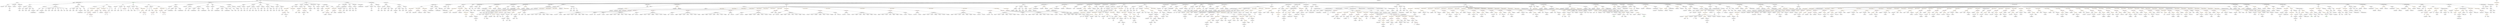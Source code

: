 strict digraph {
	graph [bb="0,0,76474,972"];
	node [label="\N"];
	Enter	[height=0.5,
		pos="7829.5,954",
		width=0.83628];
	Identifier_tempBalance_49	[color=black,
		height=0.5,
		label=tempBalance,
		pos="46948,522",
		width=1.6125];
	Identifier__owner_1	[color=black,
		height=0.5,
		label=_owner,
		pos="33317,522",
		width=1.0719];
	VariableDeclarationStatement_Unnamed_12	[color=black,
		height=0.5,
		label=VariableDeclarationStatement,
		pos="37398,522",
		width=3.3174];
	VariableDeclaration_valueStored	[color=black,
		height=0.5,
		label=valueStored,
		pos="37135,450",
		width=1.5155];
	VariableDeclarationStatement_Unnamed_12 -> VariableDeclaration_valueStored	[pos="e,37176,462.04 37340,505.81 37295,493.65 37231,476.74 37187,464.93"];
	FunctionCall_Unnamed_92	[color=orange,
		height=0.5,
		label=FunctionCall,
		pos="37309,450",
		width=1.6125];
	VariableDeclarationStatement_Unnamed_12 -> FunctionCall_Unnamed_92	[pos="e,37329,467.07 37376,504.05 37364,495 37350,483.73 37338,473.91"];
	ExpressionStatement_Unnamed_136	[color=orange,
		height=0.5,
		label=ExpressionStatement,
		pos="43469,666",
		width=2.458];
	FunctionCall_Unnamed_165	[color=orange,
		height=0.5,
		label=FunctionCall,
		pos="43630,594",
		width=1.6125];
	ExpressionStatement_Unnamed_136 -> FunctionCall_Unnamed_165	[pos="e,43597,609.23 43505,649.29 43529,638.78 43561,624.89 43586,613.8"];
	ExpressionStatement_Unnamed_43	[color=orange,
		height=0.5,
		label=ExpressionStatement,
		pos="21864,666",
		width=2.458];
	BinaryOperation_Unnamed_45	[color=brown,
		height=0.5,
		label=BinaryOperation,
		pos="19048,594",
		width=1.9867];
	ExpressionStatement_Unnamed_43 -> BinaryOperation_Unnamed_45	[pos="e,19098,607.2 21777,661.66 21676,657.85 21504,651.68 21356,648 20861,635.72 19620,667.72 19128,612 19121,611.31 19115,610.37 19109,\
609.29"];
	Identifier_SRNToken_3	[color=black,
		height=0.5,
		label=SRNToken,
		pos="56383,450",
		width=1.4739];
	IndexAccess_Unnamed_11	[color=black,
		height=0.5,
		label=IndexAccess,
		pos="14902,522",
		width=1.6402];
	Identifier__to_6	[color=black,
		height=0.5,
		label=_to,
		pos="14423,450",
		width=0.75];
	IndexAccess_Unnamed_11 -> Identifier__to_6	[pos="e,14443,462.15 14859,509.23 14850,507.26 14842,505.4 14834,504 14669,475.62 14620,512.41 14459,468 14457,467.55 14455,467.04 14454,\
466.47"];
	Identifier_balances_7	[color=black,
		height=0.5,
		label=balances,
		pos="14511,450",
		width=1.1828];
	IndexAccess_Unnamed_11 -> Identifier_balances_7	[pos="e,14542,462.56 14858,509.38 14850,507.42 14842,505.53 14834,504 14714,481.18 14680,495.4 14562,468 14559,467.36 14556,466.63 14553,\
465.83"];
	UserDefinedTypeName_Unnamed_41	[color=black,
		height=0.5,
		label=UserDefinedTypeName,
		pos="40916,522",
		width=2.7214];
	ExpressionStatement_Unnamed_150	[color=orange,
		height=0.5,
		label=ExpressionStatement,
		pos="74363,666",
		width=2.458];
	FunctionCall_Unnamed_180	[color=orange,
		height=0.5,
		label=FunctionCall,
		pos="74346,594",
		width=1.6125];
	ExpressionStatement_Unnamed_150 -> FunctionCall_Unnamed_180	[pos="e,74350,612.1 74358,647.7 74357,640.32 74354,631.52 74352,623.25"];
	IfStatement_Unnamed_10	[color=orange,
		height=0.5,
		label=IfStatement,
		pos="75191,666",
		width=1.4739];
	UnaryOperation_Unnamed_6	[color=black,
		height=0.5,
		label=UnaryOperation,
		pos="75017,594",
		width=1.9452];
	IfStatement_Unnamed_10 -> UnaryOperation_Unnamed_6	[pos="e,75053,609.73 75157,651.67 75131,641 75093,625.9 75064,613.97"];
	ExpressionStatement_Unnamed_147	[color=orange,
		height=0.5,
		label=ExpressionStatement,
		pos="75194,594",
		width=2.458];
	IfStatement_Unnamed_10 -> ExpressionStatement_Unnamed_147	[pos="e,75193,612.1 75191,647.7 75192,640.41 75192,631.73 75192,623.54"];
	Identifier_tempFee_34	[color=black,
		height=0.5,
		label=tempFee,
		pos="61764,522",
		width=1.1828];
	FunctionCall_Unnamed_32	[color=orange,
		height=0.5,
		label=FunctionCall,
		pos="49334,594",
		width=1.6125];
	Identifier__target_2	[color=black,
		height=0.5,
		label=_target,
		pos="49272,522",
		width=1.0026];
	FunctionCall_Unnamed_32 -> Identifier__target_2	[pos="e,49286,538.99 49319,576.41 49311,567.74 49302,556.97 49293,547.38"];
	Identifier_this_2	[color=black,
		height=0.5,
		label=this,
		pos="49353,522",
		width=0.75];
	FunctionCall_Unnamed_32 -> Identifier_this_2	[pos="e,49348,540.1 49338,575.7 49340,568.24 49343,559.32 49345,550.97"];
	Identifier__mintedAmount_3	[color=black,
		height=0.5,
		label=_mintedAmount,
		pos="49469,522",
		width=1.959];
	FunctionCall_Unnamed_32 -> Identifier__mintedAmount_3	[pos="e,49438,538.72 49363,577.98 49382,568.04 49407,554.86 49428,543.9"];
	Identifier_Transfer_3	[color=black,
		height=0.5,
		label=Transfer,
		pos="49600,522",
		width=1.1689];
	FunctionCall_Unnamed_32 -> Identifier_Transfer_3	[pos="e,49568,534.11 49377,581.78 49385,579.84 49393,577.85 49401,576 49466,559.68 49483,558.72 49549,540 49551,539.22 49554,538.39 49557,\
537.53"];
	FunctionDefinition_updateBancorContracts	[color=black,
		height=0.5,
		label=updateBancorContracts,
		pos="13180,810",
		width=2.7491];
	Block_Unnamed_26	[color=black,
		height=0.5,
		label=Block,
		pos="12771,738",
		width=0.90558];
	FunctionDefinition_updateBancorContracts -> Block_Unnamed_26	[pos="e,12801,744.28 13109,796.97 13024,782.34 12882,758.13 12812,746.16"];
	ModifierInvocation_onlyAdmin_1	[color=black,
		height=0.5,
		label=onlyAdmin,
		pos="13115,738",
		width=1.4323];
	FunctionDefinition_updateBancorContracts -> ModifierInvocation_onlyAdmin_1	[pos="e,13130,755.31 13164,792.05 13156,783.5 13146,772.97 13137,763.56"];
	ParameterList_Unnamed_72	[color=black,
		height=0.5,
		label=ParameterList,
		pos="13246,738",
		width=1.7095];
	FunctionDefinition_updateBancorContracts -> ParameterList_Unnamed_72	[pos="e,13230,755.79 13196,792.05 13203,783.63 13213,773.28 13222,763.97"];
	StateVariableDeclaration_Unnamed_33	[color=black,
		height=0.5,
		label=StateVariableDeclaration,
		pos="13618,810",
		width=2.8184];
	stringLiteral_Unnamed_3	[color=black,
		height=0.5,
		label=stringLiteral,
		pos="13516,738",
		width=1.5016];
	StateVariableDeclaration_Unnamed_33 -> stringLiteral_Unnamed_3	[pos="e,13538,754.59 13593,792.05 13579,782.69 13562,770.96 13547,760.91"];
	VariableDeclaration_name	[color=black,
		height=0.5,
		label=name,
		pos="13618,738",
		width=0.83628];
	StateVariableDeclaration_Unnamed_33 -> VariableDeclaration_name	[pos="e,13618,756.1 13618,791.7 13618,784.41 13618,775.73 13618,767.54"];
	ParameterList_Unnamed_83	[color=black,
		height=0.5,
		label=ParameterList,
		pos="74994,738",
		width=1.7095];
	Identifier_msg_7	[color=black,
		height=0.5,
		label=msg,
		pos="15238,378",
		width=0.75];
	Identifier_SafeMath_3	[color=green,
		height=0.5,
		label=SafeMath,
		pos="71216,378",
		width=1.2798];
	ElementaryTypeName_uint256_10	[color=black,
		height=0.5,
		label=uint256,
		pos="4640.5,594",
		width=1.0442];
	FunctionDefinition_convert	[color=black,
		height=0.5,
		label=convert,
		pos="895.54,810",
		width=1.0719];
	ParameterList_Unnamed_17	[color=black,
		height=0.5,
		label=ParameterList,
		pos="744.54,738",
		width=1.7095];
	FunctionDefinition_convert -> ParameterList_Unnamed_17	[pos="e,776.42,753.78 868.89,796.65 846.1,786.08 812.89,770.68 786.52,758.46"];
	ParameterList_Unnamed_16	[color=black,
		height=0.5,
		label=ParameterList,
		pos="895.54,738",
		width=1.7095];
	FunctionDefinition_convert -> ParameterList_Unnamed_16	[pos="e,895.54,756.1 895.54,791.7 895.54,784.41 895.54,775.73 895.54,767.54"];
	Identifier_reversePaths_8	[color=black,
		height=0.5,
		label=reversePaths,
		pos="71828,450",
		width=1.5986];
	ParameterList_Unnamed_58	[color=black,
		height=0.5,
		label=ParameterList,
		pos="16789,738",
		width=1.7095];
	Parameter_success_4	[color=black,
		height=0.5,
		label=success,
		pos="16133,666",
		width=1.1135];
	ParameterList_Unnamed_58 -> Parameter_success_4	[pos="e,16162,678.63 16744,725.15 16735,723.16 16726,721.32 16718,720 16482,684.08 16416,731.55 16182,684 16179,683.43 16176,682.73 16173,\
681.96"];
	Identifier_IERC20Token_11	[color=black,
		height=0.5,
		label=IERC20Token,
		pos="72234,666",
		width=1.8065];
	ExpressionStatement_Unnamed_1	[color=orange,
		height=0.5,
		label=ExpressionStatement,
		pos="2783.5,666",
		width=2.458];
	FunctionCall_Unnamed	[color=orange,
		height=0.5,
		label=FunctionCall,
		pos="2765.5,594",
		width=1.6125];
	ExpressionStatement_Unnamed_1 -> FunctionCall_Unnamed	[pos="e,2769.9,612.1 2779.1,647.7 2777.2,640.32 2774.9,631.52 2772.8,623.25"];
	VariableDeclaration__path	[color=black,
		height=0.5,
		label=_path,
		pos="42493,594",
		width=0.87786];
	ArrayTypeName_Unnamed_8	[color=black,
		height=0.5,
		label=ArrayTypeName,
		pos="42906,522",
		width=2.0145];
	VariableDeclaration__path -> ArrayTypeName_Unnamed_8	[pos="e,42852,534.53 42523,588.26 42599,576.3 42795,545.44 42825,540 42830,538.98 42836,537.88 42841,536.74"];
	Identifier__value_1	[color=black,
		height=0.5,
		label=_value,
		pos="33653,378",
		width=0.96103];
	Mapping_Unnamed	[color=black,
		height=0.5,
		label=Mapping,
		pos="37562,666",
		width=1.2105];
	ElementaryTypeName_uint256_46	[color=black,
		height=0.5,
		label=uint256,
		pos="37428,594",
		width=1.0442];
	Mapping_Unnamed -> ElementaryTypeName_uint256_46	[pos="e,37452,607.92 37535,651.34 37515,640.43 37485,625.06 37462,613.13"];
	ElementaryTypeName_address_21	[color=black,
		height=0.5,
		label=address,
		pos="37523,594",
		width=1.0996];
	Mapping_Unnamed -> ElementaryTypeName_address_21	[pos="e,37532,611.79 37552,648.05 37548,640.14 37542,630.54 37537,621.69"];
	Identifier_msg_23	[color=black,
		height=0.5,
		label=msg,
		pos="36837,306",
		width=0.75];
	Identifier_tempFee_35	[color=black,
		height=0.5,
		label=tempFee,
		pos="64302,522",
		width=1.1828];
	Identifier_a_5	[color=black,
		height=0.5,
		label=a,
		pos="4165.5,594",
		width=0.75];
	NumberLiteral_Unnamed_4	[color=black,
		height=0.5,
		label=NumberLiteral,
		pos="14850,378",
		width=1.765];
	MemberAccess_Unnamed_127	[color=black,
		height=0.5,
		label=MemberAccess,
		pos="75268,450",
		width=1.9174];
	MemberAccess_Unnamed_128	[color=black,
		height=0.5,
		label=MemberAccess,
		pos="75268,378",
		width=1.9174];
	MemberAccess_Unnamed_127 -> MemberAccess_Unnamed_128	[pos="e,75268,396.1 75268,431.7 75268,424.41 75268,415.73 75268,407.54"];
	VariableDeclaration_newAdminister	[color=black,
		height=0.5,
		label=newAdminister,
		pos="9446.5,666",
		width=1.8343];
	ElementaryTypeName_address_19	[color=black,
		height=0.5,
		label=address,
		pos="9446.5,594",
		width=1.0996];
	VariableDeclaration_newAdminister -> ElementaryTypeName_address_19	[pos="e,9446.5,612.1 9446.5,647.7 9446.5,640.41 9446.5,631.73 9446.5,623.54"];
	Mapping_Unnamed_2	[color=black,
		height=0.5,
		label=Mapping,
		pos="76237,594",
		width=1.2105];
	ElementaryTypeName_uint256_47	[color=black,
		height=0.5,
		label=uint256,
		pos="76237,522",
		width=1.0442];
	Mapping_Unnamed_2 -> ElementaryTypeName_uint256_47	[pos="e,76237,540.1 76237,575.7 76237,568.41 76237,559.73 76237,551.54"];
	ElementaryTypeName_address_23	[color=black,
		height=0.5,
		label=address,
		pos="76332,522",
		width=1.0996];
	Mapping_Unnamed_2 -> ElementaryTypeName_address_23	[pos="e,76311,537.92 76257,577.81 76270,568.11 76288,555.39 76302,544.64"];
	EmitStatement_Unnamed_3	[color=black,
		height=0.5,
		label=EmitStatement,
		pos="16255,666",
		width=1.7788];
	FunctionCall_Unnamed_20	[color=orange,
		height=0.5,
		label=FunctionCall,
		pos="15173,594",
		width=1.6125];
	EmitStatement_Unnamed_3 -> FunctionCall_Unnamed_20	[pos="e,15214,606.98 16209,652.95 16200,650.98 16190,649.2 16182,648 15766,592.23 15654,671.85 15240,612 15235,611.32 15230,610.46 15225,\
609.47"];
	Identifier__to	[color=black,
		height=0.5,
		label=_to,
		pos="35182,450",
		width=0.75];
	Identifier_tempBalance_39	[color=black,
		height=0.5,
		label=tempBalance,
		pos="63699,522",
		width=1.6125];
	Identifier__target_7	[color=black,
		height=0.5,
		label=_target,
		pos="53939,522",
		width=1.0026];
	VariableDeclaration__value	[color=black,
		height=0.5,
		label=_value,
		pos="37037,666",
		width=0.96103];
	ElementaryTypeName_uint256_56	[color=black,
		height=0.5,
		label=uint256,
		pos="36887,594",
		width=1.0442];
	VariableDeclaration__value -> ElementaryTypeName_uint256_56	[pos="e,36913,607.23 37011,653.28 36987,642.01 36951,624.85 36923,612.06"];
	Identifier__from_3	[color=black,
		height=0.5,
		label=_from,
		pos="15363,234",
		width=0.93331];
	ExpressionStatement_Unnamed_93	[color=orange,
		height=0.5,
		label=ExpressionStatement,
		pos="55279,666",
		width=2.458];
	FunctionCall_Unnamed_121	[color=orange,
		height=0.5,
		label=FunctionCall,
		pos="54625,594",
		width=1.6125];
	ExpressionStatement_Unnamed_93 -> FunctionCall_Unnamed_121	[pos="e,54666,606.84 55215,653.07 55204,651.17 55192,649.38 55181,648 54964,621.34 54907,646.93 54692,612 54687,611.25 54682,610.34 54677,\
609.33"];
	FunctionCall_Unnamed_167	[color=orange,
		height=0.5,
		label=FunctionCall,
		pos="48019,594",
		width=1.6125];
	Identifier_tempBalance_47	[color=black,
		height=0.5,
		label=tempBalance,
		pos="47964,522",
		width=1.6125];
	FunctionCall_Unnamed_167 -> Identifier_tempBalance_47	[pos="e,47977,539.79 48005,576.05 47999,567.89 47991,557.91 47984,548.82"];
	Identifier_admin_8	[color=black,
		height=0.5,
		label=admin,
		pos="48073,522",
		width=0.91945];
	FunctionCall_Unnamed_167 -> Identifier_admin_8	[pos="e,48060,538.83 48032,576.05 48038,567.56 48046,557.11 48053,547.73"];
	MemberAccess_Unnamed_118	[color=black,
		height=0.5,
		label=MemberAccess,
		pos="48193,522",
		width=1.9174];
	FunctionCall_Unnamed_167 -> MemberAccess_Unnamed_118	[pos="e,48156,537.65 48053,579.17 48079,568.49 48116,553.59 48146,541.83"];
	ModifierInvocation_onlyAdmin_4	[color=black,
		height=0.5,
		label=onlyAdmin,
		pos="37257,738",
		width=1.4323];
	ExpressionStatement_Unnamed_64	[color=orange,
		height=0.5,
		label=ExpressionStatement,
		pos="42503,450",
		width=2.458];
	BinaryOperation_Unnamed_66	[color=brown,
		height=0.5,
		label=BinaryOperation,
		pos="42503,378",
		width=1.9867];
	ExpressionStatement_Unnamed_64 -> BinaryOperation_Unnamed_66	[pos="e,42503,396.1 42503,431.7 42503,424.41 42503,415.73 42503,407.54"];
	MemberAccess_Unnamed_81	[color=black,
		height=0.5,
		label=MemberAccess,
		pos="64577,450",
		width=1.9174];
	Identifier_tempBalance_18	[color=black,
		height=0.5,
		label=tempBalance,
		pos="64577,378",
		width=1.6125];
	MemberAccess_Unnamed_81 -> Identifier_tempBalance_18	[pos="e,64577,396.1 64577,431.7 64577,424.41 64577,415.73 64577,407.54"];
	Identifier_tokenBuy	[color=black,
		height=0.5,
		label=tokenBuy,
		pos="38631,378",
		width=1.2798];
	MemberAccess_Unnamed_57	[color=black,
		height=0.5,
		label=MemberAccess,
		pos="52342,234",
		width=1.9174];
	Identifier_Bancor_1	[color=black,
		height=0.5,
		label=Bancor,
		pos="52342,162",
		width=1.0442];
	MemberAccess_Unnamed_57 -> Identifier_Bancor_1	[pos="e,52342,180.1 52342,215.7 52342,208.41 52342,199.73 52342,191.54"];
	MemberAccess_Unnamed_14	[color=black,
		height=0.5,
		label=MemberAccess,
		pos="35825,162",
		width=1.9174];
	Identifier_msg_9	[color=black,
		height=0.5,
		label=msg,
		pos="35825,90",
		width=0.75];
	MemberAccess_Unnamed_14 -> Identifier_msg_9	[pos="e,35825,108.1 35825,143.7 35825,136.41 35825,127.73 35825,119.54"];
	Block_Unnamed_8	[color=black,
		height=0.5,
		label=Block,
		pos="8908.5,738",
		width=0.90558];
	ExpressionStatement_Unnamed_6	[color=orange,
		height=0.5,
		label=ExpressionStatement,
		pos="8736.5,666",
		width=2.458];
	Block_Unnamed_8 -> ExpressionStatement_Unnamed_6	[pos="e,8774.9,682.62 8882.8,726.52 8857.1,716.07 8817,699.76 8785.3,686.85"];
	ExpressionStatement_Unnamed_7	[color=orange,
		height=0.5,
		label=ExpressionStatement,
		pos="8931.5,666",
		width=2.458];
	Block_Unnamed_8 -> ExpressionStatement_Unnamed_7	[pos="e,8925.9,684.28 8914.1,720.05 8916.6,712.52 8919.6,703.44 8922.4,694.94"];
	ExpressionStatement_Unnamed_12	[color=orange,
		height=0.5,
		label=ExpressionStatement,
		pos="33772,522",
		width=2.458];
	FunctionCall_Unnamed_11	[color=orange,
		height=0.5,
		label=FunctionCall,
		pos="34034,450",
		width=1.6125];
	ExpressionStatement_Unnamed_12 -> FunctionCall_Unnamed_11	[pos="e,33991,462.46 33824,507.09 33869,495 33934,477.58 33980,465.37"];
	MemberAccess_Unnamed_120	[color=black,
		height=0.5,
		label=MemberAccess,
		pos="47093,522",
		width=1.9174];
	Identifier_DRGNToken_6	[color=black,
		height=0.5,
		label=DRGNToken,
		pos="47093,450",
		width=1.6957];
	MemberAccess_Unnamed_120 -> Identifier_DRGNToken_6	[pos="e,47093,468.1 47093,503.7 47093,496.41 47093,487.73 47093,479.54"];
	ElementaryTypeName_uint	[color=black,
		height=0.5,
		label=uint,
		pos="34263,594",
		width=0.75];
	Identifier_tempBalance_33	[color=black,
		height=0.5,
		label=tempBalance,
		pos="63161,378",
		width=1.6125];
	FunctionCall_Unnamed_96	[color=orange,
		height=0.5,
		label=FunctionCall,
		pos="37492,234",
		width=1.6125];
	MemberAccess_Unnamed_47	[color=black,
		height=0.5,
		label=MemberAccess,
		pos="37424,162",
		width=1.9174];
	FunctionCall_Unnamed_96 -> MemberAccess_Unnamed_47	[pos="e,37440,179.96 37475,216.41 37467,207.99 37457,197.58 37448,188.2"];
	Identifier_tempPrice	[color=black,
		height=0.5,
		label=tempPrice,
		pos="37559,162",
		width=1.3353];
	FunctionCall_Unnamed_96 -> Identifier_tempPrice	[pos="e,37543,179.47 37507,216.41 37516,207.87 37526,197.28 37535,187.79"];
	TupleExpression_Unnamed_8	[color=black,
		height=0.5,
		label=TupleExpression,
		pos="22053,522",
		width=2.0422];
	Identifier_SRNRelay_1	[color=black,
		height=0.5,
		label=SRNRelay,
		pos="21628,450",
		width=1.3907];
	TupleExpression_Unnamed_8 -> Identifier_SRNRelay_1	[pos="e,21664,462.48 21986,514.13 21912,505.88 21790,490.31 21687,468 21683,467.23 21679,466.35 21676,465.42"];
	Identifier_SRNRelay	[color=black,
		height=0.5,
		label=SRNRelay,
		pos="21746,450",
		width=1.3907];
	TupleExpression_Unnamed_8 -> Identifier_SRNRelay	[pos="e,21783,462.28 21996,510.12 21946,500.11 21870,484.37 21805,468 21801,467.16 21798,466.26 21794,465.33"];
	Identifier_BNTToken_11	[color=black,
		height=0.5,
		label=BNTToken,
		pos="21867,450",
		width=1.4739];
	TupleExpression_Unnamed_8 -> Identifier_BNTToken_11	[pos="e,21901,464 22014,506.33 21984,495.14 21943,479.71 21912,467.98"];
	Identifier_ETHToken_5	[color=black,
		height=0.5,
		label=ETHToken,
		pos="21991,450",
		width=1.46];
	TupleExpression_Unnamed_8 -> Identifier_ETHToken_5	[pos="e,22005,467.31 22038,504.05 22030,495.59 22021,485.19 22013,475.84"];
	Identifier_BNTToken_10	[color=black,
		height=0.5,
		label=BNTToken,
		pos="22115,450",
		width=1.4739];
	TupleExpression_Unnamed_8 -> Identifier_BNTToken_10	[pos="e,22100,467.31 22068,504.05 22075,495.59 22084,485.19 22093,475.84"];
	Identifier_SRNToken	[color=black,
		height=0.5,
		label=SRNToken,
		pos="22239,450",
		width=1.4739];
	TupleExpression_Unnamed_8 -> Identifier_SRNToken	[pos="e,22204,464 22092,506.33 22121,495.14 22162,479.71 22193,467.98"];
	Identifier_SRNRelay_2	[color=black,
		height=0.5,
		label=SRNRelay,
		pos="22360,450",
		width=1.3907];
	TupleExpression_Unnamed_8 -> Identifier_SRNRelay_2	[pos="e,22322,462.28 22109,510.12 22159,500.11 22235,484.37 22301,468 22304,467.16 22307,466.26 22311,465.33"];
	MemberAccess_Unnamed_9	[color=black,
		height=0.5,
		label=MemberAccess,
		pos="15626,450",
		width=1.9174];
	IndexAccess_Unnamed_6	[color=black,
		height=0.5,
		label=IndexAccess,
		pos="15626,378",
		width=1.6402];
	MemberAccess_Unnamed_9 -> IndexAccess_Unnamed_6	[pos="e,15626,396.1 15626,431.7 15626,424.41 15626,415.73 15626,407.54"];
	NumberLiteral_Unnamed_5	[color=black,
		height=0.5,
		label=NumberLiteral,
		pos="35711,306",
		width=1.765];
	IndexAccess_Unnamed_42	[color=black,
		height=0.5,
		label=IndexAccess,
		pos="28449,522",
		width=1.6402];
	NumberLiteral_Unnamed_72	[color=black,
		height=0.5,
		label=NumberLiteral,
		pos="28380,450",
		width=1.765];
	IndexAccess_Unnamed_42 -> NumberLiteral_Unnamed_72	[pos="e,28396,467.47 28432,504.41 28424,495.78 28413,485.06 28404,475.5"];
	Identifier_reversePaths_7	[color=black,
		height=0.5,
		label=reversePaths,
		pos="28519,450",
		width=1.5986];
	IndexAccess_Unnamed_42 -> Identifier_reversePaths_7	[pos="e,28502,467.47 28465,504.41 28474,495.78 28484,485.06 28494,475.5"];
	ParameterList_Unnamed_45	[color=black,
		height=0.5,
		label=ParameterList,
		pos="10772,738",
		width=1.7095];
	Parameter__disable	[color=black,
		height=0.5,
		label=_disable,
		pos="10819,666",
		width=1.1551];
	ParameterList_Unnamed_45 -> Parameter__disable	[pos="e,10807,683.79 10783,720.05 10788,711.97 10795,702.12 10801,693.11"];
	Identifier_tempFee_5	[color=black,
		height=0.5,
		label=tempFee,
		pos="59197,522",
		width=1.1828];
	TupleExpression_Unnamed_4	[color=black,
		height=0.5,
		label=TupleExpression,
		pos="17620,522",
		width=2.0422];
	Identifier_ELFRelay_1	[color=black,
		height=0.5,
		label=ELFRelay,
		pos="17193,450",
		width=1.3353];
	TupleExpression_Unnamed_4 -> Identifier_ELFRelay_1	[pos="e,17228,462.52 17552,514.37 17478,506.34 17354,490.95 17250,468 17246,467.26 17243,466.42 17239,465.53"];
	Identifier_BNTToken_3	[color=black,
		height=0.5,
		label=BNTToken,
		pos="17312,450",
		width=1.4739];
	TupleExpression_Unnamed_4 -> Identifier_BNTToken_3	[pos="e,17351,462.3 17564,509.88 17514,499.71 17438,483.88 17374,468 17370,467.12 17366,466.19 17363,465.23"];
	Identifier_BNTToken_2	[color=black,
		height=0.5,
		label=BNTToken,
		pos="17436,450",
		width=1.4739];
	TupleExpression_Unnamed_4 -> Identifier_BNTToken_2	[pos="e,17470,464.12 17581,506.33 17552,495.17 17511,479.81 17480,468.1"];
	Identifier_ETHToken_1	[color=black,
		height=0.5,
		label=ETHToken,
		pos="17560,450",
		width=1.46];
	TupleExpression_Unnamed_4 -> Identifier_ETHToken_1	[pos="e,17574,467.79 17605,504.05 17598,495.71 17589,485.49 17581,476.25"];
	Identifier_ELFRelay	[color=black,
		height=0.5,
		label=ELFRelay,
		pos="17679,450",
		width=1.3353];
	TupleExpression_Unnamed_4 -> Identifier_ELFRelay	[pos="e,17665,467.31 17634,504.05 17641,495.59 17650,485.19 17658,475.84"];
	Identifier_ELFRelay_2	[color=black,
		height=0.5,
		label=ELFRelay,
		pos="17793,450",
		width=1.3353];
	TupleExpression_Unnamed_4 -> Identifier_ELFRelay_2	[pos="e,17761,463.83 17656,506.15 17684,495.02 17721,479.75 17750,468.1"];
	Identifier_ELFToken	[color=black,
		height=0.5,
		label=ELFToken,
		pos="17910,450",
		width=1.4184];
	TupleExpression_Unnamed_4 -> Identifier_ELFToken	[pos="e,17871,462.17 17673,509.43 17720,499.16 17789,483.44 17850,468 17853,467.1 17857,466.14 17860,465.16"];
	Identifier_counter_re_ent35	[color=black,
		height=0.5,
		label=counter_re_ent35,
		pos="53734,450",
		width=2.0976];
	VariableDeclaration_version	[color=black,
		height=0.5,
		label=version,
		pos="39817,738",
		width=1.0442];
	ElementaryTypeName_string_2	[color=black,
		height=0.5,
		label=string,
		pos="39714,666",
		width=0.864];
	VariableDeclaration_version -> ElementaryTypeName_string_2	[pos="e,39733,680.43 39796,722.83 39780,712.48 39760,698.31 39743,686.83"];
	stringLiteral_Unnamed_6	[color=black,
		height=0.5,
		label=stringLiteral,
		pos="39817,666",
		width=1.5016];
	VariableDeclaration_version -> stringLiteral_Unnamed_6	[pos="e,39817,684.1 39817,719.7 39817,712.41 39817,703.73 39817,695.54"];
	NumberLiteral_Unnamed_51	[color=black,
		height=0.5,
		label=NumberLiteral,
		pos="51650,594",
		width=1.765];
	Parameter__path	[color=black,
		height=0.5,
		label=_path,
		pos="11991,666",
		width=0.87786];
	ArrayTypeName_Unnamed	[color=black,
		height=0.5,
		label=ArrayTypeName,
		pos="11990,594",
		width=2.0145];
	Parameter__path -> ArrayTypeName_Unnamed	[pos="e,11990,612.1 11990,647.7 11990,640.41 11990,631.73 11990,623.54"];
	Parameter__fromToken_3	[color=black,
		height=0.5,
		label=_fromToken,
		pos="6604.5,666",
		width=1.5986];
	UserDefinedTypeName_Unnamed_7	[color=black,
		height=0.5,
		label=UserDefinedTypeName,
		pos="6592.5,594",
		width=2.7214];
	Parameter__fromToken_3 -> UserDefinedTypeName_Unnamed_7	[pos="e,6595.5,612.1 6601.6,647.7 6600.3,640.32 6598.8,631.52 6597.4,623.25"];
	NumberLiteral_Unnamed_57	[color=black,
		height=0.5,
		label=NumberLiteral,
		pos="31844,450",
		width=1.765];
	ElementaryTypeName_address_4	[color=black,
		height=0.5,
		label=address,
		pos="11990,522",
		width=1.0996];
	ArrayTypeName_Unnamed -> ElementaryTypeName_address_4	[pos="e,11990,540.1 11990,575.7 11990,568.41 11990,559.73 11990,551.54"];
	ExpressionStatement_Unnamed_144	[color=orange,
		height=0.5,
		label=ExpressionStatement,
		pos="43664,666",
		width=2.458];
	FunctionCall_Unnamed_173	[color=orange,
		height=0.5,
		label=FunctionCall,
		pos="44023,594",
		width=1.6125];
	ExpressionStatement_Unnamed_144 -> FunctionCall_Unnamed_173	[pos="e,43974,604.39 43726,652.89 43792,639.87 43898,619.32 43963,606.53"];
	Identifier_feeWallet_2	[color=black,
		height=0.5,
		label=feeWallet,
		pos="56971,522",
		width=1.2521];
	Identifier_BNTToken_26	[color=black,
		height=0.5,
		label=BNTToken,
		pos="26407,450",
		width=1.4739];
	FunctionCall_Unnamed_171	[color=orange,
		height=0.5,
		label=FunctionCall,
		pos="44379,594",
		width=1.6125];
	Identifier_tempBalance_51	[color=black,
		height=0.5,
		label=tempBalance,
		pos="44324,522",
		width=1.6125];
	FunctionCall_Unnamed_171 -> Identifier_tempBalance_51	[pos="e,44337,539.79 44365,576.05 44359,567.89 44351,557.91 44344,548.82"];
	Identifier_admin_10	[color=black,
		height=0.5,
		label=admin,
		pos="44433,522",
		width=0.91945];
	FunctionCall_Unnamed_171 -> Identifier_admin_10	[pos="e,44420,538.83 44392,576.05 44398,567.56 44406,557.11 44413,547.73"];
	MemberAccess_Unnamed_122	[color=black,
		height=0.5,
		label=MemberAccess,
		pos="44553,522",
		width=1.9174];
	FunctionCall_Unnamed_171 -> MemberAccess_Unnamed_122	[pos="e,44516,537.65 44413,579.17 44439,568.49 44476,553.59 44506,541.83"];
	NumberLiteral_Unnamed_11	[color=black,
		height=0.5,
		label=NumberLiteral,
		pos="53584,594",
		width=1.765];
	Parameter__BancorGas	[color=black,
		height=0.5,
		label=_BancorGas,
		pos="13080,666",
		width=1.5986];
	UserDefinedTypeName_Unnamed_38	[color=black,
		height=0.5,
		label=UserDefinedTypeName,
		pos="13056,594",
		width=2.7214];
	Parameter__BancorGas -> UserDefinedTypeName_Unnamed_38	[pos="e,13061,612.1 13074,647.7 13071,640.24 13068,631.32 13065,622.97"];
	Identifier__Bancor	[color=black,
		height=0.5,
		label=_Bancor,
		pos="12326,522",
		width=1.1828];
	Identifier_assert_1	[color=black,
		height=0.5,
		label=assert,
		pos="4279.5,522",
		width=0.89172];
	FunctionCall_Unnamed_177	[color=orange,
		height=0.5,
		label=FunctionCall,
		pos="75276,522",
		width=1.6125];
	FunctionCall_Unnamed_177 -> MemberAccess_Unnamed_127	[pos="e,75269,468.1 75274,503.7 75273,496.41 75272,487.73 75271,479.54"];
	Identifier_jackpot_re_ent9	[color=black,
		height=0.5,
		label=jackpot_re_ent9,
		pos="75426,450",
		width=1.959];
	FunctionCall_Unnamed_177 -> Identifier_jackpot_re_ent9	[pos="e,75393,466.33 75307,506.5 75329,496.28 75358,482.45 75382,471.16"];
	NumberLiteral_Unnamed_110	[color=black,
		height=0.5,
		label=NumberLiteral,
		pos="63968,450",
		width=1.765];
	ParameterList_Unnamed_80	[color=black,
		height=0.5,
		label=ParameterList,
		pos="52424,738",
		width=1.7095];
	Parameter__amount_10	[color=black,
		height=0.5,
		label=_amount,
		pos="52424,666",
		width=1.1967];
	ParameterList_Unnamed_80 -> Parameter__amount_10	[pos="e,52424,684.1 52424,719.7 52424,712.41 52424,703.73 52424,695.54"];
	FunctionCall_Unnamed_21	[color=orange,
		height=0.5,
		label=FunctionCall,
		pos="35859,594",
		width=1.6125];
	Identifier_require_4	[color=black,
		height=0.5,
		label=require,
		pos="35859,522",
		width=1.0026];
	FunctionCall_Unnamed_21 -> Identifier_require_4	[pos="e,35859,540.1 35859,575.7 35859,568.41 35859,559.73 35859,551.54"];
	BinaryOperation_Unnamed_23	[color=brown,
		height=0.5,
		label=BinaryOperation,
		pos="35985,522",
		width=1.9867];
	FunctionCall_Unnamed_21 -> BinaryOperation_Unnamed_23	[pos="e,35956,538.89 35886,577.81 35903,568.06 35926,555.26 35946,544.48"];
	ElementaryTypeName_uint256_68	[color=black,
		height=0.5,
		label=uint256,
		pos="37373,378",
		width=1.0442];
	MemberAccess_Unnamed_34	[color=black,
		height=0.5,
		label=MemberAccess,
		pos="53130,306",
		width=1.9174];
	Identifier_msg_19	[color=black,
		height=0.5,
		label=msg,
		pos="53130,234",
		width=0.75];
	MemberAccess_Unnamed_34 -> Identifier_msg_19	[pos="e,53130,252.1 53130,287.7 53130,280.41 53130,271.73 53130,263.54"];
	Identifier_WAXToken_2	[color=black,
		height=0.5,
		label=WAXToken,
		pos="66695,378",
		width=1.5709];
	NumberLiteral_Unnamed_16	[color=black,
		height=0.5,
		label=NumberLiteral,
		pos="50366,666",
		width=1.765];
	Identifier_tempBalance_26	[color=black,
		height=0.5,
		label=tempBalance,
		pos="56097,378",
		width=1.6125];
	VariableDeclaration_standarValue	[color=black,
		height=0.5,
		label=standarValue,
		pos="52032,594",
		width=1.6264];
	ElementaryTypeName_uint256_74	[color=black,
		height=0.5,
		label=uint256,
		pos="51830,522",
		width=1.0442];
	VariableDeclaration_standarValue -> ElementaryTypeName_uint256_74	[pos="e,51858,533.73 51993,580.11 51961,569.55 51915,554.1 51876,540 51873,539.22 51871,538.42 51869,537.6"];
	FunctionDefinition_bug_re_ent41	[color=black,
		height=0.5,
		label=bug_re_ent41,
		pos="14054,810",
		width=1.7095];
	ParameterList_Unnamed_64	[color=black,
		height=0.5,
		label=ParameterList,
		pos="13942,738",
		width=1.7095];
	FunctionDefinition_bug_re_ent41 -> ParameterList_Unnamed_64	[pos="e,13967,754.66 14028,793.29 14013,783.65 13993,771.18 13976,760.62"];
	Block_Unnamed_19	[color=black,
		height=0.5,
		label=Block,
		pos="14054,738",
		width=0.90558];
	FunctionDefinition_bug_re_ent41 -> Block_Unnamed_19	[pos="e,14054,756.1 14054,791.7 14054,784.41 14054,775.73 14054,767.54"];
	ElementaryTypeName_uint256_45	[color=black,
		height=0.5,
		label=uint256,
		pos="19273,738",
		width=1.0442];
	VariableDeclaration__value_1	[color=black,
		height=0.5,
		label=_value,
		pos="52916,666",
		width=0.96103];
	ElementaryTypeName_uint256_57	[color=black,
		height=0.5,
		label=uint256,
		pos="52977,594",
		width=1.0442];
	VariableDeclaration__value_1 -> ElementaryTypeName_uint256_57	[pos="e,52963,610.82 52929,649.12 52937,640.34 52947,629.26 52955,619.42"];
	Identifier_admin_5	[color=black,
		height=0.5,
		label=admin,
		pos="48625,522",
		width=0.91945];
	Identifier__target_13	[color=black,
		height=0.5,
		label=_target,
		pos="63811,522",
		width=1.0026];
	ElementaryTypeName_uint256_7	[color=black,
		height=0.5,
		label=uint256,
		pos="3989.5,594",
		width=1.0442];
	Parameter_success_3	[color=black,
		height=0.5,
		label=success,
		pos="34669,666",
		width=1.1135];
	ElementaryTypeName_bool_4	[color=black,
		height=0.5,
		label=bool,
		pos="34433,594",
		width=0.76697];
	Parameter_success_3 -> ElementaryTypeName_bool_4	[pos="e,34454,605.99 34638,653.91 34632,651.84 34626,649.77 34620,648 34553,628.67 34534,634.85 34469,612 34467,611.52 34466,611.01 34464,\
610.47"];
	ExpressionStatement_Unnamed_142	[color=orange,
		height=0.5,
		label=ExpressionStatement,
		pos="43859,666",
		width=2.458];
	ExpressionStatement_Unnamed_142 -> FunctionCall_Unnamed_171	[pos="e,44324,600.97 43923,653.32 43934,651.45 43946,649.61 43957,648 44082,629.19 44230,611.68 44313,602.25"];
	NumberLiteral_Unnamed_58	[color=black,
		height=0.5,
		label=NumberLiteral,
		pos="18043,450",
		width=1.765];
	FunctionCall_Unnamed_148	[color=orange,
		height=0.5,
		label=FunctionCall,
		pos="67540,522",
		width=1.6125];
	NumberLiteral_Unnamed_111	[color=black,
		height=0.5,
		label=NumberLiteral,
		pos="67548,450",
		width=1.765];
	FunctionCall_Unnamed_148 -> NumberLiteral_Unnamed_111	[pos="e,67546,468.1 67542,503.7 67542,496.41 67543,487.73 67544,479.54"];
	MemberAccess_Unnamed_98	[color=black,
		height=0.5,
		label=MemberAccess,
		pos="67699,450",
		width=1.9174];
	FunctionCall_Unnamed_148 -> MemberAccess_Unnamed_98	[pos="e,67664,466.04 67572,506.67 67596,496.26 67628,482.06 67654,470.6"];
	Identifier_this_13	[color=black,
		height=0.5,
		label=this,
		pos="48299,378",
		width=0.75];
	Block_Unnamed_12	[color=black,
		height=0.5,
		label=Block,
		pos="34511,594",
		width=0.90558];
	Block_Unnamed_12 -> ExpressionStatement_Unnamed_12	[pos="e,33835,535.02 34487,581.56 34481,579.35 34475,577.32 34470,576 34209,516.01 34135,570.88 33870,540 33862,539.1 33854,538 33846,\
536.79"];
	BooleanLiteral_Unnamed	[color=black,
		height=0.5,
		label=BooleanLiteral,
		pos="33943,522",
		width=1.7788];
	Block_Unnamed_12 -> BooleanLiteral_Unnamed	[pos="e,33989,534.75 34486,581.46 34481,579.32 34475,577.33 34470,576 34273,528.74 34216,570.69 34017,540 34011,539.18 34006,538.19 34000,\
537.1"];
	ExpressionStatement_Unnamed_11	[color=orange,
		height=0.5,
		label=ExpressionStatement,
		pos="34114,522",
		width=2.458];
	Block_Unnamed_12 -> ExpressionStatement_Unnamed_11	[pos="e,34179,534.6 34486,581.71 34481,579.55 34475,577.5 34470,576 34358,545.58 34326,557.9 34212,540 34204,538.89 34197,537.7 34190,\
536.47"];
	Parameter__owner_2	[color=black,
		height=0.5,
		label=_owner,
		pos="43186,666",
		width=1.0719];
	ElementaryTypeName_address_24	[color=black,
		height=0.5,
		label=address,
		pos="43186,594",
		width=1.0996];
	Parameter__owner_2 -> ElementaryTypeName_address_24	[pos="e,43186,612.1 43186,647.7 43186,640.41 43186,631.73 43186,623.54"];
	ElementaryTypeName_address_18	[color=black,
		height=0.5,
		label=address,
		pos="9798.5,594",
		width=1.0996];
	Identifier_standarValue	[color=black,
		height=0.5,
		label=standarValue,
		pos="52196,306",
		width=1.6264];
	FunctionDefinition_mul	[color=black,
		height=0.5,
		label=mul,
		pos="3205.5,810",
		width=0.75];
	ParameterList_Unnamed_1	[color=black,
		height=0.5,
		label=ParameterList,
		pos="2778.5,738",
		width=1.7095];
	FunctionDefinition_mul -> ParameterList_Unnamed_1	[pos="e,2831.4,747.66 3179.5,804.73 3113.4,793.9 2938.1,765.15 2842.6,749.51"];
	Block_Unnamed	[color=black,
		height=0.5,
		label=Block,
		pos="3103.5,738",
		width=0.90558];
	FunctionDefinition_mul -> Block_Unnamed	[pos="e,3123.4,752.6 3187.3,796.49 3172.1,786.07 3150.2,771.04 3132.6,758.96"];
	ParameterList_Unnamed	[color=black,
		height=0.5,
		label=ParameterList,
		pos="3308.5,738",
		width=1.7095];
	FunctionDefinition_mul -> ParameterList_Unnamed	[pos="e,3285.2,754.85 3224,796.49 3238.4,786.66 3258.9,772.75 3276.1,761.06"];
	FunctionCall_Unnamed_163	[color=orange,
		height=0.5,
		label=FunctionCall,
		pos="45264,594",
		width=1.6125];
	Identifier_admin_6	[color=black,
		height=0.5,
		label=admin,
		pos="45209,522",
		width=0.91945];
	FunctionCall_Unnamed_163 -> Identifier_admin_6	[pos="e,45221,538.83 45250,576.05 45244,567.56 45235,557.11 45228,547.73"];
	Identifier_tempBalance_43	[color=black,
		height=0.5,
		label=tempBalance,
		pos="45318,522",
		width=1.6125];
	FunctionCall_Unnamed_163 -> Identifier_tempBalance_43	[pos="e,45305,539.79 45277,576.05 45283,567.89 45291,557.91 45298,548.82"];
	MemberAccess_Unnamed_114	[color=black,
		height=0.5,
		label=MemberAccess,
		pos="45463,522",
		width=1.9174];
	FunctionCall_Unnamed_163 -> MemberAccess_Unnamed_114	[pos="e,45423,537.07 45301,579.83 45332,568.83 45377,553.02 45412,540.87"];
	FunctionCall_Unnamed_71	[color=orange,
		height=0.5,
		label=FunctionCall,
		pos="51058,666",
		width=1.6125];
	Identifier_IERC20Token_26	[color=black,
		height=0.5,
		label=IERC20Token,
		pos="51083,594",
		width=1.8065];
	FunctionCall_Unnamed_71 -> Identifier_IERC20Token_26	[pos="e,51076,612.1 51064,647.7 51066,640.15 51070,631.12 51073,622.68"];
	NumberLiteral_Unnamed_43	[color=black,
		height=0.5,
		label=NumberLiteral,
		pos="51230,594",
		width=1.765];
	FunctionCall_Unnamed_71 -> NumberLiteral_Unnamed_43	[pos="e,51194,609.4 51092,651.17 51118,640.42 51155,625.4 51184,613.59"];
	ParameterList_Unnamed_7	[color=black,
		height=0.5,
		label=ParameterList,
		pos="4475.5,738",
		width=1.7095];
	Parameter_c_1	[color=black,
		height=0.5,
		label=c,
		pos="4475.5,666",
		width=0.75];
	ParameterList_Unnamed_7 -> Parameter_c_1	[pos="e,4475.5,684.1 4475.5,719.7 4475.5,712.41 4475.5,703.73 4475.5,695.54"];
	IndexAccess_Unnamed_18	[color=black,
		height=0.5,
		label=IndexAccess,
		pos="31629,594",
		width=1.6402];
	IndexAccess_Unnamed_18 -> Identifier__owner_1	[pos="e,33289,534.77 31670,581.01 31679,578.98 31688,577.15 31697,576 32043,529.31 32926,604.31 33270,540 33272,539.5 33275,538.87 33278,\
538.15"];
	Identifier_allowed_4	[color=black,
		height=0.5,
		label=allowed,
		pos="33413,522",
		width=1.0858];
	IndexAccess_Unnamed_18 -> Identifier_allowed_4	[pos="e,33384,534.77 31670,581 31679,578.97 31688,577.15 31697,576 32064,526.73 33000,606.73 33365,540 33367,539.48 33370,538.83 33373,\
538.07"];
	BinaryOperation_Unnamed_8	[color=brown,
		height=0.5,
		label=BinaryOperation,
		pos="4902.5,594",
		width=1.9867];
	Identifier_c_3	[color=black,
		height=0.5,
		label=c,
		pos="4884.5,522",
		width=0.75];
	BinaryOperation_Unnamed_8 -> Identifier_c_3	[pos="e,4888.9,540.1 4898.1,575.7 4896.2,568.32 4893.9,559.52 4891.8,551.25"];
	BinaryOperation_Unnamed_9	[color=brown,
		height=0.5,
		label=BinaryOperation,
		pos="5001.5,522",
		width=1.9867];
	BinaryOperation_Unnamed_8 -> BinaryOperation_Unnamed_9	[pos="e,4978.5,539.31 4925.8,576.59 4938.7,567.46 4954.9,555.96 4969.1,545.95"];
	Block_Unnamed_27	[color=black,
		height=0.5,
		label=Block,
		pos="71757,738",
		width=0.90558];
	ExpressionStatement_Unnamed_52	[color=orange,
		height=0.5,
		label=ExpressionStatement,
		pos="71562,666",
		width=2.458];
	Block_Unnamed_27 -> ExpressionStatement_Unnamed_52	[pos="e,71604,682.24 71730,727.41 71700,716.81 71652,699.47 71615,686.08"];
	ExpressionStatement_Unnamed_53	[color=orange,
		height=0.5,
		label=ExpressionStatement,
		pos="71757,666",
		width=2.458];
	Block_Unnamed_27 -> ExpressionStatement_Unnamed_53	[pos="e,71757,684.1 71757,719.7 71757,712.41 71757,703.73 71757,695.54"];
	FunctionCall_Unnamed_65	[color=orange,
		height=0.5,
		label=FunctionCall,
		pos="68668,666",
		width=1.6125];
	NumberLiteral_Unnamed_37	[color=black,
		height=0.5,
		label=NumberLiteral,
		pos="69305,594",
		width=1.765];
	FunctionCall_Unnamed_65 -> NumberLiteral_Unnamed_37	[pos="e,69259,606.81 68709,653.16 68718,651.17 68726,649.32 68735,648 68953,612.63 69013,645.22 69232,612 69237,611.2 69242,610.22 69248,\
609.14"];
	Identifier_IERC20Token_20	[color=black,
		height=0.5,
		label=IERC20Token,
		pos="69452,594",
		width=1.8065];
	FunctionCall_Unnamed_65 -> Identifier_IERC20Token_20	[pos="e,69405,606.92 68709,653.14 68717,651.12 68726,649.27 68735,648 69017,604.6 69094,652.19 69378,612 69383,611.24 69388,610.29 69394,\
609.23"];
	NumberLiteral_Unnamed_76	[color=black,
		height=0.5,
		label=NumberLiteral,
		pos="52979,378",
		width=1.765];
	Identifier__to_7	[color=black,
		height=0.5,
		label=_to,
		pos="14665,306",
		width=0.75];
	Identifier_OMGToken_6	[color=black,
		height=0.5,
		label=OMGToken,
		pos="43805,450",
		width=1.5709];
	VariableDeclaration_BNTToken	[color=black,
		height=0.5,
		label=BNTToken,
		pos="32341,738",
		width=1.4739];
	FunctionCall_Unnamed_47	[color=orange,
		height=0.5,
		label=FunctionCall,
		pos="32167,666",
		width=1.6125];
	VariableDeclaration_BNTToken -> FunctionCall_Unnamed_47	[pos="e,32201,680.88 32307,723.67 32280,712.75 32242,697.2 32212,685.15"];
	UserDefinedTypeName_Unnamed_17	[color=black,
		height=0.5,
		label=UserDefinedTypeName,
		pos="32341,666",
		width=2.7214];
	VariableDeclaration_BNTToken -> UserDefinedTypeName_Unnamed_17	[pos="e,32341,684.1 32341,719.7 32341,712.41 32341,703.73 32341,695.54"];
	Identifier_rate_1	[color=black,
		height=0.5,
		label=rate,
		pos="38696,306",
		width=0.75];
	BinaryOperation_Unnamed_64	[color=brown,
		height=0.5,
		label=BinaryOperation,
		pos="42077,450",
		width=1.9867];
	Identifier__amount	[color=black,
		height=0.5,
		label=_amount,
		pos="41958,378",
		width=1.1967];
	BinaryOperation_Unnamed_64 -> Identifier__amount	[pos="e,41982,393.32 42049,432.94 42032,422.86 42010,409.78 41992,399.02"];
	FunctionCall_Unnamed_84	[color=orange,
		height=0.5,
		label=FunctionCall,
		pos="42077,378",
		width=1.6125];
	BinaryOperation_Unnamed_64 -> FunctionCall_Unnamed_84	[pos="e,42077,396.1 42077,431.7 42077,424.41 42077,415.73 42077,407.54"];
	Identifier__burnedAmount	[color=black,
		height=0.5,
		label=_burnedAmount,
		pos="70571,450",
		width=1.9867];
	UserDefinedTypeName_Unnamed_30	[color=black,
		height=0.5,
		label=UserDefinedTypeName,
		pos="33655,666",
		width=2.7214];
	Identifier_IERC20Token	[color=black,
		height=0.5,
		label=IERC20Token,
		pos="50122,594",
		width=1.8065];
	VariableDeclarationStatement_Unnamed_11	[color=black,
		height=0.5,
		label=VariableDeclarationStatement,
		pos="42729,450",
		width=3.3174];
	NumberLiteral_Unnamed_81	[color=black,
		height=0.5,
		label=NumberLiteral,
		pos="42656,378",
		width=1.765];
	VariableDeclarationStatement_Unnamed_11 -> NumberLiteral_Unnamed_81	[pos="e,42673,395.79 42711,432.05 42702,423.54 42691,413.07 42681,403.68"];
	VariableDeclaration_i	[color=black,
		height=0.5,
		label=i,
		pos="42765,378",
		width=0.75];
	VariableDeclarationStatement_Unnamed_11 -> VariableDeclaration_i	[pos="e,42756,395.14 42737,431.7 42742,423.75 42746,414.16 42751,405.34"];
	NumberLiteral_Unnamed_24	[color=black,
		height=0.5,
		label=NumberLiteral,
		pos="36772,666",
		width=1.765];
	NumberLiteral_Unnamed_45	[color=black,
		height=0.5,
		label=NumberLiteral,
		pos="33703,594",
		width=1.765];
	MemberAccess_Unnamed_62	[color=black,
		height=0.5,
		label=MemberAccess,
		pos="60691,450",
		width=1.9174];
	Identifier_tempFee_2	[color=black,
		height=0.5,
		label=tempFee,
		pos="60691,378",
		width=1.1828];
	MemberAccess_Unnamed_62 -> Identifier_tempFee_2	[pos="e,60691,396.1 60691,431.7 60691,424.41 60691,415.73 60691,407.54"];
	ElementaryTypeName_string_1	[color=black,
		height=0.5,
		label=string,
		pos="14414,666",
		width=0.864];
	NumberLiteral_Unnamed_55	[color=black,
		height=0.5,
		label=NumberLiteral,
		pos="15294,666",
		width=1.765];
	Parameter__to_3	[color=black,
		height=0.5,
		label=_to,
		pos="35073,666",
		width=0.75];
	ElementaryTypeName_address_25	[color=black,
		height=0.5,
		label=address,
		pos="35058,594",
		width=1.0996];
	Parameter__to_3 -> ElementaryTypeName_address_25	[pos="e,35061,612.1 35069,647.7 35067,640.32 35065,631.52 35064,623.25"];
	Identifier_reversePaths	[color=black,
		height=0.5,
		label=reversePaths,
		pos="32909,450",
		width=1.5986];
	UnaryOperation_Unnamed_3	[color=black,
		height=0.5,
		label=UnaryOperation,
		pos="53909,594",
		width=1.9452];
	TupleExpression_Unnamed_19	[color=black,
		height=0.5,
		label=TupleExpression,
		pos="53050,522",
		width=2.0422];
	UnaryOperation_Unnamed_3 -> TupleExpression_Unnamed_19	[pos="e,53102,534.99 53859,580.99 53849,579.04 53839,577.25 53830,576 53522,535.24 53440,579.23 53133,540 53126,539.19 53120,538.16 53113,\
537.02"];
	Parameter_None_7	[color=black,
		height=0.5,
		label=None,
		pos="1142.5,666",
		width=0.85014];
	ElementaryTypeName_uint256_27	[color=black,
		height=0.5,
		label=uint256,
		pos="1118.5,594",
		width=1.0442];
	Parameter_None_7 -> ElementaryTypeName_uint256_27	[pos="e,1124.3,611.79 1136.7,648.05 1134.1,640.4 1130.9,631.16 1128,622.56"];
	FunctionCall_Unnamed_158	[color=orange,
		height=0.5,
		label=FunctionCall,
		pos="48349,594",
		width=1.6125];
	MemberAccess_Unnamed_110	[color=black,
		height=0.5,
		label=MemberAccess,
		pos="48349,522",
		width=1.9174];
	FunctionCall_Unnamed_158 -> MemberAccess_Unnamed_110	[pos="e,48349,540.1 48349,575.7 48349,568.41 48349,559.73 48349,551.54"];
	MemberAccess_Unnamed_108	[color=black,
		height=0.5,
		label=MemberAccess,
		pos="48505,522",
		width=1.9174];
	FunctionCall_Unnamed_158 -> MemberAccess_Unnamed_108	[pos="e,48471,538.16 48380,578.67 48403,568.34 48435,554.28 48460,542.87"];
	ElementaryTypeName_uint256_34	[color=black,
		height=0.5,
		label=uint256,
		pos="6345.5,594",
		width=1.0442];
	NumberLiteral_Unnamed_21	[color=black,
		height=0.5,
		label=NumberLiteral,
		pos="73293,594",
		width=1.765];
	FunctionCall_Unnamed_159	[color=orange,
		height=0.5,
		label=FunctionCall,
		pos="48349,450",
		width=1.6125];
	MemberAccess_Unnamed_110 -> FunctionCall_Unnamed_159	[pos="e,48349,468.1 48349,503.7 48349,496.41 48349,487.73 48349,479.54"];
	BinaryOperation_Unnamed_83	[color=brown,
		height=0.5,
		label=BinaryOperation,
		pos="55421,522",
		width=1.9867];
	Identifier_dividedSupply_1	[color=black,
		height=0.5,
		label=dividedSupply,
		pos="55320,450",
		width=1.7927];
	BinaryOperation_Unnamed_83 -> Identifier_dividedSupply_1	[pos="e,55343,467.07 55397,504.59 55383,495.31 55367,483.57 55352,473.44"];
	Identifier__amount_5	[color=black,
		height=0.5,
		label=_amount,
		pos="55446,450",
		width=1.1967];
	BinaryOperation_Unnamed_83 -> Identifier__amount_5	[pos="e,55439,468.1 55427,503.7 55429,496.15 55433,487.12 55436,478.68"];
	IndexAccess_Unnamed_38	[color=black,
		height=0.5,
		label=IndexAccess,
		pos="18406,522",
		width=1.6402];
	NumberLiteral_Unnamed_68	[color=black,
		height=0.5,
		label=NumberLiteral,
		pos="18267,450",
		width=1.765];
	IndexAccess_Unnamed_38 -> NumberLiteral_Unnamed_68	[pos="e,18296,466.07 18376,506.15 18356,495.97 18329,482.33 18307,471.16"];
	Identifier_reversePaths_3	[color=black,
		height=0.5,
		label=reversePaths,
		pos="18406,450",
		width=1.5986];
	IndexAccess_Unnamed_38 -> Identifier_reversePaths_3	[pos="e,18406,468.1 18406,503.7 18406,496.41 18406,487.73 18406,479.54"];
	Identifier__value_2	[color=black,
		height=0.5,
		label=_value,
		pos="34795,306",
		width=0.96103];
	VariableDeclaration__owner	[color=black,
		height=0.5,
		label=_owner,
		pos="53007,666",
		width=1.0719];
	ElementaryTypeName_address_40	[color=black,
		height=0.5,
		label=address,
		pos="53072,594",
		width=1.0996];
	VariableDeclaration__owner -> ElementaryTypeName_address_40	[pos="e,53057,610.82 53021,649.12 53030,640.26 53040,629.04 53049,619.12"];
	FunctionCall_Unnamed_136	[color=orange,
		height=0.5,
		label=FunctionCall,
		pos="65835,522",
		width=1.6125];
	MemberAccess_Unnamed_86	[color=black,
		height=0.5,
		label=MemberAccess,
		pos="65928,450",
		width=1.9174];
	FunctionCall_Unnamed_136 -> MemberAccess_Unnamed_86	[pos="e,65906,467.31 65856,505.12 65868,495.94 65883,484.23 65897,474.06"];
	NumberLiteral_Unnamed_107	[color=black,
		height=0.5,
		label=NumberLiteral,
		pos="66079,450",
		width=1.765];
	FunctionCall_Unnamed_136 -> NumberLiteral_Unnamed_107	[pos="e,66035,463.49 65876,509.05 65917,497.35 65979,479.46 66024,466.64"];
	Identifier_ELFRelay_5	[color=black,
		height=0.5,
		label=ELFRelay,
		pos="27252,450",
		width=1.3353];
	ElementaryTypeName_bool_11	[color=black,
		height=0.5,
		label=bool,
		pos="48757,594",
		width=0.76697];
	Parameter_None_5	[color=black,
		height=0.5,
		label=None,
		pos="677.54,666",
		width=0.85014];
	ParameterList_Unnamed_17 -> Parameter_None_5	[pos="e,691.94,682.04 728.66,720.41 720.05,711.41 709.25,700.13 699.8,690.26"];
	MemberAccess_Unnamed_15	[color=black,
		height=0.5,
		label=MemberAccess,
		pos="36201,378",
		width=1.9174];
	Identifier_msg_10	[color=black,
		height=0.5,
		label=msg,
		pos="36201,306",
		width=0.75];
	MemberAccess_Unnamed_15 -> Identifier_msg_10	[pos="e,36201,324.1 36201,359.7 36201,352.41 36201,343.73 36201,335.54"];
	NumberLiteral_Unnamed_23	[color=black,
		height=0.5,
		label=NumberLiteral,
		pos="36580,594",
		width=1.765];
	FunctionCall_Unnamed_149	[color=orange,
		height=0.5,
		label=FunctionCall,
		pos="63163,522",
		width=1.6125];
	MemberAccess_Unnamed_99	[color=black,
		height=0.5,
		label=MemberAccess,
		pos="63161,450",
		width=1.9174];
	FunctionCall_Unnamed_149 -> MemberAccess_Unnamed_99	[pos="e,63161,468.1 63162,503.7 63162,496.41 63162,487.73 63161,479.54"];
	Identifier_tempFee_33	[color=black,
		height=0.5,
		label=tempFee,
		pos="63291,450",
		width=1.1828];
	FunctionCall_Unnamed_149 -> Identifier_tempFee_33	[pos="e,63265,464.74 63190,505.81 63209,495.35 63235,481.38 63256,470.16"];
	Identifier_success_2	[color=black,
		height=0.5,
		label=success,
		pos="75026,522",
		width=1.1135];
	UnaryOperation_Unnamed_6 -> Identifier_success_2	[pos="e,75023,540.1 75019,575.7 75020,568.32 75021,559.52 75022,551.25"];
	NumberLiteral_Unnamed_78	[color=black,
		height=0.5,
		label=NumberLiteral,
		pos="41096,522",
		width=1.765];
	Identifier_tempBalance_53	[color=black,
		height=0.5,
		label=tempBalance,
		pos="43950,522",
		width=1.6125];
	Identifier_IERC20Token_2	[color=black,
		height=0.5,
		label=IERC20Token,
		pos="32167,594",
		width=1.8065];
	BinaryOperation_Unnamed_97	[color=brown,
		height=0.5,
		label=BinaryOperation,
		pos="55864,594",
		width=1.9867];
	Identifier_tempBalance_15	[color=black,
		height=0.5,
		label=tempBalance,
		pos="55730,522",
		width=1.6125];
	BinaryOperation_Unnamed_97 -> Identifier_tempBalance_15	[pos="e,55758,537.94 55833,577.29 55814,567.22 55789,554.05 55768,543.21"];
	FunctionCall_Unnamed_128	[color=orange,
		height=0.5,
		label=FunctionCall,
		pos="55864,522",
		width=1.6125];
	BinaryOperation_Unnamed_97 -> FunctionCall_Unnamed_128	[pos="e,55864,540.1 55864,575.7 55864,568.41 55864,559.73 55864,551.54"];
	Identifier_WAXToken_6	[color=black,
		height=0.5,
		label=WAXToken,
		pos="44095,450",
		width=1.5709];
	EventDefinition_Burned	[color=black,
		height=0.5,
		label=Burned,
		pos="14345,810",
		width=1.0442];
	ParameterList_Unnamed_70	[color=black,
		height=0.5,
		label=ParameterList,
		pos="14301,738",
		width=1.7095];
	EventDefinition_Burned -> ParameterList_Unnamed_70	[pos="e,14311,755.96 14334,792.41 14329,784.42 14323,774.64 14317,765.64"];
	ElementaryTypeName_uint256_67	[color=black,
		height=0.5,
		label=uint256,
		pos="37115,378",
		width=1.0442];
	ParameterList_Unnamed_37	[color=black,
		height=0.5,
		label=ParameterList,
		pos="8146.5,738",
		width=1.7095];
	Parameter__owner_1	[color=black,
		height=0.5,
		label=_owner,
		pos="8145.5,666",
		width=1.0719];
	ParameterList_Unnamed_37 -> Parameter__owner_1	[pos="e,8145.8,684.1 8146.3,719.7 8146.2,712.41 8146.1,703.73 8146,695.54"];
	Parameter__spender	[color=black,
		height=0.5,
		label=_spender,
		pos="8247.5,666",
		width=1.2521];
	ParameterList_Unnamed_37 -> Parameter__spender	[pos="e,8225.9,682.03 8169.7,720.94 8183.6,711.34 8201.4,699.01 8216.4,688.57"];
	ModifierDefinition_onlyAdmin	[color=black,
		height=0.5,
		label=onlyAdmin,
		pos="9020.5,810",
		width=1.4323];
	ModifierDefinition_onlyAdmin -> Block_Unnamed_8	[pos="e,8929.4,752.04 8996.2,793.81 8979.5,783.34 8957.1,769.35 8939.1,758.12"];
	ParameterList_Unnamed_49	[color=black,
		height=0.5,
		label=ParameterList,
		pos="9020.5,738",
		width=1.7095];
	ModifierDefinition_onlyAdmin -> ParameterList_Unnamed_49	[pos="e,9020.5,756.1 9020.5,791.7 9020.5,784.41 9020.5,775.73 9020.5,767.54"];
	ParameterList_Unnamed_24	[color=black,
		height=0.5,
		label=ParameterList,
		pos="11493,738",
		width=1.7095];
	Parameter_None_9	[color=black,
		height=0.5,
		label=None,
		pos="11467,666",
		width=0.85014];
	ParameterList_Unnamed_24 -> Parameter_None_9	[pos="e,11473,684.1 11486,719.7 11483,712.15 11480,703.12 11477,694.68"];
	Identifier_POWRToken	[color=black,
		height=0.5,
		label=POWRToken,
		pos="24987,450",
		width=1.7372];
	Identifier_tempBalance	[color=black,
		height=0.5,
		label=tempBalance,
		pos="58944,522",
		width=1.6125];
	BinaryOperation_Unnamed_78	[color=brown,
		height=0.5,
		label=BinaryOperation,
		pos="37614,306",
		width=1.9867];
	BinaryOperation_Unnamed_78 -> FunctionCall_Unnamed_96	[pos="e,37518,250.34 37586,289.12 37569,279.31 37547,266.63 37528,256"];
	Identifier_tokenBuy_2	[color=black,
		height=0.5,
		label=tokenBuy,
		pos="37614,234",
		width=1.2798];
	BinaryOperation_Unnamed_78 -> Identifier_tokenBuy_2	[pos="e,37614,252.1 37614,287.7 37614,280.41 37614,271.73 37614,263.54"];
	Identifier_admin_3	[color=black,
		height=0.5,
		label=admin,
		pos="10065,522",
		width=0.91945];
	Identifier_EOSToken_2	[color=black,
		height=0.5,
		label=EOSToken,
		pos="58990,378",
		width=1.46];
	Identifier_ETHToken_8	[color=black,
		height=0.5,
		label=ETHToken,
		pos="33182,450",
		width=1.46];
	Identifier_require_7	[color=black,
		height=0.5,
		label=require,
		pos="74108,522",
		width=1.0026];
	MemberAccess_Unnamed_67	[color=black,
		height=0.5,
		label=MemberAccess,
		pos="59218,450",
		width=1.9174];
	Identifier_tempBalance_6	[color=black,
		height=0.5,
		label=tempBalance,
		pos="59218,378",
		width=1.6125];
	MemberAccess_Unnamed_67 -> Identifier_tempBalance_6	[pos="e,59218,396.1 59218,431.7 59218,424.41 59218,415.73 59218,407.54"];
	ElementaryTypeName_uint256_14	[color=black,
		height=0.5,
		label=uint256,
		pos="12211,594",
		width=1.0442];
	MemberAccess_Unnamed_97	[color=black,
		height=0.5,
		label=MemberAccess,
		pos="64119,450",
		width=1.9174];
	Identifier_tempBalance_31	[color=black,
		height=0.5,
		label=tempBalance,
		pos="64119,378",
		width=1.6125];
	MemberAccess_Unnamed_97 -> Identifier_tempBalance_31	[pos="e,64119,396.1 64119,431.7 64119,424.41 64119,415.73 64119,407.54"];
	Identifier_tempBalance_16	[color=black,
		height=0.5,
		label=tempBalance,
		pos="66539,378",
		width=1.6125];
	FunctionCall_Unnamed_178	[color=orange,
		height=0.5,
		label=FunctionCall,
		pos="75142,522",
		width=1.6125];
	Identifier_revert_6	[color=black,
		height=0.5,
		label=revert,
		pos="75142,450",
		width=0.87786];
	FunctionCall_Unnamed_178 -> Identifier_revert_6	[pos="e,75142,468.1 75142,503.7 75142,496.41 75142,487.73 75142,479.54"];
	MemberAccess_Unnamed_44	[color=black,
		height=0.5,
		label=MemberAccess,
		pos="38499,162",
		width=1.9174];
	MemberAccess_Unnamed_45	[color=black,
		height=0.5,
		label=MemberAccess,
		pos="38499,90",
		width=1.9174];
	MemberAccess_Unnamed_44 -> MemberAccess_Unnamed_45	[pos="e,38499,108.1 38499,143.7 38499,136.41 38499,127.73 38499,119.54"];
	MemberAccess_Unnamed_107	[color=black,
		height=0.5,
		label=MemberAccess,
		pos="63934,522",
		width=1.9174];
	Identifier_POWRToken_4	[color=black,
		height=0.5,
		label=POWRToken,
		pos="63824,450",
		width=1.7372];
	MemberAccess_Unnamed_107 -> Identifier_POWRToken_4	[pos="e,63848,466.74 63908,504.94 63893,495.36 63874,483.06 63858,472.63"];
	ContractDefinition_IOwned	[color=black,
		height=0.5,
		label=IOwned,
		pos="505.54,882",
		width=1.1274];
	FunctionDefinition_owner	[color=black,
		height=0.5,
		label=owner,
		pos="228.54,810",
		width=0.93331];
	ContractDefinition_IOwned -> FunctionDefinition_owner	[pos="e,258.34,818.53 470.74,872.21 419.46,859.25 323.81,835.07 269.32,821.3"];
	FunctionDefinition_acceptOwnership	[color=black,
		height=0.5,
		label=acceptOwnership,
		pos="418.54,810",
		width=2.0976];
	ContractDefinition_IOwned -> FunctionDefinition_acceptOwnership	[pos="e,439.21,827.63 486.67,865.81 475.41,856.75 460.86,845.05 448.11,834.79"];
	FunctionDefinition_transferOwnership	[color=black,
		height=0.5,
		label=transferOwnership,
		pos="591.54,810",
		width=2.1947];
	ContractDefinition_IOwned -> FunctionDefinition_transferOwnership	[pos="e,571.11,827.63 524.2,865.81 535.33,856.75 549.71,845.05 562.32,834.79"];
	FunctionCall_Unnamed_56	[color=orange,
		height=0.5,
		label=FunctionCall,
		pos="72307,738",
		width=1.6125];
	FunctionCall_Unnamed_56 -> Identifier_IERC20Token_11	[pos="e,72251,683.71 72289,720.41 72280,711.76 72269,701 72259,691.42"];
	NumberLiteral_Unnamed_28	[color=black,
		height=0.5,
		label=NumberLiteral,
		pos="72381,666",
		width=1.765];
	FunctionCall_Unnamed_56 -> NumberLiteral_Unnamed_28	[pos="e,72363,683.71 72324,720.41 72333,711.76 72345,701 72355,691.42"];
	Identifier__to_5	[color=black,
		height=0.5,
		label=_to,
		pos="14842,450",
		width=0.75];
	VariableDeclaration_ethToInvest	[color=black,
		height=0.5,
		label=ethToInvest,
		pos="38506,594",
		width=1.5293];
	ElementaryTypeName_uint256_72	[color=black,
		height=0.5,
		label=uint256,
		pos="38149,522",
		width=1.0442];
	VariableDeclaration_ethToInvest -> ElementaryTypeName_uint256_72	[pos="e,38177,534.19 38465,581.5 38457,579.51 38449,577.57 38442,576 38333,553.78 38303,566.93 38196,540 38193,539.32 38190,538.53 38187,\
537.69"];
	VariableDeclaration_success_1	[color=black,
		height=0.5,
		label=success,
		pos="39991,594",
		width=1.1135];
	ElementaryTypeName_bool_9	[color=black,
		height=0.5,
		label=bool,
		pos="39923,522",
		width=0.76697];
	VariableDeclaration_success_1 -> ElementaryTypeName_bool_9	[pos="e,39937,537.86 39975,577.12 39966,567.91 39955,556.17 39945,545.97"];
	Identifier_tempFee_13	[color=black,
		height=0.5,
		label=tempFee,
		pos="61272,450",
		width=1.1828];
	PragmaDirective_solidity	[color=black,
		height=0.5,
		label=solidity,
		pos="2221.5,882",
		width=1.0442];
	ParameterList_Unnamed_28	[color=black,
		height=0.5,
		label=ParameterList,
		pos="7013.5,738",
		width=1.7095];
	Parameter_None_11	[color=black,
		height=0.5,
		label=None,
		pos="7099.5,666",
		width=0.85014];
	ParameterList_Unnamed_28 -> Parameter_None_11	[pos="e,7082,681.25 7033.5,720.76 7045.3,711.14 7060.4,698.84 7073.2,688.43"];
	NumberLiteral_Unnamed_38	[color=black,
		height=0.5,
		label=NumberLiteral,
		pos="69022,666",
		width=1.765];
	ExpressionStatement_Unnamed_34	[color=orange,
		height=0.5,
		label=ExpressionStatement,
		pos="22264,666",
		width=2.458];
	BinaryOperation_Unnamed_36	[color=brown,
		height=0.5,
		label=BinaryOperation,
		pos="19209,594",
		width=1.9867];
	ExpressionStatement_Unnamed_34 -> BinaryOperation_Unnamed_36	[pos="e,19259,607.22 22181,659.39 22120,655.51 22035,650.59 21961,648 21367,627.36 19879,678.03 19289,612 19282,611.32 19276,610.39 19270,\
609.3"];
	Identifier__to_3	[color=black,
		height=0.5,
		label=_to,
		pos="35293,162",
		width=0.75];
	MemberAccess_Unnamed_12	[color=black,
		height=0.5,
		label=MemberAccess,
		pos="15251,306",
		width=1.9174];
	Identifier_msg_8	[color=black,
		height=0.5,
		label=msg,
		pos="15251,234",
		width=0.75];
	MemberAccess_Unnamed_12 -> Identifier_msg_8	[pos="e,15251,252.1 15251,287.7 15251,280.41 15251,271.73 15251,263.54"];
	Identifier_paths_7	[color=black,
		height=0.5,
		label=paths,
		pos="25882,450",
		width=0.85014];
	stringLiteral_Unnamed_8	[color=black,
		height=0.5,
		label=stringLiteral,
		pos="75406,522",
		width=1.5016];
	BinaryOperation_Unnamed_107	[color=brown,
		height=0.5,
		label=BinaryOperation,
		pos="61139,594",
		width=1.9867];
	Identifier_tempFee_26	[color=black,
		height=0.5,
		label=tempFee,
		pos="61020,522",
		width=1.1828];
	BinaryOperation_Unnamed_107 -> Identifier_tempFee_26	[pos="e,61043,537.09 61111,576.94 61094,566.79 61072,553.6 61053,542.81"];
	FunctionCall_Unnamed_142	[color=orange,
		height=0.5,
		label=FunctionCall,
		pos="61139,522",
		width=1.6125];
	BinaryOperation_Unnamed_107 -> FunctionCall_Unnamed_142	[pos="e,61139,540.1 61139,575.7 61139,568.41 61139,559.73 61139,551.54"];
	Identifier_admin_2	[color=black,
		height=0.5,
		label=admin,
		pos="8613.5,450",
		width=0.91945];
	UserDefinedTypeName_Unnamed_20	[color=black,
		height=0.5,
		label=UserDefinedTypeName,
		pos="15549,666",
		width=2.7214];
	Parameter__rate	[color=black,
		height=0.5,
		label=_rate,
		pos="37471,666",
		width=0.80856];
	ElementaryTypeName_uint256_61	[color=black,
		height=0.5,
		label=uint256,
		pos="37335,594",
		width=1.0442];
	Parameter__rate -> ElementaryTypeName_uint256_61	[pos="e,37360,607.88 37449,653.75 37427,642.8 37395,625.96 37370,613.11"];
	Identifier_tempFee_28	[color=black,
		height=0.5,
		label=tempFee,
		pos="67267,450",
		width=1.1828];
	Identifier_balances_6	[color=black,
		height=0.5,
		label=balances,
		pos="15579,306",
		width=1.1828];
	VariableDeclaration_valueStored -> ElementaryTypeName_uint256_67	[pos="e,37119,396.1 37130,431.7 37127,424.24 37125,415.32 37123,406.97"];
	NumberLiteral_Unnamed_48	[color=black,
		height=0.5,
		label=NumberLiteral,
		pos="47288,666",
		width=1.765];
	VariableDeclaration_success	[color=black,
		height=0.5,
		label=success,
		pos="70389,594",
		width=1.1135];
	ElementaryTypeName_bool_7	[color=black,
		height=0.5,
		label=bool,
		pos="70385,522",
		width=0.76697];
	VariableDeclaration_success -> ElementaryTypeName_bool_7	[pos="e,70386,540.1 70388,575.7 70387,568.41 70387,559.73 70386,551.54"];
	ParameterList_Unnamed_66	[color=black,
		height=0.5,
		label=ParameterList,
		pos="40139,738",
		width=1.7095];
	NumberLiteral_Unnamed_13	[color=black,
		height=0.5,
		label=NumberLiteral,
		pos="32718,594",
		width=1.765];
	Identifier_balances_9	[color=black,
		height=0.5,
		label=balances,
		pos="50326,450",
		width=1.1828];
	Identifier_POWRRelay_5	[color=black,
		height=0.5,
		label=POWRRelay,
		pos="28654,450",
		width=1.6541];
	ParameterList_Unnamed_8	[color=black,
		height=0.5,
		label=ParameterList,
		pos="61.543,738",
		width=1.7095];
	FunctionDefinition_owner -> ParameterList_Unnamed_8	[pos="e,95.695,753.32 202.82,798.22 177.12,787.44 137.1,770.67 106.2,757.72"];
	Block_Unnamed_5	[color=black,
		height=0.5,
		label=Block,
		pos="173.54,738",
		width=0.90558];
	FunctionDefinition_owner -> Block_Unnamed_5	[pos="e,185.97,754.82 216.06,793.12 209.24,784.43 200.64,773.49 192.96,763.72"];
	ParameterList_Unnamed_9	[color=black,
		height=0.5,
		label=ParameterList,
		pos="285.54,738",
		width=1.7095];
	FunctionDefinition_owner -> ParameterList_Unnamed_9	[pos="e,271.86,755.8 241.48,793.12 248.35,784.68 256.96,774.1 264.74,764.55"];
	BinaryOperation_Unnamed_99	[color=brown,
		height=0.5,
		label=BinaryOperation,
		pos="57471,594",
		width=1.9867];
	FunctionCall_Unnamed_130	[color=orange,
		height=0.5,
		label=FunctionCall,
		pos="57352,522",
		width=1.6125];
	BinaryOperation_Unnamed_99 -> FunctionCall_Unnamed_130	[pos="e,57378,538.5 57443,576.94 57427,567.25 57406,554.78 57388,544.27"];
	Identifier_tempFee_16	[color=black,
		height=0.5,
		label=tempFee,
		pos="57471,522",
		width=1.1828];
	BinaryOperation_Unnamed_99 -> Identifier_tempFee_16	[pos="e,57471,540.1 57471,575.7 57471,568.41 57471,559.73 57471,551.54"];
	ExpressionStatement_Unnamed_30	[color=orange,
		height=0.5,
		label=ExpressionStatement,
		pos="70773,666",
		width=2.458];
	BinaryOperation_Unnamed_32	[color=brown,
		height=0.5,
		label=BinaryOperation,
		pos="70773,594",
		width=1.9867];
	ExpressionStatement_Unnamed_30 -> BinaryOperation_Unnamed_32	[pos="e,70773,612.1 70773,647.7 70773,640.41 70773,631.73 70773,623.54"];
	BinaryOperation_Unnamed_93	[color=brown,
		height=0.5,
		label=BinaryOperation,
		pos="54773,594",
		width=1.9867];
	Identifier_tempBalance_10	[color=black,
		height=0.5,
		label=tempBalance,
		pos="54341,522",
		width=1.6125];
	BinaryOperation_Unnamed_93 -> Identifier_tempBalance_10	[pos="e,54383,534.58 54720,581.4 54711,579.46 54701,577.57 54692,576 54566,554.92 54533,563.69 54408,540 54403,539.17 54399,538.22 54394,\
537.21"];
	FunctionCall_Unnamed_122	[color=orange,
		height=0.5,
		label=FunctionCall,
		pos="54475,522",
		width=1.6125];
	BinaryOperation_Unnamed_93 -> FunctionCall_Unnamed_122	[pos="e,54518,534.21 54720,581.34 54673,570.83 54603,554.78 54542,540 54538,539.03 54533,538.01 54529,536.97"];
	ExpressionStatement_Unnamed_94	[color=orange,
		height=0.5,
		label=ExpressionStatement,
		pos="55474,666",
		width=2.458];
	ExpressionStatement_Unnamed_94 -> BinaryOperation_Unnamed_93	[pos="e,54824,606.96 55410,653.02 55399,651.13 55387,649.36 55376,648 55144,620.05 55083,644.29 54853,612 54847,611.18 54841,610.17 54834,\
609.05"];
	Identifier_tempFee_12	[color=black,
		height=0.5,
		label=tempFee,
		pos="64837,378",
		width=1.1828];
	Identifier_EOSRelay_4	[color=black,
		height=0.5,
		label=EOSRelay,
		pos="33302,450",
		width=1.3769];
	ExpressionStatement_Unnamed_62	[color=orange,
		height=0.5,
		label=ExpressionStatement,
		pos="41556,522",
		width=2.458];
	BinaryOperation_Unnamed_63	[color=brown,
		height=0.5,
		label=BinaryOperation,
		pos="41422,450",
		width=1.9867];
	ExpressionStatement_Unnamed_62 -> BinaryOperation_Unnamed_63	[pos="e,41452,466.67 41524,504.76 41506,495 41482,482.46 41462,471.95"];
	Identifier_valueOnContract	[color=black,
		height=0.5,
		label=valueOnContract,
		pos="37244,378",
		width=2.0422];
	FunctionCall_Unnamed_92 -> Identifier_valueOnContract	[pos="e,37259,395.96 37293,432.41 37285,423.99 37276,413.58 37267,404.2"];
	Identifier_Transfer_1	[color=black,
		height=0.5,
		label=Transfer,
		pos="14538,522",
		width=1.1689];
	VariableDeclarationStatement_Unnamed_14	[color=black,
		height=0.5,
		label=VariableDeclarationStatement,
		pos="38252,378",
		width=3.3174];
	FunctionCall_Unnamed_93	[color=orange,
		height=0.5,
		label=FunctionCall,
		pos="38237,306",
		width=1.6125];
	VariableDeclarationStatement_Unnamed_14 -> FunctionCall_Unnamed_93	[pos="e,38240,324.1 38248,359.7 38246,352.32 38244,343.52 38243,335.25"];
	VariableDeclaration_tempRate	[color=black,
		height=0.5,
		label=tempRate,
		pos="38359,306",
		width=1.2798];
	VariableDeclarationStatement_Unnamed_14 -> VariableDeclaration_tempRate	[pos="e,38336,321.89 38277,360.05 38292,350.4 38311,338.23 38326,327.98"];
	Identifier_POAToken_2	[color=black,
		height=0.5,
		label=POAToken,
		pos="55869,378",
		width=1.4877];
	Identifier_a_7	[color=black,
		height=0.5,
		label=a,
		pos="4614.5,450",
		width=0.75];
	ContractDefinition_IBancorQuickConverter	[color=black,
		height=0.5,
		label=IBancorQuickConverter,
		pos="2377.5,882",
		width=2.7768];
	ContractDefinition_IBancorQuickConverter -> FunctionDefinition_convert	[pos="e,934.35,811.89 2307.3,868.82 2294.5,866.94 2281.1,865.22 2268.5,864 2004.1,838.36 1160.1,817.21 945.55,812.15"];
	FunctionDefinition_convertForPrioritized	[color=black,
		height=0.5,
		label=convertForPrioritized,
		pos="1674.5,810",
		width=2.4996];
	ContractDefinition_IBancorQuickConverter -> FunctionDefinition_convertForPrioritized	[pos="e,1758.3,816.73 2305.8,869.13 2293.4,867.27 2280.6,865.48 2268.5,864 2093,842.5 1887.3,826.1 1769.8,817.56"];
	FunctionDefinition_convertFor	[color=black,
		height=0.5,
		label=convertFor,
		pos="2377.5,810",
		width=1.4462];
	ContractDefinition_IBancorQuickConverter -> FunctionDefinition_convertFor	[pos="e,2377.5,828.1 2377.5,863.7 2377.5,856.41 2377.5,847.73 2377.5,839.54"];
	StateVariableDeclaration_Unnamed_35	[color=black,
		height=0.5,
		label=StateVariableDeclaration,
		pos="14545,810",
		width=2.8184];
	stringLiteral_Unnamed_5	[color=black,
		height=0.5,
		label=stringLiteral,
		pos="14435,738",
		width=1.5016];
	StateVariableDeclaration_Unnamed_35 -> stringLiteral_Unnamed_5	[pos="e,14459,754.43 14518,792.23 14503,782.72 14484,770.71 14468,760.51"];
	VariableDeclaration_symbol	[color=black,
		height=0.5,
		label=symbol,
		pos="14545,738",
		width=1.0581];
	StateVariableDeclaration_Unnamed_35 -> VariableDeclaration_symbol	[pos="e,14545,756.1 14545,791.7 14545,784.41 14545,775.73 14545,767.54"];
	FunctionDefinition_getReturn_1	[color=black,
		height=0.5,
		label=getReturn,
		pos="5381.5,810",
		width=1.2937];
	ParameterList_Unnamed_30	[color=black,
		height=0.5,
		label=ParameterList,
		pos="5198.5,738",
		width=1.7095];
	FunctionDefinition_getReturn_1 -> ParameterList_Unnamed_30	[pos="e,5234.9,752.91 5349.2,796.65 5320.5,785.64 5278,769.41 5245.5,756.97"];
	ParameterList_Unnamed_29	[color=black,
		height=0.5,
		label=ParameterList,
		pos="5381.5,738",
		width=1.7095];
	FunctionDefinition_getReturn_1 -> ParameterList_Unnamed_29	[pos="e,5381.5,756.1 5381.5,791.7 5381.5,784.41 5381.5,775.73 5381.5,767.54"];
	ExpressionStatement_Unnamed_67	[color=orange,
		height=0.5,
		label=ExpressionStatement,
		pos="42898,378",
		width=2.458];
	BinaryOperation_Unnamed_70	[color=brown,
		height=0.5,
		label=BinaryOperation,
		pos="42867,306",
		width=1.9867];
	ExpressionStatement_Unnamed_67 -> BinaryOperation_Unnamed_70	[pos="e,42874,324.1 42890,359.7 42887,352.07 42882,342.92 42879,334.4"];
	Identifier_ETHToken_2	[color=black,
		height=0.5,
		label=ETHToken,
		pos="30954,450",
		width=1.46];
	ParameterList_Unnamed_78	[color=black,
		height=0.5,
		label=ParameterList,
		pos="40680,738",
		width=1.7095];
	Parameter_None_17	[color=black,
		height=0.5,
		label=None,
		pos="40680,666",
		width=0.85014];
	ParameterList_Unnamed_78 -> Parameter_None_17	[pos="e,40680,684.1 40680,719.7 40680,712.41 40680,703.73 40680,695.54"];
	UserDefinedTypeName_Unnamed_19	[color=black,
		height=0.5,
		label=UserDefinedTypeName,
		pos="36458,666",
		width=2.7214];
	Identifier_allowed	[color=black,
		height=0.5,
		label=allowed,
		pos="15068,378",
		width=1.0858];
	Identifier_WAXRelay_3	[color=black,
		height=0.5,
		label=WAXRelay,
		pos="29574,450",
		width=1.4877];
	ExpressionStatement_Unnamed_50	[color=orange,
		height=0.5,
		label=ExpressionStatement,
		pos="12466,666",
		width=2.458];
	BinaryOperation_Unnamed_52	[color=brown,
		height=0.5,
		label=BinaryOperation,
		pos="12431,594",
		width=1.9867];
	ExpressionStatement_Unnamed_50 -> BinaryOperation_Unnamed_52	[pos="e,12439,612.1 12457,647.7 12453,640.07 12449,630.92 12444,622.4"];
	BinaryOperation_Unnamed_14	[color=brown,
		height=0.5,
		label=BinaryOperation,
		pos="10156,594",
		width=1.9867];
	BinaryOperation_Unnamed_14 -> Identifier_admin_3	[pos="e,10083,537.34 10134,576.41 10121,566.75 10105,554.48 10092,544.14"];
	Identifier__newAdmin_1	[color=black,
		height=0.5,
		label=_newAdmin,
		pos="10172,522",
		width=1.5432];
	BinaryOperation_Unnamed_14 -> Identifier__newAdmin_1	[pos="e,10168,540.1 10159,575.7 10161,568.32 10163,559.52 10165,551.25"];
	ElementaryTypeName_bool_1	[color=black,
		height=0.5,
		label=bool,
		pos="7509.5,594",
		width=0.76697];
	Identifier_IBancorGasPriceLimit_1	[color=black,
		height=0.5,
		label=IBancorGasPriceLimit,
		pos="50541,666",
		width=2.5966];
	ElementaryTypeName_address_39	[color=black,
		height=0.5,
		label=address,
		pos="37079,594",
		width=1.0996];
	Identifier_this_18	[color=black,
		height=0.5,
		label=this,
		pos="44746,450",
		width=0.75];
	VariableDeclarationStatement_Unnamed_22	[color=black,
		height=0.5,
		label=VariableDeclarationStatement,
		pos="55700,666",
		width=3.3174];
	VariableDeclaration_dividedSupply	[color=black,
		height=0.5,
		label=dividedSupply,
		pos="54927,594",
		width=1.7927];
	VariableDeclarationStatement_Unnamed_22 -> VariableDeclaration_dividedSupply	[pos="e,54973,606.87 55615,652.98 55600,651.14 55585,649.39 55571,648 55318,623.4 55252,648.54 55001,612 54995,611.22 54990,610.26 54984,\
609.19"];
	FunctionCall_Unnamed_106	[color=orange,
		height=0.5,
		label=FunctionCall,
		pos="55068,594",
		width=1.6125];
	VariableDeclarationStatement_Unnamed_22 -> FunctionCall_Unnamed_106	[pos="e,55109,606.78 55614,653.12 55599,651.29 55585,649.5 55571,648 55377,627.29 55326,644.02 55135,612 55130,611.23 55125,610.31 55120,\
609.29"];
	ExpressionStatement_Unnamed_44	[color=orange,
		height=0.5,
		label=ExpressionStatement,
		pos="22561,666",
		width=2.458];
	BinaryOperation_Unnamed_46	[color=brown,
		height=0.5,
		label=BinaryOperation,
		pos="19370,594",
		width=1.9867];
	ExpressionStatement_Unnamed_44 -> BinaryOperation_Unnamed_46	[pos="e,19440,597.54 22483,657.11 22446,653.69 22401,650.01 22361,648 21277,594.02 21004,636.76 19920,612 19753,608.2 19559,601.7 19451,\
597.94"];
	FunctionCall_Unnamed_5	[color=orange,
		height=0.5,
		label=FunctionCall,
		pos="9941.5,594",
		width=1.6125];
	Identifier_require_1	[color=black,
		height=0.5,
		label=require,
		pos="9815.5,522",
		width=1.0026];
	FunctionCall_Unnamed_5 -> Identifier_require_1	[pos="e,9839,536.04 9914.2,577.81 9895,567.15 9869.2,552.83 9848.8,541.5"];
	BinaryOperation_Unnamed_13	[color=brown,
		height=0.5,
		label=BinaryOperation,
		pos="9941.5,522",
		width=1.9867];
	FunctionCall_Unnamed_5 -> BinaryOperation_Unnamed_13	[pos="e,9941.5,540.1 9941.5,575.7 9941.5,568.41 9941.5,559.73 9941.5,551.54"];
	IndexAccess_Unnamed_13	[color=black,
		height=0.5,
		label=IndexAccess,
		pos="35949,306",
		width=1.6402];
	IndexAccess_Unnamed_14	[color=black,
		height=0.5,
		label=IndexAccess,
		pos="35888,234",
		width=1.6402];
	IndexAccess_Unnamed_13 -> IndexAccess_Unnamed_14	[pos="e,35902,251.47 35934,288.41 35927,279.95 35918,269.49 35909,260.08"];
	Identifier__spender	[color=black,
		height=0.5,
		label=_spender,
		pos="36010,234",
		width=1.2521];
	IndexAccess_Unnamed_13 -> Identifier__spender	[pos="e,35995,251.47 35963,288.41 35970,279.95 35979,269.49 35988,260.08"];
	FunctionCall_Unnamed_146	[color=orange,
		height=0.5,
		label=FunctionCall,
		pos="66673,522",
		width=1.6125];
	MemberAccess_Unnamed_96	[color=black,
		height=0.5,
		label=MemberAccess,
		pos="66695,450",
		width=1.9174];
	FunctionCall_Unnamed_146 -> MemberAccess_Unnamed_96	[pos="e,66689,468.1 66678,503.7 66680,496.24 66683,487.32 66686,478.97"];
	Identifier_this_11	[color=black,
		height=0.5,
		label=this,
		pos="66809,450",
		width=0.75];
	FunctionCall_Unnamed_146 -> Identifier_this_11	[pos="e,66788,461.66 66702,505.98 66724,494.47 66755,478.62 66778,466.89"];
	IfStatement_Unnamed_5	[color=orange,
		height=0.5,
		label=IfStatement,
		pos="54534,666",
		width=1.4739];
	IfStatement_Unnamed_5 -> UnaryOperation_Unnamed_3	[pos="e,53959,606.92 54495,653.22 54487,651.2 54479,649.33 54472,648 54259,611.31 54201,642.76 53988,612 53982,611.18 53976,610.19 53970,\
609.11"];
	Block_Unnamed_30	[color=black,
		height=0.5,
		label=Block,
		pos="54030,594",
		width=0.90558];
	IfStatement_Unnamed_5 -> Block_Unnamed_30	[pos="e,54054,606.49 54495,653.32 54487,651.29 54479,649.39 54472,648 54295,616.22 54244,654.76 54071,612 54069,611.51 54067,610.94 54065,\
610.31"];
	NumberLiteral_Unnamed_40	[color=black,
		height=0.5,
		label=NumberLiteral,
		pos="73865,666",
		width=1.765];
	UserDefinedTypeName_Unnamed_6	[color=black,
		height=0.5,
		label=UserDefinedTypeName,
		pos="6191.5,594",
		width=2.7214];
	ExpressionStatement_Unnamed_24	[color=orange,
		height=0.5,
		label=ExpressionStatement,
		pos="14120,522",
		width=2.458];
	FunctionCall_Unnamed_28	[color=orange,
		height=0.5,
		label=FunctionCall,
		pos="14120,450",
		width=1.6125];
	ExpressionStatement_Unnamed_24 -> FunctionCall_Unnamed_28	[pos="e,14120,468.1 14120,503.7 14120,496.41 14120,487.73 14120,479.54"];
	ExpressionStatement_Unnamed_80	[color=orange,
		height=0.5,
		label=ExpressionStatement,
		pos="55399,594",
		width=2.458];
	FunctionCall_Unnamed_107	[color=orange,
		height=0.5,
		label=FunctionCall,
		pos="55273,522",
		width=1.6125];
	ExpressionStatement_Unnamed_80 -> FunctionCall_Unnamed_107	[pos="e,55300,538.11 55369,576.59 55351,566.77 55329,554.2 55310,543.7"];
	Identifier_tempBalance_9	[color=black,
		height=0.5,
		label=tempBalance,
		pos="54051,522",
		width=1.6125];
	Identifier__mintedAmount_2	[color=black,
		height=0.5,
		label=_mintedAmount,
		pos="49731,522",
		width=1.959];
	Identifier_sell	[color=black,
		height=0.5,
		label=sell,
		pos="33733,378",
		width=0.75];
	ParameterList_Unnamed_34	[color=black,
		height=0.5,
		label=ParameterList,
		pos="6474.5,738",
		width=1.7095];
	Parameter_None_14	[color=black,
		height=0.5,
		label=None,
		pos="6450.5,666",
		width=0.85014];
	ParameterList_Unnamed_34 -> Parameter_None_14	[pos="e,6456.4,684.1 6468.6,719.7 6466.1,712.24 6463,703.32 6460.1,694.97"];
	VariableDeclaration_ELFToken	[color=black,
		height=0.5,
		label=ELFToken,
		pos="72561,738",
		width=1.4184];
	UserDefinedTypeName_Unnamed_21	[color=black,
		height=0.5,
		label=UserDefinedTypeName,
		pos="72561,666",
		width=2.7214];
	VariableDeclaration_ELFToken -> UserDefinedTypeName_Unnamed_21	[pos="e,72561,684.1 72561,719.7 72561,712.41 72561,703.73 72561,695.54"];
	FunctionCall_Unnamed_55	[color=orange,
		height=0.5,
		label=FunctionCall,
		pos="72735,666",
		width=1.6125];
	VariableDeclaration_ELFToken -> FunctionCall_Unnamed_55	[pos="e,72700,680.83 72593,723.83 72620,712.9 72659,697.23 72690,685.11"];
	Identifier_counter_re_ent35_1	[color=black,
		height=0.5,
		label=counter_re_ent35,
		pos="53412,522",
		width=2.0976];
	ExpressionStatement_Unnamed_85	[color=orange,
		height=0.5,
		label=ExpressionStatement,
		pos="55926,666",
		width=2.458];
	BinaryOperation_Unnamed_88	[color=brown,
		height=0.5,
		label=BinaryOperation,
		pos="55216,594",
		width=1.9867];
	ExpressionStatement_Unnamed_85 -> BinaryOperation_Unnamed_88	[pos="e,55268,606.49 55862,653.02 55851,651.13 55839,649.35 55828,648 55595,619.94 55534,642.78 55302,612 55294,611.04 55287,609.85 55279,\
608.55"];
	FunctionCall_Unnamed_172	[color=orange,
		height=0.5,
		label=FunctionCall,
		pos="46680,522",
		width=1.6125];
	Identifier_this_20	[color=black,
		height=0.5,
		label=this,
		pos="46645,450",
		width=0.75];
	FunctionCall_Unnamed_172 -> Identifier_this_20	[pos="e,46653,467.31 46671,504.05 46667,496.12 46662,486.47 46658,477.59"];
	MemberAccess_Unnamed_123	[color=black,
		height=0.5,
		label=MemberAccess,
		pos="46759,450",
		width=1.9174];
	FunctionCall_Unnamed_172 -> MemberAccess_Unnamed_123	[pos="e,46740,467.63 46698,504.76 46708,495.97 46720,484.93 46731,475.14"];
	ParameterList_Unnamed_27	[color=black,
		height=0.5,
		label=ParameterList,
		pos="7154.5,738",
		width=1.7095];
	Parameter__tokenIndex	[color=black,
		height=0.5,
		label=_tokenIndex,
		pos="7213.5,666",
		width=1.5848];
	ParameterList_Unnamed_27 -> Parameter__tokenIndex	[pos="e,7199.4,683.79 7168.8,720.05 7175.8,711.8 7184.3,701.7 7192,692.54"];
	Identifier_require_6	[color=black,
		height=0.5,
		label=require,
		pos="53687,522",
		width=1.0026];
	Identifier_tempBalance_17	[color=black,
		height=0.5,
		label=tempBalance,
		pos="64555,522",
		width=1.6125];
	ParameterList_Unnamed_54	[color=black,
		height=0.5,
		label=ParameterList,
		pos="43046,738",
		width=1.7095];
	Parameter_bal	[color=black,
		height=0.5,
		label=bal,
		pos="43088,666",
		width=0.75];
	ParameterList_Unnamed_54 -> Parameter_bal	[pos="e,43078,682.83 43056,720.05 43061,711.82 43067,701.76 43072,692.61"];
	Identifier_tokenBuy_3	[color=black,
		height=0.5,
		label=tokenBuy,
		pos="39261,522",
		width=1.2798];
	StateVariableDeclaration_Unnamed_19	[color=black,
		height=0.5,
		label=StateVariableDeclaration,
		pos="15075,810",
		width=2.8184];
	VariableDeclaration_POAToken	[color=black,
		height=0.5,
		label=POAToken,
		pos="14861,738",
		width=1.4877];
	StateVariableDeclaration_Unnamed_19 -> VariableDeclaration_POAToken	[pos="e,14898,751.19 15028,793.64 14992,782.08 14944,766.29 14908,754.66"];
	FunctionCall_Unnamed_64	[color=orange,
		height=0.5,
		label=FunctionCall,
		pos="15075,738",
		width=1.6125];
	StateVariableDeclaration_Unnamed_19 -> FunctionCall_Unnamed_64	[pos="e,15075,756.1 15075,791.7 15075,784.41 15075,775.73 15075,767.54"];
	Identifier_msg_22	[color=black,
		height=0.5,
		label=msg,
		pos="37424,18",
		width=0.75];
	Parameter__value_1	[color=black,
		height=0.5,
		label=_value,
		pos="7602.5,666",
		width=0.96103];
	ElementaryTypeName_uint256_41	[color=black,
		height=0.5,
		label=uint256,
		pos="7592.5,594",
		width=1.0442];
	Parameter__value_1 -> ElementaryTypeName_uint256_41	[pos="e,7595,612.1 7600.1,647.7 7599,640.32 7597.8,631.52 7596.6,623.25"];
	VariableDeclaration_administer	[color=black,
		height=0.5,
		label=administer,
		pos="9676.5,666",
		width=1.3491];
	ElementaryTypeName_address_20	[color=black,
		height=0.5,
		label=address,
		pos="9676.5,594",
		width=1.0996];
	VariableDeclaration_administer -> ElementaryTypeName_address_20	[pos="e,9676.5,612.1 9676.5,647.7 9676.5,640.41 9676.5,631.73 9676.5,623.54"];
	StateVariableDeclaration_Unnamed_34	[color=black,
		height=0.5,
		label=StateVariableDeclaration,
		pos="15561,810",
		width=2.8184];
	VariableDeclaration_decimals	[color=black,
		height=0.5,
		label=decimals,
		pos="15404,738",
		width=1.1967];
	StateVariableDeclaration_Unnamed_34 -> VariableDeclaration_decimals	[pos="e,15432,751.77 15524,792.76 15500,781.84 15467,767.46 15442,756.32"];
	NumberLiteral_Unnamed_56	[color=black,
		height=0.5,
		label=NumberLiteral,
		pos="15561,738",
		width=1.765];
	StateVariableDeclaration_Unnamed_34 -> NumberLiteral_Unnamed_56	[pos="e,15561,756.1 15561,791.7 15561,784.41 15561,775.73 15561,767.54"];
	Parameter_c	[color=black,
		height=0.5,
		label=c,
		pos="2650.5,666",
		width=0.75];
	ParameterList_Unnamed_1 -> Parameter_c	[pos="e,2671,678.2 2750.5,721.64 2729.9,710.41 2702.1,695.21 2681.1,683.69"];
	VariableDeclaration__from	[color=black,
		height=0.5,
		label=_from,
		pos="37123,666",
		width=0.93331];
	ElementaryTypeName_address_38	[color=black,
		height=0.5,
		label=address,
		pos="36982,594",
		width=1.0996];
	VariableDeclaration__from -> ElementaryTypeName_address_38	[pos="e,37007,607.88 37099,653.13 37076,642.09 37043,625.49 37018,612.86"];
	UserDefinedTypeName_Unnamed_11	[color=black,
		height=0.5,
		label=UserDefinedTypeName,
		pos="16611,738",
		width=2.7214];
	Identifier_ETHToken_9	[color=black,
		height=0.5,
		label=ETHToken,
		pos="27371,450",
		width=1.46];
	IfStatement_Unnamed_8	[color=orange,
		height=0.5,
		label=IfStatement,
		pos="56086,666",
		width=1.4739];
	IfStatement_Unnamed_8 -> ExpressionStatement_Unnamed_80	[pos="e,55463,606.69 56047,653.28 56039,651.23 56030,649.33 56023,648 55793,609.53 55732,639.15 55501,612 55492,610.99 55483,609.76 55474,\
608.43"];
	BinaryOperation_Unnamed_81	[color=brown,
		height=0.5,
		label=BinaryOperation,
		pos="55582,594",
		width=1.9867];
	IfStatement_Unnamed_8 -> BinaryOperation_Unnamed_81	[pos="e,55649,600.09 56046,653.51 56039,651.47 56030,649.51 56023,648 55897,623.66 55749,608.62 55661,601.04"];
	MemberAccess_Unnamed_82	[color=black,
		height=0.5,
		label=MemberAccess,
		pos="57981,522",
		width=1.9174];
	Identifier_POAToken_3	[color=black,
		height=0.5,
		label=POAToken,
		pos="57981,450",
		width=1.4877];
	MemberAccess_Unnamed_82 -> Identifier_POAToken_3	[pos="e,57981,468.1 57981,503.7 57981,496.41 57981,487.73 57981,479.54"];
	stringLiteral_Unnamed_7	[color=black,
		height=0.5,
		label=stringLiteral,
		pos="39979,738",
		width=1.5016];
	Identifier_IERC20Token_21	[color=black,
		height=0.5,
		label=IERC20Token,
		pos="69169,666",
		width=1.8065];
	EmitStatement_Unnamed_2	[color=black,
		height=0.5,
		label=EmitStatement,
		pos="34491,522",
		width=1.7788];
	FunctionCall_Unnamed_14	[color=orange,
		height=0.5,
		label=FunctionCall,
		pos="34497,450",
		width=1.6125];
	EmitStatement_Unnamed_2 -> FunctionCall_Unnamed_14	[pos="e,34495,468.1 34492,503.7 34493,496.41 34493,487.73 34494,479.54"];
	MemberAccess_Unnamed_96 -> Identifier_WAXToken_2	[pos="e,66695,396.1 66695,431.7 66695,424.41 66695,415.73 66695,407.54"];
	ExpressionStatement_Unnamed_139	[color=orange,
		height=0.5,
		label=ExpressionStatement,
		pos="44054,666",
		width=2.458];
	BinaryOperation_Unnamed_121	[color=brown,
		height=0.5,
		label=BinaryOperation,
		pos="44698,594",
		width=1.9867];
	ExpressionStatement_Unnamed_139 -> BinaryOperation_Unnamed_121	[pos="e,44630,599.94 44117,653.2 44129,651.31 44141,649.49 44152,648 44317,625.64 44512,609.05 44618,600.81"];
	Identifier_assert	[color=black,
		height=0.5,
		label=assert,
		pos="2561.5,522",
		width=0.89172];
	Identifier_tempFee_25	[color=black,
		height=0.5,
		label=tempFee,
		pos="55983,522",
		width=1.1828];
	ParameterList_Unnamed_52	[color=black,
		height=0.5,
		label=ParameterList,
		pos="9676.5,738",
		width=1.7095];
	ParameterList_Unnamed_52 -> VariableDeclaration_administer	[pos="e,9676.5,684.1 9676.5,719.7 9676.5,712.41 9676.5,703.73 9676.5,695.54"];
	IndexAccess_Unnamed_2	[color=black,
		height=0.5,
		label=IndexAccess,
		pos="34917,234",
		width=1.6402];
	Identifier_balances_2	[color=black,
		height=0.5,
		label=balances,
		pos="34852,162",
		width=1.1828];
	IndexAccess_Unnamed_2 -> Identifier_balances_2	[pos="e,34866,178.99 34901,216.41 34893,207.74 34883,196.97 34874,187.38"];
	MemberAccess_Unnamed_6	[color=black,
		height=0.5,
		label=MemberAccess,
		pos="34982,162",
		width=1.9174];
	IndexAccess_Unnamed_2 -> MemberAccess_Unnamed_6	[pos="e,34966,179.96 34932,216.41 34940,207.99 34949,197.58 34958,188.2"];
	ElementaryTypeName_uint8_4	[color=black,
		height=0.5,
		label=uint8,
		pos="72257,594",
		width=0.7947];
	FunctionCall_Unnamed_53	[color=orange,
		height=0.5,
		label=FunctionCall,
		pos="15723,666",
		width=1.6125];
	NumberLiteral_Unnamed_25	[color=black,
		height=0.5,
		label=NumberLiteral,
		pos="14811,594",
		width=1.765];
	FunctionCall_Unnamed_53 -> NumberLiteral_Unnamed_25	[pos="e,14856,606.9 15681,653.07 15673,651.07 15664,649.23 15656,648 15316,597.51 15224,659.15 14884,612 14878,611.26 14873,610.31 14867,\
609.24"];
	Identifier_IERC20Token_8	[color=black,
		height=0.5,
		label=IERC20Token,
		pos="14958,594",
		width=1.8065];
	FunctionCall_Unnamed_53 -> Identifier_IERC20Token_8	[pos="e,15004,606.9 15681,653.15 15673,651.13 15664,649.28 15656,648 15381,605.65 15307,651.24 15032,612 15026,611.24 15021,610.28 15015,\
609.22"];
	StateVariableDeclaration_Unnamed_14	[color=black,
		height=0.5,
		label=StateVariableDeclaration,
		pos="15936,810",
		width=2.8184];
	VariableDeclaration_ELFRelay	[color=black,
		height=0.5,
		label=ELFRelay,
		pos="15723,738",
		width=1.3353];
	StateVariableDeclaration_Unnamed_14 -> VariableDeclaration_ELFRelay	[pos="e,15758,750.63 15889,793.64 15853,781.89 15804,765.79 15769,754.11"];
	FunctionCall_Unnamed_54	[color=orange,
		height=0.5,
		label=FunctionCall,
		pos="15936,738",
		width=1.6125];
	StateVariableDeclaration_Unnamed_14 -> FunctionCall_Unnamed_54	[pos="e,15936,756.1 15936,791.7 15936,784.41 15936,775.73 15936,767.54"];
	BinaryOperation_Unnamed_123	[color=brown,
		height=0.5,
		label=BinaryOperation,
		pos="46680,594",
		width=1.9867];
	BinaryOperation_Unnamed_123 -> FunctionCall_Unnamed_172	[pos="e,46680,540.1 46680,575.7 46680,568.41 46680,559.73 46680,551.54"];
	Identifier_tempBalance_52	[color=black,
		height=0.5,
		label=tempBalance,
		pos="46814,522",
		width=1.6125];
	BinaryOperation_Unnamed_123 -> Identifier_tempBalance_52	[pos="e,46785,537.94 46710,577.29 46729,567.22 46754,554.05 46775,543.21"];
	VariableDeclaration_toToken	[color=black,
		height=0.5,
		label=toToken,
		pos="42810,594",
		width=1.1689];
	UserDefinedTypeName_Unnamed_42	[color=black,
		height=0.5,
		label=UserDefinedTypeName,
		pos="43188,522",
		width=2.7214];
	VariableDeclaration_toToken -> UserDefinedTypeName_Unnamed_42	[pos="e,43117,534.78 42845,584.1 42857,581.35 42870,578.42 42882,576 42923,567.47 43030,549.28 43106,536.61"];
	UserDefinedTypeName_Unnamed_23	[color=black,
		height=0.5,
		label=UserDefinedTypeName,
		pos="37722,666",
		width=2.7214];
	Identifier_DRGNRelay	[color=black,
		height=0.5,
		label=DRGNRelay,
		pos="19619,450",
		width=1.6125];
	ExpressionStatement_Unnamed_4	[color=orange,
		height=0.5,
		label=ExpressionStatement,
		pos="4752.5,666",
		width=2.458];
	FunctionCall_Unnamed_2	[color=orange,
		height=0.5,
		label=FunctionCall,
		pos="4754.5,594",
		width=1.6125];
	ExpressionStatement_Unnamed_4 -> FunctionCall_Unnamed_2	[pos="e,4754.1,612.1 4753,647.7 4753.2,640.41 4753.5,631.73 4753.7,623.54"];
	Identifier_allowed_3	[color=black,
		height=0.5,
		label=allowed,
		pos="36327,378",
		width=1.0858];
	Identifier_balances_3	[color=black,
		height=0.5,
		label=balances,
		pos="35047,306",
		width=1.1828];
	ElementaryTypeName_address_8	[color=black,
		height=0.5,
		label=address,
		pos="7424.5,594",
		width=1.0996];
	ExpressionStatement_Unnamed_135	[color=orange,
		height=0.5,
		label=ExpressionStatement,
		pos="44249,666",
		width=2.458];
	BinaryOperation_Unnamed_119	[color=brown,
		height=0.5,
		label=BinaryOperation,
		pos="44966,594",
		width=1.9867];
	ExpressionStatement_Unnamed_135 -> BinaryOperation_Unnamed_119	[pos="e,44899,601.14 44312,653.11 44324,651.22 44335,649.43 44347,648 44538,623.51 44587,628.72 44779,612 44815,608.86 44855,605.25 44888,\
602.16"];
	ParameterList_Unnamed_73	[color=black,
		height=0.5,
		label=ParameterList,
		pos="71922,738",
		width=1.7095];
	Parameter__reversePath	[color=black,
		height=0.5,
		label=_reversePath,
		pos="71922,666",
		width=1.6264];
	ParameterList_Unnamed_73 -> Parameter__reversePath	[pos="e,71922,684.1 71922,719.7 71922,712.41 71922,703.73 71922,695.54"];
	Parameter__path_4	[color=black,
		height=0.5,
		label=_path,
		pos="72030,666",
		width=0.87786];
	ParameterList_Unnamed_73 -> Parameter__path_4	[pos="e,72009,680.24 71946,721.12 71962,710.8 71983,697.28 72000,686.34"];
	Parameter__index	[color=black,
		height=0.5,
		label=_index,
		pos="72115,666",
		width=0.98875];
	ParameterList_Unnamed_73 -> Parameter__index	[pos="e,72087,677.72 71960,723.56 71990,713.01 72033,697.85 72071,684 72072,683.28 72074,682.54 72076,681.79"];
	Parameter__minReturn_1	[color=black,
		height=0.5,
		label=_minReturn,
		pos="780.54,666",
		width=1.5016];
	ElementaryTypeName_uint256_18	[color=black,
		height=0.5,
		label=uint256,
		pos="769.54,594",
		width=1.0442];
	Parameter__minReturn_1 -> ElementaryTypeName_uint256_18	[pos="e,772.23,612.1 777.82,647.7 776.66,640.32 775.28,631.52 773.98,623.25"];
	ElementaryTypeName_uint256_52	[color=black,
		height=0.5,
		label=uint256,
		pos="35246,594",
		width=1.0442];
	ParameterList_Unnamed_42	[color=black,
		height=0.5,
		label=ParameterList,
		pos="7577.5,738",
		width=1.7095];
	Parameter_success_1	[color=black,
		height=0.5,
		label=success,
		pos="7509.5,666",
		width=1.1135];
	ParameterList_Unnamed_42 -> Parameter_success_1	[pos="e,7525.1,682.99 7561.4,720.41 7552.9,711.66 7542.3,700.75 7532.9,691.08"];
	Identifier_BNTToken_19	[color=black,
		height=0.5,
		label=BNTToken,
		pos="27495,450",
		width=1.4739];
	Identifier_tempBalance_41	[color=black,
		height=0.5,
		label=tempBalance,
		pos="48734,522",
		width=1.6125];
	IndexAccess_Unnamed_24	[color=black,
		height=0.5,
		label=IndexAccess,
		pos="40288,522",
		width=1.6402];
	Identifier_userBalance_re_ent40_1	[color=black,
		height=0.5,
		label=userBalance_re_ent40,
		pos="40265,450",
		width=2.555];
	IndexAccess_Unnamed_24 -> Identifier_userBalance_re_ent40_1	[pos="e,40270,468.1 40282,503.7 40279,496.24 40276,487.32 40274,478.97"];
	MemberAccess_Unnamed_30	[color=black,
		height=0.5,
		label=MemberAccess,
		pos="40444,450",
		width=1.9174];
	IndexAccess_Unnamed_24 -> MemberAccess_Unnamed_30	[pos="e,40410,466.09 40320,506.5 40343,496.16 40374,482.14 40399,470.78"];
	ParameterList_Unnamed_71	[color=black,
		height=0.5,
		label=ParameterList,
		pos="22863,738",
		width=1.7095];
	Parameter__feeWallet	[color=black,
		height=0.5,
		label=_feeWallet,
		pos="21297,666",
		width=1.3907];
	ParameterList_Unnamed_71 -> Parameter__feeWallet	[pos="e,21346,669.22 22802,734.3 22553,723.17 21608,680.92 21358,669.73"];
	Identifier_IERC20Token_12	[color=black,
		height=0.5,
		label=IERC20Token,
		pos="53292,594",
		width=1.8065];
	Identifier_msg_5	[color=black,
		height=0.5,
		label=msg,
		pos="34982,90",
		width=0.75];
	FunctionCall_Unnamed_132	[color=orange,
		height=0.5,
		label=FunctionCall,
		pos="58164,594",
		width=1.6125];
	FunctionCall_Unnamed_132 -> MemberAccess_Unnamed_82	[pos="e,58018,537.42 58128,579.5 58100,568.7 58060,553.43 58029,541.49"];
	Identifier_tempFee_19	[color=black,
		height=0.5,
		label=tempFee,
		pos="58111,522",
		width=1.1828];
	FunctionCall_Unnamed_132 -> Identifier_tempFee_19	[pos="e,58123,539.31 58151,576.05 58144,567.77 58137,557.62 58130,548.42"];
	Identifier_feeWallet_5	[color=black,
		height=0.5,
		label=feeWallet,
		pos="58217,522",
		width=1.2521];
	FunctionCall_Unnamed_132 -> Identifier_feeWallet_5	[pos="e,58204,539.31 58176,576.05 58183,567.77 58190,557.62 58197,548.42"];
	EmitStatement_Unnamed	[color=black,
		height=0.5,
		label=EmitStatement,
		pos="9102.5,666",
		width=1.7788];
	FunctionCall_Unnamed_3	[color=orange,
		height=0.5,
		label=FunctionCall,
		pos="9102.5,594",
		width=1.6125];
	EmitStatement_Unnamed -> FunctionCall_Unnamed_3	[pos="e,9102.5,612.1 9102.5,647.7 9102.5,640.41 9102.5,631.73 9102.5,623.54"];
	FunctionCall_Unnamed_69	[color=orange,
		height=0.5,
		label=FunctionCall,
		pos="69604,666",
		width=1.6125];
	NumberLiteral_Unnamed_41	[color=black,
		height=0.5,
		label=NumberLiteral,
		pos="69602,594",
		width=1.765];
	FunctionCall_Unnamed_69 -> NumberLiteral_Unnamed_41	[pos="e,69602,612.1 69603,647.7 69603,640.41 69603,631.73 69602,623.54"];
	Identifier_IERC20Token_24	[color=black,
		height=0.5,
		label=IERC20Token,
		pos="69749,594",
		width=1.8065];
	FunctionCall_Unnamed_69 -> Identifier_IERC20Token_24	[pos="e,69717,610.14 69634,650.33 69655,640.1 69684,626.34 69707,615.1"];
	FunctionDefinition_constructor	[color=black,
		height=0.5,
		label=constructor,
		pos="9183.5,810",
		width=1.4877];
	ParameterList_Unnamed_48	[color=black,
		height=0.5,
		label=ParameterList,
		pos="9161.5,738",
		width=1.7095];
	FunctionDefinition_constructor -> ParameterList_Unnamed_48	[pos="e,9166.9,756.1 9178.1,791.7 9175.8,784.24 9173,775.32 9170.3,766.97"];
	Block_Unnamed_7	[color=black,
		height=0.5,
		label=Block,
		pos="9273.5,738",
		width=0.90558];
	FunctionDefinition_constructor -> Block_Unnamed_7	[pos="e,9255.3,753.16 9204,793.12 9216.5,783.35 9232.8,770.72 9246.4,760.11"];
	VariableDeclaration_userBalance_re_ent40	[color=black,
		height=0.5,
		label=userBalance_re_ent40,
		pos="40508,738",
		width=2.555];
	Mapping_Unnamed_4	[color=black,
		height=0.5,
		label=Mapping,
		pos="40508,666",
		width=1.2105];
	VariableDeclaration_userBalance_re_ent40 -> Mapping_Unnamed_4	[pos="e,40508,684.1 40508,719.7 40508,712.41 40508,703.73 40508,695.54"];
	ParameterList_Unnamed_21	[color=black,
		height=0.5,
		label=ParameterList,
		pos="1349.5,738",
		width=1.7095];
	ParameterList_Unnamed_21 -> Parameter_None_7	[pos="e,1168.5,675.79 1310.6,723.83 1272.9,711.09 1216.2,691.92 1179.3,679.44"];
	IndexAccess_Unnamed_33	[color=black,
		height=0.5,
		label=IndexAccess,
		pos="20618,522",
		width=1.6402];
	Identifier_paths_6	[color=black,
		height=0.5,
		label=paths,
		pos="20506,450",
		width=0.85014];
	IndexAccess_Unnamed_33 -> Identifier_paths_6	[pos="e,20526,463.85 20592,505.29 20576,494.75 20553,480.81 20535,469.69"];
	NumberLiteral_Unnamed_63	[color=black,
		height=0.5,
		label=NumberLiteral,
		pos="20618,450",
		width=1.765];
	IndexAccess_Unnamed_33 -> NumberLiteral_Unnamed_63	[pos="e,20618,468.1 20618,503.7 20618,496.41 20618,487.73 20618,479.54"];
	VariableDeclaration_rate	[color=black,
		height=0.5,
		label=rate,
		pos="75972,738",
		width=0.75];
	NumberLiteral_Unnamed_53	[color=black,
		height=0.5,
		label=NumberLiteral,
		pos="75972,666",
		width=1.765];
	VariableDeclaration_rate -> NumberLiteral_Unnamed_53	[pos="e,75972,684.1 75972,719.7 75972,712.41 75972,703.73 75972,695.54"];
	ElementaryTypeName_uint256_59	[color=black,
		height=0.5,
		label=uint256,
		pos="76091,666",
		width=1.0442];
	VariableDeclaration_rate -> ElementaryTypeName_uint256_59	[pos="e,76068,680.43 75991,725.28 76010,714.65 76037,698.76 76058,686.26"];
	ElementaryTypeName_uint256_9	[color=black,
		height=0.5,
		label=uint256,
		pos="4547.5,594",
		width=1.0442];
	UserDefinedTypeName_Unnamed_4	[color=black,
		height=0.5,
		label=UserDefinedTypeName,
		pos="5491.5,594",
		width=2.7214];
	ElementaryTypeName_uint256_11	[color=black,
		height=0.5,
		label=uint256,
		pos="4454.5,594",
		width=1.0442];
	Parameter_c_1 -> ElementaryTypeName_uint256_11	[pos="e,4459.7,612.28 4470.5,648.05 4468.2,640.6 4465.5,631.64 4463,623.22"];
	FunctionCall_Unnamed_36	[color=orange,
		height=0.5,
		label=FunctionCall,
		pos="70749,522",
		width=1.6125];
	FunctionCall_Unnamed_36 -> Identifier__burnedAmount	[pos="e,70608,465.72 70714,507.34 70687,496.67 70649,481.73 70619,469.91"];
	MemberAccess_Unnamed_31	[color=black,
		height=0.5,
		label=MemberAccess,
		pos="70730,450",
		width=1.9174];
	FunctionCall_Unnamed_36 -> MemberAccess_Unnamed_31	[pos="e,70734,468.1 70744,503.7 70742,496.24 70739,487.32 70737,478.97"];
	IndexAccess_Unnamed_26	[color=black,
		height=0.5,
		label=IndexAccess,
		pos="70876,450",
		width=1.6402];
	FunctionCall_Unnamed_36 -> IndexAccess_Unnamed_26	[pos="e,70848,466.16 70776,505.81 70794,495.81 70818,482.6 70838,471.65"];
	ExpressionStatement_Unnamed_37	[color=orange,
		height=0.5,
		label=ExpressionStatement,
		pos="22807,666",
		width=2.458];
	BinaryOperation_Unnamed_39	[color=brown,
		height=0.5,
		label=BinaryOperation,
		pos="20001,594",
		width=1.9867];
	ExpressionStatement_Unnamed_37 -> BinaryOperation_Unnamed_39	[pos="e,20072,596.23 22734,655.33 22710,652.48 22682,649.67 22658,648 22526,639.22 20518,603.99 20083,596.43"];
	IndexAccess_Unnamed_48	[color=black,
		height=0.5,
		label=IndexAccess,
		pos="43756,234",
		width=1.6402];
	Identifier__path_5	[color=black,
		height=0.5,
		label=_path,
		pos="43749,162",
		width=0.87786];
	IndexAccess_Unnamed_48 -> Identifier__path_5	[pos="e,43750,180.1 43754,215.7 43753,208.41 43752,199.73 43751,191.54"];
	BinaryOperation_Unnamed_69	[color=brown,
		height=0.5,
		label=BinaryOperation,
		pos="43870,162",
		width=1.9867];
	IndexAccess_Unnamed_48 -> BinaryOperation_Unnamed_69	[pos="e,43844,178.98 43781,217.46 43796,207.9 43817,195.5 43834,184.94"];
	VariableDeclaration_jackpot_re_ent9	[color=black,
		height=0.5,
		label=jackpot_re_ent9,
		pos="36242,738",
		width=1.959];
	ElementaryTypeName_uint_2	[color=black,
		height=0.5,
		label=uint,
		pos="36209,666",
		width=0.75];
	VariableDeclaration_jackpot_re_ent9 -> ElementaryTypeName_uint_2	[pos="e,36216,683.62 36233,719.7 36230,711.95 36225,702.64 36221,694.02"];
	Identifier__path_3	[color=black,
		height=0.5,
		label=_path,
		pos="41355,306",
		width=0.87786];
	Identifier_not_called_re_ent41_1	[color=black,
		height=0.5,
		label=not_called_re_ent41,
		pos="13781,522",
		width=2.3887];
	Identifier_tempFee_10	[color=black,
		height=0.5,
		label=tempFee,
		pos="61526,522",
		width=1.1828];
	ParameterList_Unnamed_63	[color=black,
		height=0.5,
		label=ParameterList,
		pos="69884,738",
		width=1.7095];
	ExpressionStatement_Unnamed_100	[color=orange,
		height=0.5,
		label=ExpressionStatement,
		pos="56247,666",
		width=2.458];
	ExpressionStatement_Unnamed_100 -> BinaryOperation_Unnamed_97	[pos="e,55920,605.33 56182,653.28 56113,640.56 56002,620.31 55931,607.34"];
	ExpressionStatement_Unnamed_113	[color=orange,
		height=0.5,
		label=ExpressionStatement,
		pos="57187,666",
		width=2.458];
	BinaryOperation_Unnamed_106	[color=brown,
		height=0.5,
		label=BinaryOperation,
		pos="56102,594",
		width=1.9867];
	ExpressionStatement_Unnamed_113 -> BinaryOperation_Unnamed_106	[pos="e,56170,599.77 57103,659.84 56952,650.53 56625,630.18 56350,612 56293,608.29 56230,603.93 56181,600.56"];
	ParameterList_Unnamed_50	[color=black,
		height=0.5,
		label=ParameterList,
		pos="9817.5,738",
		width=1.7095];
	Parameter__newAdmin	[color=black,
		height=0.5,
		label=_newAdmin,
		pos="9798.5,666",
		width=1.5432];
	ParameterList_Unnamed_50 -> Parameter__newAdmin	[pos="e,9803.2,684.1 9812.8,719.7 9810.8,712.24 9808.4,703.32 9806.1,694.97"];
	Identifier_paths_5	[color=black,
		height=0.5,
		label=paths,
		pos="22459,450",
		width=0.85014];
	NumberLiteral_Unnamed_20	[color=black,
		height=0.5,
		label=NumberLiteral,
		pos="32521,666",
		width=1.765];
	Identifier__to_9	[color=black,
		height=0.5,
		label=_to,
		pos="74182,450",
		width=0.75];
	ExpressionStatement_Unnamed_74	[color=orange,
		height=0.5,
		label=ExpressionStatement,
		pos="37769,378",
		width=2.458];
	ExpressionStatement_Unnamed_74 -> BinaryOperation_Unnamed_78	[pos="e,37647,322.22 37733,361.12 37711,350.96 37682,337.71 37658,326.86"];
	Identifier_this_1	[color=black,
		height=0.5,
		label=this,
		pos="49847,522",
		width=0.75];
	ExpressionStatement_Unnamed_151	[color=orange,
		height=0.5,
		label=ExpressionStatement,
		pos="74558,666",
		width=2.458];
	FunctionCall_Unnamed_183	[color=orange,
		height=0.5,
		label=FunctionCall,
		pos="74507,594",
		width=1.6125];
	ExpressionStatement_Unnamed_151 -> FunctionCall_Unnamed_183	[pos="e,74519,611.62 74545,647.7 74539,639.61 74532,629.81 74525,620.87"];
	MemberAccess_Unnamed_53	[color=black,
		height=0.5,
		label=MemberAccess,
		pos="38728,522",
		width=1.9174];
	Identifier_feeWallet_1	[color=black,
		height=0.5,
		label=feeWallet,
		pos="38851,450",
		width=1.2521];
	MemberAccess_Unnamed_53 -> Identifier_feeWallet_1	[pos="e,38826,465.16 38755,505.12 38773,494.93 38797,481.62 38816,470.75"];
	Parameter_a_1	[color=black,
		height=0.5,
		label=a,
		pos="3571.5,666",
		width=0.75];
	ElementaryTypeName_uint256_3	[color=black,
		height=0.5,
		label=uint256,
		pos="3565.5,594",
		width=1.0442];
	Parameter_a_1 -> ElementaryTypeName_uint256_3	[pos="e,3567,612.1 3570.1,647.7 3569.4,640.41 3568.7,631.73 3568,623.54"];
	Identifier_lastPlayer_re_ent9	[color=black,
		height=0.5,
		label=lastPlayer_re_ent9,
		pos="75268,306",
		width=2.1808];
	MemberAccess_Unnamed_128 -> Identifier_lastPlayer_re_ent9	[pos="e,75268,324.1 75268,359.7 75268,352.41 75268,343.73 75268,335.54"];
	Identifier_BNTToken_5	[color=black,
		height=0.5,
		label=BNTToken,
		pos="31078,450",
		width=1.4739];
	ParameterList_Unnamed_68	[color=black,
		height=0.5,
		label=ParameterList,
		pos="37124,738",
		width=1.7095];
	ParameterList_Unnamed_68 -> VariableDeclaration__value	[pos="e,37055,681.72 37103,720.76 37092,711.27 37077,699.17 37064,688.85"];
	ParameterList_Unnamed_68 -> VariableDeclaration__from	[pos="e,37123,684.1 37123,719.7 37123,712.41 37123,703.73 37123,695.54"];
	VariableDeclaration__to	[color=black,
		height=0.5,
		label=_to,
		pos="37202,666",
		width=0.75];
	ParameterList_Unnamed_68 -> VariableDeclaration__to	[pos="e,37186,681.11 37142,720.41 37153,710.87 37166,698.79 37178,688.53"];
	Identifier_DRGNRelay_5	[color=black,
		height=0.5,
		label=DRGNRelay,
		pos="22989,450",
		width=1.6125];
	Parameter__spender_1	[color=black,
		height=0.5,
		label=_spender,
		pos="7956.5,666",
		width=1.2521];
	ElementaryTypeName_address_14	[color=black,
		height=0.5,
		label=address,
		pos="7956.5,594",
		width=1.0996];
	Parameter__spender_1 -> ElementaryTypeName_address_14	[pos="e,7956.5,612.1 7956.5,647.7 7956.5,640.41 7956.5,631.73 7956.5,623.54"];
	ParameterList_Unnamed_14	[color=black,
		height=0.5,
		label=ParameterList,
		pos="12096,738",
		width=1.7095];
	ParameterList_Unnamed_14 -> Parameter__path	[pos="e,12010,680.24 12072,721.12 12056,710.8 12036,697.28 12020,686.34"];
	Parameter__minReturn	[color=black,
		height=0.5,
		label=_minReturn,
		pos="12096,666",
		width=1.5016];
	ParameterList_Unnamed_14 -> Parameter__minReturn	[pos="e,12096,684.1 12096,719.7 12096,712.41 12096,703.73 12096,695.54"];
	Parameter__amount_1	[color=black,
		height=0.5,
		label=_amount,
		pos="12211,666",
		width=1.1967];
	ParameterList_Unnamed_14 -> Parameter__amount_1	[pos="e,12187,681.46 12121,721.29 12138,711.22 12160,698.06 12177,687.22"];
	Identifier_this_6	[color=black,
		height=0.5,
		label=this,
		pos="67857,450",
		width=0.75];
	BinaryOperation_Unnamed_25	[color=brown,
		height=0.5,
		label=BinaryOperation,
		pos="35987,378",
		width=1.9867];
	BinaryOperation_Unnamed_25 -> IndexAccess_Unnamed_13	[pos="e,35958,324.1 35977,359.7 35973,351.98 35968,342.71 35963,334.11"];
	NumberLiteral_Unnamed_6	[color=black,
		height=0.5,
		label=NumberLiteral,
		pos="36090,306",
		width=1.765];
	BinaryOperation_Unnamed_25 -> NumberLiteral_Unnamed_6	[pos="e,36066,323.07 36011,360.59 36024,351.31 36042,339.57 36057,329.44"];
	Parameter_b	[color=black,
		height=0.5,
		label=b,
		pos="3308.5,666",
		width=0.75];
	ElementaryTypeName_uint256_1	[color=black,
		height=0.5,
		label=uint256,
		pos="3286.5,594",
		width=1.0442];
	Parameter_b -> ElementaryTypeName_uint256_1	[pos="e,3292,612.28 3303.2,648.05 3300.9,640.6 3298.1,631.64 3295.4,623.22"];
	EventDefinition_TransferAdminship	[color=black,
		height=0.5,
		label=TransferAdminship,
		pos="9337.5,810",
		width=2.2917];
	ParameterList_Unnamed_51	[color=black,
		height=0.5,
		label=ParameterList,
		pos="9416.5,738",
		width=1.7095];
	EventDefinition_TransferAdminship -> ParameterList_Unnamed_51	[pos="e,9397.9,755.55 9356.7,792.05 9366.5,783.31 9378.8,772.49 9389.6,762.9"];
	Identifier_BNTToken_31	[color=black,
		height=0.5,
		label=BNTToken,
		pos="28785,450",
		width=1.4739];
	NumberLiteral_Unnamed_29	[color=black,
		height=0.5,
		label=NumberLiteral,
		pos="53439,594",
		width=1.765];
	Parameter__newOwner	[color=black,
		height=0.5,
		label=_newOwner,
		pos="573.54,666",
		width=1.5432];
	ElementaryTypeName_address_1	[color=black,
		height=0.5,
		label=address,
		pos="573.54,594",
		width=1.0996];
	Parameter__newOwner -> ElementaryTypeName_address_1	[pos="e,573.54,612.1 573.54,647.7 573.54,640.41 573.54,631.73 573.54,623.54"];
	Identifier_IBancorQuickConverter	[color=black,
		height=0.5,
		label=IBancorQuickConverter,
		pos="32900,594",
		width=2.7768];
	Identifier_toToken_2	[color=black,
		height=0.5,
		label=toToken,
		pos="43503,234",
		width=1.1689];
	Identifier_reversePaths_4	[color=black,
		height=0.5,
		label=reversePaths,
		pos="22710,450",
		width=1.5986];
	VariableDeclarationStatement_Unnamed_18	[color=black,
		height=0.5,
		label=VariableDeclarationStatement,
		pos="52605,666",
		width=3.3174];
	VariableDeclarationStatement_Unnamed_18 -> VariableDeclaration_standarValue	[pos="e,52074,606.68 52518,653.19 52504,651.37 52489,649.57 52476,648 52309,629.03 52265,640.44 52100,612 52095,611.2 52090,610.25 52085,\
609.22"];
	FunctionCall_Unnamed_102	[color=orange,
		height=0.5,
		label=FunctionCall,
		pos="52167,594",
		width=1.6125];
	VariableDeclarationStatement_Unnamed_18 -> FunctionCall_Unnamed_102	[pos="e,52209,606.57 52518,653.2 52418,639.29 52261,617.4 52234,612 52229,611.15 52225,610.19 52220,609.18"];
	Block_Unnamed_44	[color=black,
		height=0.5,
		label=Block,
		pos="75381,738",
		width=0.90558];
	Block_Unnamed_44 -> IfStatement_Unnamed_10	[pos="e,75225,679.86 75354,727.27 75324,716.02 75273,697.31 75236,683.72"];
	VariableDeclarationStatement_Unnamed_25	[color=black,
		height=0.5,
		label=VariableDeclarationStatement,
		pos="75381,666",
		width=3.3174];
	Block_Unnamed_44 -> VariableDeclarationStatement_Unnamed_25	[pos="e,75381,684.1 75381,719.7 75381,712.41 75381,703.73 75381,695.54"];
	ExpressionStatement_Unnamed_148	[color=orange,
		height=0.5,
		label=ExpressionStatement,
		pos="75607,666",
		width=2.458];
	Block_Unnamed_44 -> ExpressionStatement_Unnamed_148	[pos="e,75559,681.64 75408,728.42 75443,717.66 75503,698.94 75548,684.98"];
	ExpressionStatement_Unnamed_149	[color=orange,
		height=0.5,
		label=ExpressionStatement,
		pos="75802,666",
		width=2.458];
	Block_Unnamed_44 -> ExpressionStatement_Unnamed_149	[pos="e,75736,678.47 75412,731.98 75469,722.68 75597,702.06 75704,684 75710,682.84 75718,681.62 75725,680.4"];
	ExpressionStatement_Unnamed_116	[color=orange,
		height=0.5,
		label=ExpressionStatement,
		pos="57755,666",
		width=2.458];
	FunctionCall_Unnamed_144	[color=orange,
		height=0.5,
		label=FunctionCall,
		pos="56417,594",
		width=1.6125];
	ExpressionStatement_Unnamed_116 -> FunctionCall_Unnamed_144	[pos="e,56474,597.98 57670,660.55 57423,647.64 56709,610.3 56485,598.57"];
	Identifier_BNTToken_8	[color=black,
		height=0.5,
		label=BNTToken,
		pos="19748,450",
		width=1.4739];
	ExpressionStatement_Unnamed_111	[color=orange,
		height=0.5,
		label=ExpressionStatement,
		pos="58136,666",
		width=2.458];
	FunctionCall_Unnamed_139	[color=orange,
		height=0.5,
		label=FunctionCall,
		pos="56811,594",
		width=1.6125];
	ExpressionStatement_Unnamed_111 -> FunctionCall_Unnamed_139	[pos="e,56867,598.5 58052,659.74 57995,656.24 57919,651.64 57852,648 57518,630.02 57434,629.78 57101,612 57025,607.95 56937,602.77 56879,\
599.19"];
	VariableDeclaration_lastPlayer_re_ent9	[color=black,
		height=0.5,
		label=lastPlayer_re_ent9,
		pos="51644,738",
		width=2.1808];
	ElementaryTypeName_address_49	[color=black,
		height=0.5,
		label=address,
		pos="51681,666",
		width=1.0996];
	VariableDeclaration_lastPlayer_re_ent9 -> ElementaryTypeName_address_49	[pos="e,51672,683.62 51653,719.7 51657,711.87 51662,702.44 51666,693.73"];
	MemberAccess_Unnamed_129	[color=black,
		height=0.5,
		label=MemberAccess,
		pos="75621,522",
		width=1.9174];
	Identifier_msg_27	[color=black,
		height=0.5,
		label=msg,
		pos="75621,450",
		width=0.75];
	MemberAccess_Unnamed_129 -> Identifier_msg_27	[pos="e,75621,468.1 75621,503.7 75621,496.41 75621,487.73 75621,479.54"];
	UnaryOperation_Unnamed_5	[color=black,
		height=0.5,
		label=UnaryOperation,
		pos="52671,522",
		width=1.9452];
	Identifier_i_5	[color=black,
		height=0.5,
		label=i,
		pos="52671,450",
		width=0.75];
	UnaryOperation_Unnamed_5 -> Identifier_i_5	[pos="e,52671,468.1 52671,503.7 52671,496.41 52671,487.73 52671,479.54"];
	Identifier_POARelay	[color=black,
		height=0.5,
		label=POARelay,
		pos="24120,450",
		width=1.4046];
	Identifier_balances_1	[color=black,
		height=0.5,
		label=balances,
		pos="34543,306",
		width=1.1828];
	VariableDeclaration__target	[color=black,
		height=0.5,
		label=_target,
		pos="14241,666",
		width=1.0026];
	ParameterList_Unnamed_70 -> VariableDeclaration__target	[pos="e,14254,682.83 14286,720.05 14279,711.47 14270,700.89 14261,691.44"];
	VariableDeclaration__value_2	[color=black,
		height=0.5,
		label=_value,
		pos="14330,666",
		width=0.96103];
	ParameterList_Unnamed_70 -> VariableDeclaration__value_2	[pos="e,14322,684.1 14308,719.7 14311,712.15 14315,703.12 14318,694.68"];
	Identifier_SRNRelay_4	[color=black,
		height=0.5,
		label=SRNRelay,
		pos="26528,450",
		width=1.3907];
	MemberAccess_Unnamed_109	[color=black,
		height=0.5,
		label=MemberAccess,
		pos="48505,450",
		width=1.9174];
	Identifier_msg_26	[color=black,
		height=0.5,
		label=msg,
		pos="48505,378",
		width=0.75];
	MemberAccess_Unnamed_109 -> Identifier_msg_26	[pos="e,48505,396.1 48505,431.7 48505,424.41 48505,415.73 48505,407.54"];
	ElementaryTypeName_uint256_13	[color=black,
		height=0.5,
		label=uint256,
		pos="11556,594",
		width=1.0442];
	ParameterList_Unnamed_25	[color=black,
		height=0.5,
		label=ParameterList,
		pos="5638.5,738",
		width=1.7095];
	ExpressionStatement_Unnamed_13	[color=orange,
		height=0.5,
		label=ExpressionStatement,
		pos="34662,522",
		width=2.458];
	BinaryOperation_Unnamed_17	[color=brown,
		height=0.5,
		label=BinaryOperation,
		pos="34776,450",
		width=1.9867];
	ExpressionStatement_Unnamed_13 -> BinaryOperation_Unnamed_17	[pos="e,34750,466.99 34689,504.41 34704,494.95 34723,482.97 34740,472.76"];
	UserDefinedTypeName_Unnamed_28	[color=black,
		height=0.5,
		label=UserDefinedTypeName,
		pos="69778,666",
		width=2.7214];
	ElementaryTypeName_uint_1	[color=black,
		height=0.5,
		label=uint,
		pos="40487,594",
		width=0.75];
	Mapping_Unnamed_4 -> ElementaryTypeName_uint_1	[pos="e,40492,612.1 40502,647.7 40500,640.24 40497,631.32 40495,622.97"];
	ElementaryTypeName_address_36	[color=black,
		height=0.5,
		label=address,
		pos="40572,594",
		width=1.0996];
	Mapping_Unnamed_4 -> ElementaryTypeName_address_36	[pos="e,40557,611.15 40522,648.76 40530,640.11 40540,629.27 40549,619.6"];
	NumberLiteral_Unnamed_109	[color=black,
		height=0.5,
		label=NumberLiteral,
		pos="60989,450",
		width=1.765];
	MemberAccess_Unnamed_124	[color=black,
		height=0.5,
		label=MemberAccess,
		pos="44095,522",
		width=1.9174];
	MemberAccess_Unnamed_124 -> Identifier_WAXToken_6	[pos="e,44095,468.1 44095,503.7 44095,496.41 44095,487.73 44095,479.54"];
	ElementaryTypeName_uint256_19	[color=black,
		height=0.5,
		label=uint256,
		pos="676.54,594",
		width=1.0442];
	Parameter_None_5 -> ElementaryTypeName_uint256_19	[pos="e,676.79,612.1 677.3,647.7 677.19,640.41 677.07,631.73 676.95,623.54"];
	Identifier_BancorGas	[color=black,
		height=0.5,
		label=BancorGas,
		pos="12876,522",
		width=1.46];
	MemberAccess_Unnamed_2	[color=black,
		height=0.5,
		label=MemberAccess,
		pos="34003,378",
		width=1.9174];
	Identifier_msg_2	[color=black,
		height=0.5,
		label=msg,
		pos="34003,306",
		width=0.75];
	MemberAccess_Unnamed_2 -> Identifier_msg_2	[pos="e,34003,324.1 34003,359.7 34003,352.41 34003,343.73 34003,335.54"];
	MemberAccess_Unnamed_8	[color=black,
		height=0.5,
		label=MemberAccess,
		pos="34368,378",
		width=1.9174];
	Identifier_msg_6	[color=black,
		height=0.5,
		label=msg,
		pos="34368,306",
		width=0.75];
	MemberAccess_Unnamed_8 -> Identifier_msg_6	[pos="e,34368,324.1 34368,359.7 34368,352.41 34368,343.73 34368,335.54"];
	ParameterList_Unnamed_38	[color=black,
		height=0.5,
		label=ParameterList,
		pos="8287.5,738",
		width=1.7095];
	Parameter_None_16	[color=black,
		height=0.5,
		label=None,
		pos="8341.5,666",
		width=0.85014];
	ParameterList_Unnamed_38 -> Parameter_None_16	[pos="e,8329.3,682.83 8300.6,720.05 8307.2,711.56 8315.2,701.11 8322.5,691.73"];
	Identifier_SafeMath_2	[color=green,
		height=0.5,
		label=SafeMath,
		pos="70749,378",
		width=1.2798];
	MemberAccess_Unnamed_31 -> Identifier_SafeMath_2	[pos="e,70744,396.1 70734,431.7 70736,424.24 70739,415.32 70741,406.97"];
	NumberLiteral_Unnamed_52	[color=black,
		height=0.5,
		label=NumberLiteral,
		pos="52151,666",
		width=1.765];
	Parameter_None_15	[color=black,
		height=0.5,
		label=None,
		pos="7323.5,666",
		width=0.85014];
	ElementaryTypeName_uint256_38	[color=black,
		height=0.5,
		label=uint256,
		pos="7329.5,594",
		width=1.0442];
	Parameter_None_15 -> ElementaryTypeName_uint256_38	[pos="e,7328.1,612.1 7325,647.7 7325.7,640.41 7326.4,631.73 7327.1,623.54"];
	ElementaryTypeName_uint256_40	[color=black,
		height=0.5,
		label=uint256,
		pos="8610.5,594",
		width=1.0442];
	MemberAccess_Unnamed_115	[color=black,
		height=0.5,
		label=MemberAccess,
		pos="45072,450",
		width=1.9174];
	Identifier_OMGToken_5	[color=black,
		height=0.5,
		label=OMGToken,
		pos="45072,378",
		width=1.5709];
	MemberAccess_Unnamed_115 -> Identifier_OMGToken_5	[pos="e,45072,396.1 45072,431.7 45072,424.41 45072,415.73 45072,407.54"];
	Identifier_b_5	[color=black,
		height=0.5,
		label=b,
		pos="4965.5,450",
		width=0.75];
	Identifier_EOSRelay	[color=black,
		height=0.5,
		label=EOSRelay,
		pos="32054,450",
		width=1.3769];
	ElementaryTypeName_uint256_35	[color=black,
		height=0.5,
		label=uint256,
		pos="7054.5,594",
		width=1.0442];
	ElementaryTypeName_uint256_37	[color=black,
		height=0.5,
		label=uint256,
		pos="6438.5,594",
		width=1.0442];
	Parameter_None_14 -> ElementaryTypeName_uint256_37	[pos="e,6441.5,612.1 6447.6,647.7 6446.3,640.32 6444.8,631.52 6443.4,623.25"];
	ElementaryTypeName_address_32	[color=black,
		height=0.5,
		label=address,
		pos="31951,594",
		width=1.0996];
	ElementaryTypeName_address_46	[color=black,
		height=0.5,
		label=address,
		pos="51664,306",
		width=1.0996];
	NumberLiteral_Unnamed_32	[color=black,
		height=0.5,
		label=NumberLiteral,
		pos="38036,666",
		width=1.765];
	MemberAccess_Unnamed_1	[color=black,
		height=0.5,
		label=MemberAccess,
		pos="8733.5,450",
		width=1.9174];
	Identifier_msg_1	[color=black,
		height=0.5,
		label=msg,
		pos="8733.5,378",
		width=0.75];
	MemberAccess_Unnamed_1 -> Identifier_msg_1	[pos="e,8733.5,396.1 8733.5,431.7 8733.5,424.41 8733.5,415.73 8733.5,407.54"];
	FunctionCall_Unnamed_44	[color=orange,
		height=0.5,
		label=FunctionCall,
		pos="50453,738",
		width=1.6125];
	FunctionCall_Unnamed_44 -> NumberLiteral_Unnamed_16	[pos="e,50386,683.39 50432,720.76 50421,711.73 50407,700.33 50395,690.35"];
	FunctionCall_Unnamed_44 -> Identifier_IBancorGasPriceLimit_1	[pos="e,50519,683.88 50473,720.76 50484,711.86 50498,700.65 50511,690.78"];
	NumberLiteral_Unnamed_31	[color=black,
		height=0.5,
		label=NumberLiteral,
		pos="37644,594",
		width=1.765];
	ExpressionStatement_Unnamed_72	[color=orange,
		height=0.5,
		label=ExpressionStatement,
		pos="38005,522",
		width=2.458];
	BinaryOperation_Unnamed_75	[color=brown,
		height=0.5,
		label=BinaryOperation,
		pos="38560,450",
		width=1.9867];
	ExpressionStatement_Unnamed_72 -> BinaryOperation_Unnamed_75	[pos="e,38494,457.39 38069,509.22 38080,507.37 38091,505.55 38102,504 38235,484.59 38391,467.77 38482,458.54"];
	FunctionCall_Unnamed_31	[color=orange,
		height=0.5,
		label=FunctionCall,
		pos="49468,594",
		width=1.6125];
	FunctionCall_Unnamed_31 -> Identifier__mintedAmount_2	[pos="e,49683,535.67 49511,581.52 49555,569.82 49623,551.61 49672,538.61"];
	FunctionCall_Unnamed_31 -> Identifier_this_1	[pos="e,49826,534.03 49510,581.36 49518,579.4 49527,577.51 49535,576 49656,552.75 49692,574.83 49811,540 49812,539.53 49814,538.99 49815,\
538.4"];
	NumberLiteral_Unnamed_9	[color=black,
		height=0.5,
		label=NumberLiteral,
		pos="49956,522",
		width=1.765];
	FunctionCall_Unnamed_31 -> NumberLiteral_Unnamed_9	[pos="e,49909,534.67 49510,581.27 49518,579.3 49527,577.43 49535,576 49688,548.81 49729,565.68 49883,540 49888,539.13 49893,538.12 49898,\
537.02"];
	Identifier_Transfer_2	[color=black,
		height=0.5,
		label=Transfer,
		pos="50080,522",
		width=1.1689];
	FunctionCall_Unnamed_31 -> Identifier_Transfer_2	[pos="e,50049,534.68 49509,581.16 49518,579.17 49526,577.32 49535,576 49752,540.79 49813,583.14 50029,540 50032,539.4 50035,538.68 50038,\
537.88"];
	VariableDeclarationStatement_Unnamed_26	[color=black,
		height=0.5,
		label=VariableDeclarationStatement,
		pos="74784,666",
		width=3.3174];
	VariableDeclaration_remainder	[color=black,
		height=0.5,
		label=remainder,
		pos="74703,594",
		width=1.3076];
	VariableDeclarationStatement_Unnamed_26 -> VariableDeclaration_remainder	[pos="e,74721,610.83 74764,648.05 74754,639.12 74741,628.01 74729,618.28"];
	FunctionCall_Unnamed_182	[color=orange,
		height=0.5,
		label=FunctionCall,
		pos="74827,594",
		width=1.6125];
	VariableDeclarationStatement_Unnamed_26 -> FunctionCall_Unnamed_182	[pos="e,74816,612.1 74794,647.7 74799,639.9 74805,630.51 74810,621.83"];
	Identifier_msg_16	[color=black,
		height=0.5,
		label=msg,
		pos="39871,234",
		width=0.75];
	ParameterList_Unnamed_4	[color=black,
		height=0.5,
		label=ParameterList,
		pos="3907.5,738",
		width=1.7095];
	Parameter_a_2	[color=black,
		height=0.5,
		label=a,
		pos="3896.5,666",
		width=0.75];
	ParameterList_Unnamed_4 -> Parameter_a_2	[pos="e,3899.2,684.1 3904.8,719.7 3903.7,712.32 3902.3,703.52 3901,695.25"];
	Parameter_b_2	[color=black,
		height=0.5,
		label=b,
		pos="3968.5,666",
		width=0.75];
	ParameterList_Unnamed_4 -> Parameter_b_2	[pos="e,3955.6,681.89 3922.3,720.05 3930.1,711.13 3939.7,700.06 3948.2,690.33"];
	Identifier_OMGRelay_4	[color=black,
		height=0.5,
		label=OMGRelay,
		pos="16042,450",
		width=1.4877];
	ExpressionStatement_Unnamed_134	[color=orange,
		height=0.5,
		label=ExpressionStatement,
		pos="44444,666",
		width=2.458];
	ExpressionStatement_Unnamed_134 -> FunctionCall_Unnamed_163	[pos="e,45208,599.47 44507,653.05 44518,651.15 44530,649.37 44542,648 44765,620.74 44822,628.79 45047,612 45097,608.24 45154,603.79 45196,\
600.38"];
	ElementaryTypeName_address_35	[color=black,
		height=0.5,
		label=address,
		pos="49999,594",
		width=1.0996];
	Identifier_mintToken	[color=black,
		height=0.5,
		label=mintToken,
		pos="39376,522",
		width=1.4046];
	Parameter__amount_6	[color=black,
		height=0.5,
		label=_amount,
		pos="5765.5,666",
		width=1.1967];
	ElementaryTypeName_uint256_32	[color=black,
		height=0.5,
		label=uint256,
		pos="5729.5,594",
		width=1.0442];
	Parameter__amount_6 -> ElementaryTypeName_uint256_32	[pos="e,5738.2,611.79 5756.8,648.05 5752.8,640.23 5747.9,630.75 5743.4,621.98"];
	VariableDeclaration_OMGToken	[color=black,
		height=0.5,
		label=OMGToken,
		pos="37896,738",
		width=1.5709];
	VariableDeclaration_OMGToken -> UserDefinedTypeName_Unnamed_23	[pos="e,37761,682.83 37862,723.34 37836,712.99 37800,698.62 37771,686.98"];
	FunctionCall_Unnamed_59	[color=orange,
		height=0.5,
		label=FunctionCall,
		pos="37896,666",
		width=1.6125];
	VariableDeclaration_OMGToken -> FunctionCall_Unnamed_59	[pos="e,37896,684.1 37896,719.7 37896,712.41 37896,703.73 37896,695.54"];
	Identifier__path_4	[color=black,
		height=0.5,
		label=_path,
		pos="43073,90",
		width=0.87786];
	EmitStatement_Unnamed_6	[color=black,
		height=0.5,
		label=EmitStatement,
		pos="47930,666",
		width=1.7788];
	EmitStatement_Unnamed_6 -> FunctionCall_Unnamed_32	[pos="e,49288,605.51 47975,652.97 47984,650.97 47994,649.17 48003,648 48552,576.82 48698,674.55 49249,612 49258,610.94 49268,609.38 49277,\
607.63"];
	ElementaryTypeName_address_27	[color=black,
		height=0.5,
		label=address,
		pos="34284,450",
		width=1.0996];
	VariableDeclarationStatement_Unnamed_8	[color=black,
		height=0.5,
		label=VariableDeclarationStatement,
		pos="40850,666",
		width=3.3174];
	VariableDeclaration__amount	[color=black,
		height=0.5,
		label=_amount,
		pos="40780,594",
		width=1.1967];
	VariableDeclarationStatement_Unnamed_8 -> VariableDeclaration__amount	[pos="e,40796,611.14 40832,647.7 40824,639.05 40813,628.46 40804,619.04"];
	ExpressionStatement_Unnamed_8	[color=orange,
		height=0.5,
		label=ExpressionStatement,
		pos="9960.5,666",
		width=2.458];
	ExpressionStatement_Unnamed_8 -> FunctionCall_Unnamed_5	[pos="e,9946.2,612.1 9955.8,647.7 9953.8,640.24 9951.4,631.32 9949.1,622.97"];
	FunctionCall_Unnamed_82	[color=orange,
		height=0.5,
		label=FunctionCall,
		pos="53050,450",
		width=1.6125];
	FunctionCall_Unnamed_82 -> NumberLiteral_Unnamed_76	[pos="e,52995,395.47 53033,432.41 53024,423.78 53013,413.06 53003,403.5"];
	MemberAccess_Unnamed_33	[color=black,
		height=0.5,
		label=MemberAccess,
		pos="53130,378",
		width=1.9174];
	FunctionCall_Unnamed_82 -> MemberAccess_Unnamed_33	[pos="e,53111,395.63 53068,432.76 53078,423.97 53091,412.93 53102,403.14"];
	FunctionCall_Unnamed_11 -> Identifier__value_1	[pos="e,33679,390.28 33991,437.37 33983,435.41 33974,433.52 33967,432 33848,409.07 33814,426.02 33697,396 33694,395.41 33692,394.74 33690,\
394.01"];
	FunctionCall_Unnamed_11 -> Identifier_sell	[pos="e,33753,389.84 33990,437.59 33982,435.63 33974,433.68 33967,432 33879,412.99 33854,423.33 33769,396 33767,395.49 33765,394.91 33764,\
394.3"];
	MemberAccess_Unnamed_3	[color=black,
		height=0.5,
		label=MemberAccess,
		pos="33847,378",
		width=1.9174];
	FunctionCall_Unnamed_11 -> MemberAccess_Unnamed_3	[pos="e,33885,393.3 33997,435.5 33968,424.62 33927,409.2 33895,397.22"];
	UserDefinedTypeName_Unnamed_25	[color=black,
		height=0.5,
		label=UserDefinedTypeName,
		pos="14687,666",
		width=2.7214];
	VariableDeclaration_POAToken -> UserDefinedTypeName_Unnamed_25	[pos="e,14726,682.91 14827,723.5 14801,713.17 14765,698.76 14736,687.07"];
	FunctionCall_Unnamed_63	[color=orange,
		height=0.5,
		label=FunctionCall,
		pos="14861,666",
		width=1.6125];
	VariableDeclaration_POAToken -> FunctionCall_Unnamed_63	[pos="e,14861,684.1 14861,719.7 14861,712.41 14861,703.73 14861,695.54"];
	NumberLiteral_Unnamed_87	[color=black,
		height=0.5,
		label=NumberLiteral,
		pos="52446,522",
		width=1.765];
	Identifier_BNTToken	[color=black,
		height=0.5,
		label=BNTToken,
		pos="32175,450",
		width=1.4739];
	NumberLiteral_Unnamed_99	[color=black,
		height=0.5,
		label=NumberLiteral,
		pos="60842,450",
		width=1.765];
	FunctionCall_Unnamed_123	[color=orange,
		height=0.5,
		label=FunctionCall,
		pos="61645,522",
		width=1.6125];
	NumberLiteral_Unnamed_102	[color=black,
		height=0.5,
		label=NumberLiteral,
		pos="61576,450",
		width=1.765];
	FunctionCall_Unnamed_123 -> NumberLiteral_Unnamed_102	[pos="e,61592,467.47 61628,504.41 61620,495.78 61609,485.06 61600,475.5"];
	MemberAccess_Unnamed_73	[color=black,
		height=0.5,
		label=MemberAccess,
		pos="61727,450",
		width=1.9174];
	FunctionCall_Unnamed_123 -> MemberAccess_Unnamed_73	[pos="e,61707,467.63 61664,504.76 61674,495.88 61687,484.71 61699,474.85"];
	MemberAccess_Unnamed_16	[color=black,
		height=0.5,
		label=MemberAccess,
		pos="35431,522",
		width=1.9174];
	Identifier_msg_11	[color=black,
		height=0.5,
		label=msg,
		pos="35431,450",
		width=0.75];
	MemberAccess_Unnamed_16 -> Identifier_msg_11	[pos="e,35431,468.1 35431,503.7 35431,496.41 35431,487.73 35431,479.54"];
	MemberAccess_Unnamed_58	[color=black,
		height=0.5,
		label=MemberAccess,
		pos="54714,522",
		width=1.9174];
	Identifier_totalSupply_7	[color=black,
		height=0.5,
		label=totalSupply,
		pos="54714,450",
		width=1.4739];
	MemberAccess_Unnamed_58 -> Identifier_totalSupply_7	[pos="e,54714,468.1 54714,503.7 54714,496.41 54714,487.73 54714,479.54"];
	FunctionCall_Unnamed_17	[color=orange,
		height=0.5,
		label=FunctionCall,
		pos="15748,522",
		width=1.6125];
	FunctionCall_Unnamed_17 -> MemberAccess_Unnamed_9	[pos="e,15653,466.81 15721,505.64 15704,495.93 15682,483.23 15663,472.52"];
	Identifier__value_5	[color=black,
		height=0.5,
		label=_value,
		pos="15748,450",
		width=0.96103];
	FunctionCall_Unnamed_17 -> Identifier__value_5	[pos="e,15748,468.1 15748,503.7 15748,496.41 15748,487.73 15748,479.54"];
	Identifier_totalSupply	[color=black,
		height=0.5,
		label=totalSupply,
		pos="50463,522",
		width=1.4739];
	ContractDefinition_SafeMath	[color=green,
		height=0.5,
		label=SafeMath,
		pos="4048.5,882",
		width=1.2798];
	ContractDefinition_SafeMath -> FunctionDefinition_mul	[pos="e,3232.3,813.22 4003.8,877.29 3855.5,864.97 3381.3,825.6 3243.5,814.15"];
	FunctionDefinition_div	[color=black,
		height=0.5,
		label=div,
		pos="3710.5,810",
		width=0.75];
	ContractDefinition_SafeMath -> FunctionDefinition_div	[pos="e,3736.2,816.3 4008.4,872.7 3942.3,858.99 3811.2,831.84 3747.3,818.61"];
	FunctionDefinition_sub	[color=black,
		height=0.5,
		label=sub,
		pos="4048.5,810",
		width=0.75];
	ContractDefinition_SafeMath -> FunctionDefinition_sub	[pos="e,4048.5,828.1 4048.5,863.7 4048.5,856.41 4048.5,847.73 4048.5,839.54"];
	FunctionDefinition_add	[color=black,
		height=0.5,
		label=add,
		pos="4545.5,810",
		width=0.75];
	ContractDefinition_SafeMath -> FunctionDefinition_add	[pos="e,4519,814.73 4091.3,874.97 4187,861.5 4416.8,829.13 4507.7,816.33"];
	FunctionCall_Unnamed_98	[color=orange,
		height=0.5,
		label=FunctionCall,
		pos="38637,594",
		width=1.6125];
	Identifier_ethFee	[color=black,
		height=0.5,
		label=ethFee,
		pos="38240,522",
		width=0.97489];
	FunctionCall_Unnamed_98 -> Identifier_ethFee	[pos="e,38266,534.31 38594,581.41 38586,579.43 38578,577.52 38570,576 38444,552.2 38408,571.32 38284,540 38281,539.42 38279,538.76 38277,\
538.03"];
	MemberAccess_Unnamed_51	[color=black,
		height=0.5,
		label=MemberAccess,
		pos="38362,522",
		width=1.9174];
	FunctionCall_Unnamed_98 -> MemberAccess_Unnamed_51	[pos="e,38409,535.19 38593,581.83 38546,569.96 38472,551.14 38420,537.99"];
	Identifier_POAToken_4	[color=black,
		height=0.5,
		label=POAToken,
		pos="63018,450",
		width=1.4877];
	Parameter_None_6	[color=black,
		height=0.5,
		label=None,
		pos="2536.5,666",
		width=0.85014];
	ElementaryTypeName_uint256_22	[color=black,
		height=0.5,
		label=uint256,
		pos="2558.5,594",
		width=1.0442];
	Parameter_None_6 -> ElementaryTypeName_uint256_22	[pos="e,2553.1,612.28 2541.9,648.05 2544.2,640.6 2547,631.64 2549.7,623.22"];
	Identifier_WAXToken_4	[color=black,
		height=0.5,
		label=WAXToken,
		pos="57735,450",
		width=1.5709];
	FunctionDefinition_balanceOf	[color=black,
		height=0.5,
		label=balanceOf,
		pos="7436.5,810",
		width=1.3491];
	ParameterList_Unnamed_36	[color=black,
		height=0.5,
		label=ParameterList,
		pos="7295.5,738",
		width=1.7095];
	FunctionDefinition_balanceOf -> ParameterList_Unnamed_36	[pos="e,7325.6,753.94 7408.3,795 7387.6,784.69 7359,770.52 7335.9,759.02"];
	ParameterList_Unnamed_35	[color=black,
		height=0.5,
		label=ParameterList,
		pos="7436.5,738",
		width=1.7095];
	FunctionDefinition_balanceOf -> ParameterList_Unnamed_35	[pos="e,7436.5,756.1 7436.5,791.7 7436.5,784.41 7436.5,775.73 7436.5,767.54"];
	VariableDeclaration_i_1	[color=black,
		height=0.5,
		label=i,
		pos="52555,522",
		width=0.75];
	ElementaryTypeName_uint8_6	[color=black,
		height=0.5,
		label=uint8,
		pos="52555,450",
		width=0.7947];
	VariableDeclaration_i_1 -> ElementaryTypeName_uint8_6	[pos="e,52555,468.1 52555,503.7 52555,496.41 52555,487.73 52555,479.54"];
	Parameter__value_4	[color=black,
		height=0.5,
		label=_value,
		pos="17299,666",
		width=0.96103];
	ElementaryTypeName_uint256_51	[color=black,
		height=0.5,
		label=uint256,
		pos="17290,594",
		width=1.0442];
	Parameter__value_4 -> ElementaryTypeName_uint256_51	[pos="e,17292,612.1 17296,647.7 17295,640.32 17294,631.52 17293,623.25"];
	ExpressionStatement_Unnamed_73	[color=orange,
		height=0.5,
		label=ExpressionStatement,
		pos="38478,378",
		width=2.458];
	BinaryOperation_Unnamed_77	[color=brown,
		height=0.5,
		label=BinaryOperation,
		pos="38495,306",
		width=1.9867];
	ExpressionStatement_Unnamed_73 -> BinaryOperation_Unnamed_77	[pos="e,38490,324.1 38482,359.7 38484,352.32 38486,343.52 38488,335.25"];
	ElementaryTypeName_uint256_15	[color=black,
		height=0.5,
		label=uint256,
		pos="12118,594",
		width=1.0442];
	Parameter__minReturn -> ElementaryTypeName_uint256_15	[pos="e,12112,612.1 12101,647.7 12103,640.24 12106,631.32 12109,622.97"];
	FunctionCall_Unnamed_4	[color=orange,
		height=0.5,
		label=FunctionCall,
		pos="8736.5,594",
		width=1.6125];
	ExpressionStatement_Unnamed_6 -> FunctionCall_Unnamed_4	[pos="e,8736.5,612.1 8736.5,647.7 8736.5,640.41 8736.5,631.73 8736.5,623.54"];
	Identifier_WAXRelay	[color=black,
		height=0.5,
		label=WAXRelay,
		pos="20753,450",
		width=1.4877];
	VariableDeclarationStatement_Unnamed_4	[color=black,
		height=0.5,
		label=VariableDeclarationStatement,
		pos="41132,666",
		width=3.3174];
	VariableDeclaration_converter	[color=black,
		height=0.5,
		label=converter,
		pos="40891,594",
		width=1.266];
	VariableDeclarationStatement_Unnamed_4 -> VariableDeclaration_converter	[pos="e,40926,605.66 41078,649.6 41041,639.09 40991,624.81 40948,612 40944,610.98 40940,609.93 40937,608.86"];
	Identifier_WAXRelay_1	[color=black,
		height=0.5,
		label=WAXRelay,
		pos="20878,450",
		width=1.4877];
	Parameter__mintedAmount	[color=black,
		height=0.5,
		label=_mintedAmount,
		pos="48619,666",
		width=1.959];
	ElementaryTypeName_uint256_54	[color=black,
		height=0.5,
		label=uint256,
		pos="49904,594",
		width=1.0442];
	Parameter__mintedAmount -> ElementaryTypeName_uint256_54	[pos="e,49876,606.73 48669,652.92 48679,650.95 48689,649.17 48699,648 48954,617.1 49605,661.3 49858,612 49860,611.49 49863,610.85 49865,\
610.13"];
	ElementaryTypeName_uint256_29	[color=black,
		height=0.5,
		label=uint256,
		pos="11463,594",
		width=1.0442];
	Parameter_None_9 -> ElementaryTypeName_uint256_29	[pos="e,11464,612.1 11466,647.7 11465,640.41 11465,631.73 11464,623.54"];
	Parameter__to	[color=black,
		height=0.5,
		label=_to,
		pos="8515.5,666",
		width=0.75];
	ElementaryTypeName_address_11	[color=black,
		height=0.5,
		label=address,
		pos="8515.5,594",
		width=1.0996];
	Parameter__to -> ElementaryTypeName_address_11	[pos="e,8515.5,612.1 8515.5,647.7 8515.5,640.41 8515.5,631.73 8515.5,623.54"];
	NumberLiteral_Unnamed_114	[color=black,
		height=0.5,
		label=NumberLiteral,
		pos="74224,378",
		width=1.765];
	ParameterList_Unnamed_40	[color=black,
		height=0.5,
		label=ParameterList,
		pos="8429.5,738",
		width=1.7095];
	Parameter_success	[color=black,
		height=0.5,
		label=success,
		pos="8430.5,666",
		width=1.1135];
	ParameterList_Unnamed_40 -> Parameter_success	[pos="e,8430.3,684.1 8429.8,719.7 8429.9,712.41 8430,703.73 8430.1,695.54"];
	FunctionCall_Unnamed_153	[color=orange,
		height=0.5,
		label=FunctionCall,
		pos="64421,522",
		width=1.6125];
	NumberLiteral_Unnamed_112	[color=black,
		height=0.5,
		label=NumberLiteral,
		pos="64270,450",
		width=1.765];
	FunctionCall_Unnamed_153 -> NumberLiteral_Unnamed_112	[pos="e,64302,465.97 64389,506.5 64367,496.12 64337,482.04 64312,470.66"];
	MemberAccess_Unnamed_103	[color=black,
		height=0.5,
		label=MemberAccess,
		pos="64421,450",
		width=1.9174];
	FunctionCall_Unnamed_153 -> MemberAccess_Unnamed_103	[pos="e,64421,468.1 64421,503.7 64421,496.41 64421,487.73 64421,479.54"];
	ParameterList_Unnamed_11	[color=black,
		height=0.5,
		label=ParameterList,
		pos="426.54,738",
		width=1.7095];
	FunctionDefinition_acceptOwnership -> ParameterList_Unnamed_11	[pos="e,424.59,756.1 420.52,791.7 421.35,784.41 422.35,775.73 423.28,767.54"];
	ParameterList_Unnamed_6	[color=black,
		height=0.5,
		label=ParameterList,
		pos="4616.5,738",
		width=1.7095];
	Parameter_a_3	[color=black,
		height=0.5,
		label=a,
		pos="4547.5,666",
		width=0.75];
	ParameterList_Unnamed_6 -> Parameter_a_3	[pos="e,4561.9,681.57 4600.2,720.41 4591.1,711.19 4579.7,699.58 4569.8,689.54"];
	Parameter_b_3	[color=black,
		height=0.5,
		label=b,
		pos="4619.5,666",
		width=0.75];
	ParameterList_Unnamed_6 -> Parameter_b_3	[pos="e,4618.8,684.1 4617.3,719.7 4617.6,712.41 4618,703.73 4618.3,695.54"];
	InheritanceSpecifier_Unnamed_2	[color=black,
		height=0.5,
		label=InheritanceSpecifier,
		pos="16675,810",
		width=2.3333];
	InheritanceSpecifier_Unnamed_2 -> UserDefinedTypeName_Unnamed_11	[pos="e,16626,755.79 16659,792.05 16651,783.71 16642,773.49 16634,764.25"];
	FunctionCall_Unnamed_45	[color=orange,
		height=0.5,
		label=FunctionCall,
		pos="49150,666",
		width=1.6125];
	FunctionCall_Unnamed_45 -> Identifier_IERC20Token	[pos="e,50075,607.01 49191,653.05 49199,651.05 49208,649.22 49217,648 49582,594.26 49681,661.59 50048,612 50053,611.28 50058,610.35 50064,\
609.3"];
	NumberLiteral_Unnamed_17	[color=black,
		height=0.5,
		label=NumberLiteral,
		pos="50269,594",
		width=1.765];
	FunctionCall_Unnamed_45 -> NumberLiteral_Unnamed_17	[pos="e,50223,606.97 49191,653.01 49199,651.01 49208,649.19 49217,648 49648,586.11 49764,669.64 50196,612 50201,611.28 50206,610.35 50212,\
609.29"];
	FunctionCall_Unnamed_58	[color=orange,
		height=0.5,
		label=FunctionCall,
		pos="53309,738",
		width=1.6125];
	NumberLiteral_Unnamed_30	[color=black,
		height=0.5,
		label=NumberLiteral,
		pos="53236,666",
		width=1.765];
	FunctionCall_Unnamed_58 -> NumberLiteral_Unnamed_30	[pos="e,53253,683.71 53291,720.41 53282,711.76 53271,701 53261,691.42"];
	Identifier_IERC20Token_13	[color=black,
		height=0.5,
		label=IERC20Token,
		pos="53383,666",
		width=1.8065];
	FunctionCall_Unnamed_58 -> Identifier_IERC20Token_13	[pos="e,53365,683.71 53326,720.41 53335,711.76 53347,701 53357,691.42"];
	FunctionCall_Unnamed_10	[color=orange,
		height=0.5,
		label=FunctionCall,
		pos="34168,450",
		width=1.6125];
	FunctionCall_Unnamed_10 -> MemberAccess_Unnamed_2	[pos="e,34038,393.87 34134,434.83 34109,424.32 34075,409.87 34048,398.31"];
	Identifier_burnToken	[color=black,
		height=0.5,
		label=burnToken,
		pos="34142,378",
		width=1.4323];
	FunctionCall_Unnamed_10 -> Identifier_burnToken	[pos="e,34148,396.1 34161,431.7 34158,424.15 34155,415.12 34152,406.68"];
	Identifier__value	[color=black,
		height=0.5,
		label=_value,
		pos="34246,378",
		width=0.96103];
	FunctionCall_Unnamed_10 -> Identifier__value	[pos="e,34229,394.19 34186,432.76 34196,423.59 34209,411.96 34220,401.88"];
	ExpressionStatement_Unnamed_39	[color=orange,
		height=0.5,
		label=ExpressionStatement,
		pos="23028,666",
		width=2.458];
	BinaryOperation_Unnamed_41	[color=brown,
		height=0.5,
		label=BinaryOperation,
		pos="21134,594",
		width=1.9867];
	ExpressionStatement_Unnamed_39 -> BinaryOperation_Unnamed_41	[pos="e,21205,594.42 22959,654.25 22941,651.81 22922,649.5 22904,648 22256,594.04 21470,593.06 21217,594.36"];
	Identifier_tempBalance_19	[color=black,
		height=0.5,
		label=tempBalance,
		pos="62783,522",
		width=1.6125];
	Identifier_smartToken	[color=black,
		height=0.5,
		label=smartToken,
		pos="42978,234",
		width=1.5293];
	ExpressionStatement_Unnamed_86	[color=orange,
		height=0.5,
		label=ExpressionStatement,
		pos="58424,666",
		width=2.458];
	FunctionCall_Unnamed_114	[color=orange,
		height=0.5,
		label=FunctionCall,
		pos="57168,594",
		width=1.6125];
	ExpressionStatement_Unnamed_86 -> FunctionCall_Unnamed_114	[pos="e,57223,599.74 58346,657.24 58311,654.01 58270,650.45 58233,648 57858,623.37 57764,634.32 57390,612 57337,608.88 57278,604.31 57234,\
600.69"];
	FunctionCall_Unnamed_78	[color=orange,
		height=0.5,
		label=FunctionCall,
		pos="49505,738",
		width=1.6125];
	Identifier_IERC20Token_33	[color=black,
		height=0.5,
		label=IERC20Token,
		pos="49505,666",
		width=1.8065];
	FunctionCall_Unnamed_78 -> Identifier_IERC20Token_33	[pos="e,49505,684.1 49505,719.7 49505,712.41 49505,703.73 49505,695.54"];
	NumberLiteral_Unnamed_50	[color=black,
		height=0.5,
		label=NumberLiteral,
		pos="49652,666",
		width=1.765];
	FunctionCall_Unnamed_78 -> NumberLiteral_Unnamed_50	[pos="e,49620,682.02 49535,722.33 49557,712.02 49586,698.13 49610,686.84"];
	MemberAccess_Unnamed_40	[color=black,
		height=0.5,
		label=MemberAccess,
		pos="38972,522",
		width=1.9174];
	Identifier_tx	[color=black,
		height=0.5,
		label=tx,
		pos="38972,450",
		width=0.75];
	MemberAccess_Unnamed_40 -> Identifier_tx	[pos="e,38972,468.1 38972,503.7 38972,496.41 38972,487.73 38972,479.54"];
	Mapping_Unnamed_3	[color=black,
		height=0.5,
		label=Mapping,
		pos="34348,666",
		width=1.2105];
	Mapping_Unnamed_3 -> ElementaryTypeName_uint	[pos="e,34279,608.6 34329,649.46 34317,639.52 34301,626.49 34288,615.67"];
	ElementaryTypeName_address_34	[color=black,
		height=0.5,
		label=address,
		pos="34348,594",
		width=1.0996];
	Mapping_Unnamed_3 -> ElementaryTypeName_address_34	[pos="e,34348,612.1 34348,647.7 34348,640.41 34348,631.73 34348,623.54"];
	MemberAccess_Unnamed_66	[color=black,
		height=0.5,
		label=MemberAccess,
		pos="67971,450",
		width=1.9174];
	Identifier_ELFToken_2	[color=black,
		height=0.5,
		label=ELFToken,
		pos="67971,378",
		width=1.4184];
	MemberAccess_Unnamed_66 -> Identifier_ELFToken_2	[pos="e,67971,396.1 67971,431.7 67971,424.41 67971,415.73 67971,407.54"];
	FunctionCall_Unnamed_34	[color=orange,
		height=0.5,
		label=FunctionCall,
		pos="40027,522",
		width=1.6125];
	MemberAccess_Unnamed_26	[color=black,
		height=0.5,
		label=MemberAccess,
		pos="39887,450",
		width=1.9174];
	FunctionCall_Unnamed_34 -> MemberAccess_Unnamed_26	[pos="e,39917,466.31 39997,506.15 39977,496.04 39950,482.51 39927,471.39"];
	IndexAccess_Unnamed_23	[color=black,
		height=0.5,
		label=IndexAccess,
		pos="40050,450",
		width=1.6402];
	FunctionCall_Unnamed_34 -> IndexAccess_Unnamed_23	[pos="e,40044,468.1 40032,503.7 40035,496.24 40038,487.32 40040,478.97"];
	FunctionCall_Unnamed_38	[color=orange,
		height=0.5,
		label=FunctionCall,
		pos="71233,594",
		width=1.6125];
	Identifier_Burned	[color=black,
		height=0.5,
		label=Burned,
		pos="71257,522",
		width=1.0442];
	FunctionCall_Unnamed_38 -> Identifier_Burned	[pos="e,71251,540.1 71238,575.7 71241,568.24 71244,559.32 71247,550.97"];
	Identifier__target_5	[color=black,
		height=0.5,
		label=_target,
		pos="71349,522",
		width=1.0026];
	FunctionCall_Unnamed_38 -> Identifier__target_5	[pos="e,71326,536.37 71258,577.46 71276,567.07 71298,553.3 71317,542.22"];
	Identifier__burnedAmount_2	[color=black,
		height=0.5,
		label=_burnedAmount,
		pos="71475,522",
		width=1.9867];
	FunctionCall_Unnamed_38 -> Identifier__burnedAmount_2	[pos="e,71429,536.22 71274,581.05 71314,569.56 71374,552.12 71418,539.35"];
	ElementaryTypeName_uint256_33	[color=black,
		height=0.5,
		label=uint256,
		pos="6037.5,594",
		width=1.0442];
	Identifier__BancorGas	[color=black,
		height=0.5,
		label=_BancorGas,
		pos="13004,522",
		width=1.5986];
	ExpressionStatement_Unnamed_102	[color=orange,
		height=0.5,
		label=ExpressionStatement,
		pos="58666,666",
		width=2.458];
	ExpressionStatement_Unnamed_102 -> BinaryOperation_Unnamed_99	[pos="e,57539,599.85 58593,655.42 58570,652.68 58544,649.91 58521,648 58170,619.49 58081,631.53 57730,612 57669,608.65 57601,604.16 57550,\
600.63"];
	Identifier_tempBalance_45	[color=black,
		height=0.5,
		label=tempBalance,
		pos="43576,522",
		width=1.6125];
	Identifier_balances_8	[color=black,
		height=0.5,
		label=balances,
		pos="14753,306",
		width=1.1828];
	VariableDeclarationStatement_Unnamed_10	[color=black,
		height=0.5,
		label=VariableDeclarationStatement,
		pos="41205,594",
		width=3.3174];
	VariableDeclarationStatement_Unnamed_10 -> NumberLiteral_Unnamed_78	[pos="e,41120,538.83 41178,576.05 41164,566.67 41145,554.91 41130,544.84"];
	VariableDeclaration_j	[color=black,
		height=0.5,
		label=j,
		pos="41205,522",
		width=0.75];
	VariableDeclarationStatement_Unnamed_10 -> VariableDeclaration_j	[pos="e,41205,540.1 41205,575.7 41205,568.41 41205,559.73 41205,551.54"];
	Parameter_None_12	[color=black,
		height=0.5,
		label=None,
		pos="5156.5,666",
		width=0.85014];
	ParameterList_Unnamed_30 -> Parameter_None_12	[pos="e,5166.3,683.31 5188.4,720.05 5183.5,711.94 5177.6,702.04 5172.1,693.01"];
	ParameterList_Unnamed_44	[color=black,
		height=0.5,
		label=ParameterList,
		pos="7859.5,738",
		width=1.7095];
	Parameter_success_2	[color=black,
		height=0.5,
		label=success,
		pos="7853.5,666",
		width=1.1135];
	ParameterList_Unnamed_44 -> Parameter_success_2	[pos="e,7855,684.1 7858.1,719.7 7857.4,712.41 7856.7,703.73 7856,695.54"];
	Identifier_tempFee_8	[color=black,
		height=0.5,
		label=tempFee,
		pos="63489,450",
		width=1.1828];
	Mapping_Unnamed_5	[color=black,
		height=0.5,
		label=Mapping,
		pos="36298,666",
		width=1.2105];
	ArrayTypeName_Unnamed_4	[color=black,
		height=0.5,
		label=ArrayTypeName,
		pos="36298,594",
		width=2.0145];
	Mapping_Unnamed_5 -> ArrayTypeName_Unnamed_4	[pos="e,36298,612.1 36298,647.7 36298,640.41 36298,631.73 36298,623.54"];
	ElementaryTypeName_uint8_1	[color=black,
		height=0.5,
		label=uint8,
		pos="36417,594",
		width=0.7947];
	Mapping_Unnamed_5 -> ElementaryTypeName_uint8_1	[pos="e,36396,606.99 36322,650.67 36341,639.7 36366,624.51 36386,612.77"];
	IfStatement_Unnamed	[color=orange,
		height=0.5,
		label=IfStatement,
		pos="2943.5,666",
		width=1.4739];
	BinaryOperation_Unnamed	[color=brown,
		height=0.5,
		label=BinaryOperation,
		pos="2915.5,594",
		width=1.9867];
	IfStatement_Unnamed -> BinaryOperation_Unnamed	[pos="e,2922.4,612.1 2936.6,647.7 2933.6,640.15 2930,631.12 2926.6,622.68"];
	Block_Unnamed_1	[color=black,
		height=0.5,
		label=Block,
		pos="3037.5,594",
		width=0.90558];
	IfStatement_Unnamed -> Block_Unnamed_1	[pos="e,3018.8,608.93 2964.9,649.12 2978.2,639.19 2995.5,626.3 3009.9,615.6"];
	BinaryOperation_Unnamed_59	[color=brown,
		height=0.5,
		label=BinaryOperation,
		pos="37208,594",
		width=1.9867];
	Identifier__rate	[color=black,
		height=0.5,
		label=_rate,
		pos="36541,522",
		width=0.80856];
	BinaryOperation_Unnamed_59 -> Identifier__rate	[pos="e,36562,534.26 37157,581.01 37147,579.09 37137,577.3 37128,576 36885,542.5 36816,598.85 36579,540 36577,539.53 36575,538.98 36573,\
538.36"];
	Identifier_rate	[color=black,
		height=0.5,
		label=rate,
		pos="36615,522",
		width=0.75];
	BinaryOperation_Unnamed_59 -> Identifier_rate	[pos="e,36635,534.23 37157,581.09 37147,579.16 37137,577.35 37128,576 36917,545.84 36856,594.3 36651,540 36649,539.57 36647,539.07 36646,\
538.51"];
	ExpressionStatement_Unnamed_141	[color=orange,
		height=0.5,
		label=ExpressionStatement,
		pos="44639,666",
		width=2.458];
	BinaryOperation_Unnamed_122	[color=brown,
		height=0.5,
		label=BinaryOperation,
		pos="45608,594",
		width=1.9867];
	ExpressionStatement_Unnamed_141 -> BinaryOperation_Unnamed_122	[pos="e,45539,599.24 44702,652.99 44713,651.09 44725,649.32 44737,648 44999,617.35 45067,628.1 45331,612 45397,607.96 45472,603.35 45527,\
599.95"];
	Parameter__minReturn_5	[color=black,
		height=0.5,
		label=_minReturn,
		pos="6746.5,666",
		width=1.5016];
	ElementaryTypeName_uint256_36	[color=black,
		height=0.5,
		label=uint256,
		pos="6746.5,594",
		width=1.0442];
	Parameter__minReturn_5 -> ElementaryTypeName_uint256_36	[pos="e,6746.5,612.1 6746.5,647.7 6746.5,640.41 6746.5,631.73 6746.5,623.54"];
	MemberAccess_Unnamed_43	[color=black,
		height=0.5,
		label=MemberAccess,
		pos="38121,234",
		width=1.9174];
	FunctionCall_Unnamed_93 -> MemberAccess_Unnamed_43	[pos="e,38147,250.98 38211,289.46 38195,279.81 38174,267.27 38156,256.65"];
	Identifier_valueStored_1	[color=black,
		height=0.5,
		label=valueStored,
		pos="38263,234",
		width=1.5155];
	FunctionCall_Unnamed_93 -> Identifier_valueStored_1	[pos="e,38256,252.1 38243,287.7 38246,280.15 38249,271.12 38252,262.68"];
	Identifier__fromToken	[color=black,
		height=0.5,
		label=_fromToken,
		pos="41287,378",
		width=1.5986];
	BinaryOperation_Unnamed_63 -> Identifier__fromToken	[pos="e,41315,393.94 41391,433.29 41372,423.22 41346,410.05 41326,399.21"];
	IndexAccess_Unnamed_46	[color=black,
		height=0.5,
		label=IndexAccess,
		pos="41422,378",
		width=1.6402];
	BinaryOperation_Unnamed_63 -> IndexAccess_Unnamed_46	[pos="e,41422,396.1 41422,431.7 41422,424.41 41422,415.73 41422,407.54"];
	Identifier__amount_3	[color=black,
		height=0.5,
		label=_amount,
		pos="41542,378",
		width=1.1967];
	Identifier_this_4	[color=black,
		height=0.5,
		label=this,
		pos="51749,306",
		width=0.75];
	FunctionCall_Unnamed_76	[color=orange,
		height=0.5,
		label=FunctionCall,
		pos="47379,738",
		width=1.6125];
	FunctionCall_Unnamed_76 -> NumberLiteral_Unnamed_48	[pos="e,47309,683.39 47357,720.76 47346,711.73 47331,700.33 47318,690.35"];
	Identifier_IERC20Token_31	[color=black,
		height=0.5,
		label=IERC20Token,
		pos="47435,666",
		width=1.8065];
	FunctionCall_Unnamed_76 -> Identifier_IERC20Token_31	[pos="e,47421,683.79 47392,720.05 47399,711.8 47407,701.7 47414,692.54"];
	UnaryOperation_Unnamed_4	[color=black,
		height=0.5,
		label=UnaryOperation,
		pos="42652,522",
		width=1.9452];
	Identifier_j_1	[color=black,
		height=0.5,
		label=j,
		pos="43332,450",
		width=0.75];
	UnaryOperation_Unnamed_4 -> Identifier_j_1	[pos="e,43311,462.27 42701,509.08 42711,507.12 42721,505.31 42731,504 42980,469.44 43052,530.84 43296,468 43297,467.58 43299,467.08 43300,\
466.53"];
	VariableDeclarationStatement_Unnamed_13	[color=black,
		height=0.5,
		label=VariableDeclarationStatement,
		pos="37655,522",
		width=3.3174];
	VariableDeclaration_tokenBuy	[color=black,
		height=0.5,
		label=tokenBuy,
		pos="37451,450",
		width=1.2798];
	VariableDeclarationStatement_Unnamed_13 -> VariableDeclaration_tokenBuy	[pos="e,37484,462.65 37608,505.03 37574,493.43 37529,477.82 37495,466.36"];
	Identifier_admin_11	[color=black,
		height=0.5,
		label=admin,
		pos="44215,522",
		width=0.91945];
	Identifier_reversePaths_9	[color=black,
		height=0.5,
		label=reversePaths,
		pos="41684,306",
		width=1.5986];
	Identifier_tempBalance_27	[color=black,
		height=0.5,
		label=tempBalance,
		pos="67272,522",
		width=1.6125];
	MemberAccess_Unnamed_46	[color=black,
		height=0.5,
		label=MemberAccess,
		pos="37747,234",
		width=1.9174];
	Identifier_valueStored_2	[color=black,
		height=0.5,
		label=valueStored,
		pos="37747,162",
		width=1.5155];
	MemberAccess_Unnamed_46 -> Identifier_valueStored_2	[pos="e,37747,180.1 37747,215.7 37747,208.41 37747,199.73 37747,191.54"];
	FunctionDefinition_transferFrom	[color=black,
		height=0.5,
		label=transferFrom,
		pos="7718.5,810",
		width=1.6402];
	FunctionDefinition_transferFrom -> ParameterList_Unnamed_42	[pos="e,7607.9,754.07 7688.6,794.15 7668.1,783.97 7640.6,770.33 7618.2,759.16"];
	ParameterList_Unnamed_41	[color=black,
		height=0.5,
		label=ParameterList,
		pos="7718.5,738",
		width=1.7095];
	FunctionDefinition_transferFrom -> ParameterList_Unnamed_41	[pos="e,7718.5,756.1 7718.5,791.7 7718.5,784.41 7718.5,775.73 7718.5,767.54"];
	MemberAccess_Unnamed_74	[color=black,
		height=0.5,
		label=MemberAccess,
		pos="64837,450",
		width=1.9174];
	MemberAccess_Unnamed_74 -> Identifier_tempFee_12	[pos="e,64837,396.1 64837,431.7 64837,424.41 64837,415.73 64837,407.54"];
	ParameterList_Unnamed_74	[color=black,
		height=0.5,
		label=ParameterList,
		pos="46982,738",
		width=1.7095];
	Parameter__flag	[color=black,
		height=0.5,
		label=_flag,
		pos="46982,666",
		width=0.80856];
	ParameterList_Unnamed_74 -> Parameter__flag	[pos="e,46982,684.1 46982,719.7 46982,712.41 46982,703.73 46982,695.54"];
	FunctionCall_Unnamed_29	[color=orange,
		height=0.5,
		label=FunctionCall,
		pos="50198,522",
		width=1.6125];
	MemberAccess_Unnamed_24	[color=black,
		height=0.5,
		label=MemberAccess,
		pos="49900,450",
		width=1.9174];
	FunctionCall_Unnamed_29 -> MemberAccess_Unnamed_24	[pos="e,49951,462.35 50154,509.79 50146,507.83 50138,505.83 50131,504 50073,490.21 50008,475.32 49962,464.85"];
	Identifier__mintedAmount	[color=black,
		height=0.5,
		label=_mintedAmount,
		pos="50058,450",
		width=1.959];
	FunctionCall_Unnamed_29 -> Identifier__mintedAmount	[pos="e,50089,466.55 50168,506.15 50148,496.11 50121,482.7 50099,471.62"];
	IndexAccess_Unnamed_22	[color=black,
		height=0.5,
		label=IndexAccess,
		pos="50206,450",
		width=1.6402];
	FunctionCall_Unnamed_29 -> IndexAccess_Unnamed_22	[pos="e,50204,468.1 50200,503.7 50200,496.41 50201,487.73 50202,479.54"];
	Identifier_revert_2	[color=black,
		height=0.5,
		label=revert,
		pos="39690,378",
		width=0.87786];
	ForStatement_Unnamed_2	[color=black,
		height=0.5,
		label=ForStatement,
		pos="52803,666",
		width=1.6818];
	Block_Unnamed_41	[color=black,
		height=0.5,
		label=Block,
		pos="52276,594",
		width=0.90558];
	ForStatement_Unnamed_2 -> Block_Unnamed_41	[pos="e,52300,606.33 52759,653.27 52750,651.27 52741,649.4 52733,648 52550,618.07 52498,655.21 52318,612 52315,611.45 52313,610.81 52311,\
610.09"];
	VariableDeclarationStatement_Unnamed_19	[color=black,
		height=0.5,
		label=VariableDeclarationStatement,
		pos="52446,594",
		width=3.3174];
	ForStatement_Unnamed_2 -> VariableDeclarationStatement_Unnamed_19	[pos="e,52523,608.07 52757,653.66 52749,651.69 52741,649.72 52733,648 52666,633.84 52591,620 52534,610.01"];
	ExpressionStatement_Unnamed_78	[color=orange,
		height=0.5,
		label=ExpressionStatement,
		pos="52672,594",
		width=2.458];
	ForStatement_Unnamed_2 -> ExpressionStatement_Unnamed_78	[pos="e,52702,611.13 52774,649.81 52756,640.09 52732,627.32 52712,616.55"];
	BinaryOperation_Unnamed_80	[color=brown,
		height=0.5,
		label=BinaryOperation,
		pos="52850,594",
		width=1.9867];
	ForStatement_Unnamed_2 -> BinaryOperation_Unnamed_80	[pos="e,52838,611.79 52814,648.05 52819,639.97 52826,630.12 52832,621.11"];
	EmitStatement_Unnamed_5	[color=black,
		height=0.5,
		label=EmitStatement,
		pos="48076,666",
		width=1.7788];
	EmitStatement_Unnamed_5 -> FunctionCall_Unnamed_31	[pos="e,49426,606.96 48121,653.06 48130,651.02 48140,649.19 48150,648 48701,577.39 48850,688.86 49401,612 49405,611.32 49410,610.42 49415,\
609.39"];
	Parameter__burnedAmount	[color=black,
		height=0.5,
		label=_burnedAmount,
		pos="71293,666",
		width=1.9867];
	ElementaryTypeName_uint256_55	[color=black,
		height=0.5,
		label=uint256,
		pos="71347,594",
		width=1.0442];
	Parameter__burnedAmount -> ElementaryTypeName_uint256_55	[pos="e,71334,611.31 71306,648.05 71312,639.68 71320,629.4 71327,620.13"];
	Block_Unnamed_24	[color=black,
		height=0.5,
		label=Block,
		pos="70968,738",
		width=0.90558];
	Block_Unnamed_24 -> ExpressionStatement_Unnamed_30	[pos="e,70815,682.24 70941,727.41 70911,716.81 70863,699.47 70826,686.08"];
	ExpressionStatement_Unnamed_31	[color=orange,
		height=0.5,
		label=ExpressionStatement,
		pos="70968,666",
		width=2.458];
	Block_Unnamed_24 -> ExpressionStatement_Unnamed_31	[pos="e,70968,684.1 70968,719.7 70968,712.41 70968,703.73 70968,695.54"];
	EmitStatement_Unnamed_7	[color=black,
		height=0.5,
		label=EmitStatement,
		pos="71139,666",
		width=1.7788];
	Block_Unnamed_24 -> EmitStatement_Unnamed_7	[pos="e,71103,681.45 70993,726.52 71019,715.76 71061,698.79 71093,685.72"];
	BinaryOperation_Unnamed_112	[color=brown,
		height=0.5,
		label=BinaryOperation,
		pos="63163,594",
		width=1.9867];
	BinaryOperation_Unnamed_112 -> FunctionCall_Unnamed_149	[pos="e,63163,540.1 63163,575.7 63163,568.41 63163,559.73 63163,551.54"];
	Identifier_tempBalance_32	[color=black,
		height=0.5,
		label=tempBalance,
		pos="63297,522",
		width=1.6125];
	BinaryOperation_Unnamed_112 -> Identifier_tempBalance_32	[pos="e,63268,537.94 63193,577.29 63212,567.22 63237,554.05 63258,543.21"];
	Identifier_POARelay_1	[color=black,
		height=0.5,
		label=POARelay,
		pos="24239,450",
		width=1.4046];
	Identifier_i_6	[color=black,
		height=0.5,
		label=i,
		pos="51926,306",
		width=0.75];
	ExpressionStatement_Unnamed_70	[color=orange,
		height=0.5,
		label=ExpressionStatement,
		pos="41751,522",
		width=2.458];
	BinaryOperation_Unnamed_73	[color=brown,
		height=0.5,
		label=BinaryOperation,
		pos="41641,450",
		width=1.9867];
	ExpressionStatement_Unnamed_70 -> BinaryOperation_Unnamed_73	[pos="e,41666,467.23 41724,504.41 41710,495.1 41691,483.37 41676,473.27"];
	Identifier_tempBalance_28	[color=black,
		height=0.5,
		label=tempBalance,
		pos="67397,378",
		width=1.6125];
	ElementaryTypeName_uint256_66	[color=black,
		height=0.5,
		label=uint256,
		pos="42740,306",
		width=1.0442];
	Identifier_this_15	[color=black,
		height=0.5,
		label=this,
		pos="46381,450",
		width=0.75];
	FunctionDefinition_gasPrice	[color=black,
		height=0.5,
		label=gasPrice,
		pos="11269,810",
		width=1.1689];
	ParameterList_Unnamed_22	[color=black,
		height=0.5,
		label=ParameterList,
		pos="11128,738",
		width=1.7095];
	FunctionDefinition_gasPrice -> ParameterList_Unnamed_22	[pos="e,11158,753.98 11242,795.67 11221,785.3 11192,770.76 11168,759"];
	ParameterList_Unnamed_23	[color=black,
		height=0.5,
		label=ParameterList,
		pos="11269,738",
		width=1.7095];
	FunctionDefinition_gasPrice -> ParameterList_Unnamed_23	[pos="e,11269,756.1 11269,791.7 11269,784.41 11269,775.73 11269,767.54"];
	Block_Unnamed_6	[color=black,
		height=0.5,
		label=Block,
		pos="11381,738",
		width=0.90558];
	FunctionDefinition_gasPrice -> Block_Unnamed_6	[pos="e,11360,752.07 11292,794.5 11309,783.95 11332,769.58 11350,758.1"];
	Parameter_None_4	[color=black,
		height=0.5,
		label=None,
		pos="12303,666",
		width=0.85014];
	ElementaryTypeName_uint256_16	[color=black,
		height=0.5,
		label=uint256,
		pos="12304,594",
		width=1.0442];
	Parameter_None_4 -> ElementaryTypeName_uint256_16	[pos="e,12303,612.1 12303,647.7 12303,640.41 12303,631.73 12303,623.54"];
	TupleExpression_Unnamed	[color=black,
		height=0.5,
		label=TupleExpression,
		pos="35822,450",
		width=2.0422];
	BinaryOperation_Unnamed_24	[color=brown,
		height=0.5,
		label=BinaryOperation,
		pos="35822,378",
		width=1.9867];
	TupleExpression_Unnamed -> BinaryOperation_Unnamed_24	[pos="e,35822,396.1 35822,431.7 35822,424.41 35822,415.73 35822,407.54"];
	Identifier__target_1	[color=black,
		height=0.5,
		label=_target,
		pos="50157,378",
		width=1.0026];
	FunctionCall_Unnamed_79	[color=orange,
		height=0.5,
		label=FunctionCall,
		pos="51797,666",
		width=1.6125];
	FunctionCall_Unnamed_79 -> NumberLiteral_Unnamed_51	[pos="e,51681,610.02 51766,650.33 51744,640.02 51715,626.13 51691,614.84"];
	Identifier_IERC20Token_34	[color=black,
		height=0.5,
		label=IERC20Token,
		pos="51797,594",
		width=1.8065];
	FunctionCall_Unnamed_79 -> Identifier_IERC20Token_34	[pos="e,51797,612.1 51797,647.7 51797,640.41 51797,631.73 51797,623.54"];
	Identifier_tempFee_32	[color=black,
		height=0.5,
		label=tempFee,
		pos="67699,378",
		width=1.1828];
	MemberAccess_Unnamed_98 -> Identifier_tempFee_32	[pos="e,67699,396.1 67699,431.7 67699,424.41 67699,415.73 67699,407.54"];
	BinaryOperation_Unnamed_54	[color=brown,
		height=0.5,
		label=BinaryOperation,
		pos="71624,594",
		width=1.9867];
	ExpressionStatement_Unnamed_52 -> BinaryOperation_Unnamed_54	[pos="e,71609,611.79 71577,648.05 71584,639.71 71593,629.49 71601,620.25"];
	UserDefinedTypeName_Unnamed_18	[color=black,
		height=0.5,
		label=UserDefinedTypeName,
		pos="73203,666",
		width=2.7214];
	FunctionDefinition_convertForPrioritized -> ParameterList_Unnamed_21	[pos="e,1398.2,749.47 1614.9,796.16 1556.4,783.55 1467.6,764.43 1409.1,751.83"];
	ParameterList_Unnamed_20	[color=black,
		height=0.5,
		label=ParameterList,
		pos="1674.5,738",
		width=1.7095];
	FunctionDefinition_convertForPrioritized -> ParameterList_Unnamed_20	[pos="e,1674.5,756.1 1674.5,791.7 1674.5,784.41 1674.5,775.73 1674.5,767.54"];
	MemberAccess_Unnamed_99 -> Identifier_tempBalance_33	[pos="e,63161,396.1 63161,431.7 63161,424.41 63161,415.73 63161,407.54"];
	MemberAccess_Unnamed_19	[color=black,
		height=0.5,
		label=MemberAccess,
		pos="70258,306",
		width=1.9174];
	Identifier_msg_12	[color=black,
		height=0.5,
		label=msg,
		pos="70258,234",
		width=0.75];
	MemberAccess_Unnamed_19 -> Identifier_msg_12	[pos="e,70258,252.1 70258,287.7 70258,280.41 70258,271.73 70258,263.54"];
	NumberLiteral_Unnamed_49	[color=black,
		height=0.5,
		label=NumberLiteral,
		pos="50414,594",
		width=1.765];
	ElementaryTypeName_address_51	[color=black,
		height=0.5,
		label=address,
		pos="74230,594",
		width=1.0996];
	Identifier_tempBalance_7	[color=black,
		height=0.5,
		label=tempBalance,
		pos="63431,522",
		width=1.6125];
	ParameterList_Unnamed_16 -> Parameter__minReturn_1	[pos="e,805.48,682.18 869.73,721.29 853.53,711.43 832.44,698.59 814.84,687.88"];
	Parameter__amount_2	[color=black,
		height=0.5,
		label=_amount,
		pos="895.54,666",
		width=1.1967];
	ParameterList_Unnamed_16 -> Parameter__amount_2	[pos="e,895.54,684.1 895.54,719.7 895.54,712.41 895.54,703.73 895.54,695.54"];
	Parameter__path_1	[color=black,
		height=0.5,
		label=_path,
		pos="989.54,666",
		width=0.87786];
	ParameterList_Unnamed_16 -> Parameter__path_1	[pos="e,971.03,680.79 917.34,720.76 930.69,710.83 947.89,698.02 962.15,687.4"];
	ElementaryTypeName_uint256_6	[color=black,
		height=0.5,
		label=uint256,
		pos="3896.5,594",
		width=1.0442];
	BinaryOperation_Unnamed_2	[color=brown,
		height=0.5,
		label=BinaryOperation,
		pos="3207.5,522",
		width=1.9867];
	Identifier_b	[color=black,
		height=0.5,
		label=b,
		pos="3171.5,450",
		width=0.75];
	BinaryOperation_Unnamed_2 -> Identifier_b	[pos="e,3179.8,467.14 3198.6,503.7 3194.6,495.75 3189.6,486.16 3185.1,477.34"];
	Identifier_a_1	[color=black,
		height=0.5,
		label=a,
		pos="3243.5,450",
		width=0.75];
	BinaryOperation_Unnamed_2 -> Identifier_a_1	[pos="e,3235.2,467.14 3216.4,503.7 3220.5,495.75 3225.5,486.16 3230,477.34"];
	Identifier_ETHToken_4	[color=black,
		height=0.5,
		label=ETHToken,
		pos="19872,450",
		width=1.46];
	BinaryOperation_Unnamed_111	[color=brown,
		height=0.5,
		label=BinaryOperation,
		pos="67540,594",
		width=1.9867];
	BinaryOperation_Unnamed_111 -> FunctionCall_Unnamed_148	[pos="e,67540,540.1 67540,575.7 67540,568.41 67540,559.73 67540,551.54"];
	Identifier_tempFee_31	[color=black,
		height=0.5,
		label=tempFee,
		pos="67659,522",
		width=1.1828];
	BinaryOperation_Unnamed_111 -> Identifier_tempFee_31	[pos="e,67635,537.09 67567,576.94 67584,566.79 67607,553.6 67625,542.81"];
	ArrayTypeName_Unnamed_7	[color=black,
		height=0.5,
		label=ArrayTypeName,
		pos="71975,594",
		width=2.0145];
	Parameter__reversePath -> ArrayTypeName_Unnamed_7	[pos="e,71962,611.79 71934,648.05 71941,639.89 71948,629.91 71955,620.82"];
	Identifier_IERC20Token_7	[color=black,
		height=0.5,
		label=IERC20Token,
		pos="36919,666",
		width=1.8065];
	ElementaryTypeName_address_44	[color=black,
		height=0.5,
		label=address,
		pos="18919,594",
		width=1.0996];
	NumberLiteral_Unnamed_19	[color=black,
		height=0.5,
		label=NumberLiteral,
		pos="32314,594",
		width=1.765];
	Identifier_OMGRelay_1	[color=black,
		height=0.5,
		label=OMGRelay,
		pos="31203,450",
		width=1.4877];
	UserDefinedTypeName_Unnamed_29	[color=black,
		height=0.5,
		label=UserDefinedTypeName,
		pos="51232,666",
		width=2.7214];
	FunctionCall_Unnamed_162	[color=orange,
		height=0.5,
		label=FunctionCall,
		pos="46412,522",
		width=1.6125];
	FunctionCall_Unnamed_162 -> Identifier_this_15	[pos="e,46388,467.62 46404,503.7 46400,495.95 46396,486.64 46393,478.02"];
	MemberAccess_Unnamed_113	[color=black,
		height=0.5,
		label=MemberAccess,
		pos="46495,450",
		width=1.9174];
	FunctionCall_Unnamed_162 -> MemberAccess_Unnamed_113	[pos="e,46475,467.63 46431,504.76 46441,495.88 46455,484.71 46466,474.85"];
	ExpressionStatement_Unnamed_123	[color=orange,
		height=0.5,
		label=ExpressionStatement,
		pos="58884,666",
		width=2.458];
	FunctionCall_Unnamed_151	[color=orange,
		height=0.5,
		label=FunctionCall,
		pos="57797,594",
		width=1.6125];
	ExpressionStatement_Unnamed_123 -> FunctionCall_Unnamed_151	[pos="e,57853,598.27 58815,654.31 58798,651.94 58780,649.65 58763,648 58467,619.35 58393,628.39 58097,612 58017,607.6 57926,602.4 57865,\
598.92"];
	NumberLiteral_Unnamed_106	[color=black,
		height=0.5,
		label=NumberLiteral,
		pos="58683,450",
		width=1.765];
	ParameterList_Unnamed_85	[color=black,
		height=0.5,
		label=ParameterList,
		pos="42288,954",
		width=1.7095];
	ElementaryTypeName_uint16	[color=black,
		height=0.5,
		label=uint16,
		pos="5640.5,594",
		width=0.91945];
	NumberLiteral_Unnamed_12	[color=black,
		height=0.5,
		label=NumberLiteral,
		pos="53878,666",
		width=1.765];
	FunctionCall_Unnamed_176	[color=orange,
		height=0.5,
		label=FunctionCall,
		pos="75377,594",
		width=1.6125];
	FunctionCall_Unnamed_176 -> FunctionCall_Unnamed_177	[pos="e,75298,538.82 75354,577.12 75340,567.72 75323,555.67 75308,545.33"];
	FunctionCall_Unnamed_176 -> stringLiteral_Unnamed_8	[pos="e,75398,540.1 75384,575.7 75387,568.15 75391,559.12 75394,550.68"];
	FunctionDefinition_transferFrom_1	[color=black,
		height=0.5,
		label=transferFrom,
		pos="17142,810",
		width=1.6402];
	FunctionDefinition_transferFrom_1 -> ParameterList_Unnamed_58	[pos="e,16834,750.42 17091,800.37 17034,790.49 16940,773.41 16859,756 16854,755.07 16850,754.06 16845,753.03"];
	Block_Unnamed_14	[color=black,
		height=0.5,
		label=Block,
		pos="16901,738",
		width=0.90558];
	FunctionDefinition_transferFrom_1 -> Block_Unnamed_14	[pos="e,16929,747.25 17100,796.89 17055,783.82 16984,763.17 16940,750.39"];
	ParameterList_Unnamed_57	[color=black,
		height=0.5,
		label=ParameterList,
		pos="17342,738",
		width=1.7095];
	FunctionDefinition_transferFrom_1 -> ParameterList_Unnamed_57	[pos="e,17303,752.46 17179,795.83 17211,784.6 17258,768.37 17293,756.13"];
	MemberAccess_Unnamed_75	[color=black,
		height=0.5,
		label=MemberAccess,
		pos="61402,450",
		width=1.9174];
	Identifier_tempBalance_13	[color=black,
		height=0.5,
		label=tempBalance,
		pos="61402,378",
		width=1.6125];
	MemberAccess_Unnamed_75 -> Identifier_tempBalance_13	[pos="e,61402,396.1 61402,431.7 61402,424.41 61402,415.73 61402,407.54"];
	ExpressionStatement_Unnamed_104	[color=orange,
		height=0.5,
		label=ExpressionStatement,
		pos="59091,666",
		width=2.458];
	ExpressionStatement_Unnamed_104 -> FunctionCall_Unnamed_132	[pos="e,58220,598.64 59024,653.76 59010,651.61 58995,649.55 58981,648 58976,647.49 58426,611.97 58231,599.37"];
	Identifier__value_8	[color=black,
		height=0.5,
		label=_value,
		pos="14633,522",
		width=0.96103];
	ExpressionStatement_Unnamed_38	[color=orange,
		height=0.5,
		label=ExpressionStatement,
		pos="23236,666",
		width=2.458];
	BinaryOperation_Unnamed_40	[color=brown,
		height=0.5,
		label=BinaryOperation,
		pos="22515,594",
		width=1.9867];
	ExpressionStatement_Unnamed_38 -> BinaryOperation_Unnamed_40	[pos="e,22583,599.5 23168,653.96 23154,651.8 23139,649.69 23125,648 22935,625.28 22711,608.36 22595,600.28"];
	Identifier_i_2	[color=black,
		height=0.5,
		label=i,
		pos="43150,90",
		width=0.75];
	Identifier_tempFee_3	[color=black,
		height=0.5,
		label=tempFee,
		pos="54957,450",
		width=1.1828];
	Identifier_BNTToken_30	[color=black,
		height=0.5,
		label=BNTToken,
		pos="28909,450",
		width=1.4739];
	Identifier__from_1	[color=black,
		height=0.5,
		label=_from,
		pos="15673,306",
		width=0.93331];
	ParameterList_Unnamed_3	[color=black,
		height=0.5,
		label=ParameterList,
		pos="3505.5,738",
		width=1.7095];
	Parameter_None	[color=black,
		height=0.5,
		label=None,
		pos="3483.5,666",
		width=0.85014];
	ParameterList_Unnamed_3 -> Parameter_None	[pos="e,3488.9,684.1 3500.1,719.7 3497.8,712.24 3495,703.32 3492.3,694.97"];
	Parameter__for	[color=black,
		height=0.5,
		label=_for,
		pos="2114.5,666",
		width=0.75];
	ElementaryTypeName_address_5	[color=black,
		height=0.5,
		label=address,
		pos="2114.5,594",
		width=1.0996];
	Parameter__for -> ElementaryTypeName_address_5	[pos="e,2114.5,612.1 2114.5,647.7 2114.5,640.41 2114.5,631.73 2114.5,623.54"];
	ElementaryTypeName_uint256_30	[color=black,
		height=0.5,
		label=uint256,
		pos="5337.5,594",
		width=1.0442];
	Identifier_tempBalance_40	[color=black,
		height=0.5,
		label=tempBalance,
		pos="47322,522",
		width=1.6125];
	Identifier_DRGNRelay_3	[color=black,
		height=0.5,
		label=DRGNRelay,
		pos="23123,450",
		width=1.6125];
	UserDefinedTypeName_Unnamed_32	[color=black,
		height=0.5,
		label=UserDefinedTypeName,
		pos="49832,666",
		width=2.7214];
	FunctionCall_Unnamed_99	[color=orange,
		height=0.5,
		label=FunctionCall,
		pos="38905,594",
		width=1.6125];
	FunctionCall_Unnamed_99 -> MemberAccess_Unnamed_53	[pos="e,38765,537.65 38870,579.17 38843,568.49 38805,553.59 38775,541.83"];
	Identifier_ethFee_1	[color=black,
		height=0.5,
		label=ethFee,
		pos="38850,522",
		width=0.97489];
	FunctionCall_Unnamed_99 -> Identifier_ethFee_1	[pos="e,38862,538.83 38891,576.05 38885,567.56 38876,557.11 38869,547.73"];
	VariableDeclarationStatement_Unnamed_2	[color=black,
		height=0.5,
		label=VariableDeclarationStatement,
		pos="41401,666",
		width=3.3174];
	VariableDeclaration_smartToken	[color=black,
		height=0.5,
		label=smartToken,
		pos="41012,594",
		width=1.5293];
	VariableDeclarationStatement_Unnamed_2 -> VariableDeclaration_smartToken	[pos="e,41053,606.38 41315,653.17 41249,643.62 41157,629 41077,612 41072,611.1 41068,610.1 41064,609.06"];
	FunctionCall_Unnamed_160	[color=orange,
		height=0.5,
		label=FunctionCall,
		pos="47456,522",
		width=1.6125];
	Identifier_this_14	[color=black,
		height=0.5,
		label=this,
		pos="47399,450",
		width=0.75];
	FunctionCall_Unnamed_160 -> Identifier_this_14	[pos="e,47411,466.36 47442,504.05 47435,495.35 47426,484.59 47418,475.03"];
	MemberAccess_Unnamed_111	[color=black,
		height=0.5,
		label=MemberAccess,
		pos="47513,450",
		width=1.9174];
	FunctionCall_Unnamed_160 -> MemberAccess_Unnamed_111	[pos="e,47499,467.79 47469,504.05 47476,495.8 47484,485.7 47492,476.54"];
	ElementaryTypeName_uint256_43	[color=black,
		height=0.5,
		label=uint256,
		pos="10444,594",
		width=1.0442];
	UsingForDeclaration_Unnamed	[color=black,
		height=0.5,
		label=UsingForDeclaration,
		pos="19702,810",
		width=2.4303];
	UsingForDeclaration_Unnamed -> ElementaryTypeName_uint256_45	[pos="e,19300,750.41 19621,802.92 19542,795.85 19421,781.72 19319,756 19316,755.39 19314,754.7 19311,753.96"];
	Identifier_balances_12	[color=black,
		height=0.5,
		label=balances,
		pos="70866,378",
		width=1.1828];
	Block_Unnamed_40	[color=black,
		height=0.5,
		label=Block,
		pos="52605,738",
		width=0.90558];
	Block_Unnamed_40 -> VariableDeclarationStatement_Unnamed_18	[pos="e,52605,684.1 52605,719.7 52605,712.41 52605,703.73 52605,695.54"];
	Block_Unnamed_40 -> ForStatement_Unnamed_2	[pos="e,52765,680.42 52632,727.41 52663,716.29 52716,697.74 52754,684.12"];
	IndexAccess_Unnamed_21	[color=black,
		height=0.5,
		label=IndexAccess,
		pos="50333,522",
		width=1.6402];
	IndexAccess_Unnamed_21 -> Identifier_balances_9	[pos="e,50327,468.1 50331,503.7 50330,496.41 50329,487.73 50328,479.54"];
	Identifier__target	[color=black,
		height=0.5,
		label=_target,
		pos="50423,450",
		width=1.0026];
	IndexAccess_Unnamed_21 -> Identifier__target	[pos="e,50404,465.72 50353,504.76 50366,495.18 50381,482.94 50395,472.55"];
	NumberLiteral_Unnamed_89	[color=black,
		height=0.5,
		label=NumberLiteral,
		pos="51567,378",
		width=1.765];
	Identifier_tempBalance_34	[color=black,
		height=0.5,
		label=tempBalance,
		pos="57590,522",
		width=1.6125];
	StateVariableDeclaration_Unnamed_18	[color=black,
		height=0.5,
		label=StateVariableDeclaration,
		pos="20197,810",
		width=2.8184];
	VariableDeclaration_POARelay	[color=black,
		height=0.5,
		label=POARelay,
		pos="19379,738",
		width=1.4046];
	StateVariableDeclaration_Unnamed_18 -> VariableDeclaration_POARelay	[pos="e,19428,743.19 20107,801.31 19939,786.92 19581,756.3 19439,744.14"];
	FunctionCall_Unnamed_62	[color=orange,
		height=0.5,
		label=FunctionCall,
		pos="20197,738",
		width=1.6125];
	StateVariableDeclaration_Unnamed_18 -> FunctionCall_Unnamed_62	[pos="e,20197,756.1 20197,791.7 20197,784.41 20197,775.73 20197,767.54"];
	Identifier_i_3	[color=black,
		height=0.5,
		label=i,
		pos="43815,90",
		width=0.75];
	IndexAccess_Unnamed_31	[color=black,
		height=0.5,
		label=IndexAccess,
		pos="19479,522",
		width=1.6402];
	Identifier_paths_4	[color=black,
		height=0.5,
		label=paths,
		pos="19367,450",
		width=0.85014];
	IndexAccess_Unnamed_31 -> Identifier_paths_4	[pos="e,19387,463.85 19453,505.29 19437,494.75 19414,480.81 19396,469.69"];
	NumberLiteral_Unnamed_61	[color=black,
		height=0.5,
		label=NumberLiteral,
		pos="19479,450",
		width=1.765];
	IndexAccess_Unnamed_31 -> NumberLiteral_Unnamed_61	[pos="e,19479,468.1 19479,503.7 19479,496.41 19479,487.73 19479,479.54"];
	Identifier_EOSRelay_1	[color=black,
		height=0.5,
		label=EOSRelay,
		pos="32296,450",
		width=1.3769];
	NumberLiteral_Unnamed_59	[color=black,
		height=0.5,
		label=NumberLiteral,
		pos="30741,450",
		width=1.765];
	IndexAccess_Unnamed_7	[color=black,
		height=0.5,
		label=IndexAccess,
		pos="15424,522",
		width=1.6402];
	IndexAccess_Unnamed_8	[color=black,
		height=0.5,
		label=IndexAccess,
		pos="15080,450",
		width=1.6402];
	IndexAccess_Unnamed_7 -> IndexAccess_Unnamed_8	[pos="e,15123,462.45 15380,509.55 15372,507.59 15363,505.66 15356,504 15264,484.61 15239,487.39 15148,468 15143,467.09 15139,466.1 15134,\
465.07"];
	MemberAccess_Unnamed_10	[color=black,
		height=0.5,
		label=MemberAccess,
		pos="15226,450",
		width=1.9174];
	IndexAccess_Unnamed_7 -> MemberAccess_Unnamed_10	[pos="e,15265,465.07 15386,507.83 15355,496.83 15310,481.02 15276,468.87"];
	Parameter__minReturn_2	[color=black,
		height=0.5,
		label=_minReturn,
		pos="2213.5,666",
		width=1.5016];
	ElementaryTypeName_uint256_21	[color=black,
		height=0.5,
		label=uint256,
		pos="2209.5,594",
		width=1.0442];
	Parameter__minReturn_2 -> ElementaryTypeName_uint256_21	[pos="e,2210.5,612.1 2212.6,647.7 2212.1,640.41 2211.6,631.73 2211.2,623.54"];
	NumberLiteral_Unnamed_73	[color=black,
		height=0.5,
		label=NumberLiteral,
		pos="68420,666",
		width=1.765];
	ExpressionStatement_Unnamed_110	[color=orange,
		height=0.5,
		label=ExpressionStatement,
		pos="59292,666",
		width=2.458];
	FunctionCall_Unnamed_138	[color=orange,
		height=0.5,
		label=FunctionCall,
		pos="58495,594",
		width=1.6125];
	ExpressionStatement_Unnamed_110 -> FunctionCall_Unnamed_138	[pos="e,58551,599.02 59226,653.44 59213,651.43 59200,649.5 59188,648 59127,640.7 58724,611.48 58562,599.83"];
	ParameterList_Unnamed_41 -> Parameter__value_1	[pos="e,7624.6,680.3 7692.5,721.29 7675.3,710.88 7652.5,697.17 7634.2,686.12"];
	Parameter__to_1	[color=black,
		height=0.5,
		label=_to,
		pos="7682.5,666",
		width=0.75];
	ParameterList_Unnamed_41 -> Parameter__to_1	[pos="e,7690.8,683.14 7709.6,719.7 7705.6,711.75 7700.6,702.16 7696.1,693.34"];
	Parameter__from	[color=black,
		height=0.5,
		label=_from,
		pos="7761.5,666",
		width=0.93331];
	ParameterList_Unnamed_41 -> Parameter__from	[pos="e,7751.5,683.31 7729,720.05 7733.9,711.94 7740,702.04 7745.6,693.01"];
	Parameter__path_3	[color=black,
		height=0.5,
		label=_path,
		pos="1270.5,666",
		width=0.87786];
	ArrayTypeName_Unnamed_3	[color=black,
		height=0.5,
		label=ArrayTypeName,
		pos="1246.5,594",
		width=2.0145];
	Parameter__path_3 -> ArrayTypeName_Unnamed_3	[pos="e,1252.5,612.28 1264.7,648.05 1262.1,640.52 1259,631.44 1256.1,622.94"];
	Block_Unnamed_21	[color=black,
		height=0.5,
		label=Block,
		pos="48161,738",
		width=0.90558];
	Block_Unnamed_21 -> EmitStatement_Unnamed_6	[pos="e,47972,679.87 48133,728.56 48096,717.35 48030,697.32 47983,683.16"];
	Block_Unnamed_21 -> EmitStatement_Unnamed_5	[pos="e,48096,683.45 48143,722.5 48132,713.26 48117,701.07 48104,690.47"];
	ExpressionStatement_Unnamed_26	[color=orange,
		height=0.5,
		label=ExpressionStatement,
		pos="48247,666",
		width=2.458];
	Block_Unnamed_21 -> ExpressionStatement_Unnamed_26	[pos="e,48226,683.95 48178,722.5 48190,713.39 48204,701.41 48217,690.92"];
	ExpressionStatement_Unnamed_27	[color=orange,
		height=0.5,
		label=ExpressionStatement,
		pos="48442,666",
		width=2.458];
	Block_Unnamed_21 -> ExpressionStatement_Unnamed_27	[pos="e,48387,680.56 48190,729.71 48234,718.8 48317,697.96 48376,683.31"];
	NumberLiteral_Unnamed_105	[color=black,
		height=0.5,
		label=NumberLiteral,
		pos="57295,450",
		width=1.765];
	FunctionCall_Unnamed_130 -> NumberLiteral_Unnamed_105	[pos="e,57308,467.79 57338,504.05 57331,495.8 57323,485.7 57315,476.54"];
	MemberAccess_Unnamed_80	[color=black,
		height=0.5,
		label=MemberAccess,
		pos="57446,450",
		width=1.9174];
	FunctionCall_Unnamed_130 -> MemberAccess_Unnamed_80	[pos="e,57424,467.31 57373,505.12 57385,495.94 57401,484.23 57415,474.06"];
	Identifier_j	[color=black,
		height=0.5,
		label=j,
		pos="41277,522",
		width=0.75];
	ExpressionStatement_Unnamed_145	[color=orange,
		height=0.5,
		label=ExpressionStatement,
		pos="44834,666",
		width=2.458];
	BinaryOperation_Unnamed_124	[color=brown,
		height=0.5,
		label=BinaryOperation,
		pos="45876,594",
		width=1.9867];
	ExpressionStatement_Unnamed_145 -> BinaryOperation_Unnamed_124	[pos="e,45810,601.63 44896,652.91 44908,651.01 44920,649.26 44932,648 45266,611.14 45353,635.25 45689,612 45725,609.48 45765,605.92 45799,\
602.71"];
	ElementaryTypeName_bool_3	[color=black,
		height=0.5,
		label=bool,
		pos="10819,594",
		width=0.76697];
	Parameter__disable -> ElementaryTypeName_bool_3	[pos="e,10819,612.1 10819,647.7 10819,640.41 10819,631.73 10819,623.54"];
	ForStatement_Unnamed	[color=black,
		height=0.5,
		label=ForStatement,
		pos="41605,666",
		width=1.6818];
	ForStatement_Unnamed -> VariableDeclarationStatement_Unnamed_10	[pos="e,41288,607.24 41558,654.14 41548,652 41538,649.85 41529,648 41451,633.08 41363,618.87 41299,608.93"];
	BinaryOperation_Unnamed_60	[color=brown,
		height=0.5,
		label=BinaryOperation,
		pos="41414,594",
		width=1.9867];
	ForStatement_Unnamed -> BinaryOperation_Unnamed_60	[pos="e,41453,609.42 41568,651.5 41538,640.65 41496,625.3 41464,613.34"];
	Block_Unnamed_33	[color=black,
		height=0.5,
		label=Block,
		pos="41946,594",
		width=0.90558];
	ForStatement_Unnamed -> Block_Unnamed_33	[pos="e,41915,600.51 41650,653.73 41658,651.75 41666,649.77 41675,648 41755,630.27 41851,612.32 41904,602.53"];
	ExpressionStatement_Unnamed_59	[color=orange,
		height=0.5,
		label=ExpressionStatement,
		pos="42107,594",
		width=2.458];
	ForStatement_Unnamed -> ExpressionStatement_Unnamed_59	[pos="e,42036,605.34 41649,653.38 41657,651.39 41666,649.49 41675,648 41812,623.43 41849,629.9 41988,612 42000,610.42 42013,608.66 42025,\
606.9"];
	ElementaryTypeName_address_42	[color=black,
		height=0.5,
		label=address,
		pos="14303,594",
		width=1.0996];
	VariableDeclaration__target -> ElementaryTypeName_address_42	[pos="e,14289,610.82 14255,649.12 14262,640.34 14272,629.26 14281,619.42"];
	Parameter_a_3 -> ElementaryTypeName_uint256_9	[pos="e,4547.5,612.1 4547.5,647.7 4547.5,640.41 4547.5,631.73 4547.5,623.54"];
	TupleExpression_Unnamed_9	[color=black,
		height=0.5,
		label=TupleExpression,
		pos="21134,522",
		width=2.0422];
	TupleExpression_Unnamed_9 -> Identifier_WAXRelay	[pos="e,20792,462.49 21070,512.44 21006,503.25 20903,487.32 20815,468 20811,467.17 20807,466.26 20803,465.3"];
	TupleExpression_Unnamed_9 -> Identifier_WAXRelay_1	[pos="e,20918,462.16 21086,507.94 21046,497.22 20989,481.64 20940,468 20936,467.09 20933,466.15 20929,465.2"];
	Identifier_WAXToken	[color=black,
		height=0.5,
		label=WAXToken,
		pos="21006,450",
		width=1.5709];
	TupleExpression_Unnamed_9 -> Identifier_WAXToken	[pos="e,21033,466.1 21104,505.12 21086,495.15 21063,482.21 21043,471.48"];
	Identifier_BNTToken_13	[color=black,
		height=0.5,
		label=BNTToken,
		pos="21134,450",
		width=1.4739];
	TupleExpression_Unnamed_9 -> Identifier_BNTToken_13	[pos="e,21134,468.1 21134,503.7 21134,496.41 21134,487.73 21134,479.54"];
	Identifier_BNTToken_12	[color=black,
		height=0.5,
		label=BNTToken,
		pos="21258,450",
		width=1.4739];
	TupleExpression_Unnamed_9 -> Identifier_BNTToken_12	[pos="e,21231,466.03 21162,504.94 21179,495.06 21202,482.31 21221,471.68"];
	Identifier_ETHToken_6	[color=black,
		height=0.5,
		label=ETHToken,
		pos="21382,450",
		width=1.46];
	TupleExpression_Unnamed_9 -> Identifier_ETHToken_6	[pos="e,21342,462.23 21180,507.75 21223,495.65 21287,477.79 21331,465.35"];
	Identifier_WAXRelay_2	[color=black,
		height=0.5,
		label=WAXRelay,
		pos="21506,450",
		width=1.4877];
	TupleExpression_Unnamed_9 -> Identifier_WAXRelay_2	[pos="e,21466,462.47 21196,512.17 21259,502.85 21358,486.9 21444,468 21447,467.16 21451,466.24 21455,465.28"];
	BinaryOperation_Unnamed_85	[color=brown,
		height=0.5,
		label=BinaryOperation,
		pos="59078,594",
		width=1.9867];
	BinaryOperation_Unnamed_85 -> Identifier_tempBalance	[pos="e,58972,537.94 59047,577.29 59028,567.22 59003,554.05 58982,543.21"];
	FunctionCall_Unnamed_110	[color=orange,
		height=0.5,
		label=FunctionCall,
		pos="59078,522",
		width=1.6125];
	BinaryOperation_Unnamed_85 -> FunctionCall_Unnamed_110	[pos="e,59078,540.1 59078,575.7 59078,568.41 59078,559.73 59078,551.54"];
	Parameter__r	[color=black,
		height=0.5,
		label=_r,
		pos="1372.5,666",
		width=0.75];
	ElementaryTypeName_bytes32	[color=black,
		height=0.5,
		label=bytes32,
		pos="1376.5,594",
		width=1.0996];
	Parameter__r -> ElementaryTypeName_bytes32	[pos="e,1375.6,612.1 1373.5,647.7 1373.9,640.41 1374.4,631.73 1374.9,623.54"];
	IndexAccess_Unnamed_44	[color=black,
		height=0.5,
		label=IndexAccess,
		pos="71842,522",
		width=1.6402];
	IndexAccess_Unnamed_44 -> Identifier_reversePaths_8	[pos="e,71831,468.1 71838,503.7 71837,496.32 71835,487.52 71833,479.25"];
	Identifier__index_1	[color=black,
		height=0.5,
		label=_index,
		pos="71939,450",
		width=0.98875];
	IndexAccess_Unnamed_44 -> Identifier__index_1	[pos="e,71919,465.39 71864,505.12 71877,495.32 71895,482.65 71909,472.02"];
	Identifier_POAToken_6	[color=black,
		height=0.5,
		label=POAToken,
		pos="48193,450",
		width=1.4877];
	UserDefinedTypeName_Unnamed_37	[color=black,
		height=0.5,
		label=UserDefinedTypeName,
		pos="13270,594",
		width=2.7214];
	VariableDeclaration_userBalance_re_ent33	[color=black,
		height=0.5,
		label=userBalance_re_ent33,
		pos="34348,738",
		width=2.555];
	VariableDeclaration_userBalance_re_ent33 -> Mapping_Unnamed_3	[pos="e,34348,684.1 34348,719.7 34348,712.41 34348,703.73 34348,695.54"];
	ParameterList_Unnamed_18	[color=black,
		height=0.5,
		label=ParameterList,
		pos="2328.5,738",
		width=1.7095];
	ParameterList_Unnamed_18 -> Parameter__for	[pos="e,2135.6,677.61 2282.9,725.47 2246.6,715.79 2194.7,700.87 2150.5,684 2149,683.41 2147.5,682.79 2145.9,682.14"];
	ParameterList_Unnamed_18 -> Parameter__minReturn_2	[pos="e,2238.5,682.18 2302.7,721.29 2286.5,711.43 2265.4,698.59 2247.8,687.88"];
	Parameter__amount_3	[color=black,
		height=0.5,
		label=_amount,
		pos="2328.5,666",
		width=1.1967];
	ParameterList_Unnamed_18 -> Parameter__amount_3	[pos="e,2328.5,684.1 2328.5,719.7 2328.5,712.41 2328.5,703.73 2328.5,695.54"];
	Parameter__path_2	[color=black,
		height=0.5,
		label=_path,
		pos="2426.5,666",
		width=0.87786];
	ParameterList_Unnamed_18 -> Parameter__path_2	[pos="e,2407.4,680.7 2350.8,721.12 2364.8,711.12 2383,698.13 2398,687.38"];
	ElementaryTypeName_address	[color=black,
		height=0.5,
		label=address,
		pos="285.54,594",
		width=1.0996];
	Parameter__minReturn_3	[color=black,
		height=0.5,
		label=_minReturn,
		pos="1471.5,666",
		width=1.5016];
	ElementaryTypeName_uint256_24	[color=black,
		height=0.5,
		label=uint256,
		pos="1471.5,594",
		width=1.0442];
	Parameter__minReturn_3 -> ElementaryTypeName_uint256_24	[pos="e,1471.5,612.1 1471.5,647.7 1471.5,640.41 1471.5,631.73 1471.5,623.54"];
	ElementaryTypeName_address_10	[color=black,
		height=0.5,
		label=address,
		pos="8246.5,594",
		width=1.0996];
	Identifier_IBancorConverter_1	[color=black,
		height=0.5,
		label=IBancorConverter,
		pos="54037,666",
		width=2.1531];
	FunctionDefinition_approve	[color=black,
		height=0.5,
		label=approve,
		pos="7930.5,810",
		width=1.1412];
	FunctionDefinition_approve -> ParameterList_Unnamed_44	[pos="e,7876.1,755.31 7914.4,793.12 7905.5,784.29 7894.2,773.13 7884.1,763.24"];
	ParameterList_Unnamed_43	[color=black,
		height=0.5,
		label=ParameterList,
		pos="8000.5,738",
		width=1.7095];
	FunctionDefinition_approve -> ParameterList_Unnamed_43	[pos="e,7983.7,755.8 7946.4,793.12 7955.1,784.42 7966.1,773.45 7975.9,763.66"];
	ExpressionStatement_Unnamed_49	[color=orange,
		height=0.5,
		label=ExpressionStatement,
		pos="12674,666",
		width=2.458];
	BinaryOperation_Unnamed_51	[color=brown,
		height=0.5,
		label=BinaryOperation,
		pos="12674,594",
		width=1.9867];
	ExpressionStatement_Unnamed_49 -> BinaryOperation_Unnamed_51	[pos="e,12674,612.1 12674,647.7 12674,640.41 12674,631.73 12674,623.54"];
	Identifier_BNTToken_7	[color=black,
		height=0.5,
		label=BNTToken,
		pos="24361,450",
		width=1.4739];
	ElementaryTypeName_uint256_75	[color=black,
		height=0.5,
		label=uint256,
		pos="54414,594",
		width=1.0442];
	Identifier_revert	[color=black,
		height=0.5,
		label=revert,
		pos="70131,378",
		width=0.87786];
	MemberAccess_Unnamed_59	[color=black,
		height=0.5,
		label=MemberAccess,
		pos="69547,522",
		width=1.9174];
	Identifier__amount_6	[color=black,
		height=0.5,
		label=_amount,
		pos="69547,450",
		width=1.1967];
	MemberAccess_Unnamed_59 -> Identifier__amount_6	[pos="e,69547,468.1 69547,503.7 69547,496.41 69547,487.73 69547,479.54"];
	ExpressionStatement_Unnamed_60	[color=orange,
		height=0.5,
		label=ExpressionStatement,
		pos="41946,522",
		width=2.458];
	BinaryOperation_Unnamed_61	[color=brown,
		height=0.5,
		label=BinaryOperation,
		pos="41865,450",
		width=1.9867];
	ExpressionStatement_Unnamed_60 -> BinaryOperation_Unnamed_61	[pos="e,41884,467.79 41926,504.05 41916,495.37 41903,484.64 41892,475.11"];
	ExpressionStatement_Unnamed_45	[color=orange,
		height=0.5,
		label=ExpressionStatement,
		pos="23464,666",
		width=2.458];
	BinaryOperation_Unnamed_47	[color=brown,
		height=0.5,
		label=BinaryOperation,
		pos="23381,594",
		width=1.9867];
	ExpressionStatement_Unnamed_45 -> BinaryOperation_Unnamed_47	[pos="e,23400,611.55 23443,648.05 23433,639.31 23420,628.49 23409,618.9"];
	FunctionCall_Unnamed_23	[color=orange,
		height=0.5,
		label=FunctionCall,
		pos="70505,594",
		width=1.6125];
	FunctionCall_Unnamed_24	[color=orange,
		height=0.5,
		label=FunctionCall,
		pos="70489,522",
		width=1.6125];
	FunctionCall_Unnamed_23 -> FunctionCall_Unnamed_24	[pos="e,70492,540.1 70501,575.7 70499,568.32 70497,559.52 70495,551.25"];
	stringLiteral_Unnamed	[color=black,
		height=0.5,
		label=stringLiteral,
		pos="70619,522",
		width=1.5016];
	FunctionCall_Unnamed_23 -> stringLiteral_Unnamed	[pos="e,70594,538.25 70530,577.46 70546,567.61 70567,554.73 70584,543.98"];
	ContractDefinition_ITokenConverter	[color=black,
		height=0.5,
		label=ITokenConverter,
		pos="6403.5,882",
		width=2.0699];
	ContractDefinition_ITokenConverter -> FunctionDefinition_getReturn_1	[pos="e,5427.4,814.14 6332.5,876.13 6140.3,862.97 5613.2,826.87 5438.6,814.91"];
	FunctionDefinition_convertibleTokenCount	[color=black,
		height=0.5,
		label=convertibleTokenCount,
		pos="5779.5,810",
		width=2.7352];
	ContractDefinition_ITokenConverter -> FunctionDefinition_convertibleTokenCount	[pos="e,5861.9,820.24 6337.1,873.54 6225.6,861.03 6000.6,835.8 5873.2,821.5"];
	FunctionDefinition_convert_1	[color=black,
		height=0.5,
		label=convert,
		pos="6333.5,810",
		width=1.0719];
	ContractDefinition_ITokenConverter -> FunctionDefinition_convert_1	[pos="e,6349.4,826.83 6386.6,864.05 6377.8,855.29 6367,844.45 6357.4,834.86"];
	FunctionDefinition_change	[color=black,
		height=0.5,
		label=change,
		pos="6474.5,810",
		width=1.0165];
	ContractDefinition_ITokenConverter -> FunctionDefinition_change	[pos="e,6459,826.36 6420.7,864.05 6429.8,855.08 6441.2,843.92 6451.1,834.15"];
	FunctionDefinition_convertibleToken	[color=black,
		height=0.5,
		label=convertibleToken,
		pos="7013.5,810",
		width=2.0976];
	ContractDefinition_ITokenConverter -> FunctionDefinition_convertibleToken	[pos="e,6946.6,818.68 6469.7,873.41 6583.1,860.4 6814,833.89 6935.3,819.98"];
	Identifier_balances_5	[color=black,
		height=0.5,
		label=balances,
		pos="15843,450",
		width=1.1828];
	Identifier_ELFToken_1	[color=black,
		height=0.5,
		label=ELFToken,
		pos="27617,450",
		width=1.4184];
	Identifier_EOSRelay_5	[color=black,
		height=0.5,
		label=EOSRelay,
		pos="33419,450",
		width=1.3769];
	Identifier_BNTToken_14	[color=black,
		height=0.5,
		label=BNTToken,
		pos="25121,450",
		width=1.4739];
	ElementaryTypeName_address_47	[color=black,
		height=0.5,
		label=address,
		pos="54509,594",
		width=1.0996];
	UserDefinedTypeName_Unnamed_46	[color=black,
		height=0.5,
		label=UserDefinedTypeName,
		pos="74074,594",
		width=2.7214];
	Identifier_IERC20Token_10	[color=black,
		height=0.5,
		label=IERC20Token,
		pos="72661,594",
		width=1.8065];
	FunctionCall_Unnamed_55 -> Identifier_IERC20Token_10	[pos="e,72678,611.71 72717,648.41 72708,639.76 72696,629 72686,619.42"];
	NumberLiteral_Unnamed_27	[color=black,
		height=0.5,
		label=NumberLiteral,
		pos="72808,594",
		width=1.765];
	FunctionCall_Unnamed_55 -> NumberLiteral_Unnamed_27	[pos="e,72790,611.71 72752,648.41 72761,639.76 72772,629 72782,619.42"];
	FunctionCall_Unnamed_27	[color=orange,
		height=0.5,
		label=FunctionCall,
		pos="14300,450",
		width=1.6125];
	NumberLiteral_Unnamed_8	[color=black,
		height=0.5,
		label=NumberLiteral,
		pos="14266,378",
		width=1.765];
	FunctionCall_Unnamed_27 -> NumberLiteral_Unnamed_8	[pos="e,14274,396.1 14291,431.7 14287,424.07 14283,414.92 14279,406.4"];
	MemberAccess_Unnamed_22	[color=black,
		height=0.5,
		label=MemberAccess,
		pos="14417,378",
		width=1.9174];
	FunctionCall_Unnamed_27 -> MemberAccess_Unnamed_22	[pos="e,14390,394.98 14326,433.46 14342,423.81 14363,411.27 14380,400.65"];
	NumberLiteral_Unnamed_67	[color=black,
		height=0.5,
		label=NumberLiteral,
		pos="16930,450",
		width=1.765];
	Identifier_ETHToken_11	[color=black,
		height=0.5,
		label=ETHToken,
		pos="18534,450",
		width=1.46];
	MemberAccess_Unnamed_28	[color=black,
		height=0.5,
		label=MemberAccess,
		pos="39871,306",
		width=1.9174];
	MemberAccess_Unnamed_28 -> Identifier_msg_16	[pos="e,39871,252.1 39871,287.7 39871,280.41 39871,271.73 39871,263.54"];
	ElementaryTypeName_address_41	[color=black,
		height=0.5,
		label=address,
		pos="53169,594",
		width=1.0996];
	IndexAccess_Unnamed_12	[color=black,
		height=0.5,
		label=IndexAccess,
		pos="14709,378",
		width=1.6402];
	IndexAccess_Unnamed_12 -> Identifier__to_7	[pos="e,14674,322.83 14698,360.05 14693,351.73 14686,341.54 14680,332.32"];
	IndexAccess_Unnamed_12 -> Identifier_balances_8	[pos="e,14742,323.79 14719,360.05 14724,352.06 14730,342.33 14736,333.4"];
	ExpressionStatement_Unnamed_107	[color=orange,
		height=0.5,
		label=ExpressionStatement,
		pos="59490,666",
		width=2.458];
	BinaryOperation_Unnamed_102	[color=brown,
		height=0.5,
		label=BinaryOperation,
		pos="58825,594",
		width=1.9867];
	ExpressionStatement_Unnamed_107 -> BinaryOperation_Unnamed_102	[pos="e,58890,601.56 59425,653.35 59413,651.4 59400,649.52 59389,648 59215,625.46 59171,628.6 58997,612 58965,609.02 58931,605.64 58901,\
602.68"];
	ParameterList_Unnamed_5	[color=black,
		height=0.5,
		label=ParameterList,
		pos="4048.5,738",
		width=1.7095];
	Parameter_None_1	[color=black,
		height=0.5,
		label=None,
		pos="4044.5,666",
		width=0.85014];
	ParameterList_Unnamed_5 -> Parameter_None_1	[pos="e,4045.5,684.1 4047.6,719.7 4047.1,712.41 4046.6,703.73 4046.2,695.54"];
	ContractDefinition_IERC20Token	[color=black,
		height=0.5,
		label=IERC20Token,
		pos="7930.5,882",
		width=1.8065];
	ContractDefinition_IERC20Token -> FunctionDefinition_balanceOf	[pos="e,7481.3,817.35 7873.9,872.97 7778.6,859.47 7587.6,832.4 7492.7,818.96"];
	ContractDefinition_IERC20Token -> FunctionDefinition_transferFrom	[pos="e,7757.7,823.93 7890.2,867.67 7855.5,856.22 7805.4,839.68 7768.3,827.42"];
	ContractDefinition_IERC20Token -> FunctionDefinition_approve	[pos="e,7930.5,828.1 7930.5,863.7 7930.5,856.41 7930.5,847.73 7930.5,839.54"];
	FunctionDefinition_allowance	[color=black,
		height=0.5,
		label=allowance,
		pos="8146.5,810",
		width=1.3076];
	ContractDefinition_IERC20Token -> FunctionDefinition_allowance	[pos="e,8111.6,822.32 7971.7,867.67 8008.6,855.72 8062.6,838.21 8100.8,825.82"];
	FunctionDefinition_transfer	[color=black,
		height=0.5,
		label=transfer,
		pos="8429.5,810",
		width=1.0719];
	ContractDefinition_IERC20Token -> FunctionDefinition_transfer	[pos="e,8392.9,816.14 7987.3,873.04 8086.4,859.14 8289.2,830.69 8381.7,817.72"];
	Identifier__value_7	[color=black,
		height=0.5,
		label=_value,
		pos="14606,450",
		width=0.96103];
	FunctionDefinition_constructor_1	[color=black,
		height=0.5,
		label=constructor,
		pos="24390,810",
		width=1.4877];
	FunctionDefinition_constructor_1 -> ParameterList_Unnamed_71	[pos="e,22923,741.77 24337,806.57 24107,796.04 23197,754.35 22934,742.29"];
	Block_Unnamed_25	[color=black,
		height=0.5,
		label=Block,
		pos="24390,738",
		width=0.90558];
	FunctionDefinition_constructor_1 -> Block_Unnamed_25	[pos="e,24390,756.1 24390,791.7 24390,784.41 24390,775.73 24390,767.54"];
	Identifier_ELFRelay_3	[color=black,
		height=0.5,
		label=ELFRelay,
		pos="27734,450",
		width=1.3353];
	Identifier_OMGToken_1	[color=black,
		height=0.5,
		label=OMGToken,
		pos="16170,450",
		width=1.5709];
	ExpressionStatement_Unnamed_137	[color=orange,
		height=0.5,
		label=ExpressionStatement,
		pos="45029,666",
		width=2.458];
	BinaryOperation_Unnamed_120	[color=brown,
		height=0.5,
		label=BinaryOperation,
		pos="46144,594",
		width=1.9867];
	ExpressionStatement_Unnamed_137 -> BinaryOperation_Unnamed_120	[pos="e,46078,601.7 45091,652.91 45103,651 45115,649.24 45127,648 45494,608.36 45588,636.72 45957,612 45993,609.56 46033,606.01 46067,\
602.78"];
	stringLiteral_Unnamed_4	[color=black,
		height=0.5,
		label=stringLiteral,
		pos="14517,666",
		width=1.5016];
	Identifier_buyFlag_1	[color=black,
		height=0.5,
		label=buyFlag,
		pos="37074,522",
		width=1.1274];
	Identifier_ethToInvest	[color=black,
		height=0.5,
		label=ethToInvest,
		pos="38504,522",
		width=1.5293];
	MemberAccess_Unnamed_100	[color=black,
		height=0.5,
		label=MemberAccess,
		pos="61894,522",
		width=1.9174];
	Identifier_WAXToken_3	[color=black,
		height=0.5,
		label=WAXToken,
		pos="61894,450",
		width=1.5709];
	MemberAccess_Unnamed_100 -> Identifier_WAXToken_3	[pos="e,61894,468.1 61894,503.7 61894,496.41 61894,487.73 61894,479.54"];
	ParameterList_Unnamed_31	[color=black,
		height=0.5,
		label=ParameterList,
		pos="6037.5,738",
		width=1.7095];
	ParameterList_Unnamed_31 -> Parameter__amount_6	[pos="e,5800.8,676.63 5991.8,725.62 5949.5,715.02 5884.7,698.69 5828.5,684 5823.1,682.57 5817.3,681.05 5811.6,679.52"];
	Parameter__fromToken_2	[color=black,
		height=0.5,
		label=_fromToken,
		pos="5895.5,666",
		width=1.5986];
	ParameterList_Unnamed_31 -> Parameter__fromToken_2	[pos="e,5925.5,681.75 6007.1,721.98 5986.3,711.72 5958.4,698 5935.8,686.84"];
	Parameter__minReturn_4	[color=black,
		height=0.5,
		label=_minReturn,
		pos="6037.5,666",
		width=1.5016];
	ParameterList_Unnamed_31 -> Parameter__minReturn_4	[pos="e,6037.5,684.1 6037.5,719.7 6037.5,712.41 6037.5,703.73 6037.5,695.54"];
	Parameter__toToken_2	[color=black,
		height=0.5,
		label=_toToken,
		pos="6174.5,666",
		width=1.3076];
	ParameterList_Unnamed_31 -> Parameter__toToken_2	[pos="e,6147.2,680.97 6067.3,721.81 6087.8,711.33 6115.2,697.31 6137.2,686.07"];
	FunctionCall_Unnamed_70	[color=orange,
		height=0.5,
		label=FunctionCall,
		pos="69389,738",
		width=1.6125];
	NumberLiteral_Unnamed_42	[color=black,
		height=0.5,
		label=NumberLiteral,
		pos="69316,666",
		width=1.765];
	FunctionCall_Unnamed_70 -> NumberLiteral_Unnamed_42	[pos="e,69333,683.71 69371,720.41 69362,711.76 69351,701 69341,691.42"];
	Identifier_IERC20Token_25	[color=black,
		height=0.5,
		label=IERC20Token,
		pos="69463,666",
		width=1.8065];
	FunctionCall_Unnamed_70 -> Identifier_IERC20Token_25	[pos="e,69445,683.71 69406,720.41 69415,711.76 69427,701 69437,691.42"];
	FunctionDefinition_allowance_1	[color=black,
		height=0.5,
		label=allowance,
		pos="31974,810",
		width=1.3076];
	Block_Unnamed_16	[color=black,
		height=0.5,
		label=Block,
		pos="31755,738",
		width=0.90558];
	FunctionDefinition_allowance_1 -> Block_Unnamed_16	[pos="e,31782,747.89 31938,797.75 31899,785.07 31834,764.51 31793,751.38"];
	ParameterList_Unnamed_61	[color=black,
		height=0.5,
		label=ParameterList,
		pos="31904,738",
		width=1.7095];
	FunctionDefinition_allowance_1 -> ParameterList_Unnamed_61	[pos="e,31920,755.63 31957,792.76 31949,784.14 31938,773.36 31928,763.73"];
	ParameterList_Unnamed_62	[color=black,
		height=0.5,
		label=ParameterList,
		pos="32045,738",
		width=1.7095];
	FunctionDefinition_allowance_1 -> ParameterList_Unnamed_62	[pos="e,32028,755.63 31990,792.76 31999,784.06 32010,773.15 32020,763.43"];
	Identifier_ETHToken_14	[color=black,
		height=0.5,
		label=ETHToken,
		pos="29698,450",
		width=1.46];
	StateVariableDeclaration_Unnamed_11	[color=black,
		height=0.5,
		label=StateVariableDeclaration,
		pos="32595,810",
		width=2.8184];
	StateVariableDeclaration_Unnamed_11 -> VariableDeclaration_BNTToken	[pos="e,32381,750.1 32541,794.33 32497,782.19 32435,765.07 32392,753.1"];
	FunctionCall_Unnamed_48	[color=orange,
		height=0.5,
		label=FunctionCall,
		pos="32595,738",
		width=1.6125];
	StateVariableDeclaration_Unnamed_11 -> FunctionCall_Unnamed_48	[pos="e,32595,756.1 32595,791.7 32595,784.41 32595,775.73 32595,767.54"];
	MemberAccess_Unnamed_93	[color=black,
		height=0.5,
		label=MemberAccess,
		pos="67397,450",
		width=1.9174];
	MemberAccess_Unnamed_93 -> Identifier_tempBalance_28	[pos="e,67397,396.1 67397,431.7 67397,424.41 67397,415.73 67397,407.54"];
	BinaryOperation_Unnamed_113	[color=brown,
		height=0.5,
		label=BinaryOperation,
		pos="65567,594",
		width=1.9867];
	Identifier_tempBalance_35	[color=black,
		height=0.5,
		label=tempBalance,
		pos="65567,522",
		width=1.6125];
	BinaryOperation_Unnamed_113 -> Identifier_tempBalance_35	[pos="e,65567,540.1 65567,575.7 65567,568.41 65567,559.73 65567,551.54"];
	FunctionCall_Unnamed_152	[color=orange,
		height=0.5,
		label=FunctionCall,
		pos="65701,522",
		width=1.6125];
	BinaryOperation_Unnamed_113 -> FunctionCall_Unnamed_152	[pos="e,65672,537.94 65597,577.29 65616,567.22 65641,554.05 65662,543.21"];
	Identifier_EOSRelay_3	[color=black,
		height=0.5,
		label=EOSRelay,
		pos="33536,450",
		width=1.3769];
	ExpressionStatement_Unnamed_147 -> FunctionCall_Unnamed_178	[pos="e,75154,539.62 75181,575.7 75175,567.52 75167,557.6 75161,548.58"];
	Identifier_DRGNRelay_1	[color=black,
		height=0.5,
		label=DRGNRelay,
		pos="20001,450",
		width=1.6125];
	Identifier__spender_2	[color=black,
		height=0.5,
		label=_spender,
		pos="35563,522",
		width=1.2521];
	BinaryOperation_Unnamed_41 -> IndexAccess_Unnamed_33	[pos="e,20671,530.21 21072,584.59 20973,571.23 20782,545.28 20682,531.72"];
	BinaryOperation_Unnamed_41 -> TupleExpression_Unnamed_9	[pos="e,21134,540.1 21134,575.7 21134,568.41 21134,559.73 21134,551.54"];
	VariableDeclaration_feeWallet	[color=black,
		height=0.5,
		label=feeWallet,
		pos="68240,738",
		width=1.2521];
	ElementaryTypeName_address_43	[color=black,
		height=0.5,
		label=address,
		pos="68299,666",
		width=1.0996];
	VariableDeclaration_feeWallet -> ElementaryTypeName_address_43	[pos="e,68285,682.99 68254,720.41 68261,711.83 68270,701.19 68278,691.67"];
	Identifier_totalSupply_4	[color=black,
		height=0.5,
		label=totalSupply,
		pos="37482,378",
		width=1.4739];
	Identifier_POWRRelay	[color=black,
		height=0.5,
		label=POWRRelay,
		pos="25252,450",
		width=1.6541];
	FunctionCall_Unnamed_91	[color=orange,
		height=0.5,
		label=FunctionCall,
		pos="38753,378",
		width=1.6125];
	FunctionCall_Unnamed_91 -> Identifier_rate_1	[pos="e,38708,322.36 38739,360.05 38732,351.35 38723,340.59 38715,331.03"];
	MemberAccess_Unnamed_41	[color=black,
		height=0.5,
		label=MemberAccess,
		pos="38810,306",
		width=1.9174];
	FunctionCall_Unnamed_91 -> MemberAccess_Unnamed_41	[pos="e,38796,323.79 38766,360.05 38773,351.8 38781,341.7 38789,332.54"];
	UserDefinedTypeName_Unnamed_9	[color=black,
		height=0.5,
		label=UserDefinedTypeName,
		pos="10950,738",
		width=2.7214];
	IndexAccess_Unnamed_1	[color=black,
		height=0.5,
		label=IndexAccess,
		pos="34776,378",
		width=1.6402];
	IndexAccess_Unnamed_1 -> Identifier_balances_1	[pos="e,34575,317.86 34733,365.05 34697,354.55 34642,338.68 34595,324 34592,323.15 34589,322.27 34586,321.37"];
	MemberAccess_Unnamed_4	[color=black,
		height=0.5,
		label=MemberAccess,
		pos="34673,306",
		width=1.9174];
	IndexAccess_Unnamed_1 -> MemberAccess_Unnamed_4	[pos="e,34697,323.31 34752,361.12 34739,351.85 34721,340.01 34706,329.76"];
	BinaryOperation_Unnamed_29	[color=brown,
		height=0.5,
		label=BinaryOperation,
		pos="49616,594",
		width=1.9867];
	BinaryOperation_Unnamed_29 -> FunctionCall_Unnamed_29	[pos="e,50156,534.78 49667,581.06 49676,579.15 49686,577.36 49696,576 49887,547.78 49939,571.97 50131,540 50135,539.23 50140,538.31 50145,\
537.29"];
	BinaryOperation_Unnamed_29 -> IndexAccess_Unnamed_21	[pos="e,50290,534.9 49667,581 49676,579.07 49686,577.29 49696,576 49947,541.57 50014,578.89 50265,540 50269,539.28 50274,538.38 50279,\
537.38"];
	Identifier_SRNToken_1	[color=black,
		height=0.5,
		label=SRNToken,
		pos="26649,450",
		width=1.4739];
	VariableDeclaration_counter_re_ent35	[color=black,
		height=0.5,
		label=counter_re_ent35,
		pos="68420,738",
		width=2.0976];
	VariableDeclaration_counter_re_ent35 -> NumberLiteral_Unnamed_73	[pos="e,68420,684.1 68420,719.7 68420,712.41 68420,703.73 68420,695.54"];
	ElementaryTypeName_uint256_60	[color=black,
		height=0.5,
		label=uint256,
		pos="68539,666",
		width=1.0442];
	VariableDeclaration_counter_re_ent35 -> ElementaryTypeName_uint256_60	[pos="e,68515,680.56 68447,720.76 68465,710.47 68487,697.11 68506,686.28"];
	VariableDeclarationStatement_Unnamed_16	[color=black,
		height=0.5,
		label=VariableDeclarationStatement,
		pos="38385,666",
		width=3.3174];
	VariableDeclaration_ethFee	[color=black,
		height=0.5,
		label=ethFee,
		pos="37909,594",
		width=0.97489];
	VariableDeclarationStatement_Unnamed_16 -> VariableDeclaration_ethFee	[pos="e,37935,606.35 38298,653.31 38284,651.5 38270,649.68 38257,648 38122,631.04 38085,644.77 37953,612 37950,611.43 37948,610.77 37946,\
610.05"];
	BinaryOperation_Unnamed_79	[color=brown,
		height=0.5,
		label=BinaryOperation,
		pos="38034,594",
		width=1.9867];
	VariableDeclarationStatement_Unnamed_16 -> BinaryOperation_Unnamed_79	[pos="e,38086,606.37 38313,651.26 38258,640.74 38181,625.75 38114,612 38108,610.94 38103,609.82 38098,608.69"];
	BinaryOperation_Unnamed_109	[color=brown,
		height=0.5,
		label=BinaryOperation,
		pos="66673,594",
		width=1.9867];
	BinaryOperation_Unnamed_109 -> FunctionCall_Unnamed_146	[pos="e,66673,540.1 66673,575.7 66673,568.41 66673,559.73 66673,551.54"];
	Identifier_tempBalance_30	[color=black,
		height=0.5,
		label=tempBalance,
		pos="66807,522",
		width=1.6125];
	BinaryOperation_Unnamed_109 -> Identifier_tempBalance_30	[pos="e,66778,537.94 66703,577.29 66722,567.22 66747,554.05 66768,543.21"];
	TupleExpression_Unnamed_2	[color=black,
		height=0.5,
		label=TupleExpression,
		pos="14300,522",
		width=2.0422];
	TupleExpression_Unnamed_2 -> FunctionCall_Unnamed_27	[pos="e,14300,468.1 14300,503.7 14300,496.41 14300,487.73 14300,479.54"];
	Identifier_tempFee_6	[color=black,
		height=0.5,
		label=tempFee,
		pos="59435,522",
		width=1.1828];
	Identifier_tempBalance_23	[color=black,
		height=0.5,
		label=tempBalance,
		pos="65242,378",
		width=1.6125];
	NumberLiteral_Unnamed_62	[color=black,
		height=0.5,
		label=NumberLiteral,
		pos="22571,450",
		width=1.765];
	ElementaryTypeName_address_6	[color=black,
		height=0.5,
		label=address,
		pos="1659.5,594",
		width=1.0996];
	FunctionCall_Unnamed_41	[color=orange,
		height=0.5,
		label=FunctionCall,
		pos="32809,666",
		width=1.6125];
	FunctionCall_Unnamed_41 -> NumberLiteral_Unnamed_13	[pos="e,32739,611.39 32787,648.76 32776,639.73 32761,628.33 32748,618.35"];
	FunctionCall_Unnamed_41 -> Identifier_IBancorQuickConverter	[pos="e,32878,611.88 32830,648.76 32841,639.86 32856,628.65 32869,618.78"];
	ElementaryTypeName_uint256_78	[color=black,
		height=0.5,
		label=uint256,
		pos="54589,522",
		width=1.0442];
	VariableDeclaration_dividedSupply -> ElementaryTypeName_uint256_78	[pos="e,54617,534.1 54879,581.49 54871,579.56 54862,577.65 54854,576 54757,556.85 54731,564.81 54636,540 54633,539.29 54630,538.49 54627,\
537.63"];
	ExpressionStatement_Unnamed_22	[color=orange,
		height=0.5,
		label=ExpressionStatement,
		pos="69985,666",
		width=2.458];
	BinaryOperation_Unnamed_27	[color=brown,
		height=0.5,
		label=BinaryOperation,
		pos="69985,594",
		width=1.9867];
	ExpressionStatement_Unnamed_22 -> BinaryOperation_Unnamed_27	[pos="e,69985,612.1 69985,647.7 69985,640.41 69985,631.73 69985,623.54"];
	ExpressionStatement_Unnamed_65	[color=orange,
		height=0.5,
		label=ExpressionStatement,
		pos="43093,378",
		width=2.458];
	BinaryOperation_Unnamed_67	[color=brown,
		height=0.5,
		label=BinaryOperation,
		pos="43093,306",
		width=1.9867];
	ExpressionStatement_Unnamed_65 -> BinaryOperation_Unnamed_67	[pos="e,43093,324.1 43093,359.7 43093,352.41 43093,343.73 43093,335.54"];
	NumberLiteral_Unnamed_35	[color=black,
		height=0.5,
		label=NumberLiteral,
		pos="14517,594",
		width=1.765];
	ParameterList_Unnamed_13	[color=black,
		height=0.5,
		label=ParameterList,
		pos="11634,738",
		width=1.7095];
	Parameter_None_3	[color=black,
		height=0.5,
		label=None,
		pos="11550,666",
		width=0.85014];
	ParameterList_Unnamed_13 -> Parameter_None_3	[pos="e,11567,681.25 11614,720.76 11603,711.14 11588,698.84 11575,688.43"];
	UserDefinedTypeName_Unnamed_5	[color=black,
		height=0.5,
		label=UserDefinedTypeName,
		pos="5883.5,594",
		width=2.7214];
	Parameter__fromToken_2 -> UserDefinedTypeName_Unnamed_5	[pos="e,5886.5,612.1 5892.6,647.7 5891.3,640.32 5889.8,631.52 5888.4,623.25"];
	StateVariableDeclaration_Unnamed_8	[color=black,
		height=0.5,
		label=StateVariableDeclaration,
		pos="33221,810",
		width=2.8184];
	VariableDeclaration_Bancor	[color=black,
		height=0.5,
		label=Bancor,
		pos="32983,738",
		width=1.0442];
	StateVariableDeclaration_Unnamed_8 -> VariableDeclaration_Bancor	[pos="e,33014,748.23 33170,794.07 33127,781.37 33065,763.35 33025,751.42"];
	FunctionCall_Unnamed_42	[color=orange,
		height=0.5,
		label=FunctionCall,
		pos="33221,738",
		width=1.6125];
	StateVariableDeclaration_Unnamed_8 -> FunctionCall_Unnamed_42	[pos="e,33221,756.1 33221,791.7 33221,784.41 33221,775.73 33221,767.54"];
	Identifier_POAToken	[color=black,
		height=0.5,
		label=POAToken,
		pos="24486,450",
		width=1.4877];
	FunctionDefinition_issue	[color=black,
		height=0.5,
		label=issue,
		pos="10308,810",
		width=0.80856];
	ParameterList_Unnamed_46	[color=black,
		height=0.5,
		label=ParameterList,
		pos="10275,738",
		width=1.7095];
	FunctionDefinition_issue -> ParameterList_Unnamed_46	[pos="e,10283,755.96 10300,792.41 10296,784.59 10292,775.06 10287,766.23"];
	StateVariableDeclaration_Unnamed	[color=black,
		height=0.5,
		label=StateVariableDeclaration,
		pos="9539.5,810",
		width=2.8184];
	VariableDeclaration_admin	[color=black,
		height=0.5,
		label=admin,
		pos="9561.5,738",
		width=0.91945];
	StateVariableDeclaration_Unnamed -> VariableDeclaration_admin	[pos="e,9556.2,756.1 9545,791.7 9547.3,784.24 9550.1,775.32 9552.8,766.97"];
	Identifier_POWRRelay_1	[color=black,
		height=0.5,
		label=POWRRelay,
		pos="25389,450",
		width=1.6541];
	Block_Unnamed_43	[color=black,
		height=0.5,
		label=Block,
		pos="45029,738",
		width=0.90558];
	Block_Unnamed_43 -> ExpressionStatement_Unnamed_136	[pos="e,43531,679.15 44996,736.41 44807,732.96 43857,714.34 43567,684 43559,683.17 43550,682.1 43542,680.88"];
	Block_Unnamed_43 -> ExpressionStatement_Unnamed_144	[pos="e,43726,679.1 44996,737.19 44850,737.71 44250,736.38 43762,684 43754,683.15 43745,682.06 43737,680.84"];
	Block_Unnamed_43 -> ExpressionStatement_Unnamed_142	[pos="e,43921,679.07 44996,736.84 44864,735.88 44364,729.29 43957,684 43949,683.14 43941,682.05 43933,680.85"];
	Block_Unnamed_43 -> ExpressionStatement_Unnamed_139	[pos="e,44117,679.01 44996,736.34 44880,733.71 44480,722.24 44152,684 44144,683.1 44136,682 44128,680.79"];
	Block_Unnamed_43 -> ExpressionStatement_Unnamed_135	[pos="e,44312,678.89 44996,735.55 44897,730.96 44595,715.16 44347,684 44339,683.04 44331,681.91 44323,680.68"];
	Block_Unnamed_43 -> ExpressionStatement_Unnamed_134	[pos="e,44508,678.74 44996,734.2 44918,727.26 44712,708.08 44542,684 44534,682.96 44527,681.8 44519,680.57"];
	Block_Unnamed_43 -> ExpressionStatement_Unnamed_141	[pos="e,44703,678.61 44998,731.45 44937,720.56 44801,696.1 44715,680.64"];
	Block_Unnamed_43 -> ExpressionStatement_Unnamed_145	[pos="e,44876,682.24 45002,727.41 44972,716.81 44924,699.47 44887,686.08"];
	Block_Unnamed_43 -> ExpressionStatement_Unnamed_137	[pos="e,45029,684.1 45029,719.7 45029,712.41 45029,703.73 45029,695.54"];
	ExpressionStatement_Unnamed_133	[color=orange,
		height=0.5,
		label=ExpressionStatement,
		pos="45224,666",
		width=2.458];
	Block_Unnamed_43 -> ExpressionStatement_Unnamed_133	[pos="e,45178,681.81 45054,726.32 45059,724.17 45064,721.97 45070,720 45102,707.83 45138,695.27 45167,685.44"];
	ExpressionStatement_Unnamed_143	[color=orange,
		height=0.5,
		label=ExpressionStatement,
		pos="45419,666",
		width=2.458];
	Block_Unnamed_43 -> ExpressionStatement_Unnamed_143	[pos="e,45353,678.56 45053,725.73 45058,723.57 45064,721.51 45070,720 45178,690.18 45209,701.63 45321,684 45328,682.88 45335,681.67 45342,\
680.44"];
	ExpressionStatement_Unnamed_140	[color=orange,
		height=0.5,
		label=ExpressionStatement,
		pos="45614,666",
		width=2.458];
	Block_Unnamed_43 -> ExpressionStatement_Unnamed_140	[pos="e,45550,678.91 45053,725.47 45058,723.32 45064,721.34 45070,720 45263,673.35 45318,709.02 45516,684 45523,683.05 45531,681.93 45539,\
680.73"];
	ExpressionStatement_Unnamed_131	[color=orange,
		height=0.5,
		label=ExpressionStatement,
		pos="45809,666",
		width=2.458];
	Block_Unnamed_43 -> ExpressionStatement_Unnamed_131	[pos="e,45746,679.01 45052,725.54 45058,723.33 45064,721.3 45070,720 45348,656.46 45427,716.44 45711,684 45718,683.11 45726,682.01 45734,\
680.79"];
	ExpressionStatement_Unnamed_146	[color=orange,
		height=0.5,
		label=ExpressionStatement,
		pos="46004,666",
		width=2.458];
	Block_Unnamed_43 -> ExpressionStatement_Unnamed_146	[pos="e,45941,679.09 45052,725.48 45058,723.28 45064,721.27 45070,720 45251,679.77 45721,703.93 45906,684 45913,683.15 45922,682.05 45930,\
680.83"];
	ExpressionStatement_Unnamed_138	[color=orange,
		height=0.5,
		label=ExpressionStatement,
		pos="46199,666",
		width=2.458];
	Block_Unnamed_43 -> ExpressionStatement_Unnamed_138	[pos="e,46136,679.12 45052,725.45 45058,723.25 45064,721.24 45070,720 45294,671.32 45873,707.65 46101,684 46109,683.17 46117,682.09 46125,\
680.86"];
	ExpressionStatement_Unnamed_130	[color=orange,
		height=0.5,
		label=ExpressionStatement,
		pos="46394,666",
		width=2.458];
	Block_Unnamed_43 -> ExpressionStatement_Unnamed_130	[pos="e,46331,679.17 45052,725.43 45058,723.22 45064,721.23 45070,720 45336,662.86 46024,711.36 46296,684 46304,683.2 46312,682.12 46320,\
680.91"];
	ExpressionStatement_Unnamed_132	[color=orange,
		height=0.5,
		label=ExpressionStatement,
		pos="46589,666",
		width=2.458];
	Block_Unnamed_43 -> ExpressionStatement_Unnamed_132	[pos="e,46526,679.21 45052,725.41 45058,723.21 45064,721.22 45070,720 45379,654.4 46176,715.08 46491,684 46499,683.21 46507,682.15 46515,\
680.94"];
	VariableDeclarationStatement_Unnamed_24	[color=black,
		height=0.5,
		label=VariableDeclarationStatement,
		pos="46815,666",
		width=3.3174];
	Block_Unnamed_43 -> VariableDeclarationStatement_Unnamed_24	[pos="e,46731,679.31 45052,725.4 45058,723.2 45064,721.21 45070,720 45245,682.97 46506,697.75 46686,684 46697,683.13 46709,681.96 46720,\
680.63"];
	NumberLiteral_Unnamed_85	[color=black,
		height=0.5,
		label=NumberLiteral,
		pos="36817,522",
		width=1.765];
	Identifier_totalSupply_2	[color=black,
		height=0.5,
		label=totalSupply,
		pos="71014,522",
		width=1.4739];
	ExpressionStatement_Unnamed_32	[color=orange,
		height=0.5,
		label=ExpressionStatement,
		pos="24016,666",
		width=2.458];
	BinaryOperation_Unnamed_34	[color=brown,
		height=0.5,
		label=BinaryOperation,
		pos="23957,594",
		width=1.9867];
	ExpressionStatement_Unnamed_32 -> BinaryOperation_Unnamed_34	[pos="e,23971,611.79 24001,648.05 23994,639.8 23986,629.7 23978,620.54"];
	FunctionCall_Unnamed_8	[color=orange,
		height=0.5,
		label=FunctionCall,
		pos="35305,450",
		width=1.6125];
	ElementaryTypeName_address_26	[color=black,
		height=0.5,
		label=address,
		pos="35305,378",
		width=1.0996];
	FunctionCall_Unnamed_8 -> ElementaryTypeName_address_26	[pos="e,35305,396.1 35305,431.7 35305,424.41 35305,415.73 35305,407.54"];
	NumberLiteral_Unnamed_3	[color=black,
		height=0.5,
		label=NumberLiteral,
		pos="35426,378",
		width=1.765];
	FunctionCall_Unnamed_8 -> NumberLiteral_Unnamed_3	[pos="e,35399,394.57 35331,433.64 35348,423.86 35370,411.05 35389,400.3"];
	ExpressionStatement_Unnamed_36	[color=orange,
		height=0.5,
		label=ExpressionStatement,
		pos="24390,666",
		width=2.458];
	BinaryOperation_Unnamed_38	[color=brown,
		height=0.5,
		label=BinaryOperation,
		pos="24390,594",
		width=1.9867];
	ExpressionStatement_Unnamed_36 -> BinaryOperation_Unnamed_38	[pos="e,24390,612.1 24390,647.7 24390,640.41 24390,631.73 24390,623.54"];
	ElementaryTypeName_address_28	[color=black,
		height=0.5,
		label=address,
		pos="17385,594",
		width=1.0996];
	Identifier_ETHToken_13	[color=black,
		height=0.5,
		label=ETHToken,
		pos="26773,450",
		width=1.46];
	MemberAccess_Unnamed_60	[color=black,
		height=0.5,
		label=MemberAccess,
		pos="58990,450",
		width=1.9174];
	MemberAccess_Unnamed_60 -> Identifier_EOSToken_2	[pos="e,58990,396.1 58990,431.7 58990,424.41 58990,415.73 58990,407.54"];
	Parameter__value_5	[color=black,
		height=0.5,
		label=_value,
		pos="35240,666",
		width=0.96103];
	Parameter__value_5 -> ElementaryTypeName_uint256_52	[pos="e,35244,612.1 35241,647.7 35242,640.41 35242,631.73 35243,623.54"];
	Identifier_tempFee_11	[color=black,
		height=0.5,
		label=tempFee,
		pos="64808,522",
		width=1.1828];
	ElementaryTypeName_address_52	[color=black,
		height=0.5,
		label=address,
		pos="74345,378",
		width=1.0996];
	Identifier_BNTToken_6	[color=black,
		height=0.5,
		label=BNTToken,
		pos="24611,450",
		width=1.4739];
	Parameter__Bancor	[color=black,
		height=0.5,
		label=_Bancor,
		pos="13246,666",
		width=1.1828];
	Parameter__Bancor -> UserDefinedTypeName_Unnamed_37	[pos="e,13264,612.1 13251,647.7 13254,640.24 13257,631.32 13260,622.97"];
	Parameter__amount_1 -> ElementaryTypeName_uint256_14	[pos="e,12211,612.1 12211,647.7 12211,640.41 12211,631.73 12211,623.54"];
	Parameter_b_1	[color=black,
		height=0.5,
		label=b,
		pos="3653.5,666",
		width=0.75];
	ElementaryTypeName_uint256_4	[color=black,
		height=0.5,
		label=uint256,
		pos="3658.5,594",
		width=1.0442];
	Parameter_b_1 -> ElementaryTypeName_uint256_4	[pos="e,3657.3,612.1 3654.8,647.7 3655.3,640.41 3655.9,631.73 3656.5,623.54"];
	ParameterList_Unnamed_39	[color=black,
		height=0.5,
		label=ParameterList,
		pos="8570.5,738",
		width=1.7095];
	ParameterList_Unnamed_39 -> Parameter__to	[pos="e,8527.6,682.36 8557.2,720.05 8550.5,711.44 8542.1,700.81 8534.7,691.33"];
	Parameter__value	[color=black,
		height=0.5,
		label=_value,
		pos="8595.5,666",
		width=0.96103];
	ParameterList_Unnamed_39 -> Parameter__value	[pos="e,8589.4,684.1 8576.7,719.7 8579.4,712.15 8582.6,703.12 8585.7,694.68"];
	Identifier_paths_2	[color=black,
		height=0.5,
		label=paths,
		pos="30853,450",
		width=0.85014];
	Mapping_Unnamed_1	[color=black,
		height=0.5,
		label=Mapping,
		pos="76237,666",
		width=1.2105];
	Mapping_Unnamed_1 -> Mapping_Unnamed_2	[pos="e,76237,612.1 76237,647.7 76237,640.41 76237,631.73 76237,623.54"];
	ElementaryTypeName_address_22	[color=black,
		height=0.5,
		label=address,
		pos="76338,594",
		width=1.0996];
	Mapping_Unnamed_1 -> ElementaryTypeName_address_22	[pos="e,76317,609.58 76258,650.15 76272,640.25 76291,627.08 76307,616.09"];
	Identifier__flag	[color=black,
		height=0.5,
		label=_flag,
		pos="49089,522",
		width=0.80856];
	Identifier_tempBalance_36	[color=black,
		height=0.5,
		label=tempBalance,
		pos="64421,378",
		width=1.6125];
	FunctionCall_Unnamed_90	[color=orange,
		height=0.5,
		label=FunctionCall,
		pos="39128,594",
		width=1.6125];
	FunctionCall_Unnamed_90 -> MemberAccess_Unnamed_40	[pos="e,39005,538.16 39096,578.67 39073,568.34 39041,554.28 39016,542.87"];
	MemberAccess_Unnamed_39	[color=black,
		height=0.5,
		label=MemberAccess,
		pos="39128,522",
		width=1.9174];
	FunctionCall_Unnamed_90 -> MemberAccess_Unnamed_39	[pos="e,39128,540.1 39128,575.7 39128,568.41 39128,559.73 39128,551.54"];
	Identifier_BNTToken_25	[color=black,
		height=0.5,
		label=BNTToken,
		pos="23252,450",
		width=1.4739];
	Identifier_tempFee_15	[color=black,
		height=0.5,
		label=tempFee,
		pos="66420,522",
		width=1.1828];
	Identifier_msg_3	[color=black,
		height=0.5,
		label=msg,
		pos="33847,306",
		width=0.75];
	MemberAccess_Unnamed_3 -> Identifier_msg_3	[pos="e,33847,324.1 33847,359.7 33847,352.41 33847,343.73 33847,335.54"];
	Identifier_POARelay_4	[color=black,
		height=0.5,
		label=POARelay,
		pos="18655,450",
		width=1.4046];
	NumberLiteral_Unnamed	[color=black,
		height=0.5,
		label=NumberLiteral,
		pos="2836.5,522",
		width=1.765];
	Identifier_DRGNToken_5	[color=black,
		height=0.5,
		label=DRGNToken,
		pos="44860,378",
		width=1.6957];
	ExpressionStatement_Unnamed_82	[color=orange,
		height=0.5,
		label=ExpressionStatement,
		pos="59686,666",
		width=2.458];
	ExpressionStatement_Unnamed_82 -> BinaryOperation_Unnamed_85	[pos="e,59142,602.08 59621,653.3 59610,651.39 59598,649.54 59587,648 59431,626.68 59391,628.46 59235,612 59208,609.21 59179,606.09 59153,\
603.29"];
	Identifier_b_1	[color=black,
		height=0.5,
		label=b,
		pos="2624.5,450",
		width=0.75];
	ElementaryTypeName_uint8_3	[color=black,
		height=0.5,
		label=uint8,
		pos="15404,666",
		width=0.7947];
	Identifier_EOSToken_3	[color=black,
		height=0.5,
		label=EOSToken,
		pos="57103,450",
		width=1.46];
	UserDefinedTypeName_Unnamed_31	[color=black,
		height=0.5,
		label=UserDefinedTypeName,
		pos="47616,666",
		width=2.7214];
	Identifier_i_1	[color=black,
		height=0.5,
		label=i,
		pos="42462,306",
		width=0.75];
	ElementaryTypeName_bool_2	[color=black,
		height=0.5,
		label=bool,
		pos="7869.5,594",
		width=0.76697];
	Parameter_success_2 -> ElementaryTypeName_bool_2	[pos="e,7865.6,612.1 7857.5,647.7 7859.2,640.32 7861.2,631.52 7863.1,623.25"];
	ElementaryTypeName_uint256_76	[color=black,
		height=0.5,
		label=uint256,
		pos="67158,522",
		width=1.0442];
	ElementaryTypeName_bool_10	[color=black,
		height=0.5,
		label=bool,
		pos="50110,666",
		width=0.76697];
	FunctionCall_Unnamed_7	[color=orange,
		height=0.5,
		label=FunctionCall,
		pos="34942,594",
		width=1.6125];
	BinaryOperation_Unnamed_15	[color=brown,
		height=0.5,
		label=BinaryOperation,
		pos="35182,522",
		width=1.9867];
	FunctionCall_Unnamed_7 -> BinaryOperation_Unnamed_15	[pos="e,35136,536.31 34983,580.97 35022,569.53 35081,552.24 35125,539.52"];
	Identifier_require_2	[color=black,
		height=0.5,
		label=require,
		pos="35308,522",
		width=1.0026];
	FunctionCall_Unnamed_7 -> Identifier_require_2	[pos="e,35281,534.23 34984,581.43 34992,579.46 35001,577.56 35009,576 35120,553.95 35152,568.32 35263,540 35265,539.38 35267,538.66 35270,\
537.89"];
	Identifier_POWRToken_6	[color=black,
		height=0.5,
		label=POWRToken,
		pos="47819,450",
		width=1.7372];
	VariableDeclaration_EOSToken	[color=black,
		height=0.5,
		label=EOSToken,
		pos="36632,738",
		width=1.46];
	VariableDeclaration_EOSToken -> UserDefinedTypeName_Unnamed_19	[pos="e,36497,682.86 36598,723.67 36573,713.32 36537,698.8 36507,687.05"];
	FunctionCall_Unnamed_51	[color=orange,
		height=0.5,
		label=FunctionCall,
		pos="36632,666",
		width=1.6125];
	VariableDeclaration_EOSToken -> FunctionCall_Unnamed_51	[pos="e,36632,684.1 36632,719.7 36632,712.41 36632,703.73 36632,695.54"];
	ElementaryTypeName_bool	[color=black,
		height=0.5,
		label=bool,
		pos="8430.5,594",
		width=0.76697];
	Parameter_success -> ElementaryTypeName_bool	[pos="e,8430.5,612.1 8430.5,647.7 8430.5,640.41 8430.5,631.73 8430.5,623.54"];
	Identifier_BNTToken_16	[color=black,
		height=0.5,
		label=BNTToken,
		pos="33657,450",
		width=1.4739];
	BinaryOperation_Unnamed_103	[color=brown,
		height=0.5,
		label=BinaryOperation,
		pos="65835,594",
		width=1.9867];
	BinaryOperation_Unnamed_103 -> FunctionCall_Unnamed_136	[pos="e,65835,540.1 65835,575.7 65835,568.41 65835,559.73 65835,551.54"];
	Identifier_tempFee_21	[color=black,
		height=0.5,
		label=tempFee,
		pos="65954,522",
		width=1.1828];
	BinaryOperation_Unnamed_103 -> Identifier_tempFee_21	[pos="e,65930,537.09 65862,576.94 65879,566.79 65902,553.6 65920,542.81"];
	BinaryOperation_Unnamed_33	[color=brown,
		height=0.5,
		label=BinaryOperation,
		pos="71014,594",
		width=1.9867];
	BinaryOperation_Unnamed_33 -> Identifier_totalSupply_2	[pos="e,71014,540.1 71014,575.7 71014,568.41 71014,559.73 71014,551.54"];
	FunctionCall_Unnamed_37	[color=orange,
		height=0.5,
		label=FunctionCall,
		pos="71143,522",
		width=1.6125];
	BinaryOperation_Unnamed_33 -> FunctionCall_Unnamed_37	[pos="e,71115,538.1 71043,577.12 71061,567.15 71085,554.21 71105,543.48"];
	FunctionCall_Unnamed_180 -> Identifier_require_7	[pos="e,74135,533.84 74302,581.61 74254,568.92 74180,549.01 74153,540 74150,539.27 74148,538.5 74146,537.7"];
	BinaryOperation_Unnamed_127	[color=brown,
		height=0.5,
		label=BinaryOperation,
		pos="74234,522",
		width=1.9867];
	FunctionCall_Unnamed_180 -> BinaryOperation_Unnamed_127	[pos="e,74259,539.22 74321,577.46 74305,567.97 74286,555.67 74269,545.17"];
	ExpressionStatement_Unnamed_18	[color=orange,
		height=0.5,
		label=ExpressionStatement,
		pos="16426,666",
		width=2.458];
	BinaryOperation_Unnamed_22	[color=brown,
		height=0.5,
		label=BinaryOperation,
		pos="15321,594",
		width=1.9867];
	ExpressionStatement_Unnamed_18 -> BinaryOperation_Unnamed_22	[pos="e,15371,607.02 16363,652.87 16351,650.96 16339,649.22 16328,648 15918,604.71 15810,662.48 15402,612 15395,611.22 15389,610.21 15382,\
609.06"];
	IndexAccess_Unnamed_40	[color=black,
		height=0.5,
		label=IndexAccess,
		pos="26209,522",
		width=1.6402];
	NumberLiteral_Unnamed_70	[color=black,
		height=0.5,
		label=NumberLiteral,
		pos="26139,450",
		width=1.765];
	IndexAccess_Unnamed_40 -> NumberLiteral_Unnamed_70	[pos="e,26155,467.47 26192,504.41 26183,495.78 26173,485.06 26163,475.5"];
	Identifier_reversePaths_5	[color=black,
		height=0.5,
		label=reversePaths,
		pos="26278,450",
		width=1.5986];
	IndexAccess_Unnamed_40 -> Identifier_reversePaths_5	[pos="e,26261,467.47 26225,504.41 26233,495.78 26244,485.06 26253,475.5"];
	BinaryOperation_Unnamed_76	[color=brown,
		height=0.5,
		label=BinaryOperation,
		pos="37608,450",
		width=1.9867];
	BinaryOperation_Unnamed_76 -> Identifier_totalSupply_4	[pos="e,37508,393.86 37579,433.12 37561,423.13 37538,410.15 37518,399.41"];
	Identifier_valueStored	[color=black,
		height=0.5,
		label=valueStored,
		pos="37608,378",
		width=1.5155];
	BinaryOperation_Unnamed_76 -> Identifier_valueStored	[pos="e,37608,396.1 37608,431.7 37608,424.41 37608,415.73 37608,407.54"];
	ParameterList_Unnamed_15	[color=black,
		height=0.5,
		label=ParameterList,
		pos="12270,738",
		width=1.7095];
	ParameterList_Unnamed_15 -> Parameter_None_4	[pos="e,12295,683.62 12278,719.7 12281,711.95 12286,702.64 12290,694.02"];
	Identifier__BancorConverter	[color=black,
		height=0.5,
		label=_BancorConverter,
		pos="12559,522",
		width=2.2085];
	BinaryOperation_Unnamed_51 -> Identifier__BancorConverter	[pos="e,12585,539.23 12647,576.94 12632,567.49 12612,555.41 12595,545.08"];
	Identifier_BancorConverter	[color=black,
		height=0.5,
		label=BancorConverter,
		pos="12731,522",
		width=2.0699];
	BinaryOperation_Unnamed_51 -> Identifier_BancorConverter	[pos="e,12717,539.79 12687,576.05 12694,567.8 12702,557.7 12710,548.54"];
	ElementaryTypeName_uint256_80	[color=black,
		height=0.5,
		label=uint256,
		pos="49004,522",
		width=1.0442];
	MemberAccess_Unnamed_27	[color=black,
		height=0.5,
		label=MemberAccess,
		pos="39871,378",
		width=1.9174];
	MemberAccess_Unnamed_26 -> MemberAccess_Unnamed_27	[pos="e,39874,396.1 39883,431.7 39881,424.32 39879,415.52 39877,407.25"];
	Block_Unnamed_17	[color=black,
		height=0.5,
		label=Block,
		pos="70065,738",
		width=0.90558];
	Block_Unnamed_17 -> ExpressionStatement_Unnamed_22	[pos="e,70004,684.04 70048,722.15 70037,713.26 70024,701.74 70013,691.53"];
	IfStatement_Unnamed_2	[color=orange,
		height=0.5,
		label=IfStatement,
		pos="70145,666",
		width=1.4739];
	Block_Unnamed_17 -> IfStatement_Unnamed_2	[pos="e,70126,683.29 70082,722.15 70092,713.07 70105,701.24 70117,690.87"];
	VariableDeclarationStatement_Unnamed	[color=black,
		height=0.5,
		label=VariableDeclarationStatement,
		pos="70389,666",
		width=3.3174];
	Block_Unnamed_17 -> VariableDeclarationStatement_Unnamed	[pos="e,70322,681.32 70095,730.48 70144,719.89 70242,698.66 70311,683.67"];
	ElementaryTypeName_uint256_17	[color=black,
		height=0.5,
		label=uint256,
		pos="862.54,594",
		width=1.0442];
	Parameter__amount_2 -> ElementaryTypeName_uint256_17	[pos="e,870.46,611.79 887.55,648.05 883.87,640.23 879.4,630.75 875.26,621.98"];
	BinaryOperation_Unnamed_12	[color=brown,
		height=0.5,
		label=BinaryOperation,
		pos="8673.5,522",
		width=1.9867];
	FunctionCall_Unnamed_4 -> BinaryOperation_Unnamed_12	[pos="e,8688.8,539.96 8721.6,576.41 8714.1,568.08 8704.9,557.8 8696.5,548.49"];
	Identifier_require	[color=black,
		height=0.5,
		label=require,
		pos="8799.5,522",
		width=1.0026];
	FunctionCall_Unnamed_4 -> Identifier_require	[pos="e,8785.2,538.99 8751.5,576.41 8759.3,567.74 8769,556.97 8777.6,547.38"];
	Identifier_ELFRelay_4	[color=black,
		height=0.5,
		label=ELFRelay,
		pos="27848,450",
		width=1.3353];
	MemberAccess_Unnamed_32	[color=black,
		height=0.5,
		label=MemberAccess,
		pos="71216,450",
		width=1.9174];
	MemberAccess_Unnamed_32 -> Identifier_SafeMath_3	[pos="e,71216,396.1 71216,431.7 71216,424.41 71216,415.73 71216,407.54"];
	Identifier_a_6	[color=black,
		height=0.5,
		label=a,
		pos="5037.5,450",
		width=0.75];
	Identifier_converter	[color=black,
		height=0.5,
		label=converter,
		pos="42720,234",
		width=1.266];
	MemberAccess_Unnamed_117	[color=black,
		height=0.5,
		label=MemberAccess,
		pos="46179,450",
		width=1.9174];
	Identifier_POAToken_5	[color=black,
		height=0.5,
		label=POAToken,
		pos="46179,378",
		width=1.4877];
	MemberAccess_Unnamed_117 -> Identifier_POAToken_5	[pos="e,46179,396.1 46179,431.7 46179,424.41 46179,415.73 46179,407.54"];
	StateVariableDeclaration_Unnamed_3	[color=black,
		height=0.5,
		label=StateVariableDeclaration,
		pos="33686,810",
		width=2.8184];
	VariableDeclaration_totalSupply	[color=black,
		height=0.5,
		label=totalSupply,
		pos="33563,738",
		width=1.4739];
	StateVariableDeclaration_Unnamed_3 -> VariableDeclaration_totalSupply	[pos="e,33589,754.04 33656,792.41 33639,782.59 33617,770.06 33599,759.6"];
	Identifier_IERC20Token_5	[color=black,
		height=0.5,
		label=IERC20Token,
		pos="72876,666",
		width=1.8065];
	IfStatement_Unnamed_7	[color=orange,
		height=0.5,
		label=IfStatement,
		pos="37845,522",
		width=1.4739];
	IfStatement_Unnamed_7 -> BinaryOperation_Unnamed_76	[pos="e,37653,464.37 37805,509.44 37767,498.05 37707,480.51 37664,467.62"];
	Block_Unnamed_39	[color=black,
		height=0.5,
		label=Block,
		pos="37845,450",
		width=0.90558];
	IfStatement_Unnamed_7 -> Block_Unnamed_39	[pos="e,37845,468.1 37845,503.7 37845,496.41 37845,487.73 37845,479.54"];
	Block_Unnamed_38	[color=black,
		height=0.5,
		label=Block,
		pos="38252,450",
		width=0.90558];
	IfStatement_Unnamed_7 -> Block_Unnamed_38	[pos="e,38220,454.73 37884,509.63 37892,507.6 37900,505.62 37908,504 38015,481.32 38143,464.15 38208,456.08"];
	Identifier_converter_1	[color=black,
		height=0.5,
		label=converter,
		pos="43392,90",
		width=1.266];
	ElementaryTypeName_uint256_42	[color=black,
		height=0.5,
		label=uint256,
		pos="8054.5,594",
		width=1.0442];
	NumberLiteral_Unnamed_83	[color=black,
		height=0.5,
		label=NumberLiteral,
		pos="43924,90",
		width=1.765];
	FunctionDefinition_convertibleTokenCount -> ParameterList_Unnamed_25	[pos="e,5669,754.11 5746.5,792.59 5726.3,782.59 5700.4,769.73 5679.1,759.12"];
	ParameterList_Unnamed_26	[color=black,
		height=0.5,
		label=ParameterList,
		pos="5779.5,738",
		width=1.7095];
	FunctionDefinition_convertibleTokenCount -> ParameterList_Unnamed_26	[pos="e,5779.5,756.1 5779.5,791.7 5779.5,784.41 5779.5,775.73 5779.5,767.54"];
	UserDefinedTypeName_Unnamed_24	[color=black,
		height=0.5,
		label=UserDefinedTypeName,
		pos="18991,666",
		width=2.7214];
	TupleExpression_Unnamed_13	[color=black,
		height=0.5,
		label=TupleExpression,
		pos="16485,522",
		width=2.0422];
	TupleExpression_Unnamed_13 -> Identifier_OMGRelay_4	[pos="e,16081,462.56 16417,514.31 16341,506.09 16212,490.41 16104,468 16100,467.21 16096,466.32 16092,465.37"];
	TupleExpression_Unnamed_13 -> Identifier_OMGToken_1	[pos="e,16212,462.24 16429,509.88 16378,499.59 16302,483.58 16236,468 16232,467.05 16227,466.04 16223,465.01"];
	Identifier_BNTToken_20	[color=black,
		height=0.5,
		label=BNTToken,
		pos="16298,450",
		width=1.4739];
	TupleExpression_Unnamed_13 -> Identifier_BNTToken_20	[pos="e,16332,464 16445,506.33 16415,495.14 16374,479.71 16343,467.98"];
	Identifier_BNTToken_21	[color=black,
		height=0.5,
		label=BNTToken,
		pos="16422,450",
		width=1.4739];
	TupleExpression_Unnamed_13 -> Identifier_BNTToken_21	[pos="e,16436,467.31 16469,504.05 16462,495.59 16452,485.19 16444,475.84"];
	Identifier_OMGRelay_5	[color=black,
		height=0.5,
		label=OMGRelay,
		pos="16547,450",
		width=1.4877];
	TupleExpression_Unnamed_13 -> Identifier_OMGRelay_5	[pos="e,16532,467.31 16500,504.05 16507,495.59 16516,485.19 16525,475.84"];
	Identifier_ETHToken_10	[color=black,
		height=0.5,
		label=ETHToken,
		pos="16671,450",
		width=1.46];
	TupleExpression_Unnamed_13 -> Identifier_ETHToken_10	[pos="e,16636,464 16524,506.33 16553,495.14 16594,479.71 16625,467.98"];
	Identifier_OMGRelay_3	[color=black,
		height=0.5,
		label=OMGRelay,
		pos="16795,450",
		width=1.4877];
	TupleExpression_Unnamed_13 -> Identifier_OMGRelay_3	[pos="e,16755,462.31 16540,510.01 16591,499.87 16667,484 16733,468 16736,467.13 16740,466.2 16744,465.24"];
	MemberAccess_Unnamed_102	[color=black,
		height=0.5,
		label=MemberAccess,
		pos="65700,450",
		width=1.9174];
	Identifier_POWRToken_2	[color=black,
		height=0.5,
		label=POWRToken,
		pos="65700,378",
		width=1.7372];
	MemberAccess_Unnamed_102 -> Identifier_POWRToken_2	[pos="e,65700,396.1 65700,431.7 65700,424.41 65700,415.73 65700,407.54"];
	IndexAccess_Unnamed_26 -> Identifier_balances_12	[pos="e,70868,396.1 70873,431.7 70872,424.32 70871,415.52 70870,407.25"];
	Identifier__target_4	[color=black,
		height=0.5,
		label=_target,
		pos="70963,378",
		width=1.0026];
	IndexAccess_Unnamed_26 -> Identifier__target_4	[pos="e,70944,393.72 70896,432.76 70908,423.27 70923,411.17 70935,400.85"];
	Identifier_i_4	[color=black,
		height=0.5,
		label=i,
		pos="52786,522",
		width=0.75];
	ElementaryTypeName_uint256_8	[color=black,
		height=0.5,
		label=uint256,
		pos="4082.5,594",
		width=1.0442];
	Parameter_None_1 -> ElementaryTypeName_uint256_8	[pos="e,4073.6,611.47 4053.5,648.41 4057.9,640.39 4063.2,630.57 4068.1,621.54"];
	FunctionCall_Unnamed_73	[color=orange,
		height=0.5,
		label=FunctionCall,
		pos="33829,666",
		width=1.6125];
	FunctionCall_Unnamed_73 -> NumberLiteral_Unnamed_45	[pos="e,33730,610.4 33801,649.81 33783,639.88 33760,626.78 33740,615.87"];
	Identifier_IERC20Token_28	[color=black,
		height=0.5,
		label=IERC20Token,
		pos="33850,594",
		width=1.8065];
	FunctionCall_Unnamed_73 -> Identifier_IERC20Token_28	[pos="e,33844,612.1 33834,647.7 33836,640.24 33839,631.32 33841,622.97"];
	Identifier_totalSupply_1	[color=black,
		height=0.5,
		label=totalSupply,
		pos="50530,450",
		width=1.4739];
	StateVariableDeclaration_Unnamed_24	[color=black,
		height=0.5,
		label=StateVariableDeclaration,
		pos="33976,810",
		width=2.8184];
	VariableDeclaration_WAXRelay	[color=black,
		height=0.5,
		label=WAXRelay,
		pos="33829,738",
		width=1.4877];
	StateVariableDeclaration_Unnamed_24 -> VariableDeclaration_WAXRelay	[pos="e,33858,753.25 33941,792.76 33920,782.44 33892,769.03 33869,758.19"];
	FunctionCall_Unnamed_74	[color=orange,
		height=0.5,
		label=FunctionCall,
		pos="33976,738",
		width=1.6125];
	StateVariableDeclaration_Unnamed_24 -> FunctionCall_Unnamed_74	[pos="e,33976,756.1 33976,791.7 33976,784.41 33976,775.73 33976,767.54"];
	ElementaryTypeName_uint256_69	[color=black,
		height=0.5,
		label=uint256,
		pos="38373,234",
		width=1.0442];
	Identifier_IERC20Token_22	[color=black,
		height=0.5,
		label=IERC20Token,
		pos="73652,594",
		width=1.8065];
	ElementaryTypeName_address_31	[color=black,
		height=0.5,
		label=address,
		pos="35341,594",
		width=1.0996];
	FunctionDefinition_convert_1 -> ParameterList_Unnamed_31	[pos="e,6084.5,750.09 6299.6,800.97 6249.8,789.19 6156.2,767.06 6095.4,752.68"];
	ParameterList_Unnamed_32	[color=black,
		height=0.5,
		label=ParameterList,
		pos="6333.5,738",
		width=1.7095];
	FunctionDefinition_convert_1 -> ParameterList_Unnamed_32	[pos="e,6333.5,756.1 6333.5,791.7 6333.5,784.41 6333.5,775.73 6333.5,767.54"];
	StateVariableDeclaration_Unnamed_30	[color=black,
		height=0.5,
		label=StateVariableDeclaration,
		pos="34205,810",
		width=2.8184];
	VariableDeclaration_reversePaths	[color=black,
		height=0.5,
		label=reversePaths,
		pos="34180,738",
		width=1.5986];
	StateVariableDeclaration_Unnamed_30 -> VariableDeclaration_reversePaths	[pos="e,34186,756.1 34198,791.7 34196,784.15 34192,775.12 34189,766.68"];
	MemberAccess_Unnamed_61	[color=black,
		height=0.5,
		label=MemberAccess,
		pos="66932,450",
		width=1.9174];
	Identifier_tempBalance_1	[color=black,
		height=0.5,
		label=tempBalance,
		pos="66932,378",
		width=1.6125];
	MemberAccess_Unnamed_61 -> Identifier_tempBalance_1	[pos="e,66932,396.1 66932,431.7 66932,424.41 66932,415.73 66932,407.54"];
	Block_Unnamed_28	[color=black,
		height=0.5,
		label=Block,
		pos="47094,738",
		width=0.90558];
	ExpressionStatement_Unnamed_54	[color=orange,
		height=0.5,
		label=ExpressionStatement,
		pos="47118,666",
		width=2.458];
	Block_Unnamed_28 -> ExpressionStatement_Unnamed_54	[pos="e,47112,684.28 47099,720.05 47102,712.52 47105,703.44 47108,694.94"];
	Parameter__amount_4	[color=black,
		height=0.5,
		label=_amount,
		pos="1586.5,666",
		width=1.1967];
	ElementaryTypeName_uint256_23	[color=black,
		height=0.5,
		label=uint256,
		pos="1564.5,594",
		width=1.0442];
	Parameter__amount_4 -> ElementaryTypeName_uint256_23	[pos="e,1569.9,612.1 1581.1,647.7 1578.8,640.24 1576,631.32 1573.3,622.97"];
	ElementaryTypeName_uint256_49	[color=black,
		height=0.5,
		label=uint256,
		pos="43088,594",
		width=1.0442];
	Parameter_bal -> ElementaryTypeName_uint256_49	[pos="e,43088,612.1 43088,647.7 43088,640.41 43088,631.73 43088,623.54"];
	NumberLiteral_Unnamed_101	[color=black,
		height=0.5,
		label=NumberLiteral,
		pos="59514,450",
		width=1.765];
	ExpressionStatement_Unnamed_9	[color=orange,
		height=0.5,
		label=ExpressionStatement,
		pos="10156,666",
		width=2.458];
	ExpressionStatement_Unnamed_9 -> BinaryOperation_Unnamed_14	[pos="e,10156,612.1 10156,647.7 10156,640.41 10156,631.73 10156,623.54"];
	Identifier_SRNRelay_5	[color=black,
		height=0.5,
		label=SRNRelay,
		pos="26894,450",
		width=1.3907];
	IfStatement_Unnamed_6	[color=orange,
		height=0.5,
		label=IfStatement,
		pos="38575,666",
		width=1.4739];
	BinaryOperation_Unnamed_74	[color=brown,
		height=0.5,
		label=BinaryOperation,
		pos="38195,594",
		width=1.9867];
	IfStatement_Unnamed_6 -> BinaryOperation_Unnamed_74	[pos="e,38247,606.6 38535,653.51 38528,651.51 38520,649.57 38513,648 38408,625.82 38380,631.13 38275,612 38269,611.04 38264,609.98 38258,\
608.89"];
	Block_Unnamed_37	[color=black,
		height=0.5,
		label=Block,
		pos="38317,594",
		width=0.90558];
	IfStatement_Unnamed_6 -> Block_Unnamed_37	[pos="e,38341,606.09 38535,653.79 38527,651.81 38520,649.81 38513,648 38444,630.65 38425,633.62 38358,612 38356,611.42 38354,610.79 38352,\
610.13"];
	Block_Unnamed_36	[color=black,
		height=0.5,
		label=Block,
		pos="38400,594",
		width=0.90558];
	IfStatement_Unnamed_6 -> Block_Unnamed_36	[pos="e,38425,605.45 38541,651.65 38514,640.97 38475,625.57 38442,612 38440,611.24 38438,610.46 38436,609.68"];
	Parameter_None_10	[color=black,
		height=0.5,
		label=None,
		pos="5651.5,666",
		width=0.85014];
	ParameterList_Unnamed_26 -> Parameter_None_10	[pos="e,5673.2,678.85 5751.5,721.64 5731.3,710.62 5704.1,695.77 5683.2,684.33"];
	ElementaryTypeName_address_13	[color=black,
		height=0.5,
		label=address,
		pos="7687.5,594",
		width=1.0996];
	Parameter__to_1 -> ElementaryTypeName_address_13	[pos="e,7686.3,612.1 7683.8,647.7 7684.3,640.41 7684.9,631.73 7685.5,623.54"];
	Identifier_c_1	[color=black,
		height=0.5,
		label=c,
		pos="2705.5,378",
		width=0.75];
	IndexAccess_Unnamed_3	[color=black,
		height=0.5,
		label=IndexAccess,
		pos="35053,378",
		width=1.6402];
	IndexAccess_Unnamed_3 -> Identifier_balances_3	[pos="e,35048,324.1 35051,359.7 35050,352.41 35050,343.73 35049,335.54"];
	Identifier__to_2	[color=black,
		height=0.5,
		label=_to,
		pos="35135,306",
		width=0.75];
	IndexAccess_Unnamed_3 -> Identifier__to_2	[pos="e,35118,320.79 35072,360.76 35083,351.01 35098,338.51 35110,328.01"];
	ExpressionStatement_Unnamed_89	[color=orange,
		height=0.5,
		label=ExpressionStatement,
		pos="59882,666",
		width=2.458];
	BinaryOperation_Unnamed_90	[color=brown,
		height=0.5,
		label=BinaryOperation,
		pos="59316,594",
		width=1.9867];
	ExpressionStatement_Unnamed_89 -> BinaryOperation_Unnamed_90	[pos="e,59380,602.09 59817,653.36 59805,651.45 59794,649.59 59783,648 59745,642.62 59513,616.84 59391,603.32"];
	NumberLiteral_Unnamed_10	[color=black,
		height=0.5,
		label=NumberLiteral,
		pos="40429,522",
		width=1.765];
	Identifier__address_1	[color=black,
		height=0.5,
		label=_address,
		pos="74577,450",
		width=1.2382];
	ElementaryTypeName_bool_6	[color=black,
		height=0.5,
		label=bool,
		pos="35441,594",
		width=0.76697];
	StateVariableDeclaration_Unnamed_4	[color=black,
		height=0.5,
		label=StateVariableDeclaration,
		pos="34440,810",
		width=2.8184];
	StateVariableDeclaration_Unnamed_4 -> VariableDeclaration_userBalance_re_ent33	[pos="e,34370,755.79 34417,792.05 34406,783.2 34391,772.22 34378,762.55"];
	BinaryOperation_Unnamed_48	[color=brown,
		height=0.5,
		label=BinaryOperation,
		pos="26209,594",
		width=1.9867];
	BinaryOperation_Unnamed_48 -> IndexAccess_Unnamed_40	[pos="e,26209,540.1 26209,575.7 26209,568.41 26209,559.73 26209,551.54"];
	TupleExpression_Unnamed_16	[color=black,
		height=0.5,
		label=TupleExpression,
		pos="26711,522",
		width=2.0422];
	BinaryOperation_Unnamed_48 -> TupleExpression_Unnamed_16	[pos="e,26648,531.76 26270,584.42 26363,571.52 26537,547.17 26637,533.32"];
	ElementaryTypeName_address_7	[color=black,
		height=0.5,
		label=address,
		pos="7149.5,594",
		width=1.0996];
	Parameter_None_11 -> ElementaryTypeName_address_7	[pos="e,7137.9,611.31 7110.9,649.12 7116.9,640.64 7124.5,630.02 7131.4,620.43"];
	FunctionCall_Unnamed_161	[color=orange,
		height=0.5,
		label=FunctionCall,
		pos="48519,594",
		width=1.6125];
	FunctionCall_Unnamed_161 -> Identifier_admin_5	[pos="e,48604,536.53 48542,577.29 48558,567.05 48578,553.6 48595,542.65"];
	FunctionCall_Unnamed_161 -> Identifier_tempBalance_41	[pos="e,48695,535.7 48557,580.32 48593,568.81 48645,551.77 48684,539.26"];
	MemberAccess_Unnamed_112	[color=black,
		height=0.5,
		label=MemberAccess,
		pos="48879,522",
		width=1.9174];
	FunctionCall_Unnamed_161 -> MemberAccess_Unnamed_112	[pos="e,48827,534.51 48562,581.5 48570,579.55 48578,577.63 48586,576 48680,556.07 48705,558.32 48801,540 48806,539 48811,537.93 48816,\
536.82"];
	BinaryOperation_Unnamed_1	[color=brown,
		height=0.5,
		label=BinaryOperation,
		pos="3159.5,594",
		width=1.9867];
	BinaryOperation_Unnamed_1 -> BinaryOperation_Unnamed_2	[pos="e,3196,539.79 3171.2,576.05 3176.7,567.97 3183.5,558.12 3189.6,549.11"];
	Identifier_c	[color=black,
		height=0.5,
		label=c,
		pos="3324.5,522",
		width=0.75];
	BinaryOperation_Unnamed_1 -> Identifier_c	[pos="e,3302.9,533.43 3196.7,578.31 3222.6,567.94 3257.9,553.54 3288.5,540 3289.9,539.42 3291.2,538.82 3292.6,538.21"];
	Identifier__index	[color=black,
		height=0.5,
		label=_index,
		pos="71624,450",
		width=0.98875];
	ParameterList_Unnamed_36 -> Parameter_None_15	[pos="e,7316.9,683.62 7302.5,719.7 7305.5,712.04 7309.2,702.85 7312.6,694.3"];
	Identifier_WAXToken_1	[color=black,
		height=0.5,
		label=WAXToken,
		pos="29825,450",
		width=1.5709];
	Identifier_SRNToken_6	[color=black,
		height=0.5,
		label=SRNToken,
		pos="44553,450",
		width=1.4739];
	StateVariableDeclaration_Unnamed_5	[color=black,
		height=0.5,
		label=StateVariableDeclaration,
		pos="34690,810",
		width=2.8184];
	BooleanLiteral_Unnamed_5	[color=black,
		height=0.5,
		label=BooleanLiteral,
		pos="34522,738",
		width=1.7788];
	StateVariableDeclaration_Unnamed_5 -> BooleanLiteral_Unnamed_5	[pos="e,34556,753.56 34651,792.94 34626,782.51 34593,768.87 34567,757.91"];
	VariableDeclaration_not_called_re_ent41	[color=black,
		height=0.5,
		label=not_called_re_ent41,
		pos="34690,738",
		width=2.3887];
	StateVariableDeclaration_Unnamed_5 -> VariableDeclaration_not_called_re_ent41	[pos="e,34690,756.1 34690,791.7 34690,784.41 34690,775.73 34690,767.54"];
	Identifier_tempBalance_48	[color=black,
		height=0.5,
		label=tempBalance,
		pos="44698,522",
		width=1.6125];
	BinaryOperation_Unnamed_121 -> Identifier_tempBalance_48	[pos="e,44698,540.1 44698,575.7 44698,568.41 44698,559.73 44698,551.54"];
	FunctionCall_Unnamed_168	[color=orange,
		height=0.5,
		label=FunctionCall,
		pos="44832,522",
		width=1.6125];
	BinaryOperation_Unnamed_121 -> FunctionCall_Unnamed_168	[pos="e,44803,537.94 44728,577.29 44747,567.22 44772,554.05 44793,543.21"];
	FunctionDefinition_transfer_1	[color=black,
		height=0.5,
		label=transfer,
		pos="35024,810",
		width=1.0719];
	ParameterList_Unnamed_56	[color=black,
		height=0.5,
		label=ParameterList,
		pos="34856,738",
		width=1.7095];
	FunctionDefinition_transfer_1 -> ParameterList_Unnamed_56	[pos="e,34890,753.3 34995,797.28 34969,786.46 34930,770.19 34900,757.59"];
	Block_Unnamed_11	[color=black,
		height=0.5,
		label=Block,
		pos="34968,738",
		width=0.90558];
	FunctionDefinition_transfer_1 -> Block_Unnamed_11	[pos="e,34980,754.67 35011,792.76 35004,784.07 34995,773.19 34987,763.49"];
	ParameterList_Unnamed_55	[color=black,
		height=0.5,
		label=ParameterList,
		pos="35080,738",
		width=1.7095];
	FunctionDefinition_transfer_1 -> ParameterList_Unnamed_55	[pos="e,35066,755.63 35037,792.76 35043,784.4 35052,774.02 35059,764.61"];
	ParameterList_Unnamed_56 -> Parameter_success_3	[pos="e,34699,678.26 34819,723.17 34787,711.36 34742,694.39 34709,682.2"];
	FunctionCall_Unnamed_40	[color=orange,
		height=0.5,
		label=FunctionCall,
		pos="53957,738",
		width=1.6125];
	FunctionCall_Unnamed_40 -> NumberLiteral_Unnamed_12	[pos="e,53896,683.63 53938,720.76 53928,711.97 53916,700.93 53905,691.14"];
	FunctionCall_Unnamed_40 -> Identifier_IBancorConverter_1	[pos="e,54017,683.88 53975,720.76 53985,712.03 53998,701.09 54009,691.36"];
	UserDefinedTypeName_Unnamed_33	[color=black,
		height=0.5,
		label=UserDefinedTypeName,
		pos="51971,666",
		width=2.7214];
	ModifierInvocation_onlyAdmin_6	[color=black,
		height=0.5,
		label=onlyAdmin,
		pos="74054,738",
		width=1.4323];
	ElementaryTypeName_uint256_81	[color=black,
		height=0.5,
		label=uint256,
		pos="74702,522",
		width=1.0442];
	VariableDeclaration_remainder -> ElementaryTypeName_uint256_81	[pos="e,74702,540.1 74702,575.7 74702,568.41 74702,559.73 74702,551.54"];
	Identifier_tempBalance_46	[color=black,
		height=0.5,
		label=tempBalance,
		pos="46144,522",
		width=1.6125];
	Identifier_tempBalance_11	[color=black,
		height=0.5,
		label=tempBalance,
		pos="61727,378",
		width=1.6125];
	Identifier_TransferAdminship	[color=black,
		height=0.5,
		label=TransferAdminship,
		pos="10328,522",
		width=2.2917];
	ExpressionStatement_Unnamed_90	[color=orange,
		height=0.5,
		label=ExpressionStatement,
		pos="60077,666",
		width=2.458];
	BinaryOperation_Unnamed_91	[color=brown,
		height=0.5,
		label=BinaryOperation,
		pos="59554,594",
		width=1.9867];
	ExpressionStatement_Unnamed_90 -> BinaryOperation_Unnamed_91	[pos="e,59618,602.08 60012,653.32 60001,651.45 59989,649.6 59979,648 59857,629.85 59715,613 59629,603.36"];
	Identifier_SRNRelay_3	[color=black,
		height=0.5,
		label=SRNRelay,
		pos="27012,450",
		width=1.3907];
	BinaryOperation_Unnamed_53	[color=brown,
		height=0.5,
		label=BinaryOperation,
		pos="12869,594",
		width=1.9867];
	BinaryOperation_Unnamed_53 -> Identifier_BancorGas	[pos="e,12874,540.1 12870,575.7 12871,568.41 12872,559.73 12873,551.54"];
	BinaryOperation_Unnamed_53 -> Identifier__BancorGas	[pos="e,12975,537.94 12899,577.29 12918,567.22 12944,554.05 12965,543.21"];
	ExpressionStatement_Unnamed_21	[color=orange,
		height=0.5,
		label=ExpressionStatement,
		pos="70152,522",
		width=2.458];
	FunctionCall_Unnamed_25	[color=orange,
		height=0.5,
		label=FunctionCall,
		pos="70131,450",
		width=1.6125];
	ExpressionStatement_Unnamed_21 -> FunctionCall_Unnamed_25	[pos="e,70136,468.1 70146,503.7 70144,496.24 70141,487.32 70139,478.97"];
	BinaryOperation_Unnamed_10	[color=brown,
		height=0.5,
		label=BinaryOperation,
		pos="4650.5,522",
		width=1.9867];
	BinaryOperation_Unnamed_10 -> Identifier_a_7	[pos="e,4622.8,467.14 4641.6,503.7 4637.6,495.75 4632.6,486.16 4628.1,477.34"];
	Identifier_c_4	[color=black,
		height=0.5,
		label=c,
		pos="4686.5,450",
		width=0.75];
	BinaryOperation_Unnamed_10 -> Identifier_c_4	[pos="e,4678.2,467.14 4659.4,503.7 4663.5,495.75 4668.5,486.16 4673,477.34"];
	Parameter__amount_8	[color=black,
		height=0.5,
		label=_amount,
		pos="10452,666",
		width=1.1967];
	Parameter__amount_8 -> ElementaryTypeName_uint256_43	[pos="e,10445,612.1 10450,647.7 10449,640.41 10448,631.73 10447,623.54"];
	Identifier_not_called_re_ent41	[color=black,
		height=0.5,
		label=not_called_re_ent41,
		pos="13501,522",
		width=2.3887];
	NumberLiteral_Unnamed_22	[color=black,
		height=0.5,
		label=NumberLiteral,
		pos="73023,666",
		width=1.765];
	Parameter__amount_11	[color=black,
		height=0.5,
		label=_amount,
		pos="55039,666",
		width=1.1967];
	Parameter__amount_11 -> ElementaryTypeName_uint256_75	[pos="e,54441,606.56 55007,653.48 55000,651.33 54993,649.35 54986,648 54755,603.89 54689,661.11 54460,612 54457,611.44 54454,610.77 54452,\
610.01"];
	Identifier__feeWallet	[color=black,
		height=0.5,
		label=_feeWallet,
		pos="23844,522",
		width=1.3907];
	Block_Unnamed_14 -> EmitStatement_Unnamed_3	[pos="e,16301,678.83 16877,725.59 16871,723.38 16865,721.34 16860,720 16629,665.99 16563,718.59 16329,684 16323,683.21 16318,682.24 16312,\
681.16"];
	Block_Unnamed_14 -> ExpressionStatement_Unnamed_18	[pos="e,16490,678.76 16876,725.58 16871,723.43 16865,721.41 16860,720 16714,682.86 16672,704.85 16524,684 16516,682.97 16509,681.81 16501,\
680.58"];
	ExpressionStatement_Unnamed_15	[color=orange,
		height=0.5,
		label=ExpressionStatement,
		pos="16621,666",
		width=2.458];
	Block_Unnamed_14 -> ExpressionStatement_Unnamed_15	[pos="e,16686,678.37 16876,725.87 16870,723.74 16865,721.67 16860,720 16806,703.19 16745,689.67 16697,680.49"];
	ExpressionStatement_Unnamed_17	[color=orange,
		height=0.5,
		label=ExpressionStatement,
		pos="16816,666",
		width=2.458];
	Block_Unnamed_14 -> ExpressionStatement_Unnamed_17	[pos="e,16836,683.95 16883,722.5 16872,713.47 16858,701.64 16845,691.23"];
	BooleanLiteral_Unnamed_2	[color=black,
		height=0.5,
		label=BooleanLiteral,
		pos="16987,666",
		width=1.7788];
	Block_Unnamed_14 -> BooleanLiteral_Unnamed_2	[pos="e,16966,683.45 16918,722.5 16930,713.26 16945,701.07 16958,690.47"];
	ExpressionStatement_Unnamed_16	[color=orange,
		height=0.5,
		label=ExpressionStatement,
		pos="17158,666",
		width=2.458];
	Block_Unnamed_14 -> ExpressionStatement_Unnamed_16	[pos="e,17106,681.02 16930,729.11 16969,718.22 17043,698.33 17095,683.99"];
	MemberAccess_Unnamed_105	[color=black,
		height=0.5,
		label=MemberAccess,
		pos="62216,450",
		width=1.9174];
	Identifier_tempBalance_38	[color=black,
		height=0.5,
		label=tempBalance,
		pos="62216,378",
		width=1.6125];
	MemberAccess_Unnamed_105 -> Identifier_tempBalance_38	[pos="e,62216,396.1 62216,431.7 62216,424.41 62216,415.73 62216,407.54"];
	IndexAccess_Unnamed_5	[color=black,
		height=0.5,
		label=IndexAccess,
		pos="15910,522",
		width=1.6402];
	IndexAccess_Unnamed_5 -> Identifier_balances_5	[pos="e,15858,466.99 15894,504.41 15885,495.66 15875,484.75 15866,475.08"];
	Identifier__from	[color=black,
		height=0.5,
		label=_from,
		pos="15937,450",
		width=0.93331];
	IndexAccess_Unnamed_5 -> Identifier__from	[pos="e,15930,468.1 15916,503.7 15919,496.15 15923,487.12 15926,478.68"];
	ElementaryTypeName_address_16	[color=black,
		height=0.5,
		label=address,
		pos="10729,594",
		width=1.0996];
	Identifier__fromToken_2	[color=black,
		height=0.5,
		label=_fromToken,
		pos="43247,162",
		width=1.5986];
	FunctionCall_Unnamed_114 -> Identifier_feeWallet_2	[pos="e,57004,534.71 57130,579.83 57098,568.11 57049,550.95 57014,538.56"];
	MemberAccess_Unnamed_64	[color=black,
		height=0.5,
		label=MemberAccess,
		pos="57103,522",
		width=1.9174];
	FunctionCall_Unnamed_114 -> MemberAccess_Unnamed_64	[pos="e,57118,539.96 57152,576.41 57144,567.99 57135,557.58 57126,548.2"];
	Identifier_tempFee_4	[color=black,
		height=0.5,
		label=tempFee,
		pos="57233,522",
		width=1.1828];
	FunctionCall_Unnamed_114 -> Identifier_tempFee_4	[pos="e,57218,538.99 57183,576.41 57191,567.74 57201,556.97 57210,547.38"];
	UserDefinedTypeName_Unnamed_43	[color=black,
		height=0.5,
		label=UserDefinedTypeName,
		pos="40702,522",
		width=2.7214];
	FunctionDefinition_approve_1	[color=black,
		height=0.5,
		label=approve,
		pos="35607,810",
		width=1.1412];
	ParameterList_Unnamed_59	[color=black,
		height=0.5,
		label=ParameterList,
		pos="35338,738",
		width=1.7095];
	FunctionDefinition_approve_1 -> ParameterList_Unnamed_59	[pos="e,35382,750.65 35572,799.99 35527,788.24 35447,767.52 35393,753.53"];
	ParameterList_Unnamed_60	[color=black,
		height=0.5,
		label=ParameterList,
		pos="35551,738",
		width=1.7095];
	FunctionDefinition_approve_1 -> ParameterList_Unnamed_60	[pos="e,35564,755.63 35594,792.76 35587,784.4 35579,774.02 35571,764.61"];
	Block_Unnamed_15	[color=black,
		height=0.5,
		label=Block,
		pos="35734,738",
		width=0.90558];
	FunctionDefinition_approve_1 -> Block_Unnamed_15	[pos="e,35711,751.45 35631,795.34 35651,784.4 35679,768.96 35701,757.01"];
	MemberAccess_Unnamed_38	[color=black,
		height=0.5,
		label=MemberAccess,
		pos="43392,162",
		width=1.9174];
	MemberAccess_Unnamed_38 -> Identifier_converter_1	[pos="e,43392,108.1 43392,143.7 43392,136.41 43392,127.73 43392,119.54"];
	NumberLiteral_Unnamed_74	[color=black,
		height=0.5,
		label=NumberLiteral,
		pos="68577,738",
		width=1.765];
	VariableDeclaration_balances	[color=black,
		height=0.5,
		label=balances,
		pos="37649,738",
		width=1.1828];
	VariableDeclaration_balances -> Mapping_Unnamed	[pos="e,37581,682.49 37629,721.46 37618,712.13 37603,700.09 37590,689.7"];
	MemberAccess_Unnamed_122 -> Identifier_SRNToken_6	[pos="e,44553,468.1 44553,503.7 44553,496.41 44553,487.73 44553,479.54"];
	ExpressionStatement_Unnamed_79	[color=orange,
		height=0.5,
		label=ExpressionStatement,
		pos="52276,522",
		width=2.458];
	Block_Unnamed_41 -> ExpressionStatement_Unnamed_79	[pos="e,52276,540.1 52276,575.7 52276,568.41 52276,559.73 52276,551.54"];
	Parameter__for_1	[color=black,
		height=0.5,
		label=_for,
		pos="1674.5,666",
		width=0.75];
	Parameter__for_1 -> ElementaryTypeName_address_6	[pos="e,1663.2,612.1 1670.8,647.7 1669.3,640.32 1667.4,631.52 1665.6,623.25"];
	ExpressionStatement_Unnamed_57	[color=orange,
		height=0.5,
		label=ExpressionStatement,
		pos="54694,666",
		width=2.458];
	BinaryOperation_Unnamed_58	[color=brown,
		height=0.5,
		label=BinaryOperation,
		pos="54152,594",
		width=1.9867];
	ExpressionStatement_Unnamed_57 -> BinaryOperation_Unnamed_58	[pos="e,54203,606.72 54630,653.22 54618,651.33 54607,649.5 54596,648 54435,626.13 54393,636.69 54233,612 54227,611.08 54220,610.01 54214,\
608.86"];
	ExpressionStatement_Unnamed_99	[color=orange,
		height=0.5,
		label=ExpressionStatement,
		pos="60272,666",
		width=2.458];
	FunctionCall_Unnamed_127	[color=orange,
		height=0.5,
		label=FunctionCall,
		pos="59862,594",
		width=1.6125];
	ExpressionStatement_Unnamed_99 -> FunctionCall_Unnamed_127	[pos="e,59912,603.48 60206,653.58 60195,651.71 60184,649.8 60174,648 60087,633.08 59986,616.03 59923,605.39"];
	NumberLiteral_Unnamed_86	[color=black,
		height=0.5,
		label=NumberLiteral,
		pos="51949,522",
		width=1.765];
	ExpressionStatement_Unnamed_26 -> BinaryOperation_Unnamed_29	[pos="e,49565,607.08 48309,652.83 48321,650.91 48333,649.18 48345,648 48871,594.65 49009,674.59 49535,612 49541,611.25 49547,610.25 49554,\
609.11"];
	Identifier_tempBalance_44	[color=black,
		height=0.5,
		label=tempBalance,
		pos="44966,522",
		width=1.6125];
	ElementaryTypeName_uint256_62	[color=black,
		height=0.5,
		label=uint256,
		pos="40680,594",
		width=1.0442];
	FunctionCall_Unnamed_118	[color=orange,
		height=0.5,
		label=FunctionCall,
		pos="59554,522",
		width=1.6125];
	FunctionCall_Unnamed_118 -> NumberLiteral_Unnamed_101	[pos="e,59523,468.28 59544,504.05 59539,496.26 59534,486.82 59529,478.08"];
	MemberAccess_Unnamed_68	[color=black,
		height=0.5,
		label=MemberAccess,
		pos="59665,450",
		width=1.9174];
	FunctionCall_Unnamed_118 -> MemberAccess_Unnamed_68	[pos="e,59639,467.14 59578,505.29 59594,495.79 59613,483.53 59630,473.06"];
	FunctionCall_Unnamed_25 -> Identifier_revert	[pos="e,70131,396.1 70131,431.7 70131,424.41 70131,415.73 70131,407.54"];
	BinaryOperation_Unnamed_4	[color=brown,
		height=0.5,
		label=BinaryOperation,
		pos="2741.5,450",
		width=1.9867];
	BinaryOperation_Unnamed_4 -> Identifier_c_1	[pos="e,2713.8,395.14 2732.6,431.7 2728.6,423.75 2723.6,414.16 2719.1,405.34"];
	Identifier_a_2	[color=black,
		height=0.5,
		label=a,
		pos="2777.5,378",
		width=0.75];
	BinaryOperation_Unnamed_4 -> Identifier_a_2	[pos="e,2769.2,395.14 2750.4,431.7 2754.5,423.75 2759.5,414.16 2764,405.34"];
	FunctionCall_Unnamed_157	[color=orange,
		height=0.5,
		label=FunctionCall,
		pos="63755,594",
		width=1.6125];
	FunctionCall_Unnamed_157 -> Identifier_tempBalance_39	[pos="e,63712,539.79 63741,576.05 63734,567.8 63726,557.7 63719,548.54"];
	FunctionCall_Unnamed_157 -> Identifier__target_13	[pos="e,63798,538.83 63768,576.05 63775,567.56 63783,557.11 63791,547.73"];
	FunctionCall_Unnamed_157 -> MemberAccess_Unnamed_107	[pos="e,63896,537.59 63789,579.34 63817,568.59 63856,553.5 63886,541.64"];
	BinaryOperation_Unnamed_118	[color=brown,
		height=0.5,
		label=BinaryOperation,
		pos="46412,594",
		width=1.9867];
	BinaryOperation_Unnamed_118 -> FunctionCall_Unnamed_162	[pos="e,46412,540.1 46412,575.7 46412,568.41 46412,559.73 46412,551.54"];
	Identifier_tempBalance_42	[color=black,
		height=0.5,
		label=tempBalance,
		pos="46546,522",
		width=1.6125];
	BinaryOperation_Unnamed_118 -> Identifier_tempBalance_42	[pos="e,46517,537.94 46442,577.29 46461,567.22 46486,554.05 46507,543.21"];
	BinaryOperation_Unnamed_30	[color=brown,
		height=0.5,
		label=BinaryOperation,
		pos="49777,594",
		width=1.9867];
	ExpressionStatement_Unnamed_27 -> BinaryOperation_Unnamed_30	[pos="e,49726,607.17 48503,652.8 48515,650.89 48527,649.17 48539,648 49051,595.42 49185,673.76 49697,612 49703,611.28 49709,610.32 49715,\
609.24"];
	BooleanLiteral_Unnamed_1	[color=black,
		height=0.5,
		label=BooleanLiteral,
		pos="34833,522",
		width=1.7788];
	Identifier_BNTToken_29	[color=black,
		height=0.5,
		label=BNTToken,
		pos="29953,450",
		width=1.4739];
	Identifier_tempFee_14	[color=black,
		height=0.5,
		label=tempFee,
		pos="62400,522",
		width=1.1828];
	ElementaryTypeName_address_12	[color=black,
		height=0.5,
		label=address,
		pos="7784.5,594",
		width=1.0996];
	FunctionCall_Unnamed_39	[color=orange,
		height=0.5,
		label=FunctionCall,
		pos="54191,666",
		width=1.6125];
	FunctionCall_Unnamed_39 -> NumberLiteral_Unnamed_11	[pos="e,53629,606.87 54149,653.19 54140,651.19 54132,649.34 54124,648 53918,614.22 53862,644.07 53656,612 53651,611.22 53645,610.29 53640,\
609.25"];
	Identifier_IBancorConverter	[color=black,
		height=0.5,
		label=IBancorConverter,
		pos="53743,594",
		width=2.1531];
	FunctionCall_Unnamed_39 -> Identifier_IBancorConverter	[pos="e,53799,606.65 54148,653.39 54140,651.41 54132,649.5 54124,648 53994,623.76 53960,632.64 53830,612 53823,611 53817,609.87 53810,\
608.68"];
	NumberLiteral_Unnamed_46	[color=black,
		height=0.5,
		label=NumberLiteral,
		pos="33969,666",
		width=1.765];
	UserDefinedTypeName_Unnamed_36	[color=black,
		height=0.5,
		label=UserDefinedTypeName,
		pos="13484,594",
		width=2.7214];
	Parameter__target_2	[color=black,
		height=0.5,
		label=_target,
		pos="55136,666",
		width=1.0026];
	Parameter__target_2 -> ElementaryTypeName_address_47	[pos="e,54538,606.55 55109,653.43 55103,651.29 55097,649.31 55091,648 54859,597.5 54790,659.33 54558,612 54555,611.4 54552,610.66 54549,\
609.84"];
	ExpressionStatement_Unnamed_40	[color=orange,
		height=0.5,
		label=ExpressionStatement,
		pos="24987,666",
		width=2.458];
	BinaryOperation_Unnamed_42	[color=brown,
		height=0.5,
		label=BinaryOperation,
		pos="25389,594",
		width=1.9867];
	ExpressionStatement_Unnamed_40 -> BinaryOperation_Unnamed_42	[pos="e,25331,605.04 25052,653.6 25126,640.77 25245,620.04 25320,606.98"];
	ExpressionStatement_Unnamed_128	[color=orange,
		height=0.5,
		label=ExpressionStatement,
		pos="60467,666",
		width=2.458];
	FunctionCall_Unnamed_156	[color=orange,
		height=0.5,
		label=FunctionCall,
		pos="60226,594",
		width=1.6125];
	ExpressionStatement_Unnamed_128 -> FunctionCall_Unnamed_156	[pos="e,60267,606.99 60417,650.67 60377,638.87 60319,622.19 60278,610.17"];
	VariableDeclarationStatement_Unnamed_7	[color=black,
		height=0.5,
		label=VariableDeclarationStatement,
		pos="41803,666",
		width=3.3174];
	VariableDeclaration_sumUp	[color=black,
		height=0.5,
		label=sumUp,
		pos="42388,594",
		width=1.0442];
	VariableDeclarationStatement_Unnamed_7 -> VariableDeclaration_sumUp	[pos="e,42351,599.04 41890,653.34 41904,651.52 41918,649.68 41932,648 42080,629.54 42257,609.58 42340,600.3"];
	Identifier_totalSupply_5	[color=black,
		height=0.5,
		label=totalSupply,
		pos="38121,162",
		width=1.4739];
	MemberAccess_Unnamed_43 -> Identifier_totalSupply_5	[pos="e,38121,180.1 38121,215.7 38121,208.41 38121,199.73 38121,191.54"];
	IndexAccess_Unnamed_16	[color=black,
		height=0.5,
		label=IndexAccess,
		pos="36220,450",
		width=1.6402];
	IndexAccess_Unnamed_16 -> MemberAccess_Unnamed_15	[pos="e,36205,396.1 36215,431.7 36213,424.24 36210,415.32 36208,406.97"];
	IndexAccess_Unnamed_16 -> Identifier_allowed_3	[pos="e,36305,393.16 36244,433.12 36259,423.07 36279,409.99 36296,399.2"];
	IndexAccess_Unnamed_27	[color=black,
		height=0.5,
		label=IndexAccess,
		pos="31844,522",
		width=1.6402];
	IndexAccess_Unnamed_27 -> NumberLiteral_Unnamed_57	[pos="e,31844,468.1 31844,503.7 31844,496.41 31844,487.73 31844,479.54"];
	Identifier_paths	[color=black,
		height=0.5,
		label=paths,
		pos="31956,450",
		width=0.85014];
	IndexAccess_Unnamed_27 -> Identifier_paths	[pos="e,31935,463.85 31869,505.29 31886,494.75 31908,480.81 31926,469.69"];
	Identifier_reversePaths_1	[color=black,
		height=0.5,
		label=reversePaths,
		pos="28096,450",
		width=1.5986];
	Identifier_ELFToken_3	[color=black,
		height=0.5,
		label=ELFToken,
		pos="68437,450",
		width=1.4184];
	BinaryOperation_Unnamed_34 -> Identifier__feeWallet	[pos="e,23868,538.03 23931,576.94 23915,567.16 23894,554.54 23877,543.98"];
	Identifier_feeWallet	[color=black,
		height=0.5,
		label=feeWallet,
		pos="23957,522",
		width=1.2521];
	BinaryOperation_Unnamed_34 -> Identifier_feeWallet	[pos="e,23957,540.1 23957,575.7 23957,568.41 23957,559.73 23957,551.54"];
	FunctionCall_Unnamed_57	[color=orange,
		height=0.5,
		label=FunctionCall,
		pos="53524,666",
		width=1.6125];
	FunctionCall_Unnamed_57 -> Identifier_IERC20Token_12	[pos="e,53334,607.85 53483,652.73 53445,641.17 53387,623.8 53345,611.13"];
	FunctionCall_Unnamed_57 -> NumberLiteral_Unnamed_29	[pos="e,53458,611.39 53504,648.76 53493,639.82 53479,628.55 53467,618.64"];
	Identifier_a	[color=black,
		height=0.5,
		label=a,
		pos="2945.5,522",
		width=0.75];
	StateVariableDeclaration_Unnamed_39	[color=black,
		height=0.5,
		label=StateVariableDeclaration,
		pos="36309,810",
		width=2.8184];
	StateVariableDeclaration_Unnamed_39 -> VariableDeclaration_jackpot_re_ent9	[pos="e,36258,755.79 36292,792.05 36284,783.63 36274,773.28 36265,763.97"];
	ExpressionStatement_Unnamed_106	[color=orange,
		height=0.5,
		label=ExpressionStatement,
		pos="60662,666",
		width=2.458];
	BinaryOperation_Unnamed_101	[color=brown,
		height=0.5,
		label=BinaryOperation,
		pos="60570,594",
		width=1.9867];
	ExpressionStatement_Unnamed_106 -> BinaryOperation_Unnamed_101	[pos="e,60591,611.47 60640,648.41 60628,639.43 60613,628.19 60600,618.34"];
	Identifier__target_8	[color=black,
		height=0.5,
		label=_target,
		pos="59666,522",
		width=1.0026];
	Identifier_POWRRelay_4	[color=black,
		height=0.5,
		label=POWRRelay,
		pos="29040,450",
		width=1.6541];
	Identifier__value_11	[color=black,
		height=0.5,
		label=_value,
		pos="35661,522",
		width=0.96103];
	IndexAccess_Unnamed_43	[color=black,
		height=0.5,
		label=IndexAccess,
		pos="71624,522",
		width=1.6402];
	IndexAccess_Unnamed_43 -> Identifier__index	[pos="e,71624,468.1 71624,503.7 71624,496.41 71624,487.73 71624,479.54"];
	Identifier_paths_8	[color=black,
		height=0.5,
		label=paths,
		pos="71708,450",
		width=0.85014];
	IndexAccess_Unnamed_43 -> Identifier_paths_8	[pos="e,71690,465.25 71643,504.76 71655,495.14 71669,482.84 71682,472.43"];
	Identifier__newAdmin	[color=black,
		height=0.5,
		label=_newAdmin,
		pos="9873.5,450",
		width=1.5432];
	Identifier_EOSRelay_2	[color=black,
		height=0.5,
		label=EOSRelay,
		pos="32413,450",
		width=1.3769];
	StateVariableDeclaration_Unnamed_29	[color=black,
		height=0.5,
		label=StateVariableDeclaration,
		pos="36547,810",
		width=2.8184];
	VariableDeclaration_paths	[color=black,
		height=0.5,
		label=paths,
		pos="36462,738",
		width=0.85014];
	StateVariableDeclaration_Unnamed_29 -> VariableDeclaration_paths	[pos="e,36479,753.19 36526,792.05 36514,782.48 36500,770.43 36487,760.23"];
	Block_Unnamed_39 -> ExpressionStatement_Unnamed_74	[pos="e,37787,396.04 37828,434.15 37819,425.35 37807,413.97 37796,403.83"];
	VariableDeclarationStatement_Unnamed_15	[color=black,
		height=0.5,
		label=VariableDeclarationStatement,
		pos="37995,378",
		width=3.3174];
	Block_Unnamed_39 -> VariableDeclarationStatement_Unnamed_15	[pos="e,37959,395.63 37869,437.6 37891,427.54 37922,412.62 37949,400.36"];
	Identifier_tempBalance_2	[color=black,
		height=0.5,
		label=tempBalance,
		pos="55005,522",
		width=1.6125];
	Identifier_Transfer	[color=black,
		height=0.5,
		label=Transfer,
		pos="34497,378",
		width=1.1689];
	ExpressionStatement_Unnamed_56	[color=orange,
		height=0.5,
		label=ExpressionStatement,
		pos="53230,522",
		width=2.458];
	Block_Unnamed_30 -> ExpressionStatement_Unnamed_56	[pos="e,53292,535.12 54005,581.54 53999,579.33 53993,577.3 53988,576 53700,511.94 53619,573.45 53327,540 53319,539.14 53311,538.08 53304,\
536.91"];
	Parameter__amount_9	[color=black,
		height=0.5,
		label=_amount,
		pos="10631,666",
		width=1.1967];
	ElementaryTypeName_uint256_44	[color=black,
		height=0.5,
		label=uint256,
		pos="10634,594",
		width=1.0442];
	Parameter__amount_9 -> ElementaryTypeName_uint256_44	[pos="e,10633,612.1 10631,647.7 10632,640.41 10632,631.73 10632,623.54"];
	BinaryOperation_Unnamed_60 -> Identifier_j	[pos="e,41297,533.66 41383,577.29 41360,565.81 41330,550.29 41307,538.79"];
	NumberLiteral_Unnamed_79	[color=black,
		height=0.5,
		label=NumberLiteral,
		pos="41386,522",
		width=1.765];
	BinaryOperation_Unnamed_60 -> NumberLiteral_Unnamed_79	[pos="e,41392,540.1 41407,575.7 41404,568.15 41400,559.12 41397,550.68"];
	IndexAccess_Unnamed_39	[color=black,
		height=0.5,
		label=IndexAccess,
		pos="22849,522",
		width=1.6402];
	IndexAccess_Unnamed_39 -> Identifier_reversePaths_4	[pos="e,22739,465.82 22819,506.15 22799,495.9 22771,482.14 22749,470.93"];
	NumberLiteral_Unnamed_69	[color=black,
		height=0.5,
		label=NumberLiteral,
		pos="22849,450",
		width=1.765];
	IndexAccess_Unnamed_39 -> NumberLiteral_Unnamed_69	[pos="e,22849,468.1 22849,503.7 22849,496.41 22849,487.73 22849,479.54"];
	UserDefinedTypeName_Unnamed_16	[color=black,
		height=0.5,
		label=UserDefinedTypeName,
		pos="49324,666",
		width=2.7214];
	VariableDeclarationStatement_Unnamed_21	[color=black,
		height=0.5,
		label=VariableDeclarationStatement,
		pos="60888,666",
		width=3.3174];
	VariableDeclaration_tempFee	[color=black,
		height=0.5,
		label=tempFee,
		pos="60744,594",
		width=1.1828];
	VariableDeclarationStatement_Unnamed_21 -> VariableDeclaration_tempFee	[pos="e,60771,608.2 60853,648.41 60832,637.8 60803,624.03 60781,613.14"];
	Identifier_SafeMath	[color=green,
		height=0.5,
		label=SafeMath,
		pos="49900,378",
		width=1.2798];
	MemberAccess_Unnamed_24 -> Identifier_SafeMath	[pos="e,49900,396.1 49900,431.7 49900,424.41 49900,415.73 49900,407.54"];
	Identifier_IERC20Token_30	[color=black,
		height=0.5,
		label=IERC20Token,
		pos="49029,594",
		width=1.8065];
	FunctionCall_Unnamed_133	[color=orange,
		height=0.5,
		label=FunctionCall,
		pos="62839,594",
		width=1.6125];
	FunctionCall_Unnamed_133 -> Identifier_tempBalance_19	[pos="e,62796,539.79 62825,576.05 62818,567.8 62810,557.7 62803,548.54"];
	Identifier__target_9	[color=black,
		height=0.5,
		label=_target,
		pos="62895,522",
		width=1.0026];
	FunctionCall_Unnamed_133 -> Identifier__target_9	[pos="e,62882,538.83 62852,576.05 62859,567.56 62867,557.11 62875,547.73"];
	MemberAccess_Unnamed_83	[color=black,
		height=0.5,
		label=MemberAccess,
		pos="63018,522",
		width=1.9174];
	FunctionCall_Unnamed_133 -> MemberAccess_Unnamed_83	[pos="e,62980,537.59 62873,579.34 62901,568.59 62940,553.5 62970,541.64"];
	Identifier_success	[color=black,
		height=0.5,
		label=success,
		pos="70299,522",
		width=1.1135];
	ElementaryTypeName_bool_5	[color=black,
		height=0.5,
		label=bool,
		pos="15069,594",
		width=0.76697];
	Parameter_success_4 -> ElementaryTypeName_bool_5	[pos="e,15089,606.2 16103,653.3 16097,651.17 16090,649.23 16084,648 15870,607.92 15317,662.37 15106,612 15104,611.55 15102,611 15100,610.38"];
	Identifier_DRGNRelay_4	[color=black,
		height=0.5,
		label=DRGNRelay,
		pos="23381,450",
		width=1.6125];
	ExpressionStatement_Unnamed	[color=orange,
		height=0.5,
		label=ExpressionStatement,
		pos="3103.5,666",
		width=2.458];
	ExpressionStatement_Unnamed -> BinaryOperation_Unnamed_1	[pos="e,3146.1,611.79 3117.1,648.05 3123.7,639.8 3131.8,629.7 3139.1,620.54"];
	BooleanLiteral_Unnamed_6	[color=black,
		height=0.5,
		label=BooleanLiteral,
		pos="13949,522",
		width=1.7788];
	ElementaryTypeName_address_45	[color=black,
		height=0.5,
		label=address,
		pos="42134,234",
		width=1.0996];
	Identifier_IERC20Token_4	[color=black,
		height=0.5,
		label=IERC20Token,
		pos="73440,594",
		width=1.8065];
	Identifier_POARelay_2	[color=black,
		height=0.5,
		label=POARelay,
		pos="24733,450",
		width=1.4046];
	FunctionCall_Unnamed_101	[color=orange,
		height=0.5,
		label=FunctionCall,
		pos="39445,594",
		width=1.6125];
	FunctionCall_Unnamed_101 -> Identifier_tokenBuy_3	[pos="e,39293,535.28 39409,579.5 39379,568.01 39335,551.47 39303,539.25"];
	FunctionCall_Unnamed_101 -> Identifier_mintToken	[pos="e,39392,539.47 39428,576.41 39420,567.78 39409,557.06 39400,547.5"];
	MemberAccess_Unnamed_54	[color=black,
		height=0.5,
		label=MemberAccess,
		pos="39514,522",
		width=1.9174];
	FunctionCall_Unnamed_101 -> MemberAccess_Unnamed_54	[pos="e,39497,539.96 39461,576.41 39469,567.91 39480,557.37 39489,547.91"];
	FunctionCall_Unnamed_168 -> Identifier_this_18	[pos="e,44762,464.56 44812,504.76 44800,494.95 44784,482.34 44771,471.8"];
	MemberAccess_Unnamed_119	[color=black,
		height=0.5,
		label=MemberAccess,
		pos="44860,450",
		width=1.9174];
	FunctionCall_Unnamed_168 -> MemberAccess_Unnamed_119	[pos="e,44853,468.1 44838,503.7 44841,496.15 44845,487.12 44848,478.68"];
	Identifier_ETHToken_12	[color=black,
		height=0.5,
		label=ETHToken,
		pos="23510,450",
		width=1.46];
	NumberLiteral_Unnamed_34	[color=black,
		height=0.5,
		label=NumberLiteral,
		pos="20124,666",
		width=1.765];
	TupleExpression_Unnamed_16 -> Identifier_BNTToken_26	[pos="e,26446,462.28 26656,509.81 26606,499.6 26532,483.74 26469,468 26465,467.12 26461,466.18 26458,465.22"];
	TupleExpression_Unnamed_16 -> Identifier_SRNRelay_4	[pos="e,26561,463.77 26672,506.33 26643,495.07 26602,479.51 26571,467.76"];
	TupleExpression_Unnamed_16 -> Identifier_SRNToken_1	[pos="e,26663,467.31 26696,504.05 26688,495.59 26679,485.19 26671,475.84"];
	TupleExpression_Unnamed_16 -> Identifier_ETHToken_13	[pos="e,26758,467.31 26726,504.05 26733,495.59 26742,485.19 26751,475.84"];
	TupleExpression_Unnamed_16 -> Identifier_SRNRelay_5	[pos="e,26860,463.77 26749,506.33 26778,495.07 26819,479.51 26850,467.76"];
	TupleExpression_Unnamed_16 -> Identifier_SRNRelay_3	[pos="e,26974,462.25 26766,509.91 26815,499.83 26889,484.1 26953,468 26956,467.15 26959,466.24 26963,465.31"];
	Identifier_BNTToken_27	[color=black,
		height=0.5,
		label=BNTToken,
		pos="27133,450",
		width=1.4739];
	TupleExpression_Unnamed_16 -> Identifier_BNTToken_27	[pos="e,27093,462.52 26777,513.71 26849,505.14 26969,489.35 27071,468 27074,467.2 27078,466.29 27082,465.33"];
	VariableDeclaration_converter -> UserDefinedTypeName_Unnamed_43	[pos="e,40744,538.68 40858,580.97 40830,570.42 40788,554.89 40754,542.56"];
	ExpressionStatement_Unnamed_5	[color=orange,
		height=0.5,
		label=ExpressionStatement,
		pos="9273.5,666",
		width=2.458];
	BinaryOperation_Unnamed_11	[color=brown,
		height=0.5,
		label=BinaryOperation,
		pos="9273.5,594",
		width=1.9867];
	ExpressionStatement_Unnamed_5 -> BinaryOperation_Unnamed_11	[pos="e,9273.5,612.1 9273.5,647.7 9273.5,640.41 9273.5,631.73 9273.5,623.54"];
	Parameter__flag -> ElementaryTypeName_bool_11	[pos="e,48736,606.26 47003,653.74 47009,651.4 47015,649.27 47021,648 47389,567.02 48352,696.6 48720,612 48721,611.56 48723,611.03 48725,\
610.41"];
	Parameter__from_2	[color=black,
		height=0.5,
		label=_from,
		pos="17385,666",
		width=0.93331];
	Parameter__from_2 -> ElementaryTypeName_address_28	[pos="e,17385,612.1 17385,647.7 17385,640.41 17385,631.73 17385,623.54"];
	ExpressionStatement_Unnamed_84	[color=orange,
		height=0.5,
		label=ExpressionStatement,
		pos="61114,666",
		width=2.458];
	BinaryOperation_Unnamed_87	[color=brown,
		height=0.5,
		label=BinaryOperation,
		pos="60917,594",
		width=1.9867];
	ExpressionStatement_Unnamed_84 -> BinaryOperation_Unnamed_87	[pos="e,60957,609.32 61071,649.81 61040,639.01 60999,624.45 60967,613.06"];
	IndexAccess_Unnamed_17	[color=black,
		height=0.5,
		label=IndexAccess,
		pos="31718,666",
		width=1.6402];
	Block_Unnamed_16 -> IndexAccess_Unnamed_17	[pos="e,31727,683.96 31746,720.41 31742,712.51 31736,702.85 31732,693.94"];
	Identifier_tempFee_23	[color=black,
		height=0.5,
		label=tempFee,
		pos="65112,450",
		width=1.1828];
	FunctionCall_Unnamed_159 -> Identifier_this_13	[pos="e,48310,394.83 48336,432.05 48330,423.65 48323,413.32 48316,404.02"];
	ElementaryTypeName_address_48	[color=black,
		height=0.5,
		label=address,
		pos="48384,378",
		width=1.0996];
	FunctionCall_Unnamed_159 -> ElementaryTypeName_address_48	[pos="e,48375,395.79 48357,432.05 48361,424.23 48366,414.75 48370,405.98"];
	ArrayTypeName_Unnamed_5	[color=black,
		height=0.5,
		label=ArrayTypeName,
		pos="34028,594",
		width=2.0145];
	UserDefinedTypeName_Unnamed_35	[color=black,
		height=0.5,
		label=UserDefinedTypeName,
		pos="33568,522",
		width=2.7214];
	ArrayTypeName_Unnamed_5 -> UserDefinedTypeName_Unnamed_35	[pos="e,33639,534.57 33968,583.15 33954,580.75 33938,578.24 33924,576 33813,558.98 33785,556.77 33675,540 33667,538.83 33659,537.59 33651,\
536.34"];
	ModifierInvocation_onlyAdmin_3	[color=black,
		height=0.5,
		label=onlyAdmin,
		pos="47196,738",
		width=1.4323];
	Identifier_assert_2	[color=black,
		height=0.5,
		label=assert,
		pos="4772.5,522",
		width=0.89172];
	Identifier__to_4	[color=black,
		height=0.5,
		label=_to,
		pos="34584,378",
		width=0.75];
	VariableDeclaration_BancorGas	[color=black,
		height=0.5,
		label=BancorGas,
		pos="50750,738",
		width=1.46];
	UserDefinedTypeName_Unnamed_15	[color=black,
		height=0.5,
		label=UserDefinedTypeName,
		pos="50750,666",
		width=2.7214];
	VariableDeclaration_BancorGas -> UserDefinedTypeName_Unnamed_15	[pos="e,50750,684.1 50750,719.7 50750,712.41 50750,703.73 50750,695.54"];
	FunctionCall_Unnamed_43	[color=orange,
		height=0.5,
		label=FunctionCall,
		pos="50924,666",
		width=1.6125];
	VariableDeclaration_BancorGas -> FunctionCall_Unnamed_43	[pos="e,50889,680.88 50783,723.67 50810,712.75 50848,697.2 50878,685.15"];
	NumberLiteral_Unnamed_71	[color=black,
		height=0.5,
		label=NumberLiteral,
		pos="30463,450",
		width=1.765];
	Identifier_feeWallet_9	[color=black,
		height=0.5,
		label=feeWallet,
		pos="60055,522",
		width=1.2521];
	Parameter__minReturn_4 -> ElementaryTypeName_uint256_33	[pos="e,6037.5,612.1 6037.5,647.7 6037.5,640.41 6037.5,631.73 6037.5,623.54"];
	ParameterList_Unnamed_19	[color=black,
		height=0.5,
		label=ParameterList,
		pos="2492.5,738",
		width=1.7095];
	ParameterList_Unnamed_19 -> Parameter_None_6	[pos="e,2526.3,683.31 2503.2,720.05 2508.3,711.94 2514.5,702.04 2520.2,693.01"];
	ElementaryTypeName_uint256_71	[color=black,
		height=0.5,
		label=uint256,
		pos="36698,522",
		width=1.0442];
	VariableDeclaration_ethFee -> ElementaryTypeName_uint256_71	[pos="e,36725,534.73 37883,581.44 37877,579.24 37871,577.24 37865,576 37376,476.77 37233,635.63 36744,540 36741,539.49 36738,538.85 36736,\
538.12"];
	FunctionCall_Unnamed_86	[color=orange,
		height=0.5,
		label=FunctionCall,
		pos="43109,234",
		width=1.6125];
	Identifier_ISmartToken	[color=black,
		height=0.5,
		label=ISmartToken,
		pos="42975,162",
		width=1.6541];
	FunctionCall_Unnamed_86 -> Identifier_ISmartToken	[pos="e,43003,177.99 43080,217.98 43060,207.83 43034,194.31 43013,183.22"];
	IndexAccess_Unnamed_47	[color=black,
		height=0.5,
		label=IndexAccess,
		pos="43112,162",
		width=1.6402];
	FunctionCall_Unnamed_86 -> IndexAccess_Unnamed_47	[pos="e,43111,180.1 43109,215.7 43110,208.41 43110,199.73 43110,191.54"];
	TupleExpression_Unnamed_17	[color=black,
		height=0.5,
		label=TupleExpression,
		pos="29953,522",
		width=2.0422];
	TupleExpression_Unnamed_17 -> Identifier_WAXRelay_3	[pos="e,29613,462.49 29890,512.41 29825,503.2 29723,487.25 29636,468 29632,467.17 29628,466.26 29624,465.29"];
	TupleExpression_Unnamed_17 -> Identifier_ETHToken_14	[pos="e,29737,462.09 29905,508 29865,497.31 29808,481.75 29759,468 29755,467.08 29752,466.13 29748,465.17"];
	TupleExpression_Unnamed_17 -> Identifier_WAXToken_1	[pos="e,29852,466.1 29923,505.12 29905,495.15 29882,482.21 29862,471.48"];
	TupleExpression_Unnamed_17 -> Identifier_BNTToken_29	[pos="e,29953,468.1 29953,503.7 29953,496.41 29953,487.73 29953,479.54"];
	Identifier_WAXRelay_4	[color=black,
		height=0.5,
		label=WAXRelay,
		pos="30078,450",
		width=1.4877];
	TupleExpression_Unnamed_17 -> Identifier_WAXRelay_4	[pos="e,30051,465.86 29981,505.12 29999,495.13 30022,482.15 30041,471.41"];
	Identifier_WAXRelay_5	[color=black,
		height=0.5,
		label=WAXRelay,
		pos="30203,450",
		width=1.4877];
	TupleExpression_Unnamed_17 -> Identifier_WAXRelay_5	[pos="e,30162,462.26 30000,507.83 30043,495.71 30107,477.77 30151,465.3"];
	Identifier_BNTToken_28	[color=black,
		height=0.5,
		label=BNTToken,
		pos="30328,450",
		width=1.4739];
	TupleExpression_Unnamed_17 -> Identifier_BNTToken_28	[pos="e,30288,462.48 30015,512.26 30079,502.99 30179,487.04 30266,468 30269,467.17 30273,466.25 30277,465.29"];
	StateVariableDeclaration_Unnamed_13	[color=black,
		height=0.5,
		label=StateVariableDeclaration,
		pos="36902,810",
		width=2.8184];
	StateVariableDeclaration_Unnamed_13 -> VariableDeclaration_EOSToken	[pos="e,36673,749.64 36846,794.58 36798,782.23 36730,764.58 36684,752.5"];
	FunctionCall_Unnamed_52	[color=orange,
		height=0.5,
		label=FunctionCall,
		pos="36902,738",
		width=1.6125];
	StateVariableDeclaration_Unnamed_13 -> FunctionCall_Unnamed_52	[pos="e,36902,756.1 36902,791.7 36902,784.41 36902,775.73 36902,767.54"];
	ExpressionStatement_Unnamed_114	[color=orange,
		height=0.5,
		label=ExpressionStatement,
		pos="61309,666",
		width=2.458];
	ExpressionStatement_Unnamed_114 -> BinaryOperation_Unnamed_107	[pos="e,61175,609.94 61270,649.29 61245,638.9 61212,625.21 61185,614.18"];
	ArrayTypeName_Unnamed_1	[color=black,
		height=0.5,
		label=ArrayTypeName,
		pos="990.54,594",
		width=2.0145];
	UserDefinedTypeName_Unnamed	[color=black,
		height=0.5,
		label=UserDefinedTypeName,
		pos="990.54,522",
		width=2.7214];
	ArrayTypeName_Unnamed_1 -> UserDefinedTypeName_Unnamed	[pos="e,990.54,540.1 990.54,575.7 990.54,568.41 990.54,559.73 990.54,551.54"];
	Identifier_tokenBuy_1	[color=black,
		height=0.5,
		label=tokenBuy,
		pos="38480,234",
		width=1.2798];
	Identifier_Approval	[color=black,
		height=0.5,
		label=Approval,
		pos="35759,522",
		width=1.266];
	ElementaryTypeName_uint256_53	[color=black,
		height=0.5,
		label=uint256,
		pos="32046,594",
		width=1.0442];
	Identifier__target_3	[color=black,
		height=0.5,
		label=_target,
		pos="70989,450",
		width=1.0026];
	BinaryOperation_Unnamed_62	[color=brown,
		height=0.5,
		label=BinaryOperation,
		pos="42325,450",
		width=1.9867];
	Identifier_pathLength	[color=black,
		height=0.5,
		label=pathLength,
		pos="42205,378",
		width=1.4462];
	BinaryOperation_Unnamed_62 -> Identifier_pathLength	[pos="e,42230,394.03 42297,432.94 42280,423.11 42258,410.43 42240,399.83"];
	MemberAccess_Unnamed_35	[color=black,
		height=0.5,
		label=MemberAccess,
		pos="42344,378",
		width=1.9174];
	BinaryOperation_Unnamed_62 -> MemberAccess_Unnamed_35	[pos="e,42339,396.1 42329,431.7 42331,424.24 42334,415.32 42336,406.97"];
	Identifier_DRGNToken	[color=black,
		height=0.5,
		label=DRGNToken,
		pos="20138,450",
		width=1.6957];
	EventDefinition_Transfer	[color=black,
		height=0.5,
		label=Transfer,
		pos="37213,810",
		width=1.1689];
	EventDefinition_Transfer -> ParameterList_Unnamed_68	[pos="e,37144,755.38 37193,793.81 37182,784.6 37166,772.65 37153,762.27"];
	ExpressionStatement_Unnamed_46	[color=orange,
		height=0.5,
		label=ExpressionStatement,
		pos="25661,666",
		width=2.458];
	ExpressionStatement_Unnamed_46 -> BinaryOperation_Unnamed_48	[pos="e,26146,603.01 25734,655.63 25839,642.26 26030,617.84 26135,604.43"];
	Identifier_revert_5	[color=black,
		height=0.5,
		label=revert,
		pos="66275,450",
		width=0.87786];
	ExpressionStatement_Unnamed_97	[color=orange,
		height=0.5,
		label=ExpressionStatement,
		pos="61504,666",
		width=2.458];
	BinaryOperation_Unnamed_96	[color=brown,
		height=0.5,
		label=BinaryOperation,
		pos="61407,594",
		width=1.9867];
	ExpressionStatement_Unnamed_97 -> BinaryOperation_Unnamed_96	[pos="e,61429,611.47 61481,648.41 61468,639.34 61452,627.97 61438,618.06"];
	Parameter__to_2	[color=black,
		height=0.5,
		label=_to,
		pos="10540,666",
		width=0.75];
	ElementaryTypeName_address_15	[color=black,
		height=0.5,
		label=address,
		pos="10539,594",
		width=1.0996];
	Parameter__to_2 -> ElementaryTypeName_address_15	[pos="e,10539,612.1 10539,647.7 10539,640.41 10539,631.73 10539,623.54"];
	UserDefinedTypeName_Unnamed_40	[color=black,
		height=0.5,
		label=UserDefinedTypeName,
		pos="72153,522",
		width=2.7214];
	MemberAccess_Unnamed_64 -> Identifier_EOSToken_3	[pos="e,57103,468.1 57103,503.7 57103,496.41 57103,487.73 57103,479.54"];
	MemberAccess_Unnamed_18	[color=black,
		height=0.5,
		label=MemberAccess,
		pos="70258,378",
		width=1.9174];
	MemberAccess_Unnamed_18 -> MemberAccess_Unnamed_19	[pos="e,70258,324.1 70258,359.7 70258,352.41 70258,343.73 70258,335.54"];
	FunctionCall_Unnamed_156 -> Identifier_feeWallet_9	[pos="e,60085,535.56 60191,579 60164,567.7 60125,551.77 60096,539.78"];
	Identifier_tempFee_39	[color=black,
		height=0.5,
		label=tempFee,
		pos="60161,522",
		width=1.1828];
	FunctionCall_Unnamed_156 -> Identifier_tempFee_39	[pos="e,60175,538.99 60210,576.41 60202,567.74 60192,556.97 60183,547.38"];
	MemberAccess_Unnamed_106	[color=black,
		height=0.5,
		label=MemberAccess,
		pos="60291,522",
		width=1.9174];
	FunctionCall_Unnamed_156 -> MemberAccess_Unnamed_106	[pos="e,60275,539.96 60241,576.41 60249,567.99 60258,557.58 60267,548.2"];
	VariableDeclarationStatement_Unnamed_17	[color=black,
		height=0.5,
		label=VariableDeclarationStatement,
		pos="38765,666",
		width=3.3174];
	VariableDeclarationStatement_Unnamed_17 -> VariableDeclaration_ethToInvest	[pos="e,38547,606.23 38708,649.72 38663,637.66 38602,620.95 38558,609.18"];
	VariableDeclarationStatement_Unnamed_17 -> FunctionCall_Unnamed_98	[pos="e,38664,610.2 38734,648.23 38716,638.47 38693,626.09 38674,615.72"];
	FunctionDefinition_updateRate	[color=black,
		height=0.5,
		label=updateRate,
		pos="37415,810",
		width=1.46];
	FunctionDefinition_updateRate -> ModifierInvocation_onlyAdmin_4	[pos="e,37288,752.8 37383,795.17 37359,784.34 37325,769.17 37298,757.32"];
	Block_Unnamed_31	[color=black,
		height=0.5,
		label=Block,
		pos="37359,738",
		width=0.90558];
	FunctionDefinition_updateRate -> Block_Unnamed_31	[pos="e,37371,754.99 37401,792.41 37394,783.92 37386,773.41 37379,763.96"];
	ParameterList_Unnamed_76	[color=black,
		height=0.5,
		label=ParameterList,
		pos="37471,738",
		width=1.7095];
	FunctionDefinition_updateRate -> ParameterList_Unnamed_76	[pos="e,37457,755.96 37428,792.41 37434,784.16 37443,774.01 37450,764.78"];
	Block_Unnamed -> ExpressionStatement_Unnamed_1	[pos="e,2842.1,679.81 3073.4,730.41 3023.4,719.47 2921.9,697.25 2853.2,682.25"];
	Block_Unnamed -> IfStatement_Unnamed	[pos="e,2975.2,680.87 3078.5,726.06 3053.7,715.21 3015.2,698.36 2985.7,685.44"];
	Block_Unnamed -> ExpressionStatement_Unnamed	[pos="e,3103.5,684.1 3103.5,719.7 3103.5,712.41 3103.5,703.73 3103.5,695.54"];
	Identifier_c_2	[color=black,
		height=0.5,
		label=c,
		pos="3236.5,666",
		width=0.75];
	Block_Unnamed -> Identifier_c_2	[pos="e,3215.8,677.9 3126.7,724.81 3148.6,713.27 3181.7,695.89 3205.8,683.2"];
	ParameterList_Unnamed_10	[color=black,
		height=0.5,
		label=ParameterList,
		pos="583.54,738",
		width=1.7095];
	FunctionDefinition_transferOwnership -> ParameterList_Unnamed_10	[pos="e,585.5,756.1 589.57,791.7 588.73,784.41 587.74,775.73 586.8,767.54"];
	ExpressionStatement_Unnamed_133 -> BinaryOperation_Unnamed_118	[pos="e,46346,601.75 45286,652.88 45298,650.97 45310,649.22 45322,648 45721,605.58 45824,638.19 46225,612 46261,609.62 46301,606.08 46335,\
602.84"];
	BinaryOperation_Unnamed_52 -> Identifier__Bancor	[pos="e,12348,537.72 12406,576.76 12392,567 12373,554.46 12357,543.96"];
	Identifier_Bancor	[color=black,
		height=0.5,
		label=Bancor,
		pos="12424,522",
		width=1.0442];
	BinaryOperation_Unnamed_52 -> Identifier_Bancor	[pos="e,12425,540.1 12429,575.7 12428,568.41 12427,559.73 12426,551.54"];
	FunctionCall_Unnamed_60	[color=orange,
		height=0.5,
		label=FunctionCall,
		pos="38110,738",
		width=1.6125];
	FunctionCall_Unnamed_60 -> NumberLiteral_Unnamed_32	[pos="e,38053,683.71 38092,720.41 38083,711.76 38071,701 38061,691.42"];
	Identifier_IERC20Token_15	[color=black,
		height=0.5,
		label=IERC20Token,
		pos="38183,666",
		width=1.8065];
	FunctionCall_Unnamed_60 -> Identifier_IERC20Token_15	[pos="e,38165,683.71 38127,720.41 38136,711.76 38147,701 38157,691.42"];
	ElementaryTypeName_uint256_26	[color=black,
		height=0.5,
		label=uint256,
		pos="1754.5,594",
		width=1.0442];
	ExpressionStatement_Unnamed_42	[color=orange,
		height=0.5,
		label=ExpressionStatement,
		pos="26737,666",
		width=2.458];
	BinaryOperation_Unnamed_44	[color=brown,
		height=0.5,
		label=BinaryOperation,
		pos="27617,594",
		width=1.9867];
	ExpressionStatement_Unnamed_42 -> BinaryOperation_Unnamed_44	[pos="e,27549,600.37 26818,658.54 26986,645.14 27372,614.47 27538,601.25"];
	ExpressionStatement_Unnamed_95	[color=orange,
		height=0.5,
		label=ExpressionStatement,
		pos="61699,666",
		width=2.458];
	BinaryOperation_Unnamed_94	[color=brown,
		height=0.5,
		label=BinaryOperation,
		pos="61645,594",
		width=1.9867];
	ExpressionStatement_Unnamed_95 -> BinaryOperation_Unnamed_94	[pos="e,61657,611.79 61685,648.05 61679,639.89 61671,629.91 61664,620.82"];
	VariableDeclaration_WAXRelay -> UserDefinedTypeName_Unnamed_30	[pos="e,33694,682.91 33795,723.5 33769,713.17 33733,698.76 33704,687.07"];
	VariableDeclaration_WAXRelay -> FunctionCall_Unnamed_73	[pos="e,33829,684.1 33829,719.7 33829,712.41 33829,703.73 33829,695.54"];
	MemberAccess_Unnamed_125	[color=black,
		height=0.5,
		label=MemberAccess,
		pos="45855,450",
		width=1.9174];
	Identifier_POWRToken_5	[color=black,
		height=0.5,
		label=POWRToken,
		pos="45855,378",
		width=1.7372];
	MemberAccess_Unnamed_125 -> Identifier_POWRToken_5	[pos="e,45855,396.1 45855,431.7 45855,424.41 45855,415.73 45855,407.54"];
	ElementaryTypeName_uint256_28	[color=black,
		height=0.5,
		label=uint256,
		pos="11269,594",
		width=1.0442];
	Identifier_IERC20Token_16	[color=black,
		height=0.5,
		label=IERC20Token,
		pos="18651,594",
		width=1.8065];
	BinaryOperation_Unnamed_5	[color=brown,
		height=0.5,
		label=BinaryOperation,
		pos="3770.5,666",
		width=1.9867];
	Identifier_a_3	[color=black,
		height=0.5,
		label=a,
		pos="3741.5,594",
		width=0.75];
	BinaryOperation_Unnamed_5 -> Identifier_a_3	[pos="e,3748.4,611.62 3763.4,647.7 3760.2,639.95 3756.3,630.64 3752.7,622.02"];
	Identifier_b_2	[color=black,
		height=0.5,
		label=b,
		pos="3813.5,594",
		width=0.75];
	BinaryOperation_Unnamed_5 -> Identifier_b_2	[pos="e,3803.8,610.83 3781,648.05 3786,639.82 3792.2,629.76 3797.8,620.61"];
	ExpressionStatement_Unnamed_122	[color=orange,
		height=0.5,
		label=ExpressionStatement,
		pos="61894,666",
		width=2.458];
	FunctionCall_Unnamed_150	[color=orange,
		height=0.5,
		label=FunctionCall,
		pos="61894,594",
		width=1.6125];
	ExpressionStatement_Unnamed_122 -> FunctionCall_Unnamed_150	[pos="e,61894,612.1 61894,647.7 61894,640.41 61894,631.73 61894,623.54"];
	MemberAccess_Unnamed_48	[color=black,
		height=0.5,
		label=MemberAccess,
		pos="37424,90",
		width=1.9174];
	MemberAccess_Unnamed_47 -> MemberAccess_Unnamed_48	[pos="e,37424,108.1 37424,143.7 37424,136.41 37424,127.73 37424,119.54"];
	ElementaryTypeName_uint256_39	[color=black,
		height=0.5,
		label=uint256,
		pos="8341.5,594",
		width=1.0442];
	Identifier_tempFee_17	[color=black,
		height=0.5,
		label=tempFee,
		pos="57446,378",
		width=1.1828];
	MemberAccess_Unnamed_80 -> Identifier_tempFee_17	[pos="e,57446,396.1 57446,431.7 57446,424.41 57446,415.73 57446,407.54"];
	VariableDeclaration_tempBalance_1	[color=black,
		height=0.5,
		label=tempBalance,
		pos="48653,594",
		width=1.6125];
	VariableDeclaration_tempBalance_1 -> ElementaryTypeName_uint256_80	[pos="e,48975,534.16 48695,581.49 48703,579.52 48712,577.59 48720,576 48824,554.87 48853,566.25 48957,540 48959,539.31 48962,538.52 48965,\
537.67"];
	BinaryOperation_Unnamed_19	[color=brown,
		height=0.5,
		label=BinaryOperation,
		pos="15185,522",
		width=1.9867];
	BinaryOperation_Unnamed_19 -> Identifier__to_5	[pos="e,14862,461.92 15132,509.56 15122,507.62 15113,505.69 15104,504 15004,485.55 14975,498.02 14878,468 14876,467.5 14874,466.95 14873,\
466.35"];
	FunctionCall_Unnamed_16	[color=orange,
		height=0.5,
		label=FunctionCall,
		pos="14945,450",
		width=1.6125];
	BinaryOperation_Unnamed_19 -> FunctionCall_Unnamed_16	[pos="e,14986,463.03 15139,507.75 15099,495.93 15039,478.61 14997,466.22"];
	Parameter_success_5	[color=black,
		height=0.5,
		label=success,
		pos="35441,666",
		width=1.1135];
	Parameter_success_5 -> ElementaryTypeName_bool_6	[pos="e,35441,612.1 35441,647.7 35441,640.41 35441,631.73 35441,623.54"];
	Identifier_this_22	[color=black,
		height=0.5,
		label=this,
		pos="76069,378",
		width=0.75];
	StateVariableDeclaration_Unnamed_1	[color=black,
		height=0.5,
		label=StateVariableDeclaration,
		pos="37705,810",
		width=2.8184];
	StateVariableDeclaration_Unnamed_1 -> VariableDeclaration_balances	[pos="e,37661,755.14 37691,791.7 37684,783.32 37676,773.1 37668,763.9"];
	BinaryOperation_Unnamed_32 -> FunctionCall_Unnamed_36	[pos="e,70754,540.1 70767,575.7 70764,568.24 70761,559.32 70758,550.97"];
	IndexAccess_Unnamed_25	[color=black,
		height=0.5,
		label=IndexAccess,
		pos="70884,522",
		width=1.6402];
	BinaryOperation_Unnamed_32 -> IndexAccess_Unnamed_25	[pos="e,70859,538.67 70798,576.76 70813,567.18 70833,554.92 70849,544.53"];
	UserDefinedTypeName_Unnamed_27	[color=black,
		height=0.5,
		label=UserDefinedTypeName,
		pos="73551,666",
		width=2.7214];
	Identifier__target_11	[color=black,
		height=0.5,
		label=_target,
		pos="68024,522",
		width=1.0026];
	FunctionCall_Unnamed_46	[color=orange,
		height=0.5,
		label=FunctionCall,
		pos="48937,738",
		width=1.6125];
	Identifier_IERC20Token_1	[color=black,
		height=0.5,
		label=IERC20Token,
		pos="48863,666",
		width=1.8065];
	FunctionCall_Unnamed_46 -> Identifier_IERC20Token_1	[pos="e,48880,683.71 48919,720.41 48910,711.76 48898,701 48888,691.42"];
	NumberLiteral_Unnamed_18	[color=black,
		height=0.5,
		label=NumberLiteral,
		pos="49010,666",
		width=1.765];
	FunctionCall_Unnamed_46 -> NumberLiteral_Unnamed_18	[pos="e,48992,683.71 48954,720.41 48963,711.76 48974,701 48984,691.42"];
	Identifier_IERC20Token_3	[color=black,
		height=0.5,
		label=IERC20Token,
		pos="32668,666",
		width=1.8065];
	ElementaryTypeName_uint256_48	[color=black,
		height=0.5,
		label=uint256,
		pos="33501,666",
		width=1.0442];
	FunctionCall_Unnamed_135	[color=orange,
		height=0.5,
		label=FunctionCall,
		pos="58706,522",
		width=1.6125];
	BinaryOperation_Unnamed_102 -> FunctionCall_Unnamed_135	[pos="e,58732,538.5 58797,576.94 58781,567.25 58760,554.78 58742,544.27"];
	Identifier_tempFee_20	[color=black,
		height=0.5,
		label=tempFee,
		pos="58825,522",
		width=1.1828];
	BinaryOperation_Unnamed_102 -> Identifier_tempFee_20	[pos="e,58825,540.1 58825,575.7 58825,568.41 58825,559.73 58825,551.54"];
	Identifier_feeWallet_4	[color=black,
		height=0.5,
		label=feeWallet,
		pos="62506,522",
		width=1.2521];
	IndexAccess_Unnamed_25 -> Identifier__target_3	[pos="e,70968,464.93 70907,505.12 70922,495.09 70942,482.06 70958,471.29"];
	Identifier_balances_11	[color=black,
		height=0.5,
		label=balances,
		pos="71086,450",
		width=1.1828];
	IndexAccess_Unnamed_25 -> Identifier_balances_11	[pos="e,71053,462.15 70922,507.83 70956,495.88 71007,478.27 71043,465.83"];
	FunctionCall_Unnamed_170	[color=orange,
		height=0.5,
		label=FunctionCall,
		pos="45608,522",
		width=1.6125];
	BinaryOperation_Unnamed_122 -> FunctionCall_Unnamed_170	[pos="e,45608,540.1 45608,575.7 45608,568.41 45608,559.73 45608,551.54"];
	Identifier_tempBalance_50	[color=black,
		height=0.5,
		label=tempBalance,
		pos="45742,522",
		width=1.6125];
	BinaryOperation_Unnamed_122 -> Identifier_tempBalance_50	[pos="e,45713,537.94 45638,577.29 45657,567.22 45682,554.05 45703,543.21"];
	ParameterList_Unnamed_59 -> Parameter__value_5	[pos="e,35259,681.16 35315,721.12 35302,711.26 35284,698.47 35269,687.81"];
	Parameter__spender_2	[color=black,
		height=0.5,
		label=_spender,
		pos="35338,666",
		width=1.2521];
	ParameterList_Unnamed_59 -> Parameter__spender_2	[pos="e,35338,684.1 35338,719.7 35338,712.41 35338,703.73 35338,695.54"];
	ExpressionStatement_Unnamed_55	[color=orange,
		height=0.5,
		label=ExpressionStatement,
		pos="54889,666",
		width=2.458];
	FunctionCall_Unnamed_81	[color=orange,
		height=0.5,
		label=FunctionCall,
		pos="54300,594",
		width=1.6125];
	ExpressionStatement_Unnamed_55 -> FunctionCall_Unnamed_81	[pos="e,54341,606.76 54825,653.13 54813,651.24 54802,649.44 54791,648 54603,623.81 54553,643.36 54367,612 54362,611.23 54357,610.3 54352,\
609.28"];
	ExpressionStatement_Unnamed_127	[color=orange,
		height=0.5,
		label=ExpressionStatement,
		pos="62118,666",
		width=2.458];
	BinaryOperation_Unnamed_116	[color=brown,
		height=0.5,
		label=BinaryOperation,
		pos="62147,594",
		width=1.9867];
	ExpressionStatement_Unnamed_127 -> BinaryOperation_Unnamed_116	[pos="e,62139,612.1 62125,647.7 62128,640.15 62132,631.12 62135,622.68"];
	ExpressionStatement_Unnamed_76	[color=orange,
		height=0.5,
		label=ExpressionStatement,
		pos="38991,666",
		width=2.458];
	FunctionCall_Unnamed_100	[color=orange,
		height=0.5,
		label=FunctionCall,
		pos="38771,594",
		width=1.6125];
	ExpressionStatement_Unnamed_76 -> FunctionCall_Unnamed_100	[pos="e,38810,607.52 38944,650.24 38908,638.7 38858,622.7 38820,610.88"];
	Identifier_BNTToken_22	[color=black,
		height=0.5,
		label=BNTToken,
		pos="18777,450",
		width=1.4739];
	NumberLiteral_Unnamed_14	[color=black,
		height=0.5,
		label=NumberLiteral,
		pos="33163,666",
		width=1.765];
	BinaryOperation_Unnamed_114	[color=brown,
		height=0.5,
		label=BinaryOperation,
		pos="64302,594",
		width=1.9867];
	BinaryOperation_Unnamed_114 -> Identifier_tempFee_35	[pos="e,64302,540.1 64302,575.7 64302,568.41 64302,559.73 64302,551.54"];
	BinaryOperation_Unnamed_114 -> FunctionCall_Unnamed_153	[pos="e,64394,538.5 64329,576.94 64345,567.25 64367,554.78 64384,544.27"];
	Identifier_BNTToken_17	[color=black,
		height=0.5,
		label=BNTToken,
		pos="33781,450",
		width=1.4739];
	ParameterList_Unnamed_69	[color=black,
		height=0.5,
		label=ParameterList,
		pos="52961,738",
		width=1.7095];
	ParameterList_Unnamed_69 -> VariableDeclaration__value_1	[pos="e,52926,683.31 52950,720.05 52944,711.85 52938,701.83 52932,692.71"];
	ParameterList_Unnamed_69 -> VariableDeclaration__owner	[pos="e,52996,683.31 52972,720.05 52977,711.85 52984,701.83 52990,692.71"];
	VariableDeclaration__spender	[color=black,
		height=0.5,
		label=_spender,
		pos="53109,666",
		width=1.2521];
	ParameterList_Unnamed_69 -> VariableDeclaration__spender	[pos="e,53080,680.4 52992,722.15 53015,711.39 53046,696.76 53070,685.27"];
	Identifier_paths_3	[color=black,
		height=0.5,
		label=paths,
		pos="23876,450",
		width=0.85014];
	VariableDeclaration_tempRate -> ElementaryTypeName_uint256_69	[pos="e,38369,252.1 38362,287.7 38363,280.32 38365,271.52 38367,263.25"];
	FunctionDefinition_convertFor -> ParameterList_Unnamed_18	[pos="e,2340.3,755.79 2365.7,792.05 2360,783.97 2353.1,774.12 2346.8,765.11"];
	FunctionDefinition_convertFor -> ParameterList_Unnamed_19	[pos="e,2466.8,754.64 2402.5,793.81 2418.5,784.04 2439.6,771.2 2457.4,760.4"];
	ElementaryTypeName_uint256_2	[color=black,
		height=0.5,
		label=uint256,
		pos="2651.5,594",
		width=1.0442];
	Parameter_c -> ElementaryTypeName_uint256_2	[pos="e,2651.3,612.1 2650.8,647.7 2650.9,640.41 2651,631.73 2651.1,623.54"];
	BinaryOperation_Unnamed_74 -> Identifier_buyFlag_1	[pos="e,37103,534.7 38144,580.88 38134,578.94 38124,577.18 38115,576 37677,521.99 37557,619.78 37124,540 37121,539.44 37117,538.74 37114,\
537.94"];
	BooleanLiteral_Unnamed_9	[color=black,
		height=0.5,
		label=BooleanLiteral,
		pos="37197,522",
		width=1.7788];
	BinaryOperation_Unnamed_74 -> BooleanLiteral_Unnamed_9	[pos="e,37242,535.02 38144,580.92 38134,578.98 38124,577.21 38115,576 37742,528.77 37642,590.85 37270,540 37264,539.28 37259,538.35 37253,\
537.31"];
	Identifier_ELFToken_5	[color=black,
		height=0.5,
		label=ELFToken,
		pos="46495,378",
		width=1.4184];
	MemberAccess_Unnamed_113 -> Identifier_ELFToken_5	[pos="e,46495,396.1 46495,431.7 46495,424.41 46495,415.73 46495,407.54"];
	ElementaryTypeName_uint256_65	[color=black,
		height=0.5,
		label=uint256,
		pos="40548,522",
		width=1.0442];
	VariableDeclaration_allowed	[color=black,
		height=0.5,
		label=allowed,
		pos="76217,738",
		width=1.0858];
	VariableDeclaration_allowed -> Mapping_Unnamed_1	[pos="e,76232,684.1 76221,719.7 76224,712.24 76226,703.32 76229,694.97"];
	MemberAccess_Unnamed_17	[color=black,
		height=0.5,
		label=MemberAccess,
		pos="70276,450",
		width=1.9174];
	FunctionCall_Unnamed_24 -> MemberAccess_Unnamed_17	[pos="e,70317,464.66 70450,508.32 70416,497.1 70366,480.62 70328,468.21"];
	IndexAccess_Unnamed_19	[color=black,
		height=0.5,
		label=IndexAccess,
		pos="70422,450",
		width=1.6402];
	FunctionCall_Unnamed_24 -> IndexAccess_Unnamed_19	[pos="e,70437,467.47 70473,504.41 70464,495.87 70454,485.28 70445,475.79"];
	UserDefinedTypeName_Unnamed_34	[color=black,
		height=0.5,
		label=UserDefinedTypeName,
		pos="36396,522",
		width=2.7214];
	BinaryOperation_Unnamed_89	[color=brown,
		height=0.5,
		label=BinaryOperation,
		pos="67778,594",
		width=1.9867];
	Identifier_tempBalance_5	[color=black,
		height=0.5,
		label=tempBalance,
		pos="67778,522",
		width=1.6125];
	BinaryOperation_Unnamed_89 -> Identifier_tempBalance_5	[pos="e,67778,540.1 67778,575.7 67778,568.41 67778,559.73 67778,551.54"];
	FunctionCall_Unnamed_116	[color=orange,
		height=0.5,
		label=FunctionCall,
		pos="67912,522",
		width=1.6125];
	BinaryOperation_Unnamed_89 -> FunctionCall_Unnamed_116	[pos="e,67883,537.94 67808,577.29 67827,567.22 67852,554.05 67873,543.21"];
	FunctionCall_Unnamed_30	[color=orange,
		height=0.5,
		label=FunctionCall,
		pos="50635,522",
		width=1.6125];
	FunctionCall_Unnamed_30 -> Identifier_totalSupply_1	[pos="e,50553,466.58 50611,505.12 50596,495.56 50578,483.27 50562,472.81"];
	Identifier__mintedAmount_1	[color=black,
		height=0.5,
		label=_mintedAmount,
		pos="50672,450",
		width=1.959];
	FunctionCall_Unnamed_30 -> Identifier__mintedAmount_1	[pos="e,50662,468.28 50643,504.05 50648,496.35 50653,487.03 50657,478.36"];
	MemberAccess_Unnamed_25	[color=black,
		height=0.5,
		label=MemberAccess,
		pos="50830,450",
		width=1.9174];
	FunctionCall_Unnamed_30 -> MemberAccess_Unnamed_25	[pos="e,50790,465.19 50671,507.83 50702,496.86 50746,481.13 50779,468.99"];
	StateVariableDeclaration_Unnamed_17	[color=black,
		height=0.5,
		label=StateVariableDeclaration,
		pos="38110,810",
		width=2.8184];
	StateVariableDeclaration_Unnamed_17 -> VariableDeclaration_OMGToken	[pos="e,37934,751.52 38063,793.64 38028,782.19 37980,766.59 37944,754.99"];
	StateVariableDeclaration_Unnamed_17 -> FunctionCall_Unnamed_60	[pos="e,38110,756.1 38110,791.7 38110,784.41 38110,775.73 38110,767.54"];
	ExpressionStatement_Unnamed_143 -> BinaryOperation_Unnamed_123	[pos="e,46614,601.8 45481,652.85 45493,650.94 45505,649.2 45517,648 45948,602.8 46059,639.66 46493,612 46529,609.68 46569,606.14 46603,\
602.89"];
	NumberLiteral_Unnamed_15	[color=black,
		height=0.5,
		label=NumberLiteral,
		pos="50731,594",
		width=1.765];
	FunctionCall_Unnamed_164	[color=orange,
		height=0.5,
		label=FunctionCall,
		pos="45100,522",
		width=1.6125];
	FunctionCall_Unnamed_164 -> MemberAccess_Unnamed_115	[pos="e,45078,468.1 45093,503.7 45090,496.15 45086,487.12 45083,478.68"];
	Identifier_this_16	[color=black,
		height=0.5,
		label=this,
		pos="45186,450",
		width=0.75];
	FunctionCall_Unnamed_164 -> Identifier_this_16	[pos="e,45169,464.56 45119,504.76 45132,494.95 45147,482.34 45160,471.8"];
	Parameter__owner	[color=black,
		height=0.5,
		label=_owner,
		pos="7412.5,666",
		width=1.0719];
	Parameter__owner -> ElementaryTypeName_address_8	[pos="e,7421.6,612.1 7415.5,647.7 7416.8,640.32 7418.3,631.52 7419.7,623.25"];
	IfStatement_Unnamed_1	[color=orange,
		height=0.5,
		label=IfStatement,
		pos="34780,666",
		width=1.4739];
	IfStatement_Unnamed_1 -> Block_Unnamed_12	[pos="e,34535,606.15 34740,653.71 34732,651.74 34725,649.76 34718,648 34644,630.01 34624,634.55 34552,612 34550,611.43 34548,610.81 34546,\
610.16"];
	BinaryOperation_Unnamed_16	[color=brown,
		height=0.5,
		label=BinaryOperation,
		pos="34633,594",
		width=1.9867];
	IfStatement_Unnamed_1 -> BinaryOperation_Unnamed_16	[pos="e,34665,610.48 34750,650.83 34728,640.64 34699,626.73 34675,615.35"];
	Block_Unnamed_13	[color=black,
		height=0.5,
		label=Block,
		pos="34780,594",
		width=0.90558];
	IfStatement_Unnamed_1 -> Block_Unnamed_13	[pos="e,34780,612.1 34780,647.7 34780,640.41 34780,631.73 34780,623.54"];
	IndexAccess_Unnamed_14 -> MemberAccess_Unnamed_14	[pos="e,35840,179.96 35873,216.41 35865,208.08 35856,197.8 35847,188.49"];
	Identifier_allowed_2	[color=black,
		height=0.5,
		label=allowed,
		pos="35951,162",
		width=1.0858];
	IndexAccess_Unnamed_14 -> Identifier_allowed_2	[pos="e,35936,178.99 35902,216.41 35910,207.74 35920,196.97 35929,187.38"];
	FunctionCall_Unnamed_175	[color=orange,
		height=0.5,
		label=FunctionCall,
		pos="47645,594",
		width=1.6125];
	Identifier_tempBalance_55	[color=black,
		height=0.5,
		label=tempBalance,
		pos="47590,522",
		width=1.6125];
	FunctionCall_Unnamed_175 -> Identifier_tempBalance_55	[pos="e,47603,539.79 47631,576.05 47625,567.89 47617,557.91 47610,548.82"];
	Identifier_admin_12	[color=black,
		height=0.5,
		label=admin,
		pos="47699,522",
		width=0.91945];
	FunctionCall_Unnamed_175 -> Identifier_admin_12	[pos="e,47686,538.83 47658,576.05 47664,567.56 47672,557.11 47679,547.73"];
	MemberAccess_Unnamed_126	[color=black,
		height=0.5,
		label=MemberAccess,
		pos="47819,522",
		width=1.9174];
	FunctionCall_Unnamed_175 -> MemberAccess_Unnamed_126	[pos="e,47782,537.65 47679,579.17 47705,568.49 47742,553.59 47772,541.83"];
	Parameter_None_10 -> ElementaryTypeName_uint16	[pos="e,5643.2,612.1 5648.8,647.7 5647.7,640.32 5646.3,631.52 5645,623.25"];
	ParameterList_Unnamed_53	[color=black,
		height=0.5,
		label=ParameterList,
		pos="43187,738",
		width=1.7095];
	ParameterList_Unnamed_53 -> Parameter__owner_2	[pos="e,43186,684.1 43186,719.7 43186,712.41 43186,703.73 43186,695.54"];
	FunctionCall_Unnamed_13	[color=orange,
		height=0.5,
		label=FunctionCall,
		pos="35189,378",
		width=1.6125];
	Identifier__value_3	[color=black,
		height=0.5,
		label=_value,
		pos="35215,306",
		width=0.96103];
	FunctionCall_Unnamed_13 -> Identifier__value_3	[pos="e,35208,324.1 35195,359.7 35198,352.15 35201,343.12 35204,334.68"];
	MemberAccess_Unnamed_7	[color=black,
		height=0.5,
		label=MemberAccess,
		pos="35337,306",
		width=1.9174];
	FunctionCall_Unnamed_13 -> MemberAccess_Unnamed_7	[pos="e,35304,322.26 35220,362.33 35241,352.09 35270,338.31 35294,327.07"];
	ElementaryTypeName_bool_8	[color=black,
		height=0.5,
		label=bool,
		pos="34437,666",
		width=0.76697];
	ExpressionStatement_Unnamed_63	[color=orange,
		height=0.5,
		label=ExpressionStatement,
		pos="42141,522",
		width=2.458];
	ExpressionStatement_Unnamed_63 -> BinaryOperation_Unnamed_64	[pos="e,42092,467.79 42125,504.05 42117,495.71 42108,485.49 42100,476.25"];
	Parameter_None_8	[color=black,
		height=0.5,
		label=None,
		pos="11269,666",
		width=0.85014];
	Parameter_None_8 -> ElementaryTypeName_uint256_28	[pos="e,11269,612.1 11269,647.7 11269,640.41 11269,631.73 11269,623.54"];
	ElementaryTypeName_address_2	[color=black,
		height=0.5,
		label=address,
		pos="11656,594",
		width=1.0996];
	Identifier_ELFToken_4	[color=black,
		height=0.5,
		label=ELFToken,
		pos="54196,450",
		width=1.4184];
	MemberAccess_Unnamed_78	[color=black,
		height=0.5,
		label=MemberAccess,
		pos="55869,450",
		width=1.9174];
	MemberAccess_Unnamed_78 -> Identifier_POAToken_2	[pos="e,55869,396.1 55869,431.7 55869,424.41 55869,415.73 55869,407.54"];
	Identifier_admin_1	[color=black,
		height=0.5,
		label=admin,
		pos="9016.5,522",
		width=0.91945];
	NumberLiteral_Unnamed_77	[color=black,
		height=0.5,
		label=NumberLiteral,
		pos="53569,522",
		width=1.765];
	ContractDefinition_admined	[color=black,
		height=0.5,
		label=admined,
		pos="9337.5,882",
		width=1.1689];
	ContractDefinition_admined -> ModifierDefinition_onlyAdmin	[pos="e,9063.3,820.45 9300.6,872.83 9244.8,860.52 9138.8,837.12 9074.5,822.91"];
	ContractDefinition_admined -> FunctionDefinition_constructor	[pos="e,9214.5,825.08 9309.3,868.16 9285.6,857.39 9251.5,841.87 9224.7,829.72"];
	ContractDefinition_admined -> EventDefinition_TransferAdminship	[pos="e,9337.5,828.1 9337.5,863.7 9337.5,856.41 9337.5,847.73 9337.5,839.54"];
	ContractDefinition_admined -> StateVariableDeclaration_Unnamed	[pos="e,9494.5,826.59 9369.6,869.91 9400.2,859.28 9447.2,843.01 9484,830.26"];
	EventDefinition_Admined	[color=black,
		height=0.5,
		label=Admined,
		pos="9703.5,810",
		width=1.2382];
	ContractDefinition_admined -> EventDefinition_Admined	[pos="e,9670,822.33 9377.3,876.02 9436.9,868.15 9552.9,851.31 9649.5,828 9652.7,827.24 9655.9,826.4 9659.1,825.51"];
	FunctionDefinition_transferAdminship	[color=black,
		height=0.5,
		label=transferAdminship,
		pos="9907.5,810",
		width=2.1947];
	ContractDefinition_admined -> FunctionDefinition_transferAdminship	[pos="e,9839.2,819.39 9377.6,876.08 9471,864.61 9704.5,835.94 9828,820.77"];
	Block_Unnamed_18	[color=black,
		height=0.5,
		label=Block,
		pos="70140,594",
		width=0.90558];
	Block_Unnamed_18 -> ExpressionStatement_Unnamed_21	[pos="e,70149,540.1 70143,575.7 70144,568.32 70145,559.52 70147,551.25"];
	VariableDeclaration_POWRToken	[color=black,
		height=0.5,
		label=POWRToken,
		pos="51834,738",
		width=1.7372];
	VariableDeclaration_POWRToken -> FunctionCall_Unnamed_79	[pos="e,51806,684.1 51824,719.7 51820,711.98 51815,702.71 51811,694.11"];
	VariableDeclaration_POWRToken -> UserDefinedTypeName_Unnamed_33	[pos="e,51938,683.38 51863,721.81 51882,712.07 51907,699.27 51928,688.49"];
	FunctionDefinition_getReturn	[color=black,
		height=0.5,
		label=getReturn,
		pos="11704,810",
		width=1.2937];
	FunctionDefinition_getReturn -> ParameterList_Unnamed_13	[pos="e,11650,755.63 11687,792.76 11679,784.14 11668,773.36 11658,763.73"];
	ParameterList_Unnamed_12	[color=black,
		height=0.5,
		label=ParameterList,
		pos="11775,738",
		width=1.7095];
	FunctionDefinition_getReturn -> ParameterList_Unnamed_12	[pos="e,11758,755.63 11720,792.76 11729,784.06 11740,773.15 11750,763.43"];
	ExpressionStatement_Unnamed_98	[color=orange,
		height=0.5,
		label=ExpressionStatement,
		pos="62410,666",
		width=2.458];
	FunctionCall_Unnamed_126	[color=orange,
		height=0.5,
		label=FunctionCall,
		pos="62453,594",
		width=1.6125];
	ExpressionStatement_Unnamed_98 -> FunctionCall_Unnamed_126	[pos="e,62442,612.1 62420,647.7 62425,639.9 62431,630.51 62436,621.83"];
	FunctionCall_Unnamed_105	[color=orange,
		height=0.5,
		label=FunctionCall,
		pos="51707,378",
		width=1.6125];
	FunctionCall_Unnamed_105 -> ElementaryTypeName_address_46	[pos="e,51674,323.79 51696,360.05 51691,352.06 51685,342.33 51680,333.4"];
	FunctionCall_Unnamed_105 -> Identifier_this_4	[pos="e,51739,322.83 51717,360.05 51722,351.82 51728,341.76 51733,332.61"];
	MemberAccess_Unnamed_71	[color=black,
		height=0.5,
		label=MemberAccess,
		pos="54196,522",
		width=1.9174];
	MemberAccess_Unnamed_71 -> Identifier_ELFToken_4	[pos="e,54196,468.1 54196,503.7 54196,496.41 54196,487.73 54196,479.54"];
	MemberAccess_Unnamed_63	[color=black,
		height=0.5,
		label=MemberAccess,
		pos="55087,450",
		width=1.9174];
	Identifier_tempBalance_3	[color=black,
		height=0.5,
		label=tempBalance,
		pos="55087,378",
		width=1.6125];
	MemberAccess_Unnamed_63 -> Identifier_tempBalance_3	[pos="e,55087,396.1 55087,431.7 55087,424.41 55087,415.73 55087,407.54"];
	FunctionCall_Unnamed_127 -> Identifier__target_8	[pos="e,59694,533.71 59824,579.96 59793,569.38 59749,553.98 59711,540 59708,539.25 59706,538.47 59704,537.69"];
	MemberAccess_Unnamed_77	[color=black,
		height=0.5,
		label=MemberAccess,
		pos="59789,522",
		width=1.9174];
	FunctionCall_Unnamed_127 -> MemberAccess_Unnamed_77	[pos="e,59806,539.71 59844,576.41 59835,567.76 59824,557 59814,547.42"];
	Identifier_tempBalance_14	[color=black,
		height=0.5,
		label=tempBalance,
		pos="59934,522",
		width=1.6125];
	FunctionCall_Unnamed_127 -> Identifier_tempBalance_14	[pos="e,59917,539.47 59879,576.41 59888,567.69 59899,556.85 59909,547.21"];
	FunctionCall_Unnamed_174	[color=orange,
		height=0.5,
		label=FunctionCall,
		pos="45876,522",
		width=1.6125];
	FunctionCall_Unnamed_174 -> MemberAccess_Unnamed_125	[pos="e,45860,468.1 45870,503.7 45868,496.24 45865,487.32 45863,478.97"];
	Identifier_this_21	[color=black,
		height=0.5,
		label=this,
		pos="45969,450",
		width=0.75];
	FunctionCall_Unnamed_174 -> Identifier_this_21	[pos="e,45951,464.01 45897,505.12 45910,494.92 45928,481.61 45942,470.74"];
	BinaryOperation_Unnamed_36 -> TupleExpression_Unnamed_4	[pos="e,17692,525.68 19158,580.86 19148,578.92 19138,577.17 19129,576 18669,519.63 18550,556.43 18087,540 17952,535.24 17797,529.54 17703,\
526.1"];
	IndexAccess_Unnamed_28	[color=black,
		height=0.5,
		label=IndexAccess,
		pos="18155,522",
		width=1.6402];
	BinaryOperation_Unnamed_36 -> IndexAccess_Unnamed_28	[pos="e,18210,528.81 19158,580.95 19148,579 19138,577.23 19129,576 18779,531.28 18689,564.28 18338,540 18299,537.33 18256,533.37 18221,\
529.95"];
	FunctionCall_Unnamed_145	[color=orange,
		height=0.5,
		label=FunctionCall,
		pos="68085,594",
		width=1.6125];
	FunctionCall_Unnamed_145 -> Identifier__target_11	[pos="e,68037,538.99 68070,576.41 68063,567.74 68053,556.97 68045,547.38"];
	MemberAccess_Unnamed_95	[color=black,
		height=0.5,
		label=MemberAccess,
		pos="68147,522",
		width=1.9174];
	FunctionCall_Unnamed_145 -> MemberAccess_Unnamed_95	[pos="e,68132,539.96 68099,576.41 68107,568.08 68116,557.8 68124,548.49"];
	Identifier_tempBalance_29	[color=black,
		height=0.5,
		label=tempBalance,
		pos="68292,522",
		width=1.6125];
	FunctionCall_Unnamed_145 -> Identifier_tempBalance_29	[pos="e,68253,535.88 68123,580.16 68156,568.7 68206,551.86 68243,539.42"];
	Identifier_WAXToken_5	[color=black,
		height=0.5,
		label=WAXToken,
		pos="46759,378",
		width=1.5709];
	Identifier_smartToken_1	[color=black,
		height=0.5,
		label=smartToken,
		pos="42839,18",
		width=1.5293];
	BinaryOperation_Unnamed_50	[color=brown,
		height=0.5,
		label=BinaryOperation,
		pos="28449,594",
		width=1.9867];
	BinaryOperation_Unnamed_50 -> IndexAccess_Unnamed_42	[pos="e,28449,540.1 28449,575.7 28449,568.41 28449,559.73 28449,551.54"];
	TupleExpression_Unnamed_18	[color=black,
		height=0.5,
		label=TupleExpression,
		pos="28974,522",
		width=2.0422];
	BinaryOperation_Unnamed_50 -> TupleExpression_Unnamed_18	[pos="e,28910,531.47 28511,584.73 28607,571.81 28794,546.88 28899,532.98"];
	Block_Unnamed_23	[color=black,
		height=0.5,
		label=Block,
		pos="39716,594",
		width=0.90558];
	ExpressionStatement_Unnamed_28	[color=orange,
		height=0.5,
		label=ExpressionStatement,
		pos="39690,522",
		width=2.458];
	Block_Unnamed_23 -> ExpressionStatement_Unnamed_28	[pos="e,39696,540.28 39709,576.05 39706,568.52 39703,559.44 39700,550.94"];
	Parameter__toToken_2 -> UserDefinedTypeName_Unnamed_6	[pos="e,6187.4,612.1 6178.7,647.7 6180.5,640.32 6182.7,631.52 6184.7,623.25"];
	ExpressionStatement_Unnamed_68	[color=orange,
		height=0.5,
		label=ExpressionStatement,
		pos="43288,378",
		width=2.458];
	BinaryOperation_Unnamed_71	[color=brown,
		height=0.5,
		label=BinaryOperation,
		pos="43288,306",
		width=1.9867];
	ExpressionStatement_Unnamed_68 -> BinaryOperation_Unnamed_71	[pos="e,43288,324.1 43288,359.7 43288,352.41 43288,343.73 43288,335.54"];
	ExpressionStatement_Unnamed_105	[color=orange,
		height=0.5,
		label=ExpressionStatement,
		pos="62750,666",
		width=2.458];
	ExpressionStatement_Unnamed_105 -> FunctionCall_Unnamed_133	[pos="e,62818,611.07 62771,648.05 62783,639 62797,627.73 62809,617.91"];
	FunctionCall_Unnamed_9	[color=orange,
		height=0.5,
		label=FunctionCall,
		pos="34279,522",
		width=1.6125];
	FunctionCall_Unnamed_9 -> ElementaryTypeName_address_27	[pos="e,34282,468.1 34280,503.7 34280,496.41 34281,487.73 34282,479.54"];
	Identifier_this	[color=black,
		height=0.5,
		label=this,
		pos="34369,450",
		width=0.75];
	FunctionCall_Unnamed_9 -> Identifier_this	[pos="e,34351,464.33 34299,504.76 34312,494.79 34329,481.93 34342,471.28"];
	FunctionCall_Unnamed_169	[color=orange,
		height=0.5,
		label=FunctionCall,
		pos="47020,594",
		width=1.6125];
	ExpressionStatement_Unnamed_140 -> FunctionCall_Unnamed_169	[pos="e,46963,599.19 45676,652.87 45688,650.95 45700,649.2 45712,648 46176,600.02 46295,635.28 46761,612 46826,608.75 46900,603.75 46952,\
600.01"];
	FunctionDefinition_quickConvert	[color=black,
		height=0.5,
		label=quickConvert,
		pos="12096,810",
		width=1.6957];
	FunctionDefinition_quickConvert -> ParameterList_Unnamed_14	[pos="e,12096,756.1 12096,791.7 12096,784.41 12096,775.73 12096,767.54"];
	FunctionDefinition_quickConvert -> ParameterList_Unnamed_15	[pos="e,12234,753.14 12131,794.83 12158,784.02 12195,769.03 12224,757.3"];
	Identifier_this_7	[color=black,
		height=0.5,
		label=this,
		pos="54410,450",
		width=0.75];
	UserDefinedTypeName_Unnamed_3	[color=black,
		height=0.5,
		label=UserDefinedTypeName,
		pos="5183.5,594",
		width=2.7214];
	VariableDeclaration__to -> ElementaryTypeName_address_39	[pos="e,37102,608.56 37182,653.6 37163,642.91 37134,626.74 37112,614.09"];
	TupleExpression_Unnamed_3	[color=black,
		height=0.5,
		label=TupleExpression,
		pos="32354,522",
		width=2.0422];
	TupleExpression_Unnamed_3 -> Identifier_EOSRelay	[pos="e,32091,462.15 32298,509.89 32249,499.8 32176,484.07 32113,468 32109,467.11 32105,466.15 32102,465.17"];
	TupleExpression_Unnamed_3 -> Identifier_BNTToken	[pos="e,32209,464.29 32316,506.15 32287,495.11 32249,480 32219,468.39"];
	TupleExpression_Unnamed_3 -> Identifier_EOSRelay_1	[pos="e,32309,467.31 32340,504.05 32333,495.68 32324,485.4 32316,476.13"];
	TupleExpression_Unnamed_3 -> Identifier_EOSRelay_2	[pos="e,32399,467.31 32368,504.05 32375,495.59 32384,485.19 32392,475.84"];
	Identifier_ETHToken	[color=black,
		height=0.5,
		label=ETHToken,
		pos="32533,450",
		width=1.46];
	TupleExpression_Unnamed_3 -> Identifier_ETHToken	[pos="e,32499,464.17 32392,506.15 32420,495.07 32459,479.91 32488,468.28"];
	Identifier_EOSToken	[color=black,
		height=0.5,
		label=EOSToken,
		pos="32656,450",
		width=1.46];
	TupleExpression_Unnamed_3 -> Identifier_EOSToken	[pos="e,32616,462.29 32409,509.76 32458,499.58 32531,483.79 32595,468 32598,467.12 32602,466.19 32605,465.23"];
	Identifier_BNTToken_1	[color=black,
		height=0.5,
		label=BNTToken,
		pos="32780,450",
		width=1.4739];
	TupleExpression_Unnamed_3 -> Identifier_BNTToken_1	[pos="e,32740,462.53 32420,513.84 32493,505.35 32614,489.56 32718,468 32721,467.2 32725,466.3 32729,465.34"];
	Identifier_paths_1	[color=black,
		height=0.5,
		label=paths,
		pos="18155,450",
		width=0.85014];
	NumberLiteral_Unnamed_64	[color=black,
		height=0.5,
		label=NumberLiteral,
		pos="25994,450",
		width=1.765];
	VariableDeclaration_ETHToken	[color=black,
		height=0.5,
		label=ETHToken,
		pos="49150,738",
		width=1.46];
	VariableDeclaration_ETHToken -> FunctionCall_Unnamed_45	[pos="e,49150,684.1 49150,719.7 49150,712.41 49150,703.73 49150,695.54"];
	VariableDeclaration_ETHToken -> UserDefinedTypeName_Unnamed_16	[pos="e,49284,682.86 49183,723.67 49208,713.32 49245,698.8 49274,687.05"];
	MemberAccess_Unnamed_131	[color=black,
		height=0.5,
		label=MemberAccess,
		pos="74827,522",
		width=1.9174];
	FunctionCall_Unnamed_182 -> MemberAccess_Unnamed_131	[pos="e,74827,540.1 74827,575.7 74827,568.41 74827,559.73 74827,551.54"];
	Identifier_this_23	[color=black,
		height=0.5,
		label=this,
		pos="74941,522",
		width=0.75];
	FunctionCall_Unnamed_182 -> Identifier_this_23	[pos="e,74921,534.8 74852,577.46 74870,566.59 74893,552.04 74912,540.71"];
	FunctionDefinition_change -> ParameterList_Unnamed_34	[pos="e,6474.5,756.1 6474.5,791.7 6474.5,784.41 6474.5,775.73 6474.5,767.54"];
	ParameterList_Unnamed_33	[color=black,
		height=0.5,
		label=ParameterList,
		pos="6746.5,738",
		width=1.7095];
	FunctionDefinition_change -> ParameterList_Unnamed_33	[pos="e,6701.6,750.57 6506.5,800.76 6551.7,789.13 6634.9,767.72 6690.5,753.42"];
	Identifier_tempFee_22	[color=black,
		height=0.5,
		label=tempFee,
		pos="65928,378",
		width=1.1828];
	ElementaryTypeName_uint256_20	[color=black,
		height=0.5,
		label=uint256,
		pos="2302.5,594",
		width=1.0442];
	Parameter__amount_3 -> ElementaryTypeName_uint256_20	[pos="e,2308.8,611.79 2322.2,648.05 2319.4,640.4 2316,631.16 2312.8,622.56"];
	VariableDeclaration_POWRRelay	[color=black,
		height=0.5,
		label=POWRRelay,
		pos="49641,738",
		width=1.6541];
	VariableDeclaration_POWRRelay -> UserDefinedTypeName_Unnamed_32	[pos="e,49789,682.65 49677,723.5 49706,713.01 49746,698.3 49778,686.53"];
	FunctionCall_Unnamed_77	[color=orange,
		height=0.5,
		label=FunctionCall,
		pos="50006,666",
		width=1.6125];
	VariableDeclaration_POWRRelay -> FunctionCall_Unnamed_77	[pos="e,49963,678.48 49685,725.55 49693,723.57 49701,721.63 49710,720 49811,699.66 49838,704.69 49939,684 49943,683.12 49947,682.14 49952,\
681.11"];
	ExpressionStatement_Unnamed_121	[color=orange,
		height=0.5,
		label=ExpressionStatement,
		pos="63054,666",
		width=2.458];
	ExpressionStatement_Unnamed_121 -> BinaryOperation_Unnamed_112	[pos="e,63137,611.23 63079,648.41 63094,639.1 63112,627.37 63128,617.27"];
	NumberLiteral_Unnamed_1	[color=black,
		height=0.5,
		label=NumberLiteral,
		pos="3054.5,522",
		width=1.765];
	NumberLiteral_Unnamed_7	[color=black,
		height=0.5,
		label=NumberLiteral,
		pos="69845,522",
		width=1.765];
	Parameter__toToken_3	[color=black,
		height=0.5,
		label=_toToken,
		pos="6882.5,666",
		width=1.3076];
	UserDefinedTypeName_Unnamed_8	[color=black,
		height=0.5,
		label=UserDefinedTypeName,
		pos="6900.5,594",
		width=2.7214];
	Parameter__toToken_3 -> UserDefinedTypeName_Unnamed_8	[pos="e,6896.1,612.1 6887,647.7 6888.9,640.32 6891.2,631.52 6893.3,623.25"];
	BinaryOperation_Unnamed_30 -> Identifier_totalSupply	[pos="e,50424,534.83 49828,581.02 49837,579.09 49847,577.31 49857,576 50097,542.73 50162,580.24 50401,540 50405,539.31 50409,538.46 50413,\
537.52"];
	BinaryOperation_Unnamed_30 -> FunctionCall_Unnamed_30	[pos="e,50585,531.75 49827,581.01 49837,579.06 49847,577.27 49857,576 50151,536.98 50229,570.74 50525,540 50540,538.34 50558,535.98 50574,\
533.54"];
	BinaryOperation_Unnamed_88 -> Identifier_tempBalance_2	[pos="e,55043,535.83 55174,579.09 55139,567.67 55090,551.48 55054,539.42"];
	FunctionCall_Unnamed_113	[color=orange,
		height=0.5,
		label=FunctionCall,
		pos="55139,522",
		width=1.6125];
	BinaryOperation_Unnamed_88 -> FunctionCall_Unnamed_113	[pos="e,55157,539.47 55197,576.41 55188,567.69 55176,556.85 55165,547.21"];
	VariableDeclarationStatement_Unnamed_5	[color=black,
		height=0.5,
		label=VariableDeclarationStatement,
		pos="42060,666",
		width=3.3174];
	VariableDeclarationStatement_Unnamed_5 -> VariableDeclaration__path	[pos="e,42466,603.78 42147,653.37 42249,639.65 42407,617.94 42435,612 42441,610.58 42448,608.81 42455,606.95"];
	UserDefinedTypeName_Unnamed_12	[color=black,
		height=0.5,
		label=UserDefinedTypeName,
		pos="49817,738",
		width=2.7214];
	ArrayTypeName_Unnamed_4 -> UserDefinedTypeName_Unnamed_34	[pos="e,36372,539.88 36320,576.76 36333,567.77 36349,556.44 36363,546.49"];
	Identifier_jackpot_re_ent9_1	[color=black,
		height=0.5,
		label=jackpot_re_ent9,
		pos="75954,522",
		width=1.959];
	FunctionCall_Unnamed_61	[color=orange,
		height=0.5,
		label=FunctionCall,
		pos="19165,666",
		width=1.6125];
	FunctionCall_Unnamed_61 -> Identifier_IERC20Token_16	[pos="e,18698,606.8 19122,653.23 19114,651.25 19106,649.4 19098,648 18933,619.44 18889,638.7 18725,612 18719,611.16 18714,610.17 18709,\
609.1"];
	NumberLiteral_Unnamed_33	[color=black,
		height=0.5,
		label=NumberLiteral,
		pos="18798,594",
		width=1.765];
	FunctionCall_Unnamed_61 -> NumberLiteral_Unnamed_33	[pos="e,18844,606.58 19122,653.53 19114,651.55 19105,649.62 19098,648 18997,627.36 18970,631.8 18870,612 18865,611.09 18860,610.1 18855,\
609.06"];
	ExpressionStatement_Unnamed_23	[color=orange,
		height=0.5,
		label=ExpressionStatement,
		pos="13779,666",
		width=2.458];
	FunctionCall_Unnamed_26	[color=orange,
		height=0.5,
		label=FunctionCall,
		pos="13658,594",
		width=1.6125];
	ExpressionStatement_Unnamed_23 -> FunctionCall_Unnamed_26	[pos="e,13684,610.35 13750,648.59 13733,638.88 13712,626.49 13694,616.07"];
	InheritanceSpecifier_Unnamed_1	[color=black,
		height=0.5,
		label=InheritanceSpecifier,
		pos="10462,810",
		width=2.3333];
	UserDefinedTypeName_Unnamed_10	[color=black,
		height=0.5,
		label=UserDefinedTypeName,
		pos="10453,738",
		width=2.7214];
	InheritanceSpecifier_Unnamed_1 -> UserDefinedTypeName_Unnamed_10	[pos="e,10455,756.1 10459,791.7 10458,784.32 10457,775.52 10456,767.25"];
	FunctionCall_Unnamed_141	[color=orange,
		height=0.5,
		label=FunctionCall,
		pos="56102,522",
		width=1.6125];
	MemberAccess_Unnamed_91	[color=black,
		height=0.5,
		label=MemberAccess,
		pos="56097,450",
		width=1.9174];
	FunctionCall_Unnamed_141 -> MemberAccess_Unnamed_91	[pos="e,56098,468.1 56100,503.7 56100,496.41 56099,487.73 56099,479.54"];
	NumberLiteral_Unnamed_108	[color=black,
		height=0.5,
		label=NumberLiteral,
		pos="56248,450",
		width=1.765];
	FunctionCall_Unnamed_141 -> NumberLiteral_Unnamed_108	[pos="e,56216,466.02 56132,506.33 56154,496.07 56182,482.25 56206,470.99"];
	EmitStatement_Unnamed_1	[color=black,
		height=0.5,
		label=EmitStatement,
		pos="10327,666",
		width=1.7788];
	FunctionCall_Unnamed_6	[color=orange,
		height=0.5,
		label=FunctionCall,
		pos="10328,594",
		width=1.6125];
	EmitStatement_Unnamed_1 -> FunctionCall_Unnamed_6	[pos="e,10327,612.1 10327,647.7 10327,640.41 10327,631.73 10327,623.54"];
	VariableDeclaration_SRNToken	[color=black,
		height=0.5,
		label=SRNToken,
		pos="51145,738",
		width=1.4739];
	VariableDeclaration_SRNToken -> FunctionCall_Unnamed_71	[pos="e,51078,683.31 51125,721.12 51114,712.03 51099,700.46 51087,690.35"];
	VariableDeclaration_SRNToken -> UserDefinedTypeName_Unnamed_29	[pos="e,51210,684.04 51164,721.12 51175,712.22 51189,700.95 51202,691"];
	Parameter__spender_3	[color=black,
		height=0.5,
		label=_spender,
		pos="31840,666",
		width=1.2521];
	ElementaryTypeName_address_33	[color=black,
		height=0.5,
		label=address,
		pos="31854,594",
		width=1.0996];
	Parameter__spender_3 -> ElementaryTypeName_address_33	[pos="e,31850,612.1 31843,647.7 31844,640.32 31846,631.52 31848,623.25"];
	ExpressionStatement_Unnamed_152	[color=orange,
		height=0.5,
		label=ExpressionStatement,
		pos="76386,882",
		width=2.458];
	FunctionCall_Unnamed_184	[color=orange,
		height=0.5,
		label=FunctionCall,
		pos="76386,810",
		width=1.6125];
	ExpressionStatement_Unnamed_152 -> FunctionCall_Unnamed_184	[pos="e,76386,828.1 76386,863.7 76386,856.41 76386,847.73 76386,839.54"];
	Identifier_tempBalance_20	[color=black,
		height=0.5,
		label=tempBalance,
		pos="60436,522",
		width=1.6125];
	BinaryOperation_Unnamed_67 -> Identifier_smartToken	[pos="e,43003,250.26 43066,288.94 43050,279.22 43030,266.72 43012,256.19"];
	BinaryOperation_Unnamed_67 -> FunctionCall_Unnamed_86	[pos="e,43105,252.1 43096,287.7 43098,280.32 43100,271.52 43102,263.25"];
	IfStatement_Unnamed_4	[color=orange,
		height=0.5,
		label=IfStatement,
		pos="39942,666",
		width=1.4739];
	IfStatement_Unnamed_4 -> Block_Unnamed_23	[pos="e,39744,603.72 39903,653.13 39862,640.3 39796,619.97 39755,607.07"];
	UnaryOperation_Unnamed_2	[color=black,
		height=0.5,
		label=UnaryOperation,
		pos="39850,594",
		width=1.9452];
	IfStatement_Unnamed_4 -> UnaryOperation_Unnamed_2	[pos="e,39871,611.55 39921,649.12 39909,640 39893,628.4 39880,618.28"];
	FunctionCall_Unnamed_135 -> NumberLiteral_Unnamed_106	[pos="e,58688,468.1 58700,503.7 58697,496.24 58694,487.32 58692,478.97"];
	MemberAccess_Unnamed_85	[color=black,
		height=0.5,
		label=MemberAccess,
		pos="58834,450",
		width=1.9174];
	FunctionCall_Unnamed_135 -> MemberAccess_Unnamed_85	[pos="e,58805,466.64 58733,505.81 58751,495.95 58775,482.96 58795,472.1"];
	IndexAccess_Unnamed_9	[color=black,
		height=0.5,
		label=IndexAccess,
		pos="15382,378",
		width=1.6402];
	IndexAccess_Unnamed_9 -> MemberAccess_Unnamed_12	[pos="e,15280,322.64 15353,361.81 15335,351.9 15310,338.84 15290,327.95"];
	IndexAccess_Unnamed_10	[color=black,
		height=0.5,
		label=IndexAccess,
		pos="15397,306",
		width=1.6402];
	IndexAccess_Unnamed_9 -> IndexAccess_Unnamed_10	[pos="e,15393,324.1 15385,359.7 15387,352.32 15389,343.52 15390,335.25"];
	ArrayTypeName_Unnamed_6	[color=black,
		height=0.5,
		label=ArrayTypeName,
		pos="72138,594",
		width=2.0145];
	Parameter__path_4 -> ArrayTypeName_Unnamed_6	[pos="e,72112,611.31 72050,651.83 72065,642.14 72085,628.73 72103,617.37"];
	FunctionCall_Unnamed_112	[color=orange,
		height=0.5,
		label=FunctionCall,
		pos="60798,522",
		width=1.6125];
	FunctionCall_Unnamed_112 -> MemberAccess_Unnamed_62	[pos="e,60715,467.14 60774,505.29 60759,495.88 60741,483.76 60725,473.36"];
	FunctionCall_Unnamed_112 -> NumberLiteral_Unnamed_99	[pos="e,60831,467.79 60808,504.05 60813,496.06 60819,486.33 60825,477.4"];
	MemberAccess_Unnamed_118 -> Identifier_POAToken_6	[pos="e,48193,468.1 48193,503.7 48193,496.41 48193,487.73 48193,479.54"];
	BinaryOperation_Unnamed_3	[color=brown,
		height=0.5,
		label=BinaryOperation,
		pos="2683.5,522",
		width=1.9867];
	BinaryOperation_Unnamed_3 -> Identifier_b_1	[pos="e,2637.1,465.89 2669.3,504.05 2661.8,495.22 2652.6,484.28 2644.5,474.63"];
	BinaryOperation_Unnamed_3 -> BinaryOperation_Unnamed_4	[pos="e,2727.6,467.79 2697.6,504.05 2704.4,495.8 2712.8,485.7 2720.4,476.54"];
	NumberLiteral_Unnamed_75	[color=black,
		height=0.5,
		label=NumberLiteral,
		pos="53891,450",
		width=1.765];
	FunctionDefinition_buy	[color=black,
		height=0.5,
		label=buy,
		pos="39498,810",
		width=0.75];
	Block_Unnamed_35	[color=black,
		height=0.5,
		label=Block,
		pos="39088,738",
		width=0.90558];
	FunctionDefinition_buy -> Block_Unnamed_35	[pos="e,39119,744.3 39472,804.57 39403,792.8 39215,760.68 39130,746.22"];
	ParameterList_Unnamed_79	[color=black,
		height=0.5,
		label=ParameterList,
		pos="39498,738",
		width=1.7095];
	FunctionDefinition_buy -> ParameterList_Unnamed_79	[pos="e,39498,756.1 39498,791.7 39498,784.41 39498,775.73 39498,767.54"];
	FunctionCall_Unnamed_15	[color=orange,
		height=0.5,
		label=FunctionCall,
		pos="15469,594",
		width=1.6125];
	FunctionCall_Unnamed_15 -> BinaryOperation_Unnamed_19	[pos="e,15235,535.19 15425,581.79 15417,579.85 15409,577.86 15402,576 15349,562.94 15289,548.39 15246,537.85"];
	Identifier_require_3	[color=black,
		height=0.5,
		label=require,
		pos="15311,522",
		width=1.0026];
	FunctionCall_Unnamed_15 -> Identifier_require_3	[pos="e,15337,534.65 15436,578.67 15410,567.19 15374,551.09 15347,539.16"];
	FunctionCall_Unnamed_117	[color=orange,
		height=0.5,
		label=FunctionCall,
		pos="59316,522",
		width=1.6125];
	FunctionCall_Unnamed_117 -> MemberAccess_Unnamed_67	[pos="e,59240,467.31 59293,505.12 59280,495.85 59264,484.01 59249,473.76"];
	NumberLiteral_Unnamed_100	[color=black,
		height=0.5,
		label=NumberLiteral,
		pos="59369,450",
		width=1.765];
	FunctionCall_Unnamed_117 -> NumberLiteral_Unnamed_100	[pos="e,59356,467.79 59328,504.05 59335,495.89 59342,485.91 59349,476.82"];
	Identifier_BNTToken_18	[color=black,
		height=0.5,
		label=BNTToken,
		pos="27967,450",
		width=1.4739];
	FunctionCall_Unnamed_14 -> MemberAccess_Unnamed_8	[pos="e,34396,394.64 34469,433.81 34450,423.95 34426,410.96 34406,400.1"];
	FunctionCall_Unnamed_14 -> Identifier_Transfer	[pos="e,34497,396.1 34497,431.7 34497,424.41 34497,415.73 34497,407.54"];
	FunctionCall_Unnamed_14 -> Identifier__to_4	[pos="e,34567,392.56 34517,432.76 34529,422.85 34545,410.09 34558,399.49"];
	Identifier__value_4	[color=black,
		height=0.5,
		label=_value,
		pos="34664,378",
		width=0.96103];
	FunctionCall_Unnamed_14 -> Identifier__value_4	[pos="e,34637,390.1 34530,435 34558,423.29 34598,406.6 34627,394.49"];
	StateVariableDeclaration_Unnamed_36	[color=black,
		height=0.5,
		label=StateVariableDeclaration,
		pos="39979,810",
		width=2.8184];
	StateVariableDeclaration_Unnamed_36 -> VariableDeclaration_version	[pos="e,39844,750.84 39941,792.94 39915,781.66 39880,766.62 39854,755.29"];
	StateVariableDeclaration_Unnamed_36 -> stringLiteral_Unnamed_7	[pos="e,39979,756.1 39979,791.7 39979,784.41 39979,775.73 39979,767.54"];
	BinaryOperation_Unnamed_54 -> IndexAccess_Unnamed_43	[pos="e,71624,540.1 71624,575.7 71624,568.41 71624,559.73 71624,551.54"];
	Identifier__path	[color=black,
		height=0.5,
		label=_path,
		pos="71733,522",
		width=0.87786];
	BinaryOperation_Unnamed_54 -> Identifier__path	[pos="e,71712,536.1 71649,576.76 71665,566.43 71686,553.01 71703,542.15"];
	FunctionCall_Unnamed_113 -> Identifier_tempFee_3	[pos="e,54987,462.88 55103,507.34 55073,495.77 55030,479.17 54998,466.99"];
	FunctionCall_Unnamed_113 -> MemberAccess_Unnamed_63	[pos="e,55099,467.79 55126,504.05 55120,495.89 55112,485.91 55106,476.82"];
	Identifier__target_6	[color=black,
		height=0.5,
		label=_target,
		pos="68772,522",
		width=1.0026];
	FunctionCall_Unnamed_102 -> NumberLiteral_Unnamed_86	[pos="e,51989,536.09 52127,580.4 52092,568.99 52039,552.08 52000,539.57"];
	MemberAccess_Unnamed_55	[color=black,
		height=0.5,
		label=MemberAccess,
		pos="52100,522",
		width=1.9174];
	FunctionCall_Unnamed_102 -> MemberAccess_Unnamed_55	[pos="e,52116,539.96 52151,576.41 52143,567.99 52133,557.58 52124,548.2"];
	MemberAccess_Unnamed_121	[color=black,
		height=0.5,
		label=MemberAccess,
		pos="45605,450",
		width=1.9174];
	Identifier_SRNToken_5	[color=black,
		height=0.5,
		label=SRNToken,
		pos="45605,378",
		width=1.4739];
	MemberAccess_Unnamed_121 -> Identifier_SRNToken_5	[pos="e,45605,396.1 45605,431.7 45605,424.41 45605,415.73 45605,407.54"];
	ExpressionStatement_Unnamed_91	[color=orange,
		height=0.5,
		label=ExpressionStatement,
		pos="63340,666",
		width=2.458];
	BinaryOperation_Unnamed_92	[color=brown,
		height=0.5,
		label=BinaryOperation,
		pos="63431,594",
		width=1.9867];
	ExpressionStatement_Unnamed_91 -> BinaryOperation_Unnamed_92	[pos="e,63409,611.47 63361,648.41 63373,639.43 63387,628.19 63400,618.34"];
	MemberAccess_Unnamed_33 -> MemberAccess_Unnamed_34	[pos="e,53130,324.1 53130,359.7 53130,352.41 53130,343.73 53130,335.54"];
	ExpressionStatement_Unnamed_25	[color=orange,
		height=0.5,
		label=ExpressionStatement,
		pos="13974,666",
		width=2.458];
	BinaryOperation_Unnamed_28	[color=brown,
		height=0.5,
		label=BinaryOperation,
		pos="13932,594",
		width=1.9867];
	ExpressionStatement_Unnamed_25 -> BinaryOperation_Unnamed_28	[pos="e,13942,612.1 13963,647.7 13958,639.9 13953,630.51 13948,621.83"];
	VariableDeclaration_BancorConverter	[color=black,
		height=0.5,
		label=BancorConverter,
		pos="54191,738",
		width=2.0699];
	VariableDeclaration_BancorConverter -> FunctionCall_Unnamed_39	[pos="e,54191,684.1 54191,719.7 54191,712.41 54191,703.73 54191,695.54"];
	UserDefinedTypeName_Unnamed_13	[color=black,
		height=0.5,
		label=UserDefinedTypeName,
		pos="54365,666",
		width=2.7214];
	VariableDeclaration_BancorConverter -> UserDefinedTypeName_Unnamed_13	[pos="e,54325,682.84 54228,721.98 54253,711.8 54287,698.24 54315,687.12"];
	FunctionCall_Unnamed_126 -> Identifier_tempFee_14	[pos="e,62412,539.31 62440,576.05 62433,567.77 62426,557.62 62419,548.42"];
	FunctionCall_Unnamed_126 -> Identifier_feeWallet_4	[pos="e,62493,539.31 62465,576.05 62472,567.77 62479,557.62 62486,548.42"];
	MemberAccess_Unnamed_76	[color=black,
		height=0.5,
		label=MemberAccess,
		pos="62638,522",
		width=1.9174];
	FunctionCall_Unnamed_126 -> MemberAccess_Unnamed_76	[pos="e,62599,537.42 62488,579.5 62517,568.7 62557,553.43 62589,541.49"];
	MemberAccess_Unnamed_72	[color=black,
		height=0.5,
		label=MemberAccess,
		pos="54524,450",
		width=1.9174];
	Identifier_OMGToken_2	[color=black,
		height=0.5,
		label=OMGToken,
		pos="54524,378",
		width=1.5709];
	MemberAccess_Unnamed_72 -> Identifier_OMGToken_2	[pos="e,54524,396.1 54524,431.7 54524,424.41 54524,415.73 54524,407.54"];
	FunctionDefinition_withdrawBalance_re_ent40	[color=black,
		height=0.5,
		label=withdrawBalance_re_ent40,
		pos="40251,810",
		width=3.0679];
	FunctionDefinition_withdrawBalance_re_ent40 -> ParameterList_Unnamed_66	[pos="e,40164,754.67 40224,792.23 40209,782.79 40190,770.88 40173,760.73"];
	Block_Unnamed_22	[color=black,
		height=0.5,
		label=Block,
		pos="40251,738",
		width=0.90558];
	FunctionDefinition_withdrawBalance_re_ent40 -> Block_Unnamed_22	[pos="e,40251,756.1 40251,791.7 40251,784.41 40251,775.73 40251,767.54"];
	ParameterList_Unnamed_75	[color=black,
		height=0.5,
		label=ParameterList,
		pos="54383,738",
		width=1.7095];
	ElementaryTypeName_address_29	[color=black,
		height=0.5,
		label=address,
		pos="17482,594",
		width=1.0996];
	Identifier_this_3	[color=black,
		height=0.5,
		label=this,
		pos="42219,234",
		width=0.75];
	Parameter__newAdmin -> ElementaryTypeName_address_18	[pos="e,9798.5,612.1 9798.5,647.7 9798.5,640.41 9798.5,631.73 9798.5,623.54"];
	ElementaryTypeName_uint256_73	[color=black,
		height=0.5,
		label=uint256,
		pos="51918,594",
		width=1.0442];
	ElementaryTypeName_uint256_50	[color=black,
		height=0.5,
		label=uint256,
		pos="35153,594",
		width=1.0442];
	IfStatement_Unnamed_2 -> Block_Unnamed_18	[pos="e,70141,612.1 70143,647.7 70143,640.41 70142,631.73 70142,623.54"];
	UnaryOperation_Unnamed	[color=black,
		height=0.5,
		label=UnaryOperation,
		pos="70261,594",
		width=1.9452];
	IfStatement_Unnamed_2 -> UnaryOperation_Unnamed	[pos="e,70234,610.89 70170,649.81 70186,640.11 70207,627.38 70225,616.63"];
	Identifier_balances_4	[color=black,
		height=0.5,
		label=balances,
		pos="35381,162",
		width=1.1828];
	BinaryOperation_Unnamed_12 -> Identifier_admin_2	[pos="e,8627.1,466.83 8659,504.05 8651.7,495.47 8642.6,484.89 8634.5,475.44"];
	BinaryOperation_Unnamed_12 -> MemberAccess_Unnamed_1	[pos="e,8719.2,467.79 8688.1,504.05 8695.2,495.71 8704,485.49 8711.9,476.25"];
	FunctionCall_Unnamed_51 -> NumberLiteral_Unnamed_23	[pos="e,36592,611.79 36619,648.05 36613,639.89 36605,629.91 36599,620.82"];
	Identifier_IERC20Token_6	[color=black,
		height=0.5,
		label=IERC20Token,
		pos="36727,594",
		width=1.8065];
	FunctionCall_Unnamed_51 -> Identifier_IERC20Token_6	[pos="e,36704,611.31 36653,649.12 36666,639.94 36681,628.23 36695,618.06"];
	StateVariableDeclaration_Unnamed_6	[color=black,
		height=0.5,
		label=StateVariableDeclaration,
		pos="40508,810",
		width=2.8184];
	StateVariableDeclaration_Unnamed_6 -> VariableDeclaration_userBalance_re_ent40	[pos="e,40508,756.1 40508,791.7 40508,784.41 40508,775.73 40508,767.54"];
	BinaryOperation_Unnamed_21	[color=brown,
		height=0.5,
		label=BinaryOperation,
		pos="15617,594",
		width=1.9867];
	BinaryOperation_Unnamed_21 -> IndexAccess_Unnamed_7	[pos="e,15460,536.37 15577,578.67 15546,567.53 15504,552.03 15471,540.22"];
	FunctionCall_Unnamed_18	[color=orange,
		height=0.5,
		label=FunctionCall,
		pos="15559,522",
		width=1.6125];
	BinaryOperation_Unnamed_21 -> FunctionCall_Unnamed_18	[pos="e,15572,539.79 15603,576.05 15596,567.8 15587,557.7 15580,548.54"];
	Identifier_ETHToken_7	[color=black,
		height=0.5,
		label=ETHToken,
		pos="25519,450",
		width=1.46];
	Identifier_msg_21	[color=black,
		height=0.5,
		label=msg,
		pos="38499,18",
		width=0.75];
	MemberAccess_Unnamed_45 -> Identifier_msg_21	[pos="e,38499,36.104 38499,71.697 38499,64.407 38499,55.726 38499,47.536"];
	Identifier__address	[color=black,
		height=0.5,
		label=_address,
		pos="74827,450",
		width=1.2382];
	TupleExpression_Unnamed_10	[color=black,
		height=0.5,
		label=TupleExpression,
		pos="25389,522",
		width=2.0422];
	BinaryOperation_Unnamed_42 -> TupleExpression_Unnamed_10	[pos="e,25389,540.1 25389,575.7 25389,568.41 25389,559.73 25389,551.54"];
	IndexAccess_Unnamed_34	[color=black,
		height=0.5,
		label=IndexAccess,
		pos="25882,522",
		width=1.6402];
	BinaryOperation_Unnamed_42 -> IndexAccess_Unnamed_34	[pos="e,25829,530.46 25449,584.35 25543,571.02 25722,545.62 25818,532.05"];
	Identifier_IERC20Token_14	[color=black,
		height=0.5,
		label=IERC20Token,
		pos="37791,594",
		width=1.8065];
	Parameter_a_2 -> ElementaryTypeName_uint256_6	[pos="e,3896.5,612.1 3896.5,647.7 3896.5,640.41 3896.5,631.73 3896.5,623.54"];
	FunctionCall_Unnamed_16 -> NumberLiteral_Unnamed_4	[pos="e,14872,395.31 14923,433.12 14911,423.94 14895,412.23 14881,402.06"];
	ElementaryTypeName_address_30	[color=black,
		height=0.5,
		label=address,
		pos="14971,378",
		width=1.0996];
	FunctionCall_Unnamed_16 -> ElementaryTypeName_address_30	[pos="e,14964,396.1 14951,431.7 14954,424.15 14957,415.12 14960,406.68"];
	TupleExpression_Unnamed_19 -> FunctionCall_Unnamed_82	[pos="e,53050,468.1 53050,503.7 53050,496.41 53050,487.73 53050,479.54"];
	Identifier_ITokenConverter	[color=black,
		height=0.5,
		label=ITokenConverter,
		pos="42688,162",
		width=2.0699];
	MemberAccess_Unnamed_49	[color=black,
		height=0.5,
		label=MemberAccess,
		pos="36837,450",
		width=1.9174];
	MemberAccess_Unnamed_50	[color=black,
		height=0.5,
		label=MemberAccess,
		pos="36837,378",
		width=1.9174];
	MemberAccess_Unnamed_49 -> MemberAccess_Unnamed_50	[pos="e,36837,396.1 36837,431.7 36837,424.41 36837,415.73 36837,407.54"];
	Identifier_pathLength_1	[color=black,
		height=0.5,
		label=pathLength,
		pos="43837,378",
		width=1.4462];
	Parameter__value_3	[color=black,
		height=0.5,
		label=_value,
		pos="35153,666",
		width=0.96103];
	Parameter__value_3 -> ElementaryTypeName_uint256_50	[pos="e,35153,612.1 35153,647.7 35153,640.41 35153,631.73 35153,623.54"];
	Identifier_ETHToken_15	[color=black,
		height=0.5,
		label=ETHToken,
		pos="29170,450",
		width=1.46];
	EmitStatement_Unnamed_4	[color=black,
		height=0.5,
		label=EmitStatement,
		pos="35563,666",
		width=1.7788];
	FunctionCall_Unnamed_22	[color=orange,
		height=0.5,
		label=FunctionCall,
		pos="35563,594",
		width=1.6125];
	EmitStatement_Unnamed_4 -> FunctionCall_Unnamed_22	[pos="e,35563,612.1 35563,647.7 35563,640.41 35563,631.73 35563,623.54"];
	Identifier_ETHToken_3	[color=black,
		height=0.5,
		label=ETHToken,
		pos="24854,450",
		width=1.46];
	Identifier_IERC20Token_18	[color=black,
		height=0.5,
		label=IERC20Token,
		pos="14664,594",
		width=1.8065];
	Identifier_totalSupply_3	[color=black,
		height=0.5,
		label=totalSupply,
		pos="71356,450",
		width=1.4739];
	FunctionCall_Unnamed_150 -> Identifier_tempFee_34	[pos="e,61789,536.74 61865,577.81 61846,567.35 61820,553.38 61799,542.16"];
	FunctionCall_Unnamed_150 -> MemberAccess_Unnamed_100	[pos="e,61894,540.1 61894,575.7 61894,568.41 61894,559.73 61894,551.54"];
	Identifier_feeWallet_8	[color=black,
		height=0.5,
		label=feeWallet,
		pos="62026,522",
		width=1.2521];
	FunctionCall_Unnamed_150 -> Identifier_feeWallet_8	[pos="e,61999,537.04 61922,577.98 61942,567.56 61968,553.57 61989,542.32"];
	Identifier__fromToken_1	[color=black,
		height=0.5,
		label=_fromToken,
		pos="42004,234",
		width=1.5986];
	Mapping_Unnamed_6	[color=black,
		height=0.5,
		label=Mapping,
		pos="34243,666",
		width=1.2105];
	Mapping_Unnamed_6 -> ArrayTypeName_Unnamed_5	[pos="e,34070,608.87 34209,654.06 34175,642.92 34121,625.47 34081,612.43"];
	ElementaryTypeName_uint8_2	[color=black,
		height=0.5,
		label=uint8,
		pos="34189,594",
		width=0.7947];
	Mapping_Unnamed_6 -> ElementaryTypeName_uint8_2	[pos="e,34201,610.51 34230,648.41 34223,639.8 34215,629.11 34207,619.56"];
	ExpressionStatement_Unnamed_129	[color=orange,
		height=0.5,
		label=ExpressionStatement,
		pos="63673,666",
		width=2.458];
	ExpressionStatement_Unnamed_129 -> FunctionCall_Unnamed_157	[pos="e,63735,611.31 63692,648.05 63703,639.24 63716,628.33 63727,618.69"];
	NumberLiteral_Unnamed_104	[color=black,
		height=0.5,
		label=NumberLiteral,
		pos="66388,450",
		width=1.765];
	Identifier_sumUp	[color=black,
		height=0.5,
		label=sumUp,
		pos="41641,378",
		width=1.0442];
	ExpressionStatement_Unnamed_15 -> FunctionCall_Unnamed_15	[pos="e,15510,606.99 16558,652.85 16546,650.94 16534,649.2 16523,648 16086,602.38 15970,674.33 15536,612 15531,611.33 15526,610.46 15521,\
609.48"];
	Identifier_tempBalance_37	[color=black,
		height=0.5,
		label=tempBalance,
		pos="62147,522",
		width=1.6125];
	BinaryOperation_Unnamed_116 -> Identifier_tempBalance_37	[pos="e,62147,540.1 62147,575.7 62147,568.41 62147,559.73 62147,551.54"];
	FunctionCall_Unnamed_155	[color=orange,
		height=0.5,
		label=FunctionCall,
		pos="62281,522",
		width=1.6125];
	BinaryOperation_Unnamed_116 -> FunctionCall_Unnamed_155	[pos="e,62252,537.94 62177,577.29 62196,567.22 62221,554.05 62242,543.21"];
	BinaryOperation_Unnamed_117	[color=brown,
		height=0.5,
		label=BinaryOperation,
		pos="47322,594",
		width=1.9867];
	ExpressionStatement_Unnamed_131 -> BinaryOperation_Unnamed_117	[pos="e,47254,600.6 45871,652.84 45883,650.91 45895,649.18 45907,648 46429,595.03 46563,638.93 47087,612 47139,609.31 47197,605.07 47243,\
601.49"];
	Parameter_None_2	[color=black,
		height=0.5,
		label=None,
		pos="285.54,666",
		width=0.85014];
	ParameterList_Unnamed_9 -> Parameter_None_2	[pos="e,285.54,684.1 285.54,719.7 285.54,712.41 285.54,703.73 285.54,695.54"];
	MemberAccess_Unnamed_91 -> Identifier_tempBalance_26	[pos="e,56097,396.1 56097,431.7 56097,424.41 56097,415.73 56097,407.54"];
	Block_Unnamed_33 -> ExpressionStatement_Unnamed_62	[pos="e,41620,534.61 41915,587.45 41854,576.56 41718,552.1 41632,536.64"];
	Block_Unnamed_33 -> ExpressionStatement_Unnamed_70	[pos="e,41793,538.24 41919,583.41 41889,572.81 41841,555.47 41804,542.08"];
	Block_Unnamed_33 -> ExpressionStatement_Unnamed_60	[pos="e,41946,540.1 41946,575.7 41946,568.41 41946,559.73 41946,551.54"];
	Block_Unnamed_33 -> ExpressionStatement_Unnamed_63	[pos="e,42098,538.24 41972,583.41 42002,572.81 42050,555.47 42087,542.08"];
	ExpressionStatement_Unnamed_61	[color=orange,
		height=0.5,
		label=ExpressionStatement,
		pos="42336,522",
		width=2.458];
	Block_Unnamed_33 -> ExpressionStatement_Unnamed_61	[pos="e,42270,534.48 41974,584.75 41985,581.74 41998,578.47 42010,576 42110,554.8 42136,556.77 42238,540 42244,538.85 42252,537.64 42259,\
536.41"];
	ForStatement_Unnamed_1	[color=black,
		height=0.5,
		label=ForStatement,
		pos="42503,522",
		width=1.6818];
	Block_Unnamed_33 -> ForStatement_Unnamed_1	[pos="e,42459,534.74 41974,584.39 41985,581.3 41998,578.07 42010,576 42195,543.66 42246,570.35 42433,540 42437,539.2 42443,538.23 42448,\
537.17"];
	VariableDeclaration_WAXToken	[color=black,
		height=0.5,
		label=WAXToken,
		pos="47616,738",
		width=1.5709];
	VariableDeclaration_WAXToken -> UserDefinedTypeName_Unnamed_31	[pos="e,47616,684.1 47616,719.7 47616,712.41 47616,703.73 47616,695.54"];
	FunctionCall_Unnamed_75	[color=orange,
		height=0.5,
		label=FunctionCall,
		pos="47790,666",
		width=1.6125];
	VariableDeclaration_WAXToken -> FunctionCall_Unnamed_75	[pos="e,47755,680.87 47650,723.34 47677,712.42 47715,697.03 47745,685.09"];
	MemberAccess_Unnamed_92	[color=black,
		height=0.5,
		label=MemberAccess,
		pos="61140,450",
		width=1.9174];
	Identifier_tempFee_27	[color=black,
		height=0.5,
		label=tempFee,
		pos="61140,378",
		width=1.1828];
	MemberAccess_Unnamed_92 -> Identifier_tempFee_27	[pos="e,61140,396.1 61140,431.7 61140,424.41 61140,415.73 61140,407.54"];
	BinaryOperation_Unnamed_79 -> NumberLiteral_Unnamed_85	[pos="e,36862,534.99 37983,580.94 37973,578.97 37962,577.19 37953,576 37483,519.24 37358,601.9 36890,540 36884,539.29 36879,538.37 36873,\
537.31"];
	FunctionCall_Unnamed_97	[color=orange,
		height=0.5,
		label=FunctionCall,
		pos="36957,522",
		width=1.6125];
	BinaryOperation_Unnamed_79 -> FunctionCall_Unnamed_97	[pos="e,36998,534.98 37983,580.98 37973,579.01 37962,577.21 37953,576 37542,525.39 37432,599.14 37024,540 37019,539.32 37014,538.45 37009,\
537.46"];
	Parameter__from_1	[color=black,
		height=0.5,
		label=_from,
		pos="10726,666",
		width=0.93331];
	Parameter__from_1 -> ElementaryTypeName_address_16	[pos="e,10728,612.1 10726,647.7 10727,640.41 10727,631.73 10727,623.54"];
	FunctionCall_Unnamed_154	[color=orange,
		height=0.5,
		label=FunctionCall,
		pos="65329,522",
		width=1.6125];
	MemberAccess_Unnamed_104	[color=black,
		height=0.5,
		label=MemberAccess,
		pos="65398,450",
		width=1.9174];
	FunctionCall_Unnamed_154 -> MemberAccess_Unnamed_104	[pos="e,65381,467.96 65345,504.41 65353,495.91 65364,485.37 65373,475.91"];
	NumberLiteral_Unnamed_113	[color=black,
		height=0.5,
		label=NumberLiteral,
		pos="65549,450",
		width=1.765];
	FunctionCall_Unnamed_154 -> NumberLiteral_Unnamed_113	[pos="e,65507,464.09 65368,508.4 65404,496.99 65457,480.08 65496,467.57"];
	ExpressionStatement_Unnamed_119	[color=orange,
		height=0.5,
		label=ExpressionStatement,
		pos="63966,666",
		width=2.458];
	BinaryOperation_Unnamed_110	[color=brown,
		height=0.5,
		label=BinaryOperation,
		pos="64064,594",
		width=1.9867];
	ExpressionStatement_Unnamed_119 -> BinaryOperation_Unnamed_110	[pos="e,64040,611.47 63989,648.41 64001,639.34 64017,627.97 64031,618.06"];
	FunctionDefinition_div -> ParameterList_Unnamed_3	[pos="e,3544.5,752.3 3687,800.97 3655.1,790.06 3597.1,770.27 3555.3,755.99"];
	ParameterList_Unnamed_2	[color=black,
		height=0.5,
		label=ParameterList,
		pos="3653.5,738",
		width=1.7095];
	FunctionDefinition_div -> ParameterList_Unnamed_2	[pos="e,3667.1,755.63 3698.2,793.81 3691.2,785.19 3682.2,774.18 3674.1,764.29"];
	Block_Unnamed_2	[color=black,
		height=0.5,
		label=Block,
		pos="3768.5,738",
		width=0.90558];
	FunctionDefinition_div -> Block_Unnamed_2	[pos="e,3755.6,754.64 3723.1,793.81 3730.5,784.94 3739.9,773.55 3748.3,763.45"];
	FunctionCall_Unnamed_2 -> BinaryOperation_Unnamed_10	[pos="e,4674.8,539.31 4730.9,577.12 4717,567.76 4699.2,555.78 4683.9,545.47"];
	FunctionCall_Unnamed_2 -> Identifier_assert_2	[pos="e,4768.1,540.1 4759,575.7 4760.9,568.32 4763.2,559.52 4765.3,551.25"];
	BinaryOperation_Unnamed_81 -> BinaryOperation_Unnamed_83	[pos="e,55455,538.11 55547,577.98 55523,567.64 55491,553.79 55466,542.58"];
	BinaryOperation_Unnamed_82	[color=brown,
		height=0.5,
		label=BinaryOperation,
		pos="55582,522",
		width=1.9867];
	BinaryOperation_Unnamed_81 -> BinaryOperation_Unnamed_82	[pos="e,55582,540.1 55582,575.7 55582,568.41 55582,559.73 55582,551.54"];
	FunctionDefinition_valueOnContract	[color=black,
		height=0.5,
		label=valueOnContract,
		pos="40761,810",
		width=2.0422];
	FunctionDefinition_valueOnContract -> ParameterList_Unnamed_78	[pos="e,40699,755.47 40741,792.41 40731,783.61 40718,772.63 40707,762.92"];
	ParameterList_Unnamed_77	[color=black,
		height=0.5,
		label=ParameterList,
		pos="40821,738",
		width=1.7095];
	FunctionDefinition_valueOnContract -> ParameterList_Unnamed_77	[pos="e,40806,755.79 40775,792.05 40782,783.71 40791,773.49 40799,764.25"];
	Block_Unnamed_32	[color=black,
		height=0.5,
		label=Block,
		pos="41803,738",
		width=0.90558];
	FunctionDefinition_valueOnContract -> Block_Unnamed_32	[pos="e,41770,741.16 40831,804.3 41030,790.9 41597,752.79 41759,741.93"];
	Parameter_None_17 -> ElementaryTypeName_uint256_62	[pos="e,40680,612.1 40680,647.7 40680,640.41 40680,631.73 40680,623.54"];
	ElementaryTypeName_address_9	[color=black,
		height=0.5,
		label=address,
		pos="8149.5,594",
		width=1.0996];
	Parameter__owner_1 -> ElementaryTypeName_address_9	[pos="e,8148.6,612.1 8146.5,647.7 8146.9,640.41 8147.4,631.73 8147.9,623.54"];
	Identifier_msg_4	[color=black,
		height=0.5,
		label=msg,
		pos="34673,234",
		width=0.75];
	MemberAccess_Unnamed_4 -> Identifier_msg_4	[pos="e,34673,252.1 34673,287.7 34673,280.41 34673,271.73 34673,263.54"];
	Identifier_SRNToken_4	[color=black,
		height=0.5,
		label=SRNToken,
		pos="68147,450",
		width=1.4739];
	MemberAccess_Unnamed_95 -> Identifier_SRNToken_4	[pos="e,68147,468.1 68147,503.7 68147,496.41 68147,487.73 68147,479.54"];
	MemberAccess_Unnamed_83 -> Identifier_POAToken_4	[pos="e,63018,468.1 63018,503.7 63018,496.41 63018,487.73 63018,479.54"];
	VariableDeclaration_DRGNToken	[color=black,
		height=0.5,
		label=DRGNToken,
		pos="73638,738",
		width=1.6957];
	VariableDeclaration_DRGNToken -> UserDefinedTypeName_Unnamed_27	[pos="e,73572,683.88 73617,720.76 73606,711.95 73593,700.87 73580,691.07"];
	FunctionCall_Unnamed_67	[color=orange,
		height=0.5,
		label=FunctionCall,
		pos="73725,666",
		width=1.6125];
	VariableDeclaration_DRGNToken -> FunctionCall_Unnamed_67	[pos="e,73704,683.15 73658,720.76 73669,711.66 73683,700.16 73696,690.13"];
	UserDefinedTypeName_Unnamed_26	[color=black,
		height=0.5,
		label=UserDefinedTypeName,
		pos="68842,666",
		width=2.7214];
	FunctionCall_Unnamed_103	[color=orange,
		height=0.5,
		label=FunctionCall,
		pos="52269,450",
		width=1.6125];
	ExpressionStatement_Unnamed_79 -> FunctionCall_Unnamed_103	[pos="e,52270,468.1 52274,503.7 52273,496.41 52272,487.73 52271,479.54"];
	ParameterList_Unnamed_61 -> Parameter__spender_3	[pos="e,31854,682.99 31888,720.41 31880,711.74 31871,700.97 31862,691.38"];
	Parameter__owner_3	[color=black,
		height=0.5,
		label=_owner,
		pos="31942,666",
		width=1.0719];
	ParameterList_Unnamed_61 -> Parameter__owner_3	[pos="e,31932,683.79 31913,720.05 31917,712.14 31922,702.54 31927,693.69"];
	FunctionCall_Unnamed_3 -> Identifier_admin_1	[pos="e,9034.3,537.48 9082.6,576.76 9070.9,567.21 9055.9,555.01 9043.1,544.64"];
	Identifier_Admined	[color=black,
		height=0.5,
		label=Admined,
		pos="9112.5,522",
		width=1.2382];
	FunctionCall_Unnamed_3 -> Identifier_Admined	[pos="e,9110.1,540.1 9105,575.7 9106.1,568.32 9107.3,559.52 9108.5,551.25"];
	FunctionCall_Unnamed_106 -> MemberAccess_Unnamed_58	[pos="e,54765,534.48 55024,581.53 55016,579.58 55008,577.65 55001,576 54908,556.39 54884,558.04 54792,540 54786,538.99 54781,537.91 54776,\
536.79"];
	NumberLiteral_Unnamed_95	[color=black,
		height=0.5,
		label=NumberLiteral,
		pos="54865,522",
		width=1.765];
	FunctionCall_Unnamed_106 -> NumberLiteral_Unnamed_95	[pos="e,54904,536.53 55030,580 54997,568.78 54950,552.5 54914,540.21"];
	Identifier_i	[color=black,
		height=0.5,
		label=i,
		pos="43934,378",
		width=0.75];
	MemberAccess_Unnamed	[color=black,
		height=0.5,
		label=MemberAccess,
		pos="9254.5,522",
		width=1.9174];
	BinaryOperation_Unnamed_11 -> MemberAccess_Unnamed	[pos="e,9259.2,540.1 9268.8,575.7 9266.8,568.24 9264.4,559.32 9262.1,550.97"];
	Identifier_admin	[color=black,
		height=0.5,
		label=admin,
		pos="9374.5,522",
		width=0.91945];
	BinaryOperation_Unnamed_11 -> Identifier_admin	[pos="e,9354.7,536.72 9297.2,576.59 9311.7,566.55 9330.3,553.63 9345.7,543"];
	MemberAccess_Unnamed_70	[color=black,
		height=0.5,
		label=MemberAccess,
		pos="68437,522",
		width=1.9174];
	MemberAccess_Unnamed_70 -> Identifier_ELFToken_3	[pos="e,68437,468.1 68437,503.7 68437,496.41 68437,487.73 68437,479.54"];
	ElementaryTypeName_uint16_1	[color=black,
		height=0.5,
		label=uint16,
		pos="7240.5,594",
		width=0.91945];
	Parameter__tokenIndex -> ElementaryTypeName_uint16_1	[pos="e,7233.9,612.1 7220.2,647.7 7223.1,640.15 7226.6,631.12 7229.9,622.68"];
	Identifier_IERC20Token_23	[color=black,
		height=0.5,
		label=IERC20Token,
		pos="74012,666",
		width=1.8065];
	TupleExpression_Unnamed_15	[color=black,
		height=0.5,
		label=TupleExpression,
		pos="23381,522",
		width=2.0422];
	TupleExpression_Unnamed_15 -> Identifier_DRGNRelay_5	[pos="e,23031,462.44 23318,512.4 23252,503.02 23146,486.83 23056,468 23051,467.1 23047,466.12 23042,465.08"];
	TupleExpression_Unnamed_15 -> Identifier_DRGNRelay_3	[pos="e,23165,462.54 23333,508 23288,495.94 23222,478.04 23176,465.52"];
	TupleExpression_Unnamed_15 -> Identifier_BNTToken_25	[pos="e,23279,465.86 23351,505.12 23333,495.09 23309,482.03 23289,471.26"];
	TupleExpression_Unnamed_15 -> Identifier_DRGNRelay_4	[pos="e,23381,468.1 23381,503.7 23381,496.41 23381,487.73 23381,479.54"];
	TupleExpression_Unnamed_15 -> Identifier_ETHToken_12	[pos="e,23483,465.63 23410,505.12 23428,495.02 23453,481.86 23473,471.04"];
	Identifier_DRGNToken_1	[color=black,
		height=0.5,
		label=DRGNToken,
		pos="23642,450",
		width=1.6957];
	TupleExpression_Unnamed_15 -> Identifier_DRGNToken_1	[pos="e,23598,462.8 23429,508.08 23473,496.08 23540,478.24 23587,465.7"];
	Identifier_BNTToken_24	[color=black,
		height=0.5,
		label=BNTToken,
		pos="23774,450",
		width=1.4739];
	TupleExpression_Unnamed_15 -> Identifier_BNTToken_24	[pos="e,23734,462.44 23445,512.84 23512,503.82 23620,487.92 23712,468 23715,467.17 23719,466.25 23723,465.28"];
	NumberLiteral_Unnamed_92	[color=black,
		height=0.5,
		label=NumberLiteral,
		pos="51847,378",
		width=1.765];
	ExpressionStatement_Unnamed_69	[color=orange,
		height=0.5,
		label=ExpressionStatement,
		pos="43483,378",
		width=2.458];
	BinaryOperation_Unnamed_72	[color=brown,
		height=0.5,
		label=BinaryOperation,
		pos="43503,306",
		width=1.9867];
	ExpressionStatement_Unnamed_69 -> BinaryOperation_Unnamed_72	[pos="e,43498,324.1 43487,359.7 43490,352.24 43492,343.32 43495,334.97"];
	Parameter__nonce	[color=black,
		height=0.5,
		label=_nonce,
		pos="1757.5,666",
		width=1.0581];
	Parameter__nonce -> ElementaryTypeName_uint256_26	[pos="e,1755.3,612.1 1756.8,647.7 1756.5,640.41 1756.1,631.73 1755.8,623.54"];
	Identifier_OMGRelay	[color=black,
		height=0.5,
		label=OMGRelay,
		pos="31328,450",
		width=1.4877];
	BinaryOperation_Unnamed_13 -> Identifier__newAdmin	[pos="e,9889.4,467.31 9925.1,504.05 9916.8,495.5 9906.5,484.97 9897.4,475.56"];
	NumberLiteral_Unnamed_2	[color=black,
		height=0.5,
		label=NumberLiteral,
		pos="10011,450",
		width=1.765];
	BinaryOperation_Unnamed_13 -> NumberLiteral_Unnamed_2	[pos="e,9994,467.79 9958.2,504.05 9966.6,495.63 9976.8,485.28 9985.9,475.97"];
	Identifier_success_1	[color=black,
		height=0.5,
		label=success,
		pos="39837,522",
		width=1.1135];
	UnaryOperation_Unnamed_2 -> Identifier_success_1	[pos="e,39840,540.1 39846,575.7 39845,568.32 39843,559.52 39842,551.25"];
	BinaryOperation_Unnamed_15 -> Identifier__to	[pos="e,35182,468.1 35182,503.7 35182,496.41 35182,487.73 35182,479.54"];
	BinaryOperation_Unnamed_15 -> FunctionCall_Unnamed_8	[pos="e,35278,466.34 35209,505.12 35227,495.31 35249,482.63 35268,472"];
	Parameter__value_2	[color=black,
		height=0.5,
		label=_value,
		pos="8054.5,666",
		width=0.96103];
	Parameter__value_2 -> ElementaryTypeName_uint256_42	[pos="e,8054.5,612.1 8054.5,647.7 8054.5,640.41 8054.5,631.73 8054.5,623.54"];
	Identifier_msg_13	[color=black,
		height=0.5,
		label=msg,
		pos="70414,306",
		width=0.75];
	FunctionCall_Unnamed_100 -> Identifier_ethToInvest	[pos="e,38545,534.09 38727,581.68 38686,570.99 38622,554.47 38568,540 38564,539.02 38560,538 38556,536.98"];
	Identifier_invest	[color=black,
		height=0.5,
		label=invest,
		pos="38609,522",
		width=0.89172];
	FunctionCall_Unnamed_100 -> Identifier_invest	[pos="e,38634,533.82 38738,578.83 38711,567.09 38672,550.43 38644,538.36"];
	ParameterList_Unnamed_81	[color=black,
		height=0.5,
		label=ParameterList,
		pos="55087,738",
		width=1.7095];
	ParameterList_Unnamed_81 -> Parameter__amount_11	[pos="e,55050,683.79 55075,720.05 55069,711.97 55063,702.12 55056,693.11"];
	ParameterList_Unnamed_81 -> Parameter__target_2	[pos="e,55124,683.31 55098,720.05 55104,711.85 55111,701.83 55118,692.71"];
	FunctionDefinition_sub -> ParameterList_Unnamed_4	[pos="e,3937.9,754.09 4027.4,798.52 4006.6,788.16 3974.1,772.05 3948.2,759.19"];
	FunctionDefinition_sub -> ParameterList_Unnamed_5	[pos="e,4048.5,756.1 4048.5,791.7 4048.5,784.41 4048.5,775.73 4048.5,767.54"];
	Block_Unnamed_3	[color=black,
		height=0.5,
		label=Block,
		pos="4164.5,738",
		width=0.90558];
	FunctionDefinition_sub -> Block_Unnamed_3	[pos="e,4143.2,751.88 4068.2,797.13 4086.1,786.33 4112.8,770.23 4133.5,757.7"];
	Identifier_tempFee_24	[color=black,
		height=0.5,
		label=tempFee,
		pos="58323,522",
		width=1.1828];
	MemberAccess_Unnamed_119 -> Identifier_DRGNToken_5	[pos="e,44860,396.1 44860,431.7 44860,424.41 44860,415.73 44860,407.54"];
	FunctionCall_Unnamed_165 -> Identifier_tempBalance_45	[pos="e,43588,539.79 43616,576.05 43610,567.89 43602,557.91 43595,548.82"];
	Identifier_admin_7	[color=black,
		height=0.5,
		label=admin,
		pos="43685,522",
		width=0.91945];
	FunctionCall_Unnamed_165 -> Identifier_admin_7	[pos="e,43672,538.83 43643,576.05 43650,567.56 43658,557.11 43665,547.73"];
	MemberAccess_Unnamed_116	[color=black,
		height=0.5,
		label=MemberAccess,
		pos="43805,522",
		width=1.9174];
	FunctionCall_Unnamed_165 -> MemberAccess_Unnamed_116	[pos="e,43768,537.65 43664,579.17 43691,568.49 43728,553.59 43757,541.83"];
	Identifier_tempBalance_4	[color=black,
		height=0.5,
		label=tempBalance,
		pos="68884,522",
		width=1.6125];
	Parameter__s	[color=black,
		height=0.5,
		label=_s,
		pos="1845.5,666",
		width=0.75];
	ElementaryTypeName_bytes32_1	[color=black,
		height=0.5,
		label=bytes32,
		pos="1849.5,594",
		width=1.0996];
	Parameter__s -> ElementaryTypeName_bytes32_1	[pos="e,1848.6,612.1 1846.5,647.7 1846.9,640.41 1847.4,631.73 1847.9,623.54"];
	ExpressionStatement_Unnamed_17 -> BinaryOperation_Unnamed_21	[pos="e,15683,601 16753,652.89 16741,650.97 16729,649.23 16718,648 16324,606.12 16223,635.81 15829,612 15784,609.31 15734,605.37 15694,\
601.96"];
	BooleanLiteral_Unnamed_8	[color=black,
		height=0.5,
		label=BooleanLiteral,
		pos="49997,738",
		width=1.7788];
	Identifier_tempFee_37	[color=black,
		height=0.5,
		label=tempFee,
		pos="65398,378",
		width=1.1828];
	IndexAccess_Unnamed_49	[color=black,
		height=0.5,
		label=IndexAccess,
		pos="51988,378",
		width=1.6402];
	IndexAccess_Unnamed_49 -> Identifier_i_6	[pos="e,51939,322.04 51973,360.41 51965,351.5 51955,340.35 51946,330.56"];
	Identifier_paths_9	[color=black,
		height=0.5,
		label=paths,
		pos="52002,306",
		width=0.85014];
	IndexAccess_Unnamed_49 -> Identifier_paths_9	[pos="e,51998,324.1 51991,359.7 51992,352.32 51994,343.52 51996,335.25"];
	FunctionDefinition_balanceOf_1	[color=black,
		height=0.5,
		label=balanceOf,
		pos="43116,810",
		width=1.3491];
	FunctionDefinition_balanceOf_1 -> ParameterList_Unnamed_54	[pos="e,43062,755.63 43099,792.76 43091,784.14 43080,773.36 43070,763.73"];
	FunctionDefinition_balanceOf_1 -> ParameterList_Unnamed_53	[pos="e,43170,755.63 43132,792.76 43141,784.06 43152,773.15 43162,763.43"];
	Block_Unnamed_10	[color=black,
		height=0.5,
		label=Block,
		pos="43300,738",
		width=0.90558];
	FunctionDefinition_balanceOf_1 -> Block_Unnamed_10	[pos="e,43274,749.54 43149,796.73 43178,786.15 43221,770.35 43258,756 43259,755.26 43261,754.5 43263,753.73"];
	BinaryOperation_Unnamed_49	[color=brown,
		height=0.5,
		label=BinaryOperation,
		pos="29953,594",
		width=1.9867];
	BinaryOperation_Unnamed_49 -> TupleExpression_Unnamed_17	[pos="e,29953,540.1 29953,575.7 29953,568.41 29953,559.73 29953,551.54"];
	IndexAccess_Unnamed_41	[color=black,
		height=0.5,
		label=IndexAccess,
		pos="30463,522",
		width=1.6402];
	BinaryOperation_Unnamed_49 -> IndexAccess_Unnamed_41	[pos="e,30409,530.3 30014,584.52 30112,571.18 30299,545.42 30398,531.85"];
	FunctionDefinition_emergency	[color=black,
		height=0.5,
		label=emergency,
		pos="45080,810",
		width=1.4046];
	FunctionDefinition_emergency -> Block_Unnamed_43	[pos="e,45040,754.83 45067,792.05 45061,783.65 45054,773.32 45047,764.02"];
	ModifierInvocation_onlyAdmin_5	[color=black,
		height=0.5,
		label=onlyAdmin,
		pos="45131,738",
		width=1.4323];
	FunctionDefinition_emergency -> ModifierInvocation_onlyAdmin_5	[pos="e,45118,755.79 45092,792.05 45098,783.89 45105,773.91 45112,764.82"];
	ParameterList_Unnamed_82	[color=black,
		height=0.5,
		label=ParameterList,
		pos="45262,738",
		width=1.7095];
	FunctionDefinition_emergency -> ParameterList_Unnamed_82	[pos="e,45225,752.96 45113,796.16 45142,785.17 45183,769.22 45215,756.96"];
	Parameter_remaining	[color=black,
		height=0.5,
		label=remaining,
		pos="32045,666",
		width=1.2798];
	ParameterList_Unnamed_62 -> Parameter_remaining	[pos="e,32045,684.1 32045,719.7 32045,712.41 32045,703.73 32045,695.54"];
	Block_Unnamed_34	[color=black,
		height=0.5,
		label=Block,
		pos="43093,450",
		width=0.90558];
	Block_Unnamed_34 -> ExpressionStatement_Unnamed_67	[pos="e,42940,394.24 43066,439.41 43036,428.81 42988,411.47 42951,398.08"];
	Block_Unnamed_34 -> ExpressionStatement_Unnamed_65	[pos="e,43093,396.1 43093,431.7 43093,424.41 43093,415.73 43093,407.54"];
	Block_Unnamed_34 -> ExpressionStatement_Unnamed_68	[pos="e,43242,393.81 43118,438.32 43123,436.17 43128,433.97 43134,432 43166,419.83 43202,407.27 43231,397.44"];
	Block_Unnamed_34 -> ExpressionStatement_Unnamed_69	[pos="e,43417,390.56 43117,437.73 43122,435.57 43128,433.51 43134,432 43242,402.18 43273,413.63 43385,396 43392,394.88 43399,393.67 43406,\
392.44"];
	ExpressionStatement_Unnamed_66	[color=orange,
		height=0.5,
		label=ExpressionStatement,
		pos="43678,378",
		width=2.458];
	Block_Unnamed_34 -> ExpressionStatement_Unnamed_66	[pos="e,43614,390.91 43117,437.47 43122,435.32 43128,433.34 43134,432 43327,385.35 43382,421.02 43580,396 43587,395.05 43595,393.93 43603,\
392.73"];
	VariableDeclaration_buyFlag	[color=black,
		height=0.5,
		label=buyFlag,
		pos="50120,738",
		width=1.1274];
	VariableDeclaration_buyFlag -> ElementaryTypeName_bool_10	[pos="e,50112,684.1 50117,719.7 50116,712.32 50115,703.52 50114,695.25"];
	BooleanLiteral_Unnamed_7	[color=black,
		height=0.5,
		label=BooleanLiteral,
		pos="50220,666",
		width=1.7788];
	VariableDeclaration_buyFlag -> BooleanLiteral_Unnamed_7	[pos="e,50196,683.2 50140,722.5 50154,713.01 50172,700.43 50187,689.64"];
	MemberAccess_Unnamed_84	[color=black,
		height=0.5,
		label=MemberAccess,
		pos="60459,450",
		width=1.9174];
	Identifier_DRGNToken_2	[color=black,
		height=0.5,
		label=DRGNToken,
		pos="60459,378",
		width=1.6957];
	MemberAccess_Unnamed_84 -> Identifier_DRGNToken_2	[pos="e,60459,396.1 60459,431.7 60459,424.41 60459,415.73 60459,407.54"];
	UserDefinedTypeName_Unnamed_1	[color=black,
		height=0.5,
		label=UserDefinedTypeName,
		pos="2413.5,522",
		width=2.7214];
	FunctionCall_Unnamed_50	[color=orange,
		height=0.5,
		label=FunctionCall,
		pos="72949,738",
		width=1.6125];
	FunctionCall_Unnamed_50 -> Identifier_IERC20Token_5	[pos="e,72893,683.71 72931,720.41 72922,711.76 72911,701 72901,691.42"];
	FunctionCall_Unnamed_50 -> NumberLiteral_Unnamed_22	[pos="e,73005,683.71 72966,720.41 72975,711.76 72987,701 72997,691.42"];
	BinaryOperation_Unnamed_39 -> IndexAccess_Unnamed_31	[pos="e,19532,530.13 19939,584.7 19839,571.34 19644,545.22 19543,531.65"];
	TupleExpression_Unnamed_7	[color=black,
		height=0.5,
		label=TupleExpression,
		pos="20001,522",
		width=2.0422];
	BinaryOperation_Unnamed_39 -> TupleExpression_Unnamed_7	[pos="e,20001,540.1 20001,575.7 20001,568.41 20001,559.73 20001,551.54"];
	ModifierInvocation_onlyAdmin_2	[color=black,
		height=0.5,
		label=onlyAdmin,
		pos="72053,738",
		width=1.4323];
	Identifier_remainder	[color=black,
		height=0.5,
		label=remainder,
		pos="74371,522",
		width=1.3076];
	FunctionCall_Unnamed_1	[color=orange,
		height=0.5,
		label=FunctionCall,
		pos="4340.5,594",
		width=1.6125];
	FunctionCall_Unnamed_1 -> Identifier_assert_1	[pos="e,4293.1,538.51 4326.1,576.41 4318.4,567.62 4308.9,556.66 4300.4,546.96"];
	BinaryOperation_Unnamed_6	[color=brown,
		height=0.5,
		label=BinaryOperation,
		pos="4401.5,522",
		width=1.9867];
	FunctionCall_Unnamed_1 -> BinaryOperation_Unnamed_6	[pos="e,4386.8,539.96 4355,576.41 4362.3,568.08 4371.2,557.8 4379.3,548.49"];
	Identifier_OMGToken_4	[color=black,
		height=0.5,
		label=OMGToken,
		pos="59809,450",
		width=1.5709];
	Identifier_tempFee_36	[color=black,
		height=0.5,
		label=tempFee,
		pos="65448,522",
		width=1.1828];
	Identifier_msg	[color=black,
		height=0.5,
		label=msg,
		pos="9254.5,450",
		width=0.75];
	Block_Unnamed_26 -> ExpressionStatement_Unnamed_50	[pos="e,12523,680.1 12741,730.16 12693,719.22 12598,697.49 12534,682.61"];
	Block_Unnamed_26 -> ExpressionStatement_Unnamed_49	[pos="e,12697,683.76 12751,723.17 12738,713.8 12721,701.19 12706,690.29"];
	ExpressionStatement_Unnamed_51	[color=orange,
		height=0.5,
		label=ExpressionStatement,
		pos="12869,666",
		width=2.458];
	Block_Unnamed_26 -> ExpressionStatement_Unnamed_51	[pos="e,12845,683.76 12790,723.17 12803,713.8 12821,701.19 12836,690.29"];
	UserDefinedTypeName_Unnamed_22	[color=black,
		height=0.5,
		label=UserDefinedTypeName,
		pos="53698,666",
		width=2.7214];
	MemberAccess_Unnamed_131 -> Identifier__address	[pos="e,74827,468.1 74827,503.7 74827,496.41 74827,487.73 74827,479.54"];
	ContractDefinition_ISmartToken	[color=black,
		height=0.5,
		label=ISmartToken,
		pos="10542,882",
		width=1.6541];
	ContractDefinition_ISmartToken -> FunctionDefinition_issue	[pos="e,10334,818.79 10500,868.65 10456,855.45 10387,834.73 10345,822.06"];
	ContractDefinition_ISmartToken -> InheritanceSpecifier_Unnamed_1	[pos="e,10481,827.88 10523,864.76 10513,856.03 10501,845.09 10489,835.36"];
	FunctionDefinition_destroy	[color=black,
		height=0.5,
		label=destroy,
		pos="10613,810",
		width=1.0719];
	ContractDefinition_ISmartToken -> FunctionDefinition_destroy	[pos="e,10597,826.51 10558,864.41 10567,855.44 10579,844.21 10589,834.37"];
	FunctionDefinition_disableTransfers	[color=black,
		height=0.5,
		label=disableTransfers,
		pos="10757,810",
		width=2.0006];
	ContractDefinition_ISmartToken -> FunctionDefinition_disableTransfers	[pos="e,10714,824.84 10581,868.16 10615,856.99 10665,840.7 10703,828.36"];
	InheritanceSpecifier_Unnamed	[color=black,
		height=0.5,
		label=InheritanceSpecifier,
		pos="10940,810",
		width=2.3333];
	ContractDefinition_ISmartToken -> InheritanceSpecifier_Unnamed	[pos="e,10876,822.16 10592,872.13 10661,859.99 10785,838.11 10865,824.08"];
	Identifier_userBalance_re_ent40	[color=black,
		height=0.5,
		label=userBalance_re_ent40,
		pos="40050,378",
		width=2.555];
	IndexAccess_Unnamed_23 -> Identifier_userBalance_re_ent40	[pos="e,40050,396.1 40050,431.7 40050,424.41 40050,415.73 40050,407.54"];
	MemberAccess_Unnamed_29	[color=black,
		height=0.5,
		label=MemberAccess,
		pos="40229,378",
		width=1.9174];
	IndexAccess_Unnamed_23 -> MemberAccess_Unnamed_29	[pos="e,40191,393.52 40085,435.17 40112,424.45 40151,409.49 40181,397.71"];
	FunctionCall_Unnamed_35	[color=orange,
		height=0.5,
		label=FunctionCall,
		pos="39690,450",
		width=1.6125];
	FunctionCall_Unnamed_35 -> Identifier_revert_2	[pos="e,39690,396.1 39690,431.7 39690,424.41 39690,415.73 39690,407.54"];
	Identifier_EOSToken_5	[color=black,
		height=0.5,
		label=EOSToken,
		pos="47513,378",
		width=1.46];
	MemberAccess_Unnamed_111 -> Identifier_EOSToken_5	[pos="e,47513,396.1 47513,431.7 47513,424.41 47513,415.73 47513,407.54"];
	stringLiteral_Unnamed_1	[color=black,
		height=0.5,
		label=stringLiteral,
		pos="40157,522",
		width=1.5016];
	BinaryOperation_Unnamed_73 -> Identifier__amount_3	[pos="e,41563,394.11 41617,432.59 41604,423.04 41587,410.9 41572,400.58"];
	BinaryOperation_Unnamed_73 -> Identifier_sumUp	[pos="e,41641,396.1 41641,431.7 41641,424.41 41641,415.73 41641,407.54"];
	ElementaryTypeName_uint8_5	[color=black,
		height=0.5,
		label=uint8,
		pos="41205,450",
		width=0.7947];
	VariableDeclaration_j -> ElementaryTypeName_uint8_5	[pos="e,41205,468.1 41205,503.7 41205,496.41 41205,487.73 41205,479.54"];
	BinaryOperation_Unnamed_31	[color=brown,
		height=0.5,
		label=BinaryOperation,
		pos="40358,594",
		width=1.9867];
	BinaryOperation_Unnamed_31 -> IndexAccess_Unnamed_24	[pos="e,40304,539.31 40341,576.05 40332,567.42 40321,556.76 40312,547.27"];
	BinaryOperation_Unnamed_31 -> NumberLiteral_Unnamed_10	[pos="e,40412,539.79 40375,576.05 40383,567.54 40394,557.07 40404,547.68"];
	BinaryOperation_Unnamed_105	[color=brown,
		height=0.5,
		label=BinaryOperation,
		pos="68934,594",
		width=1.9867];
	FunctionCall_Unnamed_140	[color=orange,
		height=0.5,
		label=FunctionCall,
		pos="69174,522",
		width=1.6125];
	BinaryOperation_Unnamed_105 -> FunctionCall_Unnamed_140	[pos="e,69132,535.03 68979,579.75 69020,567.93 69079,550.61 69121,538.22"];
	Identifier_tempBalance_25	[color=black,
		height=0.5,
		label=tempBalance,
		pos="69308,522",
		width=1.6125];
	BinaryOperation_Unnamed_105 -> Identifier_tempBalance_25	[pos="e,69265,534.47 68986,581.45 68995,579.55 69005,577.66 69014,576 69114,557.38 69140,560.58 69241,540 69245,539.11 69249,538.13 69254,\
537.1"];
	Parameter__target	[color=black,
		height=0.5,
		label=_target,
		pos="48744,666",
		width=1.0026];
	Parameter__target -> ElementaryTypeName_address_35	[pos="e,49970,606.81 48770,653.44 48776,651.24 48782,649.24 48789,648 49295,547.33 49443,707.39 49951,612 49953,611.48 49956,610.82 49959,\
610.07"];
	Identifier_msg_20	[color=black,
		height=0.5,
		label=msg,
		pos="38810,162",
		width=0.75];
	FunctionCall_Unnamed_179	[color=orange,
		height=0.5,
		label=FunctionCall,
		pos="76112,450",
		width=1.6125];
	FunctionCall_Unnamed_179 -> Identifier_this_22	[pos="e,76078,394.83 76101,432.05 76096,423.82 76090,413.76 76084,404.61"];
	ElementaryTypeName_address_50	[color=black,
		height=0.5,
		label=address,
		pos="76154,378",
		width=1.0996];
	FunctionCall_Unnamed_179 -> ElementaryTypeName_address_50	[pos="e,76143,395.79 76122,432.05 76127,424.06 76132,414.33 76138,405.4"];
	BinaryOperation_Unnamed_125	[color=brown,
		height=0.5,
		label=BinaryOperation,
		pos="75623,594",
		width=1.9867];
	BinaryOperation_Unnamed_125 -> MemberAccess_Unnamed_129	[pos="e,75621,540.1 75622,575.7 75622,568.41 75622,559.73 75621,551.54"];
	Identifier_lastPlayer_re_ent9_1	[color=black,
		height=0.5,
		label=lastPlayer_re_ent9,
		pos="75787,522",
		width=2.1808];
	BinaryOperation_Unnamed_125 -> Identifier_lastPlayer_re_ent9_1	[pos="e,75751,538.35 75658,577.98 75682,567.71 75714,553.98 75740,542.81"];
	Identifier_tempBalance_8	[color=black,
		height=0.5,
		label=tempBalance,
		pos="63619,378",
		width=1.6125];
	IndexAccess_Unnamed_20	[color=black,
		height=0.5,
		label=IndexAccess,
		pos="69986,522",
		width=1.6402];
	MemberAccess_Unnamed_21	[color=black,
		height=0.5,
		label=MemberAccess,
		pos="69784,450",
		width=1.9174];
	IndexAccess_Unnamed_20 -> MemberAccess_Unnamed_21	[pos="e,69824,464.95 69948,507.83 69916,496.74 69869,480.78 69834,468.6"];
	Identifier_userBalance_re_ent33_1	[color=black,
		height=0.5,
		label=userBalance_re_ent33,
		pos="69963,450",
		width=2.555];
	IndexAccess_Unnamed_20 -> Identifier_userBalance_re_ent33_1	[pos="e,69968,468.1 69980,503.7 69977,496.24 69974,487.32 69972,478.97"];
	BinaryOperation_Unnamed_55	[color=brown,
		height=0.5,
		label=BinaryOperation,
		pos="71813,594",
		width=1.9867];
	ExpressionStatement_Unnamed_53 -> BinaryOperation_Unnamed_55	[pos="e,71799,611.79 71770,648.05 71777,639.8 71785,629.7 71792,620.54"];
	BooleanLiteral_Unnamed_4	[color=black,
		height=0.5,
		label=BooleanLiteral,
		pos="34547,666",
		width=1.7788];
	ExpressionStatement_Unnamed_48	[color=orange,
		height=0.5,
		label=ExpressionStatement,
		pos="27725,666",
		width=2.458];
	ExpressionStatement_Unnamed_48 -> BinaryOperation_Unnamed_50	[pos="e,28383,601.37 27803,657.41 27943,643.91 28233,615.87 28371,602.46"];
	ParameterList_Unnamed_51 -> VariableDeclaration_newAdminister	[pos="e,9439.2,684.1 9424,719.7 9427.2,712.15 9431.1,703.12 9434.7,694.68"];
	Identifier_OMGToken	[color=black,
		height=0.5,
		label=OMGToken,
		pos="31456,450",
		width=1.5709];
	VariableDeclarationStatement_Unnamed_19 -> NumberLiteral_Unnamed_87	[pos="e,52446,540.1 52446,575.7 52446,568.41 52446,559.73 52446,551.54"];
	VariableDeclarationStatement_Unnamed_19 -> VariableDeclaration_i_1	[pos="e,52536,535.18 52472,576.05 52488,565.5 52509,551.93 52526,541.16"];
	Identifier_msg_18	[color=black,
		height=0.5,
		label=msg,
		pos="40444,378",
		width=0.75];
	VariableDeclaration_factor	[color=black,
		height=0.5,
		label=factor,
		pos="69056,594",
		width=0.90558];
	ElementaryTypeName_uint256_79	[color=black,
		height=0.5,
		label=uint256,
		pos="69422,522",
		width=1.0442];
	VariableDeclaration_factor -> ElementaryTypeName_uint256_79	[pos="e,69394,534.26 69080,581.86 69086,579.63 69092,577.52 69098,576 69218,544.45 69254,569.29 69375,540 69377,539.34 69380,538.57 69383,\
537.74"];
	BinaryOperation_Unnamed -> NumberLiteral_Unnamed	[pos="e,2855.1,539.47 2896.8,576.41 2886.9,567.61 2874.5,556.63 2863.5,546.92"];
	BinaryOperation_Unnamed -> Identifier_a	[pos="e,2938.4,539.62 2923,575.7 2926.3,567.95 2930.3,558.64 2934,550.02"];
	Identifier_this_10	[color=black,
		height=0.5,
		label=this,
		pos="69150,450",
		width=0.75];
	ExpressionStatement_Unnamed_125	[color=orange,
		height=0.5,
		label=ExpressionStatement,
		pos="64232,666",
		width=2.458];
	ExpressionStatement_Unnamed_125 -> BinaryOperation_Unnamed_114	[pos="e,64285,611.79 64248,648.05 64257,639.54 64267,629.07 64277,619.68"];
	ExpressionStatement_Unnamed_146 -> FunctionCall_Unnamed_175	[pos="e,47589,599.59 46066,652.81 46078,650.89 46090,649.16 46102,648 46677,590.42 46825,640.27 47403,612 47462,609.1 47529,604.25 47578,\
600.47"];
	ElementaryTypeName_address_37	[color=black,
		height=0.5,
		label=address,
		pos="71442,594",
		width=1.0996];
	MemberAccess_Unnamed_5	[color=black,
		height=0.5,
		label=MemberAccess,
		pos="34917,306",
		width=1.9174];
	MemberAccess_Unnamed_5 -> IndexAccess_Unnamed_2	[pos="e,34917,252.1 34917,287.7 34917,280.41 34917,271.73 34917,263.54"];
	Identifier_dividedSupply	[color=black,
		height=0.5,
		label=dividedSupply,
		pos="55572,450",
		width=1.7927];
	FunctionCall_Unnamed_49	[color=orange,
		height=0.5,
		label=FunctionCall,
		pos="73377,666",
		width=1.6125];
	FunctionCall_Unnamed_49 -> NumberLiteral_Unnamed_21	[pos="e,73312,611.39 73357,648.76 73346,639.82 73333,628.55 73321,618.64"];
	FunctionCall_Unnamed_49 -> Identifier_IERC20Token_4	[pos="e,73424,611.96 73391,648.41 73399,640.08 73408,629.8 73417,620.49"];
	Parameter_b_2 -> ElementaryTypeName_uint256_7	[pos="e,3984.4,612.28 3973.6,648.05 3975.9,640.6 3978.6,631.64 3981.1,623.22"];
	ElementaryTypeName_uint256	[color=black,
		height=0.5,
		label=uint256,
		pos="3379.5,594",
		width=1.0442];
	NumberLiteral_Unnamed_90	[color=black,
		height=0.5,
		label=NumberLiteral,
		pos="52129,378",
		width=1.765];
	BinaryOperation_Unnamed_70 -> Identifier_converter	[pos="e,42748,248.44 42834,289.64 42812,278.91 42782,264.54 42758,253.23"];
	FunctionCall_Unnamed_87	[color=orange,
		height=0.5,
		label=FunctionCall,
		pos="42842,234",
		width=1.6125];
	BinaryOperation_Unnamed_70 -> FunctionCall_Unnamed_87	[pos="e,42848,252.1 42860,287.7 42858,280.15 42854,271.12 42851,262.68"];
	Identifier_DRGNToken_3	[color=black,
		height=0.5,
		label=DRGNToken,
		pos="58540,450",
		width=1.6957];
	FunctionCall_Unnamed_74 -> NumberLiteral_Unnamed_46	[pos="e,33970,684.1 33974,719.7 33973,712.41 33972,703.73 33971,695.54"];
	Identifier_IERC20Token_29	[color=black,
		height=0.5,
		label=IERC20Token,
		pos="34116,666",
		width=1.8065];
	FunctionCall_Unnamed_74 -> Identifier_IERC20Token_29	[pos="e,34085,682.31 34005,722.15 34025,712.04 34053,698.51 34075,687.39"];
	Parameter__value -> ElementaryTypeName_uint256_40	[pos="e,8606.9,612.1 8599.3,647.7 8600.8,640.32 8602.7,631.52 8604.5,623.25"];
	Block_Unnamed_37 -> VariableDeclarationStatement_Unnamed_12	[pos="e,37482,535.12 38293,581.51 38287,579.3 38281,577.28 38276,576 37950,503.09 37858,569.8 37527,540 37516,539.02 37504,537.81 37493,\
536.48"];
	Block_Unnamed_37 -> VariableDeclarationStatement_Unnamed_13	[pos="e,37739,535 38292,581.44 38287,579.29 38281,577.32 38276,576 38062,525.28 38001,562.47 37783,540 37772,538.94 37761,537.7 37751,\
536.39"];
	Block_Unnamed_37 -> IfStatement_Unnamed_7	[pos="e,37884,534.63 38292,581.54 38287,579.39 38281,577.38 38276,576 38116,536.09 38069,569.51 37908,540 37903,539.22 37899,538.3 37894,\
537.28"];
	MemberAccess_Unnamed_101	[color=black,
		height=0.5,
		label=MemberAccess,
		pos="57735,522",
		width=1.9174];
	MemberAccess_Unnamed_101 -> Identifier_WAXToken_4	[pos="e,57735,468.1 57735,503.7 57735,496.41 57735,487.73 57735,479.54"];
	Block_Unnamed_4	[color=black,
		height=0.5,
		label=Block,
		pos="4849.5,738",
		width=0.90558];
	Block_Unnamed_4 -> ExpressionStatement_Unnamed_4	[pos="e,4775.8,683.76 4830.4,723.17 4817.4,713.8 4799.9,701.19 4784.8,690.29"];
	ExpressionStatement_Unnamed_3	[color=orange,
		height=0.5,
		label=ExpressionStatement,
		pos="4947.5,666",
		width=2.458];
	Block_Unnamed_4 -> ExpressionStatement_Unnamed_3	[pos="e,4924.1,683.76 4868.9,723.17 4882,713.8 4899.7,701.19 4914.9,690.29"];
	Identifier_c_5	[color=black,
		height=0.5,
		label=c,
		pos="5080.5,666",
		width=0.75];
	Block_Unnamed_4 -> Identifier_c_5	[pos="e,5059.5,677.7 4879.8,730.52 4918.6,721.82 4987.6,705 5044.5,684 5046.1,683.43 5047.6,682.82 5049.2,682.19"];
	Identifier_msg_15	[color=black,
		height=0.5,
		label=msg,
		pos="14417,234",
		width=0.75];
	BinaryOperation_Unnamed_43	[color=brown,
		height=0.5,
		label=BinaryOperation,
		pos="31480,594",
		width=1.9867];
	IndexAccess_Unnamed_35	[color=black,
		height=0.5,
		label=IndexAccess,
		pos="32909,522",
		width=1.6402];
	BinaryOperation_Unnamed_43 -> IndexAccess_Unnamed_35	[pos="e,32850,525.17 31530,580.99 31540,579.01 31551,577.22 31561,576 31593,572.04 32567,535.68 32839,525.59"];
	TupleExpression_Unnamed_11	[color=black,
		height=0.5,
		label=TupleExpression,
		pos="33187,522",
		width=2.0422];
	BinaryOperation_Unnamed_43 -> TupleExpression_Unnamed_11	[pos="e,33119,529.42 31530,580.88 31540,578.91 31551,577.15 31561,576 32186,503.05 32348,573.41 32977,540 33020,537.69 33068,533.87 33108,\
530.43"];
	Parameter_None_16 -> ElementaryTypeName_uint256_39	[pos="e,8341.5,612.1 8341.5,647.7 8341.5,640.41 8341.5,631.73 8341.5,623.54"];
	ExpressionStatement_Unnamed_58	[color=orange,
		height=0.5,
		label=ExpressionStatement,
		pos="37335,666",
		width=2.458];
	Block_Unnamed_31 -> ExpressionStatement_Unnamed_58	[pos="e,37340,684.28 37353,720.05 37350,712.52 37347,703.44 37344,694.94"];
	Identifier_tempFee_1	[color=black,
		height=0.5,
		label=tempFee,
		pos="60917,522",
		width=1.1828];
	ExpressionStatement_Unnamed_103	[color=orange,
		height=0.5,
		label=ExpressionStatement,
		pos="64496,666",
		width=2.458];
	BinaryOperation_Unnamed_100	[color=brown,
		height=0.5,
		label=BinaryOperation,
		pos="64555,594",
		width=1.9867];
	ExpressionStatement_Unnamed_103 -> BinaryOperation_Unnamed_100	[pos="e,64540,611.79 64510,648.05 64517,639.8 64525,629.7 64533,620.54"];
	ParameterList_Unnamed_65	[color=black,
		height=0.5,
		label=ParameterList,
		pos="48619,738",
		width=1.7095];
	ParameterList_Unnamed_65 -> Parameter__mintedAmount	[pos="e,48619,684.1 48619,719.7 48619,712.41 48619,703.73 48619,695.54"];
	ParameterList_Unnamed_65 -> Parameter__target	[pos="e,48720,680.14 48646,721.46 48665,710.9 48690,696.87 48710,685.69"];
	Identifier_OMGRelay_2	[color=black,
		height=0.5,
		label=OMGRelay,
		pos="31584,450",
		width=1.4877];
	MemberAccess_Unnamed_11	[color=black,
		height=0.5,
		label=MemberAccess,
		pos="15382,450",
		width=1.9174];
	MemberAccess_Unnamed_11 -> IndexAccess_Unnamed_9	[pos="e,15382,396.1 15382,431.7 15382,424.41 15382,415.73 15382,407.54"];
	FunctionCall_Unnamed_63 -> NumberLiteral_Unnamed_35	[pos="e,14564,606.35 14817,653.56 14809,651.6 14801,649.66 14794,648 14704,628.67 14680,630.45 14590,612 14585,611.01 14580,609.93 14575,\
608.82"];
	FunctionCall_Unnamed_63 -> Identifier_IERC20Token_18	[pos="e,14702,608.83 14823,651.83 14792,640.76 14747,624.82 14713,612.64"];
	MemberAccess_Unnamed_69	[color=black,
		height=0.5,
		label=MemberAccess,
		pos="63619,450",
		width=1.9174];
	MemberAccess_Unnamed_69 -> Identifier_tempBalance_8	[pos="e,63619,396.1 63619,431.7 63619,424.41 63619,415.73 63619,407.54"];
	FunctionCall_Unnamed_134	[color=orange,
		height=0.5,
		label=FunctionCall,
		pos="60570,522",
		width=1.6125];
	FunctionCall_Unnamed_134 -> MemberAccess_Unnamed_84	[pos="e,60484,467.14 60545,505.29 60530,495.79 60510,483.53 60494,473.06"];
	Identifier_this_9	[color=black,
		height=0.5,
		label=this,
		pos="60573,450",
		width=0.75];
	FunctionCall_Unnamed_134 -> Identifier_this_9	[pos="e,60572,468.1 60570,503.7 60571,496.41 60571,487.73 60571,479.54"];
	Block_Unnamed_11 -> IfStatement_Unnamed_1	[pos="e,34816,679.49 34942,726.38 34937,724.23 34932,722 34927,720 34893,707.1 34855,693.45 34826,683.23"];
	ExpressionStatement_Unnamed_10	[color=orange,
		height=0.5,
		label=ExpressionStatement,
		pos="34940,666",
		width=2.458];
	Block_Unnamed_11 -> ExpressionStatement_Unnamed_10	[pos="e,34946,684.28 34961,720.05 34958,712.52 34954,703.44 34951,694.94"];
	FunctionCall_Unnamed_89	[color=orange,
		height=0.5,
		label=FunctionCall,
		pos="43281,234",
		width=1.6125];
	BinaryOperation_Unnamed_71 -> FunctionCall_Unnamed_89	[pos="e,43282,252.1 43286,287.7 43285,280.41 43284,271.73 43283,263.54"];
	Identifier__amount_1	[color=black,
		height=0.5,
		label=_amount,
		pos="43400,234",
		width=1.1967];
	BinaryOperation_Unnamed_71 -> Identifier__amount_1	[pos="e,43376,249.48 43314,288.76 43329,278.84 43350,266.05 43367,255.44"];
	Identifier_POARelay_5	[color=black,
		height=0.5,
		label=POARelay,
		pos="18899,450",
		width=1.4046];
	NumberLiteral_Unnamed_88	[color=black,
		height=0.5,
		label=NumberLiteral,
		pos="52895,522",
		width=1.765];
	Identifier__	[color=black,
		height=0.5,
		label=_,
		pos="8931.5,594",
		width=0.75];
	TupleExpression_Unnamed_18 -> Identifier_POWRRelay_5	[pos="e,28698,462.28 28918,509.85 28867,499.47 28790,483.34 28723,468 28718,467.02 28714,465.99 28709,464.93"];
	TupleExpression_Unnamed_18 -> Identifier_BNTToken_31	[pos="e,28820,463.95 28934,506.5 28904,495.23 28862,479.6 28830,467.8"];
	TupleExpression_Unnamed_18 -> Identifier_BNTToken_30	[pos="e,28924,467.31 28958,504.05 28950,495.5 28940,484.97 28931,475.56"];
	TupleExpression_Unnamed_18 -> Identifier_POWRRelay_4	[pos="e,29024,467.79 28990,504.05 28997,495.63 29007,485.28 29016,475.97"];
	TupleExpression_Unnamed_18 -> Identifier_ETHToken_15	[pos="e,29134,463.67 29014,506.67 29045,495.31 29090,479.43 29123,467.54"];
	Identifier_POWRToken_1	[color=black,
		height=0.5,
		label=POWRToken,
		pos="29303,450",
		width=1.7372];
	TupleExpression_Unnamed_18 -> Identifier_POWRToken_1	[pos="e,29256,462.37 29030,509.99 29082,499.62 29162,483.41 29232,468 29236,467.04 29240,466.02 29245,464.98"];
	Identifier_POWRRelay_3	[color=black,
		height=0.5,
		label=POWRRelay,
		pos="29443,450",
		width=1.6541];
	TupleExpression_Unnamed_18 -> Identifier_POWRRelay_3	[pos="e,29399,462.62 29041,514.45 29121,506.14 29258,490.17 29375,468 29379,467.17 29383,466.22 29388,465.22"];
	Identifier_IERC20Token_27	[color=black,
		height=0.5,
		label=IERC20Token,
		pos="51413,666",
		width=1.8065];
	FunctionCall_Unnamed_19	[color=orange,
		height=0.5,
		label=FunctionCall,
		pos="15037,522",
		width=1.6125];
	FunctionCall_Unnamed_19 -> Identifier__value_7	[pos="e,14631,462.2 14994,509.33 14986,507.35 14978,505.46 14970,504 14829,478.34 14789,502.07 14650,468 14647,467.4 14645,466.69 14642,\
465.92"];
	MemberAccess_Unnamed_13	[color=black,
		height=0.5,
		label=MemberAccess,
		pos="14728,450",
		width=1.9174];
	FunctionCall_Unnamed_19 -> MemberAccess_Unnamed_13	[pos="e,14779,462.28 14993,509.73 14985,507.77 14977,505.79 14970,504 14961,501.92 14859,479.71 14790,464.71"];
	BinaryOperation_Unnamed_35	[color=brown,
		height=0.5,
		label=BinaryOperation,
		pos="31319,594",
		width=1.9867];
	BinaryOperation_Unnamed_35 -> IndexAccess_Unnamed_27	[pos="e,31787,528.03 31370,581.25 31380,579.34 31389,577.51 31399,576 31532,553.97 31689,537.46 31776,529.11"];
	BinaryOperation_Unnamed_35 -> TupleExpression_Unnamed_3	[pos="e,32281,525.58 31369,581.02 31379,579.07 31389,577.27 31399,576 31566,553.73 32069,533.42 32270,525.99"];
	IndexAccess_Unnamed_41 -> NumberLiteral_Unnamed_71	[pos="e,30463,468.1 30463,503.7 30463,496.41 30463,487.73 30463,479.54"];
	Identifier_reversePaths_6	[color=black,
		height=0.5,
		label=reversePaths,
		pos="30602,450",
		width=1.5986];
	IndexAccess_Unnamed_41 -> Identifier_reversePaths_6	[pos="e,30572,465.82 30492,506.15 30512,495.9 30540,482.14 30562,470.93"];
	FunctionCall_Unnamed_95	[color=orange,
		height=0.5,
		label=FunctionCall,
		pos="37872,306",
		width=1.6125];
	FunctionCall_Unnamed_95 -> MemberAccess_Unnamed_46	[pos="e,37775,250.89 37844,289.81 37827,280.06 37804,267.26 37785,256.48"];
	Identifier_totalSupply_6	[color=black,
		height=0.5,
		label=totalSupply,
		pos="37887,234",
		width=1.4739];
	FunctionCall_Unnamed_95 -> Identifier_totalSupply_6	[pos="e,37883,252.1 37875,287.7 37877,280.32 37879,271.52 37880,263.25"];
	Identifier__path_2	[color=black,
		height=0.5,
		label=_path,
		pos="42344,306",
		width=0.87786];
	BinaryOperation_Unnamed_90 -> Identifier_tempFee_5	[pos="e,59220,537.09 59288,576.94 59271,566.79 59249,553.6 59230,542.81"];
	BinaryOperation_Unnamed_90 -> FunctionCall_Unnamed_117	[pos="e,59316,540.1 59316,575.7 59316,568.41 59316,559.73 59316,551.54"];
	FunctionDefinition_changeBuyFlag	[color=black,
		height=0.5,
		label=changeBuyFlag,
		pos="47038,810",
		width=1.8759];
	FunctionDefinition_changeBuyFlag -> ParameterList_Unnamed_74	[pos="e,46995,755.79 47024,792.05 47017,783.8 47009,773.7 47002,764.54"];
	FunctionDefinition_changeBuyFlag -> Block_Unnamed_28	[pos="e,47081,754.83 47051,792.05 47058,783.56 47066,773.11 47074,763.73"];
	FunctionDefinition_changeBuyFlag -> ModifierInvocation_onlyAdmin_3	[pos="e,47164,752.8 47071,793.98 47096,783.25 47128,768.75 47154,757.33"];
	NumberLiteral_Unnamed_66	[color=black,
		height=0.5,
		label=NumberLiteral,
		pos="28235,450",
		width=1.765];
	ExpressionStatement_Unnamed_47	[color=orange,
		height=0.5,
		label=ExpressionStatement,
		pos="28937,666",
		width=2.458];
	ExpressionStatement_Unnamed_47 -> BinaryOperation_Unnamed_49	[pos="e,29884,599.7 29019,659.3 29211,646.09 29684,613.51 29873,600.5"];
	FunctionCall_Unnamed_129	[color=orange,
		height=0.5,
		label=FunctionCall,
		pos="66539,522",
		width=1.6125];
	FunctionCall_Unnamed_129 -> NumberLiteral_Unnamed_104	[pos="e,66420,465.97 66507,506.5 66485,496.12 66455,482.04 66430,470.66"];
	MemberAccess_Unnamed_79	[color=black,
		height=0.5,
		label=MemberAccess,
		pos="66539,450",
		width=1.9174];
	FunctionCall_Unnamed_129 -> MemberAccess_Unnamed_79	[pos="e,66539,468.1 66539,503.7 66539,496.41 66539,487.73 66539,479.54"];
	FunctionCall_Unnamed -> Identifier_assert	[pos="e,2586.6,533.74 2725,580.81 2691.9,570.59 2643.9,555.25 2602.5,540 2600.8,539.34 2598.9,538.65 2597.1,537.94"];
	FunctionCall_Unnamed -> BinaryOperation_Unnamed_3	[pos="e,2703,539.63 2746.5,576.76 2736.1,567.88 2723,556.71 2711.5,546.85"];
	ArrayTypeName_Unnamed_2	[color=black,
		height=0.5,
		label=ArrayTypeName,
		pos="2430.5,594",
		width=2.0145];
	ArrayTypeName_Unnamed_2 -> UserDefinedTypeName_Unnamed_1	[pos="e,2417.7,540.1 2426.3,575.7 2424.5,568.32 2422.4,559.52 2420.4,551.25"];
	Identifier_DRGNToken_4	[color=black,
		height=0.5,
		label=DRGNToken,
		pos="56749,450",
		width=1.6957];
	VariableDeclarationStatement_Unnamed_6	[color=black,
		height=0.5,
		label=VariableDeclarationStatement,
		pos="42317,666",
		width=3.3174];
	VariableDeclaration_pathLength	[color=black,
		height=0.5,
		label=pathLength,
		pos="42663,594",
		width=1.4462];
	VariableDeclarationStatement_Unnamed_6 -> VariableDeclaration_pathLength	[pos="e,42618,603.93 42386,651 42451,637.83 42547,618.35 42607,606.18"];
	FunctionDefinition_validateGasPrice	[color=black,
		height=0.5,
		label=validateGasPrice,
		pos="11447,810",
		width=2.0145];
	FunctionDefinition_validateGasPrice -> ParameterList_Unnamed_24	[pos="e,11482,755.79 11458,792.05 11463,784.06 11469,774.33 11475,765.4"];
	Parameter__spender_2 -> ElementaryTypeName_address_31	[pos="e,35340,612.1 35338,647.7 35339,640.41 35339,631.73 35339,623.54"];
	Identifier__burnedAmount_1	[color=black,
		height=0.5,
		label=_burnedAmount,
		pos="71499,450",
		width=1.9867];
	BinaryOperation_Unnamed_82 -> Identifier_dividedSupply	[pos="e,55574,468.1 55579,503.7 55578,496.32 55577,487.52 55576,479.25"];
	NumberLiteral_Unnamed_96	[color=black,
		height=0.5,
		label=NumberLiteral,
		pos="55718,450",
		width=1.765];
	BinaryOperation_Unnamed_82 -> NumberLiteral_Unnamed_96	[pos="e,55688,466.18 55612,505.29 55631,495.29 55657,482.23 55678,471.43"];
	Identifier_b_4	[color=black,
		height=0.5,
		label=b,
		pos="4237.5,594",
		width=0.75];
	NumberLiteral_Unnamed_84	[color=black,
		height=0.5,
		label=NumberLiteral,
		pos="36988,450",
		width=1.765];
	Identifier_OMGToken_3	[color=black,
		height=0.5,
		label=OMGToken,
		pos="62638,450",
		width=1.5709];
	MemberAccess_Unnamed_76 -> Identifier_OMGToken_3	[pos="e,62638,468.1 62638,503.7 62638,496.41 62638,487.73 62638,479.54"];
	Identifier_SafeMath_1	[color=green,
		height=0.5,
		label=SafeMath,
		pos="50830,378",
		width=1.2798];
	IndexAccess_Unnamed_45	[color=black,
		height=0.5,
		label=IndexAccess,
		pos="41756,378",
		width=1.6402];
	IndexAccess_Unnamed_45 -> Identifier_reversePaths_9	[pos="e,41700,323.47 41738,360.41 41730,351.69 41718,340.85 41708,331.21"];
	Identifier_j_2	[color=black,
		height=0.5,
		label=j,
		pos="41787,306",
		width=0.75];
	IndexAccess_Unnamed_45 -> Identifier_j_2	[pos="e,41779,323.62 41763,359.7 41767,351.95 41771,342.64 41775,334.02"];
	ExpressionStatement_Unnamed_96	[color=orange,
		height=0.5,
		label=ExpressionStatement,
		pos="64717,666",
		width=2.458];
	BinaryOperation_Unnamed_95	[color=brown,
		height=0.5,
		label=BinaryOperation,
		pos="64808,594",
		width=1.9867];
	ExpressionStatement_Unnamed_96 -> BinaryOperation_Unnamed_95	[pos="e,64786,611.47 64738,648.41 64750,639.43 64764,628.19 64777,618.34"];
	Block_Unnamed_36 -> ExpressionStatement_Unnamed_72	[pos="e,38069,534.65 38375,581.71 38370,579.55 38364,577.5 38359,576 38247,545.67 38215,557.96 38102,540 38095,538.92 38088,537.75 38080,\
536.55"];
	Identifier_BNTToken_4	[color=black,
		height=0.5,
		label=BNTToken,
		pos="31709,450",
		width=1.4739];
	ExpressionStatement_Unnamed_109	[color=orange,
		height=0.5,
		label=ExpressionStatement,
		pos="64925,666",
		width=2.458];
	BinaryOperation_Unnamed_104	[color=brown,
		height=0.5,
		label=BinaryOperation,
		pos="65061,594",
		width=1.9867];
	ExpressionStatement_Unnamed_109 -> BinaryOperation_Unnamed_104	[pos="e,65030,610.67 64956,648.76 64975,638.95 65000,626.35 65020,615.81"];
	ExpressionStatement_Unnamed_78 -> UnaryOperation_Unnamed_5	[pos="e,52671,540.1 52671,575.7 52671,568.41 52671,559.73 52671,551.54"];
	FunctionCall_Unnamed_125	[color=orange,
		height=0.5,
		label=FunctionCall,
		pos="61273,522",
		width=1.6125];
	FunctionCall_Unnamed_125 -> Identifier_tempFee_13	[pos="e,61272,468.1 61272,503.7 61272,496.41 61272,487.73 61272,479.54"];
	FunctionCall_Unnamed_125 -> MemberAccess_Unnamed_75	[pos="e,61373,466.64 61301,505.81 61319,495.95 61343,482.96 61363,472.1"];
	ElementaryTypeName_string	[color=black,
		height=0.5,
		label=string,
		pos="13515,666",
		width=0.864];
	VariableDeclaration_name -> ElementaryTypeName_string	[pos="e,13534,680.35 13598,723.83 13583,713.34 13561,698.49 13543,686.6"];
	stringLiteral_Unnamed_2	[color=black,
		height=0.5,
		label=stringLiteral,
		pos="13618,666",
		width=1.5016];
	VariableDeclaration_name -> stringLiteral_Unnamed_2	[pos="e,13618,684.1 13618,719.7 13618,712.41 13618,703.73 13618,695.54"];
	ElementaryTypeName_uint8	[color=black,
		height=0.5,
		label=uint8,
		pos="1935.5,594",
		width=0.7947];
	ParameterList_Unnamed_20 -> Parameter__path_3	[pos="e,1298.7,674.88 1618.9,729.96 1551.7,721.05 1435.3,704.41 1336.5,684 1327.8,682.2 1318.6,680 1309.8,677.78"];
	ParameterList_Unnamed_20 -> Parameter__r	[pos="e,1393.5,677.95 1618.8,729.94 1564.2,722.1 1479.3,707.36 1408.5,684 1407,683.49 1405.4,682.92 1403.8,682.32"];
	ParameterList_Unnamed_20 -> Parameter__minReturn_3	[pos="e,1508,679.58 1635.9,723.67 1602.5,712.17 1554.2,695.51 1518.6,683.23"];
	ParameterList_Unnamed_20 -> Parameter__amount_4	[pos="e,1605.9,682.43 1654.1,720.76 1642.4,711.47 1627.6,699.67 1614.8,689.49"];
	ParameterList_Unnamed_20 -> Parameter__for_1	[pos="e,1674.5,684.1 1674.5,719.7 1674.5,712.41 1674.5,703.73 1674.5,695.54"];
	ParameterList_Unnamed_20 -> Parameter__nonce	[pos="e,1739.5,682.19 1693.8,720.76 1704.8,711.5 1718.7,699.73 1730.8,689.58"];
	ParameterList_Unnamed_20 -> Parameter__s	[pos="e,1823,676.38 1709.6,722.77 1735.8,712.13 1772.4,697.21 1804.5,684 1807.2,682.92 1809.9,681.81 1812.6,680.68"];
	Parameter__v	[color=black,
		height=0.5,
		label=_v,
		pos="1928.5,666",
		width=0.75];
	ParameterList_Unnamed_20 -> Parameter__v	[pos="e,1905.7,675.75 1722.2,726.18 1764.4,716.28 1827.5,700.66 1881.5,684 1885.9,682.66 1890.4,681.15 1894.9,679.61"];
	Parameter__block	[color=black,
		height=0.5,
		label=_block,
		pos="2018.5,666",
		width=1.0165];
	ParameterList_Unnamed_20 -> Parameter__block	[pos="e,1989,677.02 1729,729.12 1787.6,720.16 1883.3,704.13 1964.5,684 1969.1,682.88 1973.7,681.6 1978.4,680.25"];
	UserDefinedTypeName_Unnamed_45	[color=black,
		height=0.5,
		label=UserDefinedTypeName,
		pos="43402,522",
		width=2.7214];
	ElementaryTypeName_uint256_12	[color=black,
		height=0.5,
		label=uint256,
		pos="11765,594",
		width=1.0442];
	Identifier__fromToken_3	[color=black,
		height=0.5,
		label=_fromToken,
		pos="43621,234",
		width=1.5986];
	FunctionCall_Unnamed_120	[color=orange,
		height=0.5,
		label=FunctionCall,
		pos="68503,594",
		width=1.6125];
	FunctionCall_Unnamed_120 -> MemberAccess_Unnamed_70	[pos="e,68453,539.96 68487,576.41 68479,567.99 68469,557.58 68460,548.2"];
	Identifier_feeWallet_3	[color=black,
		height=0.5,
		label=feeWallet,
		pos="68569,522",
		width=1.2521];
	FunctionCall_Unnamed_120 -> Identifier_feeWallet_3	[pos="e,68553,538.99 68518,576.41 68526,567.66 68537,556.75 68546,547.08"];
	Identifier_tempFee_9	[color=black,
		height=0.5,
		label=tempFee,
		pos="68675,522",
		width=1.1828];
	FunctionCall_Unnamed_120 -> Identifier_tempFee_9	[pos="e,68645,535.16 68537,579.17 68565,567.74 68605,551.5 68634,539.41"];
	StateVariableDeclaration_Unnamed_25	[color=black,
		height=0.5,
		label=StateVariableDeclaration,
		pos="47379,810",
		width=2.8184];
	StateVariableDeclaration_Unnamed_25 -> FunctionCall_Unnamed_76	[pos="e,47379,756.1 47379,791.7 47379,784.41 47379,775.73 47379,767.54"];
	StateVariableDeclaration_Unnamed_25 -> VariableDeclaration_WAXToken	[pos="e,47575,750.97 47429,793.98 47469,782.23 47524,765.96 47564,754.17"];
	FunctionDefinition_mintToken	[color=black,
		height=0.5,
		label=mintToken,
		pos="48161,810",
		width=1.4046];
	FunctionDefinition_mintToken -> Block_Unnamed_21	[pos="e,48161,756.1 48161,791.7 48161,784.41 48161,775.73 48161,767.54"];
	FunctionDefinition_mintToken -> ParameterList_Unnamed_65	[pos="e,48565,747.17 48206,802.03 48288,789.53 48460,763.27 48554,748.91"];
	BinaryOperation_Unnamed_57	[color=brown,
		height=0.5,
		label=BinaryOperation,
		pos="53813,522",
		width=1.9867];
	BinaryOperation_Unnamed_57 -> Identifier_counter_re_ent35	[pos="e,53752,467.71 53794,504.41 53784,495.67 53772,484.79 53761,475.13"];
	BinaryOperation_Unnamed_57 -> NumberLiteral_Unnamed_75	[pos="e,53872,467.47 53831,504.41 53841,495.61 53853,484.63 53864,474.92"];
	StateVariableDeclaration_Unnamed_10	[color=black,
		height=0.5,
		label=StateVariableDeclaration,
		pos="48937,810",
		width=2.8184];
	StateVariableDeclaration_Unnamed_10 -> FunctionCall_Unnamed_46	[pos="e,48937,756.1 48937,791.7 48937,784.41 48937,775.73 48937,767.54"];
	StateVariableDeclaration_Unnamed_10 -> VariableDeclaration_ETHToken	[pos="e,49112,751.19 48983,793.64 49018,782.08 49067,766.29 49102,754.66"];
	BinaryOperation_Unnamed_91 -> Identifier_tempFee_6	[pos="e,59458,537.09 59526,576.94 59509,566.79 59487,553.6 59468,542.81"];
	BinaryOperation_Unnamed_91 -> FunctionCall_Unnamed_118	[pos="e,59554,540.1 59554,575.7 59554,568.41 59554,559.73 59554,551.54"];
	ElementaryTypeName_address_17	[color=black,
		height=0.5,
		label=address,
		pos="9570.5,666",
		width=1.0996];
	VariableDeclaration_admin -> ElementaryTypeName_address_17	[pos="e,9568.3,684.1 9563.8,719.7 9564.7,712.32 9565.8,703.52 9566.9,695.25"];
	FunctionCall_Unnamed_33	[color=orange,
		height=0.5,
		label=FunctionCall,
		pos="40132,594",
		width=1.6125];
	FunctionCall_Unnamed_33 -> FunctionCall_Unnamed_34	[pos="e,40050,538.82 40108,577.12 40093,567.63 40075,555.44 40060,545.03"];
	FunctionCall_Unnamed_33 -> stringLiteral_Unnamed_1	[pos="e,40150,540.1 40138,575.7 40140,568.15 40144,559.12 40147,550.68"];
	BinaryOperation_Unnamed_47 -> IndexAccess_Unnamed_39	[pos="e,22902,530.01 23318,584.8 23217,571.42 23016,545.03 22913,531.47"];
	BinaryOperation_Unnamed_47 -> TupleExpression_Unnamed_15	[pos="e,23381,540.1 23381,575.7 23381,568.41 23381,559.73 23381,551.54"];
	FunctionCall_Unnamed_109	[color=orange,
		height=0.5,
		label=FunctionCall,
		pos="66301,522",
		width=1.6125];
	FunctionCall_Unnamed_109 -> Identifier_revert_5	[pos="e,66281,468.1 66294,503.7 66291,496.15 66288,487.12 66285,478.68"];
	ExpressionStatement_Unnamed_126	[color=orange,
		height=0.5,
		label=ExpressionStatement,
		pos="65122,666",
		width=2.458];
	BinaryOperation_Unnamed_115	[color=brown,
		height=0.5,
		label=BinaryOperation,
		pos="65329,594",
		width=1.9867];
	ExpressionStatement_Unnamed_126 -> BinaryOperation_Unnamed_115	[pos="e,65287,609.04 65166,649.98 65198,639.04 65242,624.17 65276,612.65"];
	Identifier_this_19	[color=black,
		height=0.5,
		label=this,
		pos="45719,450",
		width=0.75];
	Identifier_msg_25	[color=black,
		height=0.5,
		label=msg,
		pos="39514,450",
		width=0.75];
	MemberAccess_Unnamed_54 -> Identifier_msg_25	[pos="e,39514,468.1 39514,503.7 39514,496.41 39514,487.73 39514,479.54"];
	MemberAccess_Unnamed_73 -> Identifier_tempBalance_11	[pos="e,61727,396.1 61727,431.7 61727,424.41 61727,415.73 61727,407.54"];
	ParameterList_Unnamed_47	[color=black,
		height=0.5,
		label=ParameterList,
		pos="10631,738",
		width=1.7095];
	FunctionDefinition_destroy -> ParameterList_Unnamed_47	[pos="e,10626,756.1 10617,791.7 10619,784.32 10621,775.52 10623,767.25"];
	Identifier_toToken_1	[color=black,
		height=0.5,
		label=toToken,
		pos="43521,162",
		width=1.1689];
	Identifier__path_1	[color=black,
		height=0.5,
		label=_path,
		pos="41865,378",
		width=0.87786];
	MemberAccess_Unnamed_13 -> IndexAccess_Unnamed_12	[pos="e,14713,396.1 14723,431.7 14721,424.24 14718,415.32 14716,406.97"];
	IndexAccess_Unnamed_28 -> NumberLiteral_Unnamed_58	[pos="e,18068,466.9 18129,505.29 18114,495.72 18094,483.35 18077,472.84"];
	IndexAccess_Unnamed_28 -> Identifier_paths_1	[pos="e,18155,468.1 18155,503.7 18155,496.41 18155,487.73 18155,479.54"];
	Identifier_msg_14	[color=black,
		height=0.5,
		label=msg,
		pos="69784,378",
		width=0.75];
	FunctionCall_Unnamed_83	[color=orange,
		height=0.5,
		label=FunctionCall,
		pos="53236,450",
		width=1.6125];
	ExpressionStatement_Unnamed_56 -> FunctionCall_Unnamed_83	[pos="e,53234,468.1 53231,503.7 53232,496.41 53232,487.73 53233,479.54"];
	BinaryOperation_Unnamed_84	[color=brown,
		height=0.5,
		label=BinaryOperation,
		pos="66071,594",
		width=1.9867];
	NumberLiteral_Unnamed_97	[color=black,
		height=0.5,
		label=NumberLiteral,
		pos="66078,522",
		width=1.765];
	BinaryOperation_Unnamed_84 -> NumberLiteral_Unnamed_97	[pos="e,66076,540.1 66072,575.7 66073,568.41 66074,559.73 66075,551.54"];
	Identifier_factor	[color=black,
		height=0.5,
		label=factor,
		pos="66192,522",
		width=0.90558];
	BinaryOperation_Unnamed_84 -> Identifier_factor	[pos="e,66170,535.72 66098,576.94 66117,566.33 66141,552.41 66160,541.36"];
	MemberAccess_Unnamed_77 -> Identifier_OMGToken_4	[pos="e,59804,468.1 59793,503.7 59796,496.24 59798,487.32 59801,478.97"];
	Identifier__amount_4	[color=black,
		height=0.5,
		label=_amount,
		pos="52100,450",
		width=1.1967];
	MemberAccess_Unnamed_55 -> Identifier__amount_4	[pos="e,52100,468.1 52100,503.7 52100,496.41 52100,487.73 52100,479.54"];
	Identifier_tempFee_30	[color=black,
		height=0.5,
		label=tempFee,
		pos="64064,522",
		width=1.1828];
	BinaryOperation_Unnamed_110 -> Identifier_tempFee_30	[pos="e,64064,540.1 64064,575.7 64064,568.41 64064,559.73 64064,551.54"];
	FunctionCall_Unnamed_147	[color=orange,
		height=0.5,
		label=FunctionCall,
		pos="64183,522",
		width=1.6125];
	BinaryOperation_Unnamed_110 -> FunctionCall_Unnamed_147	[pos="e,64156,538.5 64091,576.94 64107,567.25 64129,554.78 64146,544.27"];
	ExpressionStatement_Unnamed_10 -> FunctionCall_Unnamed_7	[pos="e,34941,612.1 34940,647.7 34940,640.41 34940,631.73 34941,623.54"];
	EventDefinition_Admined -> ParameterList_Unnamed_52	[pos="e,9683.2,756.28 9697,792.05 9694.1,784.52 9690.6,775.44 9687.3,766.94"];
	UserDefinedTypeName_Unnamed_2	[color=black,
		height=0.5,
		label=UserDefinedTypeName,
		pos="1246.5,522",
		width=2.7214];
	ExpressionStatement_Unnamed_124	[color=orange,
		height=0.5,
		label=ExpressionStatement,
		pos="65324,666",
		width=2.458];
	ExpressionStatement_Unnamed_124 -> BinaryOperation_Unnamed_113	[pos="e,65521,608.13 65373,650.67 65413,639.23 65469,623.22 65510,611.3"];
	ExpressionStatement_Unnamed_35	[color=orange,
		height=0.5,
		label=ExpressionStatement,
		pos="29993,666",
		width=2.458];
	BinaryOperation_Unnamed_37	[color=brown,
		height=0.5,
		label=BinaryOperation,
		pos="30797,594",
		width=1.9867];
	ExpressionStatement_Unnamed_35 -> BinaryOperation_Unnamed_37	[pos="e,30730,600.82 30073,658.03 30227,644.56 30566,615.11 30719,601.78"];
	ExpressionStatement_Unnamed_7 -> Identifier__	[pos="e,8931.5,612.1 8931.5,647.7 8931.5,640.41 8931.5,631.73 8931.5,623.54"];
	MemberAccess_Unnamed_42	[color=black,
		height=0.5,
		label=MemberAccess,
		pos="38810,234",
		width=1.9174];
	MemberAccess_Unnamed_42 -> Identifier_msg_20	[pos="e,38810,180.1 38810,215.7 38810,208.41 38810,199.73 38810,191.54"];
	Parameter__target_1	[color=black,
		height=0.5,
		label=_target,
		pos="71419,666",
		width=1.0026];
	Parameter__target_1 -> ElementaryTypeName_address_37	[pos="e,71436,612.28 71424,648.05 71427,640.52 71430,631.44 71432,622.94"];
	ExpressionStatement_Unnamed_33	[color=orange,
		height=0.5,
		label=ExpressionStatement,
		pos="30360,666",
		width=2.458];
	ExpressionStatement_Unnamed_33 -> BinaryOperation_Unnamed_35	[pos="e,31250,599.97 30442,659 30624,645.71 31059,613.92 31239,600.81"];
	Identifier_revert_4	[color=black,
		height=0.5,
		label=revert,
		pos="55206,450",
		width=0.87786];
	VariableDeclarationStatement_Unnamed_3	[color=black,
		height=0.5,
		label=VariableDeclarationStatement,
		pos="42574,666",
		width=3.3174];
	VariableDeclarationStatement_Unnamed_3 -> VariableDeclaration_toToken	[pos="e,42776,605.09 42626,649.46 42668,637.12 42725,620.04 42765,608.32"];
	NumberLiteral_Unnamed_26	[color=black,
		height=0.5,
		label=NumberLiteral,
		pos="15863,666",
		width=1.765];
	ParameterList_Unnamed_35 -> Parameter__owner	[pos="e,7418.4,684.1 7430.6,719.7 7428.1,712.24 7425,703.32 7422.1,694.97"];
	Block_Unnamed_35 -> VariableDeclarationStatement_Unnamed_16	[pos="e,38470,678.86 39055,734.47 38967,727.53 38719,707.19 38513,684 38502,682.87 38492,681.61 38482,680.3"];
	Block_Unnamed_35 -> IfStatement_Unnamed_6	[pos="e,38613,678.6 39055,734.87 38980,729.61 38792,714.21 38637,684 38633,683.22 38628,682.31 38624,681.33"];
	Block_Unnamed_35 -> VariableDeclarationStatement_Unnamed_17	[pos="e,38831,681.39 39057,730.48 39009,719.91 38911,698.72 38842,683.74"];
	Block_Unnamed_35 -> ExpressionStatement_Unnamed_76	[pos="e,39014,683.76 39068,723.17 39055,713.8 39038,701.19 39023,690.29"];
	ExpressionStatement_Unnamed_75	[color=orange,
		height=0.5,
		label=ExpressionStatement,
		pos="39186,666",
		width=2.458];
	Block_Unnamed_35 -> ExpressionStatement_Unnamed_75	[pos="e,39162,683.76 39107,723.17 39120,713.8 39138,701.19 39153,690.29"];
	ExpressionStatement_Unnamed_71	[color=orange,
		height=0.5,
		label=ExpressionStatement,
		pos="39381,666",
		width=2.458];
	Block_Unnamed_35 -> ExpressionStatement_Unnamed_71	[pos="e,39325,680.31 39117,729.9 39163,718.95 39252,697.66 39314,682.9"];
	ExpressionStatement_Unnamed_77	[color=orange,
		height=0.5,
		label=ExpressionStatement,
		pos="39576,666",
		width=2.458];
	Block_Unnamed_35 -> ExpressionStatement_Unnamed_77	[pos="e,39511,678.58 39119,733.1 39186,724.82 39345,704.54 39478,684 39485,682.9 39492,681.7 39500,680.47"];
	BinaryOperation_Unnamed_7	[color=brown,
		height=0.5,
		label=BinaryOperation,
		pos="4164.5,666",
		width=1.9867];
	BinaryOperation_Unnamed_7 -> Identifier_a_5	[pos="e,4165.3,612.1 4164.8,647.7 4164.9,640.41 4165,631.73 4165.1,623.54"];
	BinaryOperation_Unnamed_7 -> Identifier_b_4	[pos="e,4222.8,609.11 4181.8,648.41 4191.7,638.97 4204.1,627.03 4214.8,616.83"];
	ExpressionStatement_Unnamed_19	[color=orange,
		height=0.5,
		label=ExpressionStatement,
		pos="35734,666",
		width=2.458];
	ExpressionStatement_Unnamed_19 -> FunctionCall_Unnamed_21	[pos="e,35832,610.11 35763,648.59 35780,638.77 35803,626.2 35822,615.7"];
	IndexAccess_Unnamed_4	[color=black,
		height=0.5,
		label=IndexAccess,
		pos="35337,234",
		width=1.6402];
	IndexAccess_Unnamed_4 -> Identifier__to_3	[pos="e,35302,178.83 35326,216.05 35321,207.73 35314,197.54 35308,188.32"];
	IndexAccess_Unnamed_4 -> Identifier_balances_4	[pos="e,35370,179.79 35347,216.05 35352,208.06 35358,198.33 35364,189.4"];
	Parameter__fromToken	[color=black,
		height=0.5,
		label=_fromToken,
		pos="11656,666",
		width=1.5986];
	ParameterList_Unnamed_12 -> Parameter__fromToken	[pos="e,11681,682.25 11748,721.46 11731,711.61 11709,698.73 11691,687.98"];
	Parameter__amount	[color=black,
		height=0.5,
		label=_amount,
		pos="11775,666",
		width=1.1967];
	ParameterList_Unnamed_12 -> Parameter__amount	[pos="e,11775,684.1 11775,719.7 11775,712.41 11775,703.73 11775,695.54"];
	Parameter__toToken	[color=black,
		height=0.5,
		label=_toToken,
		pos="11883,666",
		width=1.3076];
	ParameterList_Unnamed_12 -> Parameter__toToken	[pos="e,11859,682.1 11799,721.12 11814,711.34 11834,698.69 11850,688.08"];
	Identifier__value_10	[color=black,
		height=0.5,
		label=_value,
		pos="36109,522",
		width=0.96103];
	IndexAccess_Unnamed_6 -> Identifier_balances_6	[pos="e,15590,323.79 15614,360.05 15609,351.97 15602,342.12 15596,333.11"];
	IndexAccess_Unnamed_6 -> Identifier__from_1	[pos="e,15662,323.31 15637,360.05 15642,351.85 15649,341.83 15655,332.71"];
	BinaryOperation_Unnamed_87 -> FunctionCall_Unnamed_112	[pos="e,60824,538.5 60889,576.94 60873,567.25 60852,554.78 60834,544.27"];
	BinaryOperation_Unnamed_87 -> Identifier_tempFee_1	[pos="e,60917,540.1 60917,575.7 60917,568.41 60917,559.73 60917,551.54"];
	BinaryOperation_Unnamed_56	[color=brown,
		height=0.5,
		label=BinaryOperation,
		pos="48874,594",
		width=1.9867];
	BinaryOperation_Unnamed_56 -> Identifier__flag	[pos="e,49066,533.73 48922,580.37 48958,570.54 49008,555.92 49051,540 49052,539.42 49054,538.8 49055,538.16"];
	Identifier_buyFlag	[color=black,
		height=0.5,
		label=buyFlag,
		pos="49177,522",
		width=1.1274];
	BinaryOperation_Unnamed_56 -> Identifier_buyFlag	[pos="e,49146,534.11 48927,581.75 48936,579.83 48946,577.86 48955,576 49031,559.98 49051,560.61 49127,540 49129,539.25 49132,538.43 49135,\
537.57"];
	BinaryOperation_Unnamed_101 -> Identifier_tempBalance_20	[pos="e,60464,537.94 60539,577.29 60520,567.22 60495,554.05 60474,543.21"];
	BinaryOperation_Unnamed_101 -> FunctionCall_Unnamed_134	[pos="e,60570,540.1 60570,575.7 60570,568.41 60570,559.73 60570,551.54"];
	ExpressionStatement_Unnamed_108	[color=orange,
		height=0.5,
		label=ExpressionStatement,
		pos="65534,666",
		width=2.458];
	ExpressionStatement_Unnamed_108 -> BinaryOperation_Unnamed_103	[pos="e,65783,606.94 65590,651.83 65642,639.78 65719,621.97 65772,609.51"];
	VariableDeclaration_SRNRelay	[color=black,
		height=0.5,
		label=SRNRelay,
		pos="69604,738",
		width=1.3907];
	VariableDeclaration_SRNRelay -> FunctionCall_Unnamed_69	[pos="e,69604,684.1 69604,719.7 69604,712.41 69604,703.73 69604,695.54"];
	VariableDeclaration_SRNRelay -> UserDefinedTypeName_Unnamed_28	[pos="e,69738,682.88 69636,724 69662,713.64 69698,698.97 69728,687.11"];
	FunctionCall_Unnamed_181	[color=orange,
		height=0.5,
		label=FunctionCall,
		pos="74285,450",
		width=1.6125];
	FunctionCall_Unnamed_181 -> NumberLiteral_Unnamed_114	[pos="e,74238,395.96 74270,432.41 74263,424.08 74254,413.8 74246,404.49"];
	FunctionCall_Unnamed_181 -> ElementaryTypeName_address_52	[pos="e,74331,394.99 74299,432.41 74306,423.83 74315,413.19 74323,403.67"];
	BinaryOperation_Unnamed_65	[color=brown,
		height=0.5,
		label=BinaryOperation,
		pos="43215,450",
		width=1.9867];
	BinaryOperation_Unnamed_65 -> Identifier_pathLength_1	[pos="e,43798,390.69 43266,437.18 43276,435.22 43286,433.37 43296,432 43507,402.01 43564,432.4 43775,396 43779,395.26 43783,394.36 43788,\
393.35"];
	BinaryOperation_Unnamed_65 -> Identifier_i	[pos="e,43913,390.29 43266,437.06 43276,435.11 43286,433.3 43296,432 43561,396.38 43638,462.43 43898,396 43899,395.58 43901,395.09 43902,\
394.54"];
	FunctionCall_Unnamed_89 -> Identifier__fromToken_2	[pos="e,43255,180.1 43272,215.7 43268,208.07 43264,198.92 43260,190.4"];
	FunctionCall_Unnamed_89 -> MemberAccess_Unnamed_38	[pos="e,43366,179.14 43305,217.29 43321,207.79 43340,195.53 43357,185.06"];
	FunctionCall_Unnamed_89 -> Identifier_toToken_1	[pos="e,43488,174.03 43324,221.59 43362,211.23 43420,195.29 43470,180 43472,179.21 43475,178.39 43477,177.55"];
	Identifier__amount_2	[color=black,
		height=0.5,
		label=_amount,
		pos="43624,162",
		width=1.1967];
	FunctionCall_Unnamed_89 -> Identifier__amount_2	[pos="e,43591,174.4 43323,221.55 43331,219.57 43340,217.63 43348,216 43446,195.58 43474,203.74 43572,180 43574,179.29 43577,178.5 43580,\
177.65"];
	BinaryOperation_Unnamed_55 -> IndexAccess_Unnamed_44	[pos="e,71834,540.1 71820,575.7 71823,568.15 71827,559.12 71830,550.68"];
	Identifier__reversePath	[color=black,
		height=0.5,
		label=_reversePath,
		pos="71978,522",
		width=1.6264];
	BinaryOperation_Unnamed_55 -> Identifier__reversePath	[pos="e,71944,537.16 71848,577.98 71873,567.31 71907,552.9 71934,541.52"];
	Identifier_allowed_1	[color=black,
		height=0.5,
		label=allowed,
		pos="15454,234",
		width=1.0858];
	ParameterList_Unnamed_57 -> Parameter__value_4	[pos="e,17309,683.31 17331,720.05 17326,711.94 17320,702.04 17315,693.01"];
	ParameterList_Unnamed_57 -> Parameter__from_2	[pos="e,17375,683.31 17352,720.05 17357,711.94 17363,702.04 17369,693.01"];
	Parameter__to_4	[color=black,
		height=0.5,
		label=_to,
		pos="17473,666",
		width=0.75];
	ParameterList_Unnamed_57 -> Parameter__to_4	[pos="e,17452,677.98 17370,721.64 17392,710.29 17420,694.88 17442,683.32"];
	MemberAccess_Unnamed_56	[color=black,
		height=0.5,
		label=MemberAccess,
		pos="52342,306",
		width=1.9174];
	MemberAccess_Unnamed_56 -> MemberAccess_Unnamed_57	[pos="e,52342,252.1 52342,287.7 52342,280.41 52342,271.73 52342,263.54"];
	Block_Unnamed_20	[color=black,
		height=0.5,
		label=Block,
		pos="14054,594",
		width=0.90558];
	Block_Unnamed_20 -> ExpressionStatement_Unnamed_24	[pos="e,14104,539.96 14068,577.46 14076,568.87 14087,557.97 14096,548.19"];
	UnaryOperation_Unnamed -> Identifier_success	[pos="e,70290,539.62 70270,575.7 70274,567.87 70279,558.44 70284,549.73"];
	BinaryOperation_Unnamed_92 -> Identifier_tempBalance_7	[pos="e,63431,540.1 63431,575.7 63431,568.41 63431,559.73 63431,551.54"];
	FunctionCall_Unnamed_119	[color=orange,
		height=0.5,
		label=FunctionCall,
		pos="63565,522",
		width=1.6125];
	BinaryOperation_Unnamed_92 -> FunctionCall_Unnamed_119	[pos="e,63536,537.94 63461,577.29 63480,567.22 63505,554.05 63526,543.21"];
	Identifier_revert_1	[color=black,
		height=0.5,
		label=revert,
		pos="14120,378",
		width=0.87786];
	FunctionCall_Unnamed_28 -> Identifier_revert_1	[pos="e,14120,396.1 14120,431.7 14120,424.41 14120,415.73 14120,407.54"];
	Parameter__fromToken -> ElementaryTypeName_address_2	[pos="e,11656,612.1 11656,647.7 11656,640.41 11656,631.73 11656,623.54"];
	ElementaryTypeName_uint256_31	[color=black,
		height=0.5,
		label=uint256,
		pos="5029.5,594",
		width=1.0442];
	Parameter_None_12 -> ElementaryTypeName_uint256_31	[pos="e,5053.7,608.31 5134.7,652.97 5115.2,642.19 5086.2,626.2 5063.6,613.75"];
	Parameter__fromToken_1	[color=black,
		height=0.5,
		label=_fromToken,
		pos="5262.5,666",
		width=1.5986];
	ParameterList_Unnamed_29 -> Parameter__fromToken_1	[pos="e,5288.5,682.25 5355.1,721.46 5338.4,711.61 5316.5,698.73 5298.2,687.98"];
	Parameter__amount_5	[color=black,
		height=0.5,
		label=_amount,
		pos="5381.5,666",
		width=1.1967];
	ParameterList_Unnamed_29 -> Parameter__amount_5	[pos="e,5381.5,684.1 5381.5,719.7 5381.5,712.41 5381.5,703.73 5381.5,695.54"];
	Parameter__toToken_1	[color=black,
		height=0.5,
		label=_toToken,
		pos="5490.5,666",
		width=1.3076];
	ParameterList_Unnamed_29 -> Parameter__toToken_1	[pos="e,5467.4,681.86 5406.3,721.12 5421.6,711.27 5441.5,698.51 5458.1,687.86"];
	StateVariableDeclaration_Unnamed_26	[color=black,
		height=0.5,
		label=StateVariableDeclaration,
		pos="49505,810",
		width=2.8184];
	StateVariableDeclaration_Unnamed_26 -> FunctionCall_Unnamed_78	[pos="e,49505,756.1 49505,791.7 49505,784.41 49505,775.73 49505,767.54"];
	StateVariableDeclaration_Unnamed_26 -> VariableDeclaration_POWRRelay	[pos="e,49611,754.11 49536,792.59 49556,782.63 49581,769.85 49601,759.27"];
	Identifier_reversePaths_2	[color=black,
		height=0.5,
		label=reversePaths,
		pos="17069,450",
		width=1.5986];
	Identifier_BancorGas_1	[color=black,
		height=0.5,
		label=BancorGas,
		pos="39128,450",
		width=1.46];
	MemberAccess_Unnamed_39 -> Identifier_BancorGas_1	[pos="e,39128,468.1 39128,503.7 39128,496.41 39128,487.73 39128,479.54"];
	Identifier_dividedSupply_2	[color=black,
		height=0.5,
		label=dividedSupply,
		pos="69699,522",
		width=1.7927];
	Identifier__value_9	[color=black,
		height=0.5,
		label=_value,
		pos="35827,306",
		width=0.96103];
	FunctionCall_Unnamed_183 -> Identifier_remainder	[pos="e,74398,537.04 74477,577.98 74457,567.51 74430,553.45 74408,542.16"];
	Identifier__to_10	[color=black,
		height=0.5,
		label=_to,
		pos="74463,522",
		width=0.75];
	FunctionCall_Unnamed_183 -> Identifier__to_10	[pos="e,74472,538.83 74496,576.05 74491,567.73 74484,557.54 74478,548.32"];
	MemberAccess_Unnamed_132	[color=black,
		height=0.5,
		label=MemberAccess,
		pos="74577,522",
		width=1.9174];
	FunctionCall_Unnamed_183 -> MemberAccess_Unnamed_132	[pos="e,74560,539.47 74523,576.41 74532,567.78 74542,557.06 74552,547.5"];
	UserDefinedTypeName_Unnamed_39	[color=black,
		height=0.5,
		label=UserDefinedTypeName,
		pos="72367,522",
		width=2.7214];
	BinaryOperation_Unnamed_108	[color=brown,
		height=0.5,
		label=BinaryOperation,
		pos="67272,594",
		width=1.9867];
	BinaryOperation_Unnamed_108 -> Identifier_tempBalance_27	[pos="e,67272,540.1 67272,575.7 67272,568.41 67272,559.73 67272,551.54"];
	FunctionCall_Unnamed_143	[color=orange,
		height=0.5,
		label=FunctionCall,
		pos="67406,522",
		width=1.6125];
	BinaryOperation_Unnamed_108 -> FunctionCall_Unnamed_143	[pos="e,67377,537.94 67302,577.29 67321,567.22 67346,554.05 67367,543.21"];
	FunctionDefinition_convertibleToken -> ParameterList_Unnamed_28	[pos="e,7013.5,756.1 7013.5,791.7 7013.5,784.41 7013.5,775.73 7013.5,767.54"];
	FunctionDefinition_convertibleToken -> ParameterList_Unnamed_27	[pos="e,7124.5,753.94 7045.2,793.29 7065.7,783.13 7092.5,769.81 7114.4,758.91"];
	FunctionCall_Unnamed_111	[color=orange,
		height=0.5,
		label=FunctionCall,
		pos="66941,522",
		width=1.6125];
	FunctionCall_Unnamed_111 -> MemberAccess_Unnamed_61	[pos="e,66934,468.1 66938,503.7 66937,496.32 66936,487.52 66935,479.25"];
	NumberLiteral_Unnamed_98	[color=black,
		height=0.5,
		label=NumberLiteral,
		pos="67083,450",
		width=1.765];
	FunctionCall_Unnamed_111 -> NumberLiteral_Unnamed_98	[pos="e,67052,466.07 66971,506.15 66991,495.92 67019,482.2 67042,471.01"];
	Identifier_buy	[color=black,
		height=0.5,
		label=buy,
		pos="76386,738",
		width=0.75];
	FunctionCall_Unnamed_184 -> Identifier_buy	[pos="e,76386,756.1 76386,791.7 76386,784.41 76386,775.73 76386,767.54"];
	Identifier__value_6	[color=black,
		height=0.5,
		label=_value,
		pos="15504,450",
		width=0.96103];
	BinaryOperation_Unnamed_115 -> FunctionCall_Unnamed_154	[pos="e,65329,540.1 65329,575.7 65329,568.41 65329,559.73 65329,551.54"];
	BinaryOperation_Unnamed_115 -> Identifier_tempFee_36	[pos="e,65424,537.09 65356,576.94 65373,566.79 65396,553.6 65414,542.81"];
	FunctionCall_Unnamed_170 -> MemberAccess_Unnamed_121	[pos="e,45605,468.1 45607,503.7 45606,496.41 45606,487.73 45606,479.54"];
	FunctionCall_Unnamed_170 -> Identifier_this_19	[pos="e,45700,462.96 45632,505.29 45650,494.48 45672,480.09 45690,468.84"];
	IfStatement_Unnamed_9	[color=orange,
		height=0.5,
		label=IfStatement,
		pos="65724,666",
		width=1.4739];
	IfStatement_Unnamed_9 -> BinaryOperation_Unnamed_84	[pos="e,66012,604.57 65763,653.73 65771,651.71 65779,649.71 65787,648 65859,631.47 65943,616.3 66001,606.46"];
	ExpressionStatement_Unnamed_81	[color=orange,
		height=0.5,
		label=ExpressionStatement,
		pos="66249,594",
		width=2.458];
	IfStatement_Unnamed_9 -> ExpressionStatement_Unnamed_81	[pos="e,66185,606.89 65763,653.38 65770,651.34 65779,649.43 65787,648 65947,618.67 65990,634.09 66152,612 66159,611.02 66166,609.91 66174,\
608.72"];
	Identifier__from_2	[color=black,
		height=0.5,
		label=_from,
		pos="15159,378",
		width=0.93331];
	TupleExpression_Unnamed_14	[color=black,
		height=0.5,
		label=TupleExpression,
		pos="18960,522",
		width=2.0422];
	TupleExpression_Unnamed_14 -> Identifier_ETHToken_11	[pos="e,18572,462.54 18893,513.94 18820,505.53 18698,489.82 18595,468 18591,467.2 18587,466.31 18583,465.35"];
	TupleExpression_Unnamed_14 -> Identifier_POARelay_4	[pos="e,18693,462.15 18904,509.99 18854,499.9 18779,484.12 18715,468 18711,467.11 18707,466.15 18704,465.17"];
	TupleExpression_Unnamed_14 -> Identifier_BNTToken_22	[pos="e,18811,464.12 18921,506.33 18892,495.17 18852,479.81 18821,468.1"];
	TupleExpression_Unnamed_14 -> Identifier_POARelay_5	[pos="e,18913,467.31 18945,504.05 18937,495.59 18928,485.19 18920,475.84"];
	Identifier_BNTToken_23	[color=black,
		height=0.5,
		label=BNTToken,
		pos="19021,450",
		width=1.4739];
	TupleExpression_Unnamed_14 -> Identifier_BNTToken_23	[pos="e,19006,467.79 18974,504.05 18982,495.71 18990,485.49 18999,476.25"];
	Identifier_POAToken_1	[color=black,
		height=0.5,
		label=POAToken,
		pos="19146,450",
		width=1.4877];
	TupleExpression_Unnamed_14 -> Identifier_POAToken_1	[pos="e,19111,464.12 18999,506.33 19028,495.17 19069,479.81 19100,468.1"];
	Identifier_POARelay_3	[color=black,
		height=0.5,
		label=POARelay,
		pos="19268,450",
		width=1.4046];
	TupleExpression_Unnamed_14 -> Identifier_POARelay_3	[pos="e,19230,462.28 19016,510.13 19067,500.14 19143,484.41 19209,468 19212,467.16 19215,466.26 19219,465.33"];
	Identifier_POWRToken_3	[color=black,
		height=0.5,
		label=POWRToken,
		pos="60291,450",
		width=1.7372];
	ExpressionStatement_Unnamed_101	[color=orange,
		height=0.5,
		label=ExpressionStatement,
		pos="65884,666",
		width=2.458];
	BinaryOperation_Unnamed_98	[color=brown,
		height=0.5,
		label=BinaryOperation,
		pos="66427,594",
		width=1.9867];
	ExpressionStatement_Unnamed_101 -> BinaryOperation_Unnamed_98	[pos="e,66375,606.72 65947,653.21 65959,651.32 65971,649.5 65982,648 66143,626.09 66185,636.73 66346,612 66351,611.08 66358,610.01 66364,\
608.86"];
	NumberLiteral_Unnamed_65	[color=black,
		height=0.5,
		label=NumberLiteral,
		pos="33048,450",
		width=1.765];
	FunctionCall_Unnamed_104	[color=orange,
		height=0.5,
		label=FunctionCall,
		pos="52269,378",
		width=1.6125];
	FunctionCall_Unnamed_104 -> Identifier_standarValue	[pos="e,52213,323.47 52251,360.41 52242,351.69 52231,340.85 52221,331.21"];
	FunctionCall_Unnamed_104 -> MemberAccess_Unnamed_56	[pos="e,52324,323.71 52286,360.41 52295,351.76 52306,341 52316,331.42"];
	Identifier_EOSToken_6	[color=black,
		height=0.5,
		label=EOSToken,
		pos="48879,450",
		width=1.46];
	FunctionCall_Unnamed_151 -> Identifier_tempBalance_34	[pos="e,57628,535.88 57759,580.16 57725,568.7 57675,551.86 57638,539.42"];
	FunctionCall_Unnamed_151 -> MemberAccess_Unnamed_101	[pos="e,57750,539.96 57782,576.41 57774,568.08 57765,557.8 57757,548.49"];
	Identifier__target_12	[color=black,
		height=0.5,
		label=_target,
		pos="57858,522",
		width=1.0026];
	FunctionCall_Unnamed_151 -> Identifier__target_12	[pos="e,57844,538.99 57811,576.41 57819,567.74 57828,556.97 57836,547.38"];
	FunctionCall_Unnamed_142 -> NumberLiteral_Unnamed_109	[pos="e,61021,465.97 61107,506.5 61085,496.17 61055,482.17 61031,470.82"];
	FunctionCall_Unnamed_142 -> MemberAccess_Unnamed_92	[pos="e,61139,468.1 61139,503.7 61139,496.41 61139,487.73 61139,479.54"];
	Parameter__owner_3 -> ElementaryTypeName_address_32	[pos="e,31948,612.1 31944,647.7 31945,640.32 31946,631.52 31947,623.25"];
	MemberAccess_Unnamed_41 -> MemberAccess_Unnamed_42	[pos="e,38810,252.1 38810,287.7 38810,280.41 38810,271.73 38810,263.54"];
	MemberAccess_Unnamed_112 -> Identifier_EOSToken_6	[pos="e,48879,468.1 48879,503.7 48879,496.41 48879,487.73 48879,479.54"];
	IndexAccess_Unnamed_29	[color=black,
		height=0.5,
		label=IndexAccess,
		pos="30797,522",
		width=1.6402];
	IndexAccess_Unnamed_29 -> NumberLiteral_Unnamed_59	[pos="e,30754,467.79 30783,504.05 30776,495.8 30768,485.7 30761,476.54"];
	IndexAccess_Unnamed_29 -> Identifier_paths_2	[pos="e,30840,466.83 30810,504.05 30817,495.56 30825,485.11 30833,475.73"];
	ExpressionStatement_Unnamed_14	[color=orange,
		height=0.5,
		label=ExpressionStatement,
		pos="35004,522",
		width=2.458];
	BinaryOperation_Unnamed_18	[color=brown,
		height=0.5,
		label=BinaryOperation,
		pos="35053,450",
		width=1.9867];
	ExpressionStatement_Unnamed_14 -> BinaryOperation_Unnamed_18	[pos="e,35041,468.1 35016,503.7 35021,495.73 35028,486.1 35034,477.26"];
	Identifier_IERC20Token_19	[color=black,
		height=0.5,
		label=IERC20Token,
		pos="15002,666",
		width=1.8065];
	VariableDeclaration_Bancor -> FunctionCall_Unnamed_41	[pos="e,32843,680.87 32955,725.75 32927,714.78 32885,697.91 32853,685.06"];
	UserDefinedTypeName_Unnamed_14	[color=black,
		height=0.5,
		label=UserDefinedTypeName,
		pos="32983,666",
		width=2.7214];
	VariableDeclaration_Bancor -> UserDefinedTypeName_Unnamed_14	[pos="e,32983,684.1 32983,719.7 32983,712.41 32983,703.73 32983,695.54"];
	Parameter__fromToken_1 -> UserDefinedTypeName_Unnamed_3	[pos="e,5202.9,612.12 5244.2,648.76 5234.4,640.1 5222.2,629.25 5211.3,619.57"];
	InheritanceSpecifier_Unnamed_3	[color=black,
		height=0.5,
		label=InheritanceSpecifier,
		pos="49751,810",
		width=2.3333];
	InheritanceSpecifier_Unnamed_3 -> UserDefinedTypeName_Unnamed_12	[pos="e,49801,755.79 49767,792.05 49774,783.63 49784,773.28 49793,763.97"];
	Identifier_tempFee_7	[color=black,
		height=0.5,
		label=tempFee,
		pos="59665,378",
		width=1.1828];
	IndexAccess_Unnamed_30	[color=black,
		height=0.5,
		label=IndexAccess,
		pos="24079,522",
		width=1.6402];
	IndexAccess_Unnamed_30 -> Identifier_paths_3	[pos="e,23899,461.8 24037,508.83 24004,498.73 23956,483.57 23915,468 23913,467.41 23911,466.8 23910,466.16"];
	NumberLiteral_Unnamed_60	[color=black,
		height=0.5,
		label=NumberLiteral,
		pos="23988,450",
		width=1.765];
	IndexAccess_Unnamed_30 -> NumberLiteral_Unnamed_60	[pos="e,24009,467.39 24057,504.76 24046,495.73 24031,484.33 24018,474.35"];
	NumberLiteral_Unnamed_36	[color=black,
		height=0.5,
		label=NumberLiteral,
		pos="15149,666",
		width=1.765];
	ExpressionStatement_Unnamed_118	[color=orange,
		height=0.5,
		label=ExpressionStatement,
		pos="66079,666",
		width=2.458];
	ExpressionStatement_Unnamed_118 -> BinaryOperation_Unnamed_109	[pos="e,66607,601.75 66143,653.24 66154,651.36 66166,649.53 66177,648 66217,642.34 66467,616.26 66596,602.92"];
	ExpressionStatement_Unnamed_83	[color=orange,
		height=0.5,
		label=ExpressionStatement,
		pos="66274,666",
		width=2.458];
	BinaryOperation_Unnamed_86	[color=brown,
		height=0.5,
		label=BinaryOperation,
		pos="66941,594",
		width=1.9867];
	ExpressionStatement_Unnamed_83 -> BinaryOperation_Unnamed_86	[pos="e,66874,601.05 66337,653.16 66349,651.28 66361,649.47 66372,648 66395,644.81 66712,615.79 66863,602.09"];
	Identifier__from_4	[color=black,
		height=0.5,
		label=_from,
		pos="14719,522",
		width=0.93331];
	StateVariableDeclaration_Unnamed_28	[color=black,
		height=0.5,
		label=StateVariableDeclaration,
		pos="49997,810",
		width=2.8184];
	StateVariableDeclaration_Unnamed_28 -> BooleanLiteral_Unnamed_8	[pos="e,49997,756.1 49997,791.7 49997,784.41 49997,775.73 49997,767.54"];
	StateVariableDeclaration_Unnamed_28 -> VariableDeclaration_buyFlag	[pos="e,50095,752.88 50026,792.41 50044,782.25 50067,769.18 50085,758.52"];
	BinaryOperation_Unnamed_17 -> IndexAccess_Unnamed_1	[pos="e,34776,396.1 34776,431.7 34776,424.41 34776,415.73 34776,407.54"];
	FunctionCall_Unnamed_12	[color=orange,
		height=0.5,
		label=FunctionCall,
		pos="34911,378",
		width=1.6125];
	BinaryOperation_Unnamed_17 -> FunctionCall_Unnamed_12	[pos="e,34882,393.94 34806,433.29 34825,423.22 34851,410.05 34872,399.21"];
	ArrayTypeName_Unnamed_3 -> UserDefinedTypeName_Unnamed_2	[pos="e,1246.5,540.1 1246.5,575.7 1246.5,568.41 1246.5,559.73 1246.5,551.54"];
	Identifier_tempFee_18	[color=black,
		height=0.5,
		label=tempFee,
		pos="64707,450",
		width=1.1828];
	Identifier_BNTToken_15	[color=black,
		height=0.5,
		label=BNTToken,
		pos="25643,450",
		width=1.4739];
	VariableDeclaration_ELFRelay -> UserDefinedTypeName_Unnamed_20	[pos="e,15588,682.83 15691,724.16 15665,713.79 15628,699.01 15598,687.08"];
	VariableDeclaration_ELFRelay -> FunctionCall_Unnamed_53	[pos="e,15723,684.1 15723,719.7 15723,712.41 15723,703.73 15723,695.54"];
	Identifier_msg_24	[color=black,
		height=0.5,
		label=msg,
		pos="38856,378",
		width=0.75];
	TupleExpression_Unnamed_12	[color=black,
		height=0.5,
		label=TupleExpression,
		pos="27617,522",
		width=2.0422];
	BinaryOperation_Unnamed_44 -> TupleExpression_Unnamed_12	[pos="e,27617,540.1 27617,575.7 27617,568.41 27617,559.73 27617,551.54"];
	IndexAccess_Unnamed_36	[color=black,
		height=0.5,
		label=IndexAccess,
		pos="28096,522",
		width=1.6402];
	BinaryOperation_Unnamed_44 -> IndexAccess_Unnamed_36	[pos="e,28043,530.67 27677,584.13 27768,570.84 27939,545.85 28032,532.3"];
	MemberAccess_Unnamed_17 -> MemberAccess_Unnamed_18	[pos="e,70262,396.1 70271,431.7 70269,424.32 70267,415.52 70265,407.25"];
	ParameterList_Unnamed_2 -> Parameter_a_1	[pos="e,3587.7,680.79 3634.5,720.76 3623.1,711.01 3608.5,698.51 3596.2,688.01"];
	ParameterList_Unnamed_2 -> Parameter_b_1	[pos="e,3653.5,684.1 3653.5,719.7 3653.5,712.41 3653.5,703.73 3653.5,695.54"];
	Identifier_this_8	[color=black,
		height=0.5,
		label=this,
		pos="55983,450",
		width=0.75];
	Identifier_require_5	[color=black,
		height=0.5,
		label=require,
		pos="13641,522",
		width=1.0026];
	FunctionCall_Unnamed_88	[color=orange,
		height=0.5,
		label=FunctionCall,
		pos="42839,162",
		width=1.6125];
	MemberAccess_Unnamed_37	[color=black,
		height=0.5,
		label=MemberAccess,
		pos="42839,90",
		width=1.9174];
	FunctionCall_Unnamed_88 -> MemberAccess_Unnamed_37	[pos="e,42839,108.1 42839,143.7 42839,136.41 42839,127.73 42839,119.54"];
	Identifier_balances_10	[color=black,
		height=0.5,
		label=balances,
		pos="50254,378",
		width=1.1828];
	BinaryOperation_Unnamed_98 -> Identifier_tempFee_15	[pos="e,66421,540.1 66425,575.7 66424,568.41 66423,559.73 66422,551.54"];
	BinaryOperation_Unnamed_98 -> FunctionCall_Unnamed_129	[pos="e,66513,538.67 66453,576.76 66468,567.18 66487,554.92 66504,544.53"];
	Parameter__amount_10 -> ElementaryTypeName_uint256_73	[pos="e,51945,606.47 52392,653.4 52385,651.32 52378,649.37 52372,648 52193,611.48 52141,651.9 51964,612 51961,611.42 51958,610.72 51956,\
609.96"];
	VariableDeclaration_POARelay -> UserDefinedTypeName_Unnamed_24	[pos="e,19063,678.5 19341,725.52 19334,723.52 19327,721.58 19320,720 19314,718.65 19169,695.53 19074,680.27"];
	VariableDeclaration_POARelay -> FunctionCall_Unnamed_61	[pos="e,19204,679.76 19342,725.13 19307,713.63 19254,696.12 19214,683.32"];
	Identifier_this_17	[color=black,
		height=0.5,
		label=this,
		pos="46293,450",
		width=0.75];
	MemberAccess_Unnamed_23	[color=black,
		height=0.5,
		label=MemberAccess,
		pos="14417,306",
		width=1.9174];
	MemberAccess_Unnamed_22 -> MemberAccess_Unnamed_23	[pos="e,14417,324.1 14417,359.7 14417,352.41 14417,343.73 14417,335.54"];
	FunctionCall_Unnamed_147 -> NumberLiteral_Unnamed_110	[pos="e,64008,464.18 64144,508.32 64109,496.96 64057,480.2 64019,467.73"];
	FunctionCall_Unnamed_147 -> MemberAccess_Unnamed_97	[pos="e,64134,467.96 64167,504.41 64160,495.99 64150,485.58 64142,476.2"];
	ExpressionStatement_Unnamed_61 -> BinaryOperation_Unnamed_62	[pos="e,42327,468.1 42333,503.7 42332,496.32 42330,487.52 42329,479.25"];
	FunctionCall_Unnamed_48 -> NumberLiteral_Unnamed_20	[pos="e,32538,683.71 32577,720.41 32568,711.76 32556,701 32546,691.42"];
	FunctionCall_Unnamed_48 -> Identifier_IERC20Token_3	[pos="e,32650,683.71 32612,720.41 32621,711.76 32632,701 32642,691.42"];
	StateVariableDeclaration_Unnamed_9	[color=black,
		height=0.5,
		label=StateVariableDeclaration,
		pos="50453,810",
		width=2.8184];
	StateVariableDeclaration_Unnamed_9 -> FunctionCall_Unnamed_44	[pos="e,50453,756.1 50453,791.7 50453,784.41 50453,775.73 50453,767.54"];
	StateVariableDeclaration_Unnamed_9 -> VariableDeclaration_BancorGas	[pos="e,50707,749.02 50512,795 50566,782.33 50644,763.82 50696,751.6"];
	Identifier_ELFToken_6	[color=black,
		height=0.5,
		label=ELFToken,
		pos="45463,450",
		width=1.4184];
	Identifier_tempBalance_22	[color=black,
		height=0.5,
		label=tempBalance,
		pos="65061,522",
		width=1.6125];
	MemberAccess_Unnamed_123 -> Identifier_WAXToken_5	[pos="e,46759,396.1 46759,431.7 46759,424.41 46759,415.73 46759,407.54"];
	Identifier_tempFee_29	[color=black,
		height=0.5,
		label=tempFee,
		pos="56221,522",
		width=1.1828];
	Identifier_IBancorGasPriceLimit	[color=black,
		height=0.5,
		label=IBancorGasPriceLimit,
		pos="50906,594",
		width=2.5966];
	MemberAccess_Unnamed_20	[color=black,
		height=0.5,
		label=MemberAccess,
		pos="70414,378",
		width=1.9174];
	IndexAccess_Unnamed_19 -> MemberAccess_Unnamed_20	[pos="e,70415,396.1 70420,431.7 70419,424.41 70418,415.73 70417,407.54"];
	Identifier_userBalance_re_ent33	[color=black,
		height=0.5,
		label=userBalance_re_ent33,
		pos="70593,378",
		width=2.555];
	IndexAccess_Unnamed_19 -> Identifier_userBalance_re_ent33	[pos="e,70554,394.81 70456,435 70481,424.71 70515,410.57 70544,399.07"];
	ElementaryTypeName_uint256_5	[color=black,
		height=0.5,
		label=uint256,
		pos="3472.5,594",
		width=1.0442];
	Parameter_None -> ElementaryTypeName_uint256_5	[pos="e,3475.2,612.1 3480.8,647.7 3479.7,640.32 3478.3,631.52 3477,623.25"];
	Identifier_tempRate	[color=black,
		height=0.5,
		label=tempRate,
		pos="38632,162",
		width=1.2798];
	VariableDeclarationStatement_Unnamed_25 -> FunctionCall_Unnamed_176	[pos="e,75378,612.1 75380,647.7 75379,640.41 75379,631.73 75378,623.54"];
	VariableDeclaration_success_2	[color=black,
		height=0.5,
		label=success,
		pos="75493,594",
		width=1.1135];
	VariableDeclarationStatement_Unnamed_25 -> VariableDeclaration_success_2	[pos="e,75470,609.19 75408,648.05 75424,638.11 75444,625.49 75460,615.05"];
	Identifier_tempBalance_21	[color=black,
		height=0.5,
		label=tempBalance,
		pos="58834,378",
		width=1.6125];
	FunctionDefinition_add -> ParameterList_Unnamed_7	[pos="e,4492.2,755.7 4531,794.5 4522.1,785.59 4510.5,773.94 4500.2,763.62"];
	FunctionDefinition_add -> ParameterList_Unnamed_6	[pos="e,4599.6,755.7 4560.3,794.5 4569.3,785.59 4581.1,773.94 4591.6,763.62"];
	FunctionDefinition_add -> Block_Unnamed_4	[pos="e,4820,745.8 4570.9,803.15 4623.6,791.03 4745.1,763.05 4808.8,748.38"];
	StateVariableDeclaration_Unnamed_23	[color=black,
		height=0.5,
		label=StateVariableDeclaration,
		pos="51145,810",
		width=2.8184];
	StateVariableDeclaration_Unnamed_23 -> VariableDeclaration_SRNToken	[pos="e,51145,756.1 51145,791.7 51145,784.41 51145,775.73 51145,767.54"];
	FunctionCall_Unnamed_72	[color=orange,
		height=0.5,
		label=FunctionCall,
		pos="51413,738",
		width=1.6125];
	StateVariableDeclaration_Unnamed_23 -> FunctionCall_Unnamed_72	[pos="e,51369,750.26 51200,794.5 51247,782.36 51312,765.15 51358,753.12"];
	FunctionCall_Unnamed_122 -> Identifier_this_7	[pos="e,54423,465.57 54459,504.41 54451,495.28 54440,483.81 54431,473.85"];
	FunctionCall_Unnamed_122 -> MemberAccess_Unnamed_72	[pos="e,54512,467.79 54486,504.05 54492,495.97 54499,486.12 54505,477.11"];
	MemberAccess_Unnamed_52	[color=black,
		height=0.5,
		label=MemberAccess,
		pos="38719,450",
		width=1.9174];
	MemberAccess_Unnamed_52 -> Identifier_msg_24	[pos="e,38835,389.71 38749,433.46 38771,421.99 38802,406.42 38824,394.87"];
	VariableDeclaration_OMGRelay	[color=black,
		height=0.5,
		label=OMGRelay,
		pos="53524,738",
		width=1.4877];
	VariableDeclaration_OMGRelay -> FunctionCall_Unnamed_57	[pos="e,53524,684.1 53524,719.7 53524,712.41 53524,703.73 53524,695.54"];
	VariableDeclaration_OMGRelay -> UserDefinedTypeName_Unnamed_22	[pos="e,53658,682.91 53557,723.5 53583,713.17 53619,698.76 53648,687.07"];
	MemberAccess_Unnamed_23 -> Identifier_msg_15	[pos="e,14417,252.1 14417,287.7 14417,280.41 14417,271.73 14417,263.54"];
	MemberAccess_Unnamed_90	[color=black,
		height=0.5,
		label=MemberAccess,
		pos="69264,450",
		width=1.9174];
	Identifier_SRNToken_2	[color=black,
		height=0.5,
		label=SRNToken,
		pos="69264,378",
		width=1.4739];
	MemberAccess_Unnamed_90 -> Identifier_SRNToken_2	[pos="e,69264,396.1 69264,431.7 69264,424.41 69264,415.73 69264,407.54"];
	BinaryOperation_Unnamed_61 -> IndexAccess_Unnamed_45	[pos="e,41780,394.67 41839,432.76 41824,423.27 41806,411.15 41790,400.82"];
	BinaryOperation_Unnamed_61 -> Identifier__path_1	[pos="e,41865,396.1 41865,431.7 41865,424.41 41865,415.73 41865,407.54"];
	Parameter_None_2 -> ElementaryTypeName_address	[pos="e,285.54,612.1 285.54,647.7 285.54,640.41 285.54,631.73 285.54,623.54"];
	Identifier_revert_3	[color=black,
		height=0.5,
		label=revert,
		pos="53249,378",
		width=0.87786];
	FunctionCall_Unnamed_83 -> Identifier_revert_3	[pos="e,53245,396.1 53239,431.7 53240,424.32 53242,415.52 53243,407.25"];
	ParameterList_Unnamed_23 -> Parameter_None_8	[pos="e,11269,684.1 11269,719.7 11269,712.41 11269,703.73 11269,695.54"];
	VariableDeclaration_decimals -> NumberLiteral_Unnamed_55	[pos="e,15318,682.87 15380,722.33 15365,712.67 15345,699.87 15328,689"];
	VariableDeclaration_decimals -> ElementaryTypeName_uint8_3	[pos="e,15404,684.1 15404,719.7 15404,712.41 15404,703.73 15404,695.54"];
	VariableDeclarationStatement_Unnamed_20	[color=black,
		height=0.5,
		label=VariableDeclarationStatement,
		pos="66500,666",
		width=3.3174];
	VariableDeclaration_tempBalance	[color=black,
		height=0.5,
		label=tempBalance,
		pos="67106,594",
		width=1.6125];
	VariableDeclarationStatement_Unnamed_20 -> VariableDeclaration_tempBalance	[pos="e,67059,605.26 66586,653.19 66600,651.35 66615,649.55 66629,648 66803,628.54 66848,637.43 67022,612 67030,610.73 67039,609.13 67048,\
607.44"];
	ExpressionStatement_Unnamed_75 -> FunctionCall_Unnamed_99	[pos="e,38949,606.01 39131,651.42 39082,639.14 39009,621.14 38960,608.79"];
	MemberAccess_Unnamed_6 -> Identifier_msg_5	[pos="e,34982,108.1 34982,143.7 34982,136.41 34982,127.73 34982,119.54"];
	BinaryOperation_Unnamed_68	[color=brown,
		height=0.5,
		label=BinaryOperation,
		pos="43756,306",
		width=1.9867];
	ExpressionStatement_Unnamed_66 -> BinaryOperation_Unnamed_68	[pos="e,43737,323.79 43696,360.05 43706,351.46 43718,340.86 43728,331.4"];
	Identifier_tempFee_38	[color=black,
		height=0.5,
		label=tempFee,
		pos="62346,450",
		width=1.1828];
	BinaryOperation_Unnamed_20	[color=brown,
		height=0.5,
		label=BinaryOperation,
		pos="15910,594",
		width=1.9867];
	BinaryOperation_Unnamed_20 -> FunctionCall_Unnamed_17	[pos="e,15780,537.16 15875,577.98 15850,567.36 15817,553.03 15791,541.67"];
	BinaryOperation_Unnamed_20 -> IndexAccess_Unnamed_5	[pos="e,15910,540.1 15910,575.7 15910,568.41 15910,559.73 15910,551.54"];
	IndexAccess_Unnamed_8 -> Identifier_allowed	[pos="e,15070,396.1 15077,431.7 15075,424.32 15074,415.52 15072,407.25"];
	IndexAccess_Unnamed_8 -> Identifier__from_2	[pos="e,15142,393.95 15098,432.76 15108,423.43 15122,411.57 15133,401.36"];
	Identifier_BNTToken_9	[color=black,
		height=0.5,
		label=BNTToken,
		pos="20270,450",
		width=1.4739];
	StateVariableDeclaration_Unnamed_38	[color=black,
		height=0.5,
		label=StateVariableDeclaration,
		pos="51428,810",
		width=2.8184];
	StateVariableDeclaration_Unnamed_38 -> VariableDeclaration_lastPlayer_re_ent9	[pos="e,51600,753.25 51475,793.64 51509,782.73 51554,768.07 51589,756.68"];
	ExpressionStatement_Unnamed_115	[color=orange,
		height=0.5,
		label=ExpressionStatement,
		pos="66726,666",
		width=2.458];
	ExpressionStatement_Unnamed_115 -> BinaryOperation_Unnamed_108	[pos="e,67215,605.37 66790,653.21 66801,651.33 66813,649.51 66824,648 66978,626.66 67018,633.21 67173,612 67183,610.61 67193,608.96 67204,\
607.24"];
	BinaryOperation_Unnamed_40 -> TupleExpression_Unnamed_8	[pos="e,22114,532.29 22455,583.92 22370,571.11 22216,547.77 22125,534"];
	IndexAccess_Unnamed_32	[color=black,
		height=0.5,
		label=IndexAccess,
		pos="22515,522",
		width=1.6402];
	BinaryOperation_Unnamed_40 -> IndexAccess_Unnamed_32	[pos="e,22515,540.1 22515,575.7 22515,568.41 22515,559.73 22515,551.54"];
	ElementaryTypeName_uint256_70	[color=black,
		height=0.5,
		label=uint256,
		pos="37996,234",
		width=1.0442];
	ExpressionStatement_Unnamed_71 -> FunctionCall_Unnamed_90	[pos="e,39170,606.74 39330,650.92 39287,638.98 39225,621.92 39181,609.79"];
	VariableDeclarationStatement_Unnamed -> VariableDeclaration_success	[pos="e,70389,612.1 70389,647.7 70389,640.41 70389,631.73 70389,623.54"];
	VariableDeclarationStatement_Unnamed -> FunctionCall_Unnamed_23	[pos="e,70479,610.59 70417,648.05 70432,638.52 70452,626.51 70469,616.34"];
	Identifier_balances	[color=black,
		height=0.5,
		label=balances,
		pos="43294,594",
		width=1.1828];
	MemberAccess_Unnamed_86 -> Identifier_tempFee_22	[pos="e,65928,396.1 65928,431.7 65928,424.41 65928,415.73 65928,407.54"];
	MemberAccess_Unnamed_114 -> Identifier_ELFToken_6	[pos="e,45463,468.1 45463,503.7 45463,496.41 45463,487.73 45463,479.54"];
	StateVariableDeclaration_Unnamed_27	[color=black,
		height=0.5,
		label=StateVariableDeclaration,
		pos="51834,810",
		width=2.8184];
	StateVariableDeclaration_Unnamed_27 -> VariableDeclaration_POWRToken	[pos="e,51834,756.1 51834,791.7 51834,784.41 51834,775.73 51834,767.54"];
	FunctionCall_Unnamed_80	[color=orange,
		height=0.5,
		label=FunctionCall,
		pos="52151,738",
		width=1.6125];
	StateVariableDeclaration_Unnamed_27 -> FunctionCall_Unnamed_80	[pos="e,52104,749.22 51895,795.34 51953,782.68 52037,764.01 52093,751.68"];
	Identifier_tempFee	[color=black,
		height=0.5,
		label=tempFee,
		pos="67060,522",
		width=1.1828];
	FunctionCall_Unnamed_173 -> Identifier_tempBalance_53	[pos="e,43967,539.47 44005,576.41 43996,567.69 43985,556.85 43975,547.21"];
	FunctionCall_Unnamed_173 -> MemberAccess_Unnamed_124	[pos="e,44078,539.47 44040,576.41 44049,567.69 44060,556.85 44070,547.21"];
	FunctionCall_Unnamed_173 -> Identifier_admin_11	[pos="e,44189,533.61 44061,580.07 44091,569.62 44135,554.33 44173,540 44174,539.28 44176,538.53 44178,537.77"];
	FunctionCall_Unnamed_54 -> NumberLiteral_Unnamed_26	[pos="e,15880,683.71 15918,720.41 15909,711.76 15898,701 15888,691.42"];
	Identifier_IERC20Token_9	[color=black,
		height=0.5,
		label=IERC20Token,
		pos="16010,666",
		width=1.8065];
	FunctionCall_Unnamed_54 -> Identifier_IERC20Token_9	[pos="e,15992,683.71 15953,720.41 15962,711.76 15974,701 15984,691.42"];
	FunctionCall_Unnamed_62 -> NumberLiteral_Unnamed_34	[pos="e,20141,683.71 20179,720.41 20170,711.76 20159,701 20149,691.42"];
	Identifier_IERC20Token_17	[color=black,
		height=0.5,
		label=IERC20Token,
		pos="20271,666",
		width=1.8065];
	FunctionCall_Unnamed_62 -> Identifier_IERC20Token_17	[pos="e,20253,683.71 20214,720.41 20223,711.76 20235,701 20245,691.42"];
	FunctionCall_Unnamed_67 -> Identifier_IERC20Token_22	[pos="e,73669,611.71 73707,648.41 73698,639.76 73687,629 73677,619.42"];
	NumberLiteral_Unnamed_39	[color=black,
		height=0.5,
		label=NumberLiteral,
		pos="73799,594",
		width=1.765];
	FunctionCall_Unnamed_67 -> NumberLiteral_Unnamed_39	[pos="e,73781,611.71 73742,648.41 73751,639.76 73763,629 73773,619.42"];
	MemberAccess_Unnamed_10 -> Identifier_msg_7	[pos="e,15235,396.1 15229,431.7 15230,424.32 15231,415.52 15233,407.25"];
	FunctionCall_Unnamed_42 -> NumberLiteral_Unnamed_14	[pos="e,33176,683.79 33207,720.05 33200,711.8 33191,701.7 33184,692.54"];
	Identifier_IBancorQuickConverter_1	[color=black,
		height=0.5,
		label=IBancorQuickConverter,
		pos="33345,666",
		width=2.7768];
	FunctionCall_Unnamed_42 -> Identifier_IBancorQuickConverter_1	[pos="e,33315,683.55 33248,721.64 33265,712.13 33287,699.76 33305,689.2"];
	ExpressionStatement_Unnamed_58 -> BinaryOperation_Unnamed_59	[pos="e,37236,610.83 37305,648.59 37287,638.97 37265,626.72 37246,616.36"];
	BinaryOperation_Unnamed_18 -> IndexAccess_Unnamed_3	[pos="e,35053,396.1 35053,431.7 35053,424.41 35053,415.73 35053,407.54"];
	BinaryOperation_Unnamed_18 -> FunctionCall_Unnamed_13	[pos="e,35160,393.94 35083,433.29 35103,423.18 35128,409.93 35150,399.06"];
	Identifier__to_8	[color=black,
		height=0.5,
		label=_to,
		pos="14798,522",
		width=0.75];
	TupleExpression_Unnamed_5	[color=black,
		height=0.5,
		label=TupleExpression,
		pos="31265,522",
		width=2.0422];
	TupleExpression_Unnamed_5 -> Identifier_ETHToken_2	[pos="e,30993,462.23 31208,510.03 31158,499.9 31081,484.04 31016,468 31012,467.09 31008,466.11 31004,465.11"];
	TupleExpression_Unnamed_5 -> Identifier_BNTToken_5	[pos="e,31112,464 31225,506.33 31195,495.14 31154,479.71 31123,467.98"];
	TupleExpression_Unnamed_5 -> Identifier_OMGRelay_1	[pos="e,31217,467.31 31250,504.05 31242,495.59 31233,485.19 31225,475.84"];
	TupleExpression_Unnamed_5 -> Identifier_OMGRelay	[pos="e,31313,467.31 31280,504.05 31287,495.59 31297,485.19 31305,475.84"];
	TupleExpression_Unnamed_5 -> Identifier_OMGToken	[pos="e,31420,464.19 31304,506.5 31335,495.31 31377,479.8 31409,468.02"];
	TupleExpression_Unnamed_5 -> Identifier_OMGRelay_2	[pos="e,31544,462.35 31322,510.31 31374,500.28 31453,484.4 31522,468 31525,467.14 31529,466.22 31533,465.27"];
	TupleExpression_Unnamed_5 -> Identifier_BNTToken_4	[pos="e,31669,462.57 31332,514.36 31408,506.16 31537,490.48 31647,468 31650,467.21 31654,466.32 31658,465.37"];
	BinaryOperation_Unnamed_38 -> IndexAccess_Unnamed_30	[pos="e,24125,533.49 24337,581.28 24282,568.77 24194,548.98 24136,536"];
	TupleExpression_Unnamed_6	[color=black,
		height=0.5,
		label=TupleExpression,
		pos="24454,522",
		width=2.0422];
	BinaryOperation_Unnamed_38 -> TupleExpression_Unnamed_6	[pos="e,24438,539.79 24405,576.05 24413,567.71 24422,557.49 24430,548.25"];
	FunctionCall_Unnamed_72 -> Identifier_IERC20Token_27	[pos="e,51413,684.1 51413,719.7 51413,712.41 51413,703.73 51413,695.54"];
	NumberLiteral_Unnamed_44	[color=black,
		height=0.5,
		label=NumberLiteral,
		pos="51560,666",
		width=1.765];
	FunctionCall_Unnamed_72 -> NumberLiteral_Unnamed_44	[pos="e,51528,682.02 51443,722.33 51465,712.02 51494,698.13 51518,686.84"];
	BinaryOperation_Unnamed_127 -> Identifier__to_9	[pos="e,74193,466.36 74221,504.05 74215,495.44 74207,484.81 74200,475.33"];
	BinaryOperation_Unnamed_127 -> FunctionCall_Unnamed_181	[pos="e,74272,467.79 74246,504.05 74252,495.89 74259,485.91 74266,476.82"];
	Block_Unnamed_46	[color=black,
		height=0.5,
		label=Block,
		pos="76386,954",
		width=0.90558];
	Block_Unnamed_46 -> ExpressionStatement_Unnamed_152	[pos="e,76386,900.1 76386,935.7 76386,928.41 76386,919.73 76386,911.54"];
	Block_Unnamed_3 -> BinaryOperation_Unnamed_7	[pos="e,4164.5,684.1 4164.5,719.7 4164.5,712.41 4164.5,703.73 4164.5,695.54"];
	ExpressionStatement_Unnamed_2	[color=orange,
		height=0.5,
		label=ExpressionStatement,
		pos="4342.5,666",
		width=2.458];
	Block_Unnamed_3 -> ExpressionStatement_Unnamed_2	[pos="e,4303.1,682.49 4190.4,726.82 4217.1,716.32 4259.5,699.67 4292.7,686.6"];
	FunctionDefinition_invest	[color=black,
		height=0.5,
		label=invest,
		pos="52424,810",
		width=0.89172];
	FunctionDefinition_invest -> ParameterList_Unnamed_80	[pos="e,52424,756.1 52424,791.7 52424,784.41 52424,775.73 52424,767.54"];
	FunctionDefinition_invest -> Block_Unnamed_40	[pos="e,52578,749.12 52449,798.97 52481,786.95 52533,766.71 52568,753.12"];
	MemberAccess_Unnamed_104 -> Identifier_tempFee_37	[pos="e,65398,396.1 65398,431.7 65398,424.41 65398,415.73 65398,407.54"];
	BinaryOperation_Unnamed_16 -> FunctionCall_Unnamed_9	[pos="e,34322,534.46 34580,581.47 34571,579.59 34561,577.7 34553,576 34461,558.29 34437,559.5 34346,540 34341,539.1 34337,538.11 34333,\
537.08"];
	Identifier__to_1	[color=black,
		height=0.5,
		label=_to,
		pos="34382,522",
		width=0.75];
	BinaryOperation_Unnamed_16 -> Identifier__to_1	[pos="e,34403,533.79 34580,581.36 34527,569.22 34447,550.52 34418,540 34416,539.45 34414,538.86 34413,538.23"];
	MemberAccess_Unnamed_103 -> Identifier_tempBalance_36	[pos="e,64421,396.1 64421,431.7 64421,424.41 64421,415.73 64421,407.54"];
	BinaryOperation_Unnamed_23 -> TupleExpression_Unnamed	[pos="e,35857,466.23 35950,505.98 35926,495.67 35893,481.88 35867,470.69"];
	TupleExpression_Unnamed_1	[color=black,
		height=0.5,
		label=TupleExpression,
		pos="35987,450",
		width=2.0422];
	BinaryOperation_Unnamed_23 -> TupleExpression_Unnamed_1	[pos="e,35986,468.1 35985,503.7 35985,496.41 35985,487.73 35986,479.54"];
	ElementaryTypeName_uint256_58	[color=black,
		height=0.5,
		label=uint256,
		pos="14398,594",
		width=1.0442];
	VariableDeclaration__value_2 -> ElementaryTypeName_uint256_58	[pos="e,14382,610.49 14345,649.46 14353,640.4 14365,628.79 14375,618.61"];
	NumberLiteral_Unnamed_103	[color=black,
		height=0.5,
		label=NumberLiteral,
		pos="64988,450",
		width=1.765];
	MemberAccess_Unnamed_94	[color=black,
		height=0.5,
		label=MemberAccess,
		pos="56351,522",
		width=1.9174];
	MemberAccess_Unnamed_94 -> Identifier_SRNToken_3	[pos="e,56375,468.1 56358,503.7 56362,496.07 56366,486.92 56370,478.4"];
	TupleExpression_Unnamed_12 -> Identifier_ELFRelay_5	[pos="e,27287,462.36 27554,512.41 27491,503.36 27393,487.68 27309,468 27305,467.21 27302,466.34 27298,465.42"];
	TupleExpression_Unnamed_12 -> Identifier_ETHToken_9	[pos="e,27410,462.23 27570,507.75 27527,495.65 27465,477.79 27421,465.35"];
	TupleExpression_Unnamed_12 -> Identifier_BNTToken_19	[pos="e,27521,466.03 27589,504.94 27571,495.06 27549,482.31 27531,471.68"];
	TupleExpression_Unnamed_12 -> Identifier_ELFToken_1	[pos="e,27617,468.1 27617,503.7 27617,496.41 27617,487.73 27617,479.54"];
	TupleExpression_Unnamed_12 -> Identifier_ELFRelay_3	[pos="e,27709,465.79 27643,504.94 27660,495 27682,482.13 27699,471.46"];
	TupleExpression_Unnamed_12 -> Identifier_ELFRelay_4	[pos="e,27811,462.1 27662,507.34 27701,495.26 27759,477.71 27800,465.41"];
	TupleExpression_Unnamed_12 -> Identifier_BNTToken_18	[pos="e,27927,462.39 27677,511.43 27735,501.8 27826,485.85 27905,468 27908,467.14 27912,466.2 27916,465.23"];
	FunctionCall_Unnamed_137	[color=orange,
		height=0.5,
		label=FunctionCall,
		pos="65195,522",
		width=1.6125];
	FunctionCall_Unnamed_137 -> Identifier_tempFee_23	[pos="e,65130,466.67 65175,504.76 65164,495.62 65151,484.06 65139,474"];
	MemberAccess_Unnamed_87	[color=black,
		height=0.5,
		label=MemberAccess,
		pos="65242,450",
		width=1.9174];
	FunctionCall_Unnamed_137 -> MemberAccess_Unnamed_87	[pos="e,65230,467.79 65206,504.05 65211,495.97 65218,486.12 65224,477.11"];
	BinaryOperation_Unnamed_124 -> FunctionCall_Unnamed_174	[pos="e,45876,540.1 45876,575.7 45876,568.41 45876,559.73 45876,551.54"];
	Identifier_tempBalance_54	[color=black,
		height=0.5,
		label=tempBalance,
		pos="46010,522",
		width=1.6125];
	BinaryOperation_Unnamed_124 -> Identifier_tempBalance_54	[pos="e,45981,537.94 45906,577.29 45925,567.22 45950,554.05 45971,543.21"];
	Parameter__address	[color=black,
		height=0.5,
		label=_address,
		pos="74140,666",
		width=1.2382];
	Parameter__address -> UserDefinedTypeName_Unnamed_46	[pos="e,74090,612.12 74124,648.76 74116,640.35 74106,629.89 74098,620.44"];
	Parameter__BancorConverter	[color=black,
		height=0.5,
		label=_BancorConverter,
		pos="13386,666",
		width=2.2085];
	Parameter__BancorConverter -> UserDefinedTypeName_Unnamed_36	[pos="e,13460,611.71 13409,648.41 13421,639.41 13437,628.14 13451,618.27"];
	FunctionCall_Unnamed_47 -> Identifier_IERC20Token_2	[pos="e,32167,612.1 32167,647.7 32167,640.41 32167,631.73 32167,623.54"];
	FunctionCall_Unnamed_47 -> NumberLiteral_Unnamed_19	[pos="e,32282,610.02 32197,650.33 32219,640.02 32248,626.13 32272,614.84"];
	Parameter__amount_5 -> ElementaryTypeName_uint256_30	[pos="e,5347.9,611.47 5371.1,648.41 5366,640.22 5359.6,630.14 5353.9,620.95"];
	Identifier_feeWallet_6	[color=black,
		height=0.5,
		label=feeWallet,
		pos="58429,522",
		width=1.2521];
	ParameterList_Unnamed_60 -> Parameter_success_5	[pos="e,35463,681.16 35526,721.12 35510,711.07 35489,697.99 35472,687.2"];
	VariableDeclaration_DRGNRelay	[color=black,
		height=0.5,
		label=DRGNRelay,
		pos="68772,738",
		width=1.6125];
	VariableDeclaration_DRGNRelay -> FunctionCall_Unnamed_65	[pos="e,68691,682.82 68748,721.12 68734,711.63 68716,699.44 68700,689.03"];
	VariableDeclaration_DRGNRelay -> UserDefinedTypeName_Unnamed_26	[pos="e,68825,683.96 68788,720.41 68797,711.91 68807,701.37 68817,691.91"];
	MemberAccess_Unnamed_108 -> MemberAccess_Unnamed_109	[pos="e,48505,468.1 48505,503.7 48505,496.41 48505,487.73 48505,479.54"];
	FunctionCall_Unnamed_94	[color=orange,
		height=0.5,
		label=FunctionCall,
		pos="38602,234",
		width=1.6125];
	FunctionCall_Unnamed_94 -> MemberAccess_Unnamed_44	[pos="e,38523,179.31 38578,217.12 38565,207.85 38547,196.01 38532,185.76"];
	FunctionCall_Unnamed_94 -> Identifier_tempRate	[pos="e,38624,180.1 38609,215.7 38612,208.15 38616,199.12 38620,190.68"];
	EventDefinition_Approval	[color=black,
		height=0.5,
		label=Approval,
		pos="52763,810",
		width=1.266];
	EventDefinition_Approval -> ParameterList_Unnamed_69	[pos="e,52923,752.43 52796,797.28 52827,786.07 52876,769.01 52912,756.24"];
	FunctionDefinition_disableTransfers -> ParameterList_Unnamed_45	[pos="e,10768,756.1 10760,791.7 10762,784.32 10764,775.52 10765,767.25"];
	Identifier_sumUp_1	[color=black,
		height=0.5,
		label=sumUp,
		pos="42749,666",
		width=1.0442];
	ParameterList_Unnamed_84	[color=black,
		height=0.5,
		label=ParameterList,
		pos="74185,738",
		width=1.7095];
	ParameterList_Unnamed_84 -> Parameter__address	[pos="e,74150,683.79 74174,720.05 74169,712.06 74162,702.33 74157,693.4"];
	Parameter__to_5	[color=black,
		height=0.5,
		label=_to,
		pos="74230,666",
		width=0.75];
	ParameterList_Unnamed_84 -> Parameter__to_5	[pos="e,74219,682.83 74195,720.05 74201,711.73 74207,701.54 74213,692.32"];
	NumberLiteral_Unnamed_47	[color=black,
		height=0.5,
		label=NumberLiteral,
		pos="49176,594",
		width=1.765];
	MemberAccess_Unnamed_88	[color=black,
		height=0.5,
		label=MemberAccess,
		pos="58561,522",
		width=1.9174];
	MemberAccess_Unnamed_88 -> Identifier_DRGNToken_3	[pos="e,58545,468.1 58555,503.7 58553,496.24 58550,487.32 58548,478.97"];
	FunctionCall_Unnamed_103 -> NumberLiteral_Unnamed_89	[pos="e,51612,390.82 52218,440.82 52197,437.71 52173,434.35 52152,432 51925,407.58 51865,429.98 51640,396 51634,395.21 51629,394.23 51623,\
393.15"];
	FunctionCall_Unnamed_103 -> FunctionCall_Unnamed_105	[pos="e,51749,390.78 52218,441.05 52197,437.99 52173,434.61 52152,432 51984,411.86 51940,424.84 51774,396 51769,395.24 51765,394.34 51760,\
393.36"];
	FunctionCall_Unnamed_103 -> NumberLiteral_Unnamed_92	[pos="e,51894,390.52 52217,441.4 52127,428.1 51948,401.5 51920,396 51915,395.06 51910,394.03 51905,392.95"];
	FunctionCall_Unnamed_103 -> IndexAccess_Unnamed_49	[pos="e,52032,390.16 52224,438.05 52181,427.34 52114,410.57 52056,396 52052,395 52047,393.96 52043,392.92"];
	FunctionCall_Unnamed_103 -> NumberLiteral_Unnamed_90	[pos="e,52159,394.07 52239,434.15 52218,423.97 52191,410.33 52169,399.16"];
	FunctionCall_Unnamed_103 -> FunctionCall_Unnamed_104	[pos="e,52269,396.1 52269,431.7 52269,424.41 52269,415.73 52269,407.54"];
	NumberLiteral_Unnamed_94	[color=black,
		height=0.5,
		label=NumberLiteral,
		pos="52409,378",
		width=1.765];
	FunctionCall_Unnamed_103 -> NumberLiteral_Unnamed_94	[pos="e,52378,394.07 52298,434.15 52319,423.97 52346,410.33 52368,399.16"];
	Identifier_standarValue_1	[color=black,
		height=0.5,
		label=standarValue,
		pos="52549,378",
		width=1.6264];
	FunctionCall_Unnamed_103 -> Identifier_standarValue_1	[pos="e,52505,390.19 52313,438 52356,427.32 52423,410.63 52482,396 52485,395.01 52490,393.98 52494,392.94"];
	NumberLiteral_Unnamed_91	[color=black,
		height=0.5,
		label=NumberLiteral,
		pos="52689,378",
		width=1.765];
	FunctionCall_Unnamed_103 -> NumberLiteral_Unnamed_91	[pos="e,52642,390.62 52322,442.28 52390,433.3 52513,416.15 52617,396 52621,395.11 52626,394.12 52631,393.09"];
	NumberLiteral_Unnamed_93	[color=black,
		height=0.5,
		label=NumberLiteral,
		pos="52834,378",
		width=1.765];
	FunctionCall_Unnamed_103 -> NumberLiteral_Unnamed_93	[pos="e,52788,390.74 52325,445.23 52417,438.58 52605,422.86 52762,396 52766,395.16 52772,394.19 52777,393.14"];
	BinaryOperation_Unnamed_27 -> NumberLiteral_Unnamed_7	[pos="e,69875,538.25 69953,577.46 69933,567.43 69907,554.26 69885,543.38"];
	BinaryOperation_Unnamed_27 -> IndexAccess_Unnamed_20	[pos="e,69985,540.1 69985,575.7 69985,568.41 69985,559.73 69985,551.54"];
	ParameterList_Unnamed_46 -> Parameter__amount_8	[pos="e,10421,679.11 10310,723 10339,711.56 10380,695.37 10410,683.33"];
	ParameterList_Unnamed_46 -> Parameter__to_2	[pos="e,10519,677.85 10321,725.86 10329,723.89 10338,721.87 10346,720 10416,703.61 10435,707.52 10504,684 10505,683.46 10507,682.88 10508,\
682.26"];
	MemberAccess_Unnamed_21 -> Identifier_msg_14	[pos="e,69784,396.1 69784,431.7 69784,424.41 69784,415.73 69784,407.54"];
	MemberAccess_Unnamed_87 -> Identifier_tempBalance_23	[pos="e,65242,396.1 65242,431.7 65242,424.41 65242,415.73 65242,407.54"];
	Block_Unnamed_32 -> VariableDeclarationStatement_Unnamed_8	[pos="e,40941,677.82 41770,735.36 41662,729.76 41301,710.26 41004,684 40987,682.54 40970,680.81 40953,679.01"];
	Block_Unnamed_32 -> VariableDeclarationStatement_Unnamed_4	[pos="e,41222,678.16 41770,734 41687,726.27 41461,704.78 41273,684 41260,682.59 41246,681.04 41233,679.47"];
	Block_Unnamed_32 -> VariableDeclarationStatement_Unnamed_2	[pos="e,41476,680.23 41772,731.62 41712,721.17 41577,697.76 41488,682.18"];
	Block_Unnamed_32 -> ForStatement_Unnamed	[pos="e,41643,680.42 41775,727.41 41744,716.29 41691,697.74 41653,684.12"];
	Block_Unnamed_32 -> VariableDeclarationStatement_Unnamed_7	[pos="e,41803,684.1 41803,719.7 41803,712.41 41803,703.73 41803,695.54"];
	Block_Unnamed_32 -> VariableDeclarationStatement_Unnamed_5	[pos="e,42003,682.3 41832,729.11 41870,718.54 41940,699.49 41993,685.26"];
	Block_Unnamed_32 -> VariableDeclarationStatement_Unnamed_6	[pos="e,42230,678.78 41834,732.73 41909,722.52 42101,696.37 42219,680.3"];
	Block_Unnamed_32 -> VariableDeclarationStatement_Unnamed_3	[pos="e,42488,678.88 41835,734.88 41929,728.61 42211,708.98 42445,684 42455,682.88 42466,681.61 42477,680.28"];
	Block_Unnamed_32 -> Identifier_sumUp_1	[pos="e,42721,678.51 41835,736.33 41977,733.24 42531,719.1 42702,684 42704,683.43 42707,682.72 42710,681.93"];
	VariableDeclarationStatement_Unnamed_9	[color=black,
		height=0.5,
		label=VariableDeclarationStatement,
		pos="42924,666",
		width=3.3174];
	Block_Unnamed_32 -> VariableDeclarationStatement_Unnamed_9	[pos="e,42839,679.15 41835,736.19 41960,732.9 42419,718.99 42796,684 42806,683.02 42817,681.83 42828,680.53"];
	VariableDeclarationStatement_Unnamed_1	[color=black,
		height=0.5,
		label=VariableDeclarationStatement,
		pos="40132,666",
		width=3.3174];
	VariableDeclarationStatement_Unnamed_1 -> VariableDeclaration_success_1	[pos="e,40017,607.97 40098,648.41 40077,637.78 40049,623.98 40027,613.07"];
	VariableDeclarationStatement_Unnamed_1 -> FunctionCall_Unnamed_33	[pos="e,40132,612.1 40132,647.7 40132,640.41 40132,631.73 40132,623.54"];
	MemberAccess_Unnamed_85 -> Identifier_tempBalance_21	[pos="e,58834,396.1 58834,431.7 58834,424.41 58834,415.73 58834,407.54"];
	Block_Unnamed_15 -> EmitStatement_Unnamed_4	[pos="e,35598,681.45 35708,726.52 35682,715.76 35640,698.79 35608,685.72"];
	Block_Unnamed_15 -> ExpressionStatement_Unnamed_19	[pos="e,35734,684.1 35734,719.7 35734,712.41 35734,703.73 35734,695.54"];
	ExpressionStatement_Unnamed_20	[color=orange,
		height=0.5,
		label=ExpressionStatement,
		pos="35929,666",
		width=2.458];
	Block_Unnamed_15 -> ExpressionStatement_Unnamed_20	[pos="e,35886,682.24 35760,727.41 35790,716.81 35838,699.47 35875,686.08"];
	BooleanLiteral_Unnamed_3	[color=black,
		height=0.5,
		label=BooleanLiteral,
		pos="36100,666",
		width=1.7788];
	Block_Unnamed_15 -> BooleanLiteral_Unnamed_3	[pos="e,36052,678.3 35764,731.9 35818,722.94 35931,703.5 36026,684 36030,682.99 36036,681.9 36041,680.78"];
	VariableDeclaration__fromToken	[color=black,
		height=0.5,
		label=_fromToken,
		pos="42949,594",
		width=1.5986];
	VariableDeclarationStatement_Unnamed_9 -> VariableDeclaration__fromToken	[pos="e,42942,612.1 42930,647.7 42932,640.15 42936,631.12 42939,622.68"];
	Identifier_admin_9	[color=black,
		height=0.5,
		label=admin,
		pos="47213,522",
		width=0.91945];
	MemberAccess_Unnamed_130	[color=black,
		height=0.5,
		label=MemberAccess,
		pos="76112,522",
		width=1.9174];
	MemberAccess_Unnamed_130 -> FunctionCall_Unnamed_179	[pos="e,76112,468.1 76112,503.7 76112,496.41 76112,487.73 76112,479.54"];
	Identifier_a_4	[color=black,
		height=0.5,
		label=a,
		pos="4365.5,450",
		width=0.75];
	VariableDeclaration_not_called_re_ent41 -> ElementaryTypeName_bool_8	[pos="e,34458,677.77 34628,725.08 34584,715.89 34524,701.74 34474,684 34472,683.45 34470,682.85 34469,682.22"];
	VariableDeclaration_not_called_re_ent41 -> BooleanLiteral_Unnamed_4	[pos="e,34577,682.03 34657,720.94 34636,710.84 34609,697.72 34587,686.95"];
	IndexAccess_Unnamed_35 -> Identifier_reversePaths	[pos="e,32909,468.1 32909,503.7 32909,496.41 32909,487.73 32909,479.54"];
	IndexAccess_Unnamed_35 -> NumberLiteral_Unnamed_65	[pos="e,33018,466.07 32938,506.15 32958,495.97 32985,482.33 33008,471.16"];
	ParameterList_Unnamed_55 -> Parameter__to_3	[pos="e,35074,684.1 35078,719.7 35077,712.41 35076,703.73 35075,695.54"];
	ParameterList_Unnamed_55 -> Parameter__value_3	[pos="e,35137,682.04 35097,720.41 35106,711.31 35118,699.9 35129,689.96"];
	ExpressionStatement_Unnamed_28 -> FunctionCall_Unnamed_35	[pos="e,39690,468.1 39690,503.7 39690,496.41 39690,487.73 39690,479.54"];
	BinaryOperation_Unnamed_104 -> Identifier_tempBalance_22	[pos="e,65061,540.1 65061,575.7 65061,568.41 65061,559.73 65061,551.54"];
	BinaryOperation_Unnamed_104 -> FunctionCall_Unnamed_137	[pos="e,65166,537.94 65091,577.29 65110,567.22 65135,554.05 65156,543.21"];
	MemberAccess_Unnamed_126 -> Identifier_POWRToken_6	[pos="e,47819,468.1 47819,503.7 47819,496.41 47819,487.73 47819,479.54"];
	BinaryOperation_Unnamed_77 -> Identifier_tokenBuy_1	[pos="e,38483,252.1 38491,287.7 38489,280.32 38487,271.52 38486,263.25"];
	BinaryOperation_Unnamed_77 -> FunctionCall_Unnamed_94	[pos="e,38578,250.67 38519,288.76 38534,279.27 38552,267.15 38568,256.82"];
	FunctionCall_Unnamed_107 -> Identifier_revert_4	[pos="e,55220,466.04 55257,504.41 55248,495.41 55237,484.13 55228,474.26"];
	BinaryOperation_Unnamed_9 -> Identifier_b_5	[pos="e,4973.8,467.14 4992.6,503.7 4988.6,495.75 4983.6,486.16 4979.1,477.34"];
	BinaryOperation_Unnamed_9 -> Identifier_a_6	[pos="e,5029.2,467.14 5010.4,503.7 5014.5,495.75 5019.5,486.16 5024,477.34"];
	SourceUnit_Unnamed	[color=black,
		height=0.5,
		label=SourceUnit,
		pos="7930.5,954",
		width=1.46];
	SourceUnit_Unnamed -> ContractDefinition_IOwned	[pos="e,546.21,883.47 7893.2,941.06 7885.1,938.97 7876.6,937.11 7868.5,936 7555.2,892.81 2490.9,902.61 2174.5,900 1537.1,894.74 762.8,\
885.97 557.51,883.6"];
	SourceUnit_Unnamed -> PragmaDirective_solidity	[pos="e,2248.9,894.68 7893.2,941.06 7885.1,938.97 7876.6,937.11 7868.5,936 7560.3,893.5 2574.8,954.7 2268.5,900 2265.7,899.49 2262.8,898.83 \
2259.9,898.06"];
	SourceUnit_Unnamed -> ContractDefinition_IBancorQuickConverter	[pos="e,2477.3,884.09 7892.8,941 7884.9,938.94 7876.5,937.11 7868.5,936 7655.3,906.29 4208.8,902.13 3993.5,900 3427.9,894.4 2750.8,887.07 \
2488.7,884.22"];
	SourceUnit_Unnamed -> ContractDefinition_SafeMath	[pos="e,4094.9,883.31 7892.8,941.02 7884.9,938.97 7876.5,937.13 7868.5,936 7674.1,908.46 4570,886.51 4106.3,883.38"];
	SourceUnit_Unnamed -> ContractDefinition_ITokenConverter	[pos="e,6478,883.42 7892.8,941.16 7884.9,939.09 7876.5,937.22 7868.5,936 7600.1,894.91 6760.9,885.49 6489.3,883.5"];
	SourceUnit_Unnamed -> ContractDefinition_IERC20Token	[pos="e,7930.5,900.1 7930.5,935.7 7930.5,928.41 7930.5,919.73 7930.5,911.54"];
	SourceUnit_Unnamed -> ContractDefinition_admined	[pos="e,9295.6,885.08 7982.3,950.43 8202.6,939.47 9061.1,896.75 9284.3,885.65"];
	SourceUnit_Unnamed -> ContractDefinition_ISmartToken	[pos="e,10482,884.59 7983,951.59 8312.3,942.76 10093,895.02 10471,884.89"];
	ContractDefinition_IBancorGasPriceLimit	[color=black,
		height=0.5,
		label=IBancorGasPriceLimit,
		pos="11269,882",
		width=2.5966];
	SourceUnit_Unnamed -> ContractDefinition_IBancorGasPriceLimit	[pos="e,11176,885.55 7983,952.08 8257,947.26 9551.5,924.15 10611,900 10807,895.53 11035,889.42 11165,885.87"];
	ContractDefinition_IBancorConverter	[color=black,
		height=0.5,
		label=IBancorConverter,
		pos="11704,882",
		width=2.1531];
	SourceUnit_Unnamed -> ContractDefinition_IBancorConverter	[pos="e,11629,887.56 7983.4,952.89 8301.2,952.1 9991.9,945.8 11371,900 11455,897.21 11551,892.11 11618,888.22"];
	ContractDefinition_MEGA	[color=black,
		height=0.5,
		label=MEGA,
		pos="40508,882",
		width=1.0442];
	SourceUnit_Unnamed -> ContractDefinition_MEGA	[pos="e,40470,883.08 7983.4,952.89 9406,949.83 39086,886.05 40458,883.11"];
	BinaryOperation_Unnamed_106 -> Identifier_tempFee_25	[pos="e,56006,537.09 56074,576.94 56057,566.79 56035,553.6 56016,542.81"];
	BinaryOperation_Unnamed_106 -> FunctionCall_Unnamed_141	[pos="e,56102,540.1 56102,575.7 56102,568.41 56102,559.73 56102,551.54"];
	VariableDeclaration_totalSupply -> ElementaryTypeName_uint256_48	[pos="e,33515,682.99 33548,720.41 33540,711.74 33531,700.97 33522,691.38"];
	MemberAccess_Unnamed_68 -> Identifier_tempFee_7	[pos="e,59665,396.1 59665,431.7 59665,424.41 59665,415.73 59665,407.54"];
	ExpressionStatement_Unnamed_31 -> BinaryOperation_Unnamed_33	[pos="e,71002,612.1 70979,647.7 70984,639.81 70990,630.3 70996,621.55"];
	IndexAccess_Unnamed_46 -> Identifier__path_3	[pos="e,41369,322.04 41406,360.41 41397,351.41 41386,340.13 41377,330.26"];
	NumberLiteral_Unnamed_80	[color=black,
		height=0.5,
		label=NumberLiteral,
		pos="41468,306",
		width=1.765];
	IndexAccess_Unnamed_46 -> NumberLiteral_Unnamed_80	[pos="e,41457,323.79 41433,360.05 41438,352.06 41444,342.33 41450,333.4"];
	ExpressionStatement_Unnamed_120	[color=orange,
		height=0.5,
		label=ExpressionStatement,
		pos="66921,666",
		width=2.458];
	ExpressionStatement_Unnamed_120 -> BinaryOperation_Unnamed_111	[pos="e,67473,601.14 66985,653.2 66996,651.32 67008,649.5 67019,648 67102,636.51 67339,613.8 67462,602.19"];
	ExpressionStatement_Unnamed_81 -> FunctionCall_Unnamed_109	[pos="e,66288,539.62 66261,575.7 66267,567.52 66275,557.6 66282,548.58"];
	FunctionCall_Unnamed_26 -> Identifier_not_called_re_ent41	[pos="e,13536,538.78 13625,578.67 13603,568.52 13572,554.75 13546,543.45"];
	FunctionCall_Unnamed_26 -> Identifier_require_5	[pos="e,13645,540.1 13653,575.7 13652,568.32 13649,559.52 13647,551.25"];
	ExpressionStatement_Unnamed_88	[color=orange,
		height=0.5,
		label=ExpressionStatement,
		pos="67116,666",
		width=2.458];
	ExpressionStatement_Unnamed_88 -> BinaryOperation_Unnamed_89	[pos="e,67713,602.23 67179,653.16 67191,651.27 67202,649.45 67214,648 67394,624.46 67440,629.78 67621,612 67647,609.38 67676,606.29 67702,\
603.47"];
	BinaryOperation_Unnamed_46 -> IndexAccess_Unnamed_38	[pos="e,18464,525.36 19319,580.97 19309,579.05 19299,577.28 19290,576 19133,554.73 18655,533.36 18475,525.83"];
	BinaryOperation_Unnamed_46 -> TupleExpression_Unnamed_14	[pos="e,19021,531.99 19317,581.47 19308,579.56 19298,577.67 19290,576 19202,559.59 19100,543.7 19033,533.67"];
	Identifier_POWRRelay_2	[color=black,
		height=0.5,
		label=POWRRelay,
		pos="25774,450",
		width=1.6541];
	FunctionCall_Unnamed_37 -> MemberAccess_Unnamed_32	[pos="e,71198,467.71 71160,504.41 71169,495.76 71180,485 71190,475.42"];
	FunctionCall_Unnamed_37 -> Identifier_totalSupply_3	[pos="e,71318,463.23 71181,508.32 71217,496.67 71269,479.35 71307,466.8"];
	FunctionCall_Unnamed_37 -> Identifier__burnedAmount_1	[pos="e,71445,462.43 71186,509.53 71194,507.58 71202,505.65 71210,504 71301,484.45 71325,485.64 71418,468 71423,466.95 71429,465.82 71434,\
464.67"];
	IndexAccess_Unnamed_15	[color=black,
		height=0.5,
		label=IndexAccess,
		pos="36221,522",
		width=1.6402];
	IndexAccess_Unnamed_15 -> IndexAccess_Unnamed_16	[pos="e,36220,468.1 36220,503.7 36220,496.41 36220,487.73 36220,479.54"];
	Identifier__spender_1	[color=black,
		height=0.5,
		label=_spender,
		pos="36342,450",
		width=1.2521];
	IndexAccess_Unnamed_15 -> Identifier__spender_1	[pos="e,36317,465.37 36247,505.64 36265,495.47 36288,482.04 36307,471.03"];
	FunctionCall_Unnamed_12 -> Identifier__value_2	[pos="e,34816,320.14 34885,361.46 34867,351 34844,337.12 34826,326"];
	FunctionCall_Unnamed_12 -> MemberAccess_Unnamed_5	[pos="e,34915,324.1 34912,359.7 34913,352.41 34913,343.73 34914,335.54"];
	VariableDeclaration_smartToken -> UserDefinedTypeName_Unnamed_41	[pos="e,40939,539.8 40990,577.12 40977,568.07 40962,556.57 40948,546.49"];
	MemberAccess_Unnamed_48 -> Identifier_msg_22	[pos="e,37424,36.104 37424,71.697 37424,64.407 37424,55.726 37424,47.536"];
	Identifier_IERC20Token_35	[color=black,
		height=0.5,
		label=IERC20Token,
		pos="52298,666",
		width=1.8065];
	BinaryOperation_Unnamed_26	[color=brown,
		height=0.5,
		label=BinaryOperation,
		pos="36109,594",
		width=1.9867];
	BinaryOperation_Unnamed_26 -> Identifier__value_10	[pos="e,36109,540.1 36109,575.7 36109,568.41 36109,559.73 36109,551.54"];
	BinaryOperation_Unnamed_26 -> IndexAccess_Unnamed_15	[pos="e,36195,538.67 36135,576.76 36150,567.18 36169,554.92 36186,544.53"];
	MemberAccess_Unnamed -> Identifier_msg	[pos="e,9254.5,468.1 9254.5,503.7 9254.5,496.41 9254.5,487.73 9254.5,479.54"];
	StateVariableDeclaration_Unnamed_16	[color=black,
		height=0.5,
		label=StateVariableDeclaration,
		pos="53309,810",
		width=2.8184];
	StateVariableDeclaration_Unnamed_16 -> FunctionCall_Unnamed_58	[pos="e,53309,756.1 53309,791.7 53309,784.41 53309,775.73 53309,767.54"];
	StateVariableDeclaration_Unnamed_16 -> VariableDeclaration_OMGRelay	[pos="e,53486,751.19 53356,793.64 53391,782.08 53440,766.29 53475,754.66"];
	MemberAccess_Unnamed_79 -> Identifier_tempBalance_16	[pos="e,66539,396.1 66539,431.7 66539,424.41 66539,415.73 66539,407.54"];
	FunctionDefinition_allowance -> ParameterList_Unnamed_37	[pos="e,8146.5,756.1 8146.5,791.7 8146.5,784.41 8146.5,775.73 8146.5,767.54"];
	FunctionDefinition_allowance -> ParameterList_Unnamed_38	[pos="e,8257.3,754.01 8174.4,795.17 8195.1,784.87 8223.8,770.66 8247,759.11"];
	ModifierInvocation_onlyAdmin	[color=black,
		height=0.5,
		label=onlyAdmin,
		pos="9948.5,738",
		width=1.4323];
	FunctionCall_Unnamed_68	[color=orange,
		height=0.5,
		label=FunctionCall,
		pos="73865,738",
		width=1.6125];
	FunctionCall_Unnamed_68 -> NumberLiteral_Unnamed_40	[pos="e,73865,684.1 73865,719.7 73865,712.41 73865,703.73 73865,695.54"];
	FunctionCall_Unnamed_68 -> Identifier_IERC20Token_23	[pos="e,73980,682.14 73895,722.33 73917,712.06 73946,698.22 73970,686.95"];
	FunctionCall_Unnamed_138 -> Identifier_tempFee_24	[pos="e,58352,535.16 58461,579.17 58432,567.74 58393,551.5 58363,539.41"];
	FunctionCall_Unnamed_138 -> Identifier_feeWallet_6	[pos="e,58444,538.99 58479,576.41 58471,567.66 58460,556.75 58451,547.08"];
	FunctionCall_Unnamed_138 -> MemberAccess_Unnamed_88	[pos="e,58545,539.96 58510,576.41 58518,567.99 58528,557.58 58537,548.2"];
	ExpressionStatement_Unnamed_11 -> FunctionCall_Unnamed_10	[pos="e,34155,467.79 34127,504.05 34133,495.89 34141,485.91 34148,476.82"];
	Block_Unnamed_2 -> BinaryOperation_Unnamed_5	[pos="e,3770.1,684.1 3769,719.7 3769.2,712.41 3769.5,703.73 3769.7,695.54"];
	FunctionCall_Unnamed_43 -> NumberLiteral_Unnamed_15	[pos="e,50768,608.76 50887,651.67 50856,640.57 50812,624.69 50779,612.56"];
	FunctionCall_Unnamed_43 -> Identifier_IBancorGasPriceLimit	[pos="e,50910,612.1 50919,647.7 50917,640.32 50915,631.52 50913,623.25"];
	IndexAccess_Unnamed_47 -> Identifier__path_4	[pos="e,43082,107.31 43102,144.05 43098,136.03 43092,126.26 43087,117.3"];
	IndexAccess_Unnamed_47 -> Identifier_i_2	[pos="e,43141,107.31 43121,144.05 43125,136.03 43130,126.26 43135,117.3"];
	BinaryOperation_Unnamed_68 -> IndexAccess_Unnamed_48	[pos="e,43756,252.1 43756,287.7 43756,280.41 43756,271.73 43756,263.54"];
	Identifier_toToken	[color=black,
		height=0.5,
		label=toToken,
		pos="43875,234",
		width=1.1689];
	BinaryOperation_Unnamed_68 -> Identifier_toToken	[pos="e,43851,249.09 43783,288.94 43800,278.79 43823,265.6 43841,254.81"];
	Parameter__from -> ElementaryTypeName_address_12	[pos="e,7778.9,612.28 7767.1,648.05 7769.6,640.52 7772.6,631.44 7775.4,622.94"];
	StateVariableDeclaration_Unnamed_7	[color=black,
		height=0.5,
		label=StateVariableDeclaration,
		pos="53957,810",
		width=2.8184];
	StateVariableDeclaration_Unnamed_7 -> FunctionCall_Unnamed_40	[pos="e,53957,756.1 53957,791.7 53957,784.41 53957,775.73 53957,767.54"];
	StateVariableDeclaration_Unnamed_7 -> VariableDeclaration_BancorConverter	[pos="e,54145,752.57 54007,793.98 54044,782.75 54096,767.38 54135,755.75"];
	ExpressionStatement_Unnamed_2 -> FunctionCall_Unnamed_1	[pos="e,4341,612.1 4342,647.7 4341.8,640.41 4341.6,631.73 4341.4,623.54"];
	ExpressionStatement_Unnamed_117	[color=orange,
		height=0.5,
		label=ExpressionStatement,
		pos="67311,666",
		width=2.458];
	ExpressionStatement_Unnamed_117 -> FunctionCall_Unnamed_145	[pos="e,68028,599.25 67374,653.11 67385,651.21 67397,649.41 67409,648 67438,644.25 67852,612.68 68017,600.12"];
	IndexAccess_Unnamed	[color=black,
		height=0.5,
		label=IndexAccess,
		pos="43302,666",
		width=1.6402];
	Block_Unnamed_10 -> IndexAccess_Unnamed	[pos="e,43301,684.1 43300,719.7 43300,712.41 43300,703.73 43301,695.54"];
	Parameter__path_2 -> ArrayTypeName_Unnamed_2	[pos="e,2429.6,612.1 2427.5,647.7 2427.9,640.41 2428.4,631.73 2428.9,623.54"];
	ExpressionStatement_Unnamed_20 -> BinaryOperation_Unnamed_26	[pos="e,36071,609.73 35968,649.64 35995,639.11 36031,625.08 36060,613.87"];
	VariableDeclaration__fromToken -> UserDefinedTypeName_Unnamed_45	[pos="e,43330,534.6 42997,583.71 43011,581.09 43026,578.33 43041,576 43153,557.64 43182,556.95 43295,540 43302,538.84 43310,537.61 43318,\
536.36"];
	FunctionCall_Unnamed_166	[color=orange,
		height=0.5,
		label=FunctionCall,
		pos="46278,522",
		width=1.6125];
	FunctionCall_Unnamed_166 -> MemberAccess_Unnamed_117	[pos="e,46202,467.31 46255,505.12 46242,495.85 46225,484.01 46211,473.76"];
	FunctionCall_Unnamed_166 -> Identifier_this_17	[pos="e,46289,468.1 46281,503.7 46283,496.32 46285,487.52 46286,479.25"];
	Parameter_None_3 -> ElementaryTypeName_uint256_13	[pos="e,11554,612.1 11551,647.7 11552,640.41 11552,631.73 11553,623.54"];
	BinaryOperation_Unnamed_6 -> Identifier_a_4	[pos="e,4373.8,467.14 4392.6,503.7 4388.6,495.75 4383.6,486.16 4379.1,477.34"];
	Identifier_b_3	[color=black,
		height=0.5,
		label=b,
		pos="4437.5,450",
		width=0.75];
	BinaryOperation_Unnamed_6 -> Identifier_b_3	[pos="e,4429.2,467.14 4410.4,503.7 4414.5,495.75 4419.5,486.16 4424,477.34"];
	BinaryOperation_Unnamed_58 -> Identifier_counter_re_ent35_1	[pos="e,53465,534.99 54101,580.99 54091,579.07 54081,577.29 54072,576 53817,541.25 53750,573.52 53496,540 53489,539.17 53483,538.13 53476,\
536.99"];
	BinaryOperation_Unnamed_58 -> NumberLiteral_Unnamed_77	[pos="e,53615,534.81 54100,581.07 54091,579.16 54081,577.37 54072,576 53882,548.01 53831,569.83 53642,540 53636,539.18 53631,538.2 53626,\
537.13"];
	MemberAccess_Unnamed_25 -> Identifier_SafeMath_1	[pos="e,50830,396.1 50830,431.7 50830,424.41 50830,415.73 50830,407.54"];
	ElementaryTypeName_uint256_63	[color=black,
		height=0.5,
		label=uint256,
		pos="43034,522",
		width=1.0442];
	VariableDeclaration_pathLength -> ElementaryTypeName_uint256_63	[pos="e,43006,534.33 42708,584.78 42724,581.93 42742,578.76 42759,576 42860,559.02 42888,565.98 42988,540 42990,539.37 42992,538.67 42995,\
537.91"];
	FunctionDefinition_callme_re_ent35	[color=black,
		height=0.5,
		label=callme_re_ent35,
		pos="54383,810",
		width=1.9729];
	FunctionDefinition_callme_re_ent35 -> ParameterList_Unnamed_75	[pos="e,54383,756.1 54383,791.7 54383,784.41 54383,775.73 54383,767.54"];
	Block_Unnamed_29	[color=black,
		height=0.5,
		label=Block,
		pos="54614,738",
		width=0.90558];
	FunctionDefinition_callme_re_ent35 -> Block_Unnamed_29	[pos="e,54585,747.52 54427,795.59 54470,782.63 54534,763.2 54575,750.82"];
	ArrayTypeName_Unnamed_6 -> UserDefinedTypeName_Unnamed_39	[pos="e,72317,538 72182,579.42 72217,568.58 72267,553.28 72307,541.35"];
	Block_Unnamed_1 -> NumberLiteral_Unnamed_1	[pos="e,3050.4,540.1 3041.7,575.7 3043.5,568.32 3045.7,559.52 3047.7,551.25"];
	MemberAccess_Unnamed_116 -> Identifier_OMGToken_6	[pos="e,43805,468.1 43805,503.7 43805,496.41 43805,487.73 43805,479.54"];
	Block_Unnamed_19 -> ExpressionStatement_Unnamed_23	[pos="e,13843,678.6 14029,725.88 14023,723.76 14018,721.68 14013,720 13961,703.5 13901,690.03 13855,680.8"];
	Block_Unnamed_19 -> ExpressionStatement_Unnamed_25	[pos="e,13993,684.04 14037,722.15 14026,713.26 14013,701.74 14002,691.53"];
	IfStatement_Unnamed_3	[color=orange,
		height=0.5,
		label=IfStatement,
		pos="14134,666",
		width=1.4739];
	Block_Unnamed_19 -> IfStatement_Unnamed_3	[pos="e,14115,683.29 14071,722.15 14081,713.07 14094,701.24 14106,690.87"];
	Block_Unnamed_42	[color=black,
		height=0.5,
		label=Block,
		pos="61894,738",
		width=0.90558];
	Block_Unnamed_42 -> ExpressionStatement_Unnamed_93	[pos="e,55340,679.29 61861,737.06 61391,737.91 56066,746.17 55377,684 55368,683.27 55360,682.23 55352,681.03"];
	Block_Unnamed_42 -> ExpressionStatement_Unnamed_94	[pos="e,55535,679.29 61861,737.05 61401,737.76 56240,744.36 55572,684 55563,683.27 55555,682.23 55547,681.02"];
	Block_Unnamed_42 -> VariableDeclarationStatement_Unnamed_22	[pos="e,55782,679.39 61861,736.96 61411,736.37 56470,728.91 55829,684 55817,683.2 55805,682.05 55793,680.72"];
	Block_Unnamed_42 -> ExpressionStatement_Unnamed_85	[pos="e,55987,679.28 61861,737.03 61419,737.41 56643,740.15 56024,684 56015,683.27 56007,682.23 55999,681.02"];
	Block_Unnamed_42 -> IfStatement_Unnamed_8	[pos="e,56124,678.83 61861,736.93 61409,736 56451,724.82 56150,684 56145,683.34 56140,682.43 56135,681.36"];
	Block_Unnamed_42 -> ExpressionStatement_Unnamed_100	[pos="e,56334,669.03 61861,736.75 61549,734.38 59086,715.14 57090,684 56820,679.8 56503,672.86 56345,669.28"];
	Block_Unnamed_42 -> ExpressionStatement_Unnamed_113	[pos="e,57272,670.71 61861,736.88 61569,735.81 59409,726.57 57658,684 57528,680.86 57379,675.11 57284,671.18"];
	Block_Unnamed_42 -> ExpressionStatement_Unnamed_116	[pos="e,57837,672.93 61861,737.13 61584,738.07 59626,742.4 58039,684 57975,681.66 57903,677.37 57848,673.68"];
	Block_Unnamed_42 -> ExpressionStatement_Unnamed_111	[pos="e,58213,675.16 61861,736.85 61547,735.35 59068,722.43 58327,684 58293,682.26 58256,679.24 58224,676.23"];
	Block_Unnamed_42 -> ExpressionStatement_Unnamed_86	[pos="e,58495,676.87 61861,736.93 61558,736.27 59257,729.72 58569,684 58548,682.67 58527,680.53 58507,678.21"];
	Block_Unnamed_42 -> ExpressionStatement_Unnamed_102	[pos="e,58733,678 61861,737 61569,736.88 59428,734.31 58787,684 58773,682.93 58758,681.31 58744,679.49"];
	Block_Unnamed_42 -> ExpressionStatement_Unnamed_123	[pos="e,58949,678.57 61861,737.01 61580,737.03 59590,735.3 58994,684 58983,683.06 58971,681.71 58960,680.17"];
	Block_Unnamed_42 -> ExpressionStatement_Unnamed_104	[pos="e,59154,678.87 61861,737 61592,736.91 59748,734.4 59195,684 59185,683.14 59175,681.93 59166,680.56"];
	Block_Unnamed_42 -> ExpressionStatement_Unnamed_110	[pos="e,59354,679.03 61861,736.96 61603,736.57 59904,732.16 59393,684 59384,683.18 59375,682.04 59366,680.75"];
	Block_Unnamed_42 -> ExpressionStatement_Unnamed_107	[pos="e,59552,679.15 61861,736.91 61614,736.13 60058,729.42 59589,684 59580,683.2 59572,682.11 59563,680.86"];
	Block_Unnamed_42 -> ExpressionStatement_Unnamed_82	[pos="e,59748,679.13 61861,736.83 61627,735.51 60212,725.87 59785,684 59776,683.19 59768,682.09 59759,680.85"];
	Block_Unnamed_42 -> ExpressionStatement_Unnamed_89	[pos="e,59944,679.19 61861,736.74 61640,734.88 60366,722.64 59980,684 59972,683.2 59963,682.14 59955,680.92"];
	Block_Unnamed_42 -> ExpressionStatement_Unnamed_90	[pos="e,60139,679.16 61861,736.62 61653,734.13 60519,719.06 60175,684 60167,683.19 60158,682.11 60150,680.9"];
	Block_Unnamed_42 -> ExpressionStatement_Unnamed_99	[pos="e,60334,679.12 61861,736.47 61668,733.27 60673,715.48 60370,684 60362,683.17 60353,682.09 60345,680.87"];
	Block_Unnamed_42 -> ExpressionStatement_Unnamed_128	[pos="e,60529,679.12 61861,737.28 61711,738.23 61079,738.63 60565,684 60557,683.16 60548,682.07 60540,680.85"];
	Block_Unnamed_42 -> ExpressionStatement_Unnamed_106	[pos="e,60724,679.1 61861,736.96 61725,736.5 61193,731.59 60760,684 60752,683.15 60744,682.07 60736,680.87"];
	Block_Unnamed_42 -> VariableDeclarationStatement_Unnamed_21	[pos="e,60972,679.06 61861,735.86 61745,731.64 61345,715.55 61017,684 61006,682.98 60995,681.76 60984,680.45"];
	Block_Unnamed_42 -> ExpressionStatement_Unnamed_84	[pos="e,61177,678.89 61861,735.55 61762,730.96 61460,715.16 61212,684 61204,683.04 61196,681.91 61188,680.68"];
	Block_Unnamed_42 -> ExpressionStatement_Unnamed_114	[pos="e,61373,678.74 61861,734.2 61783,727.26 61577,708.08 61407,684 61399,682.96 61392,681.8 61384,680.57"];
	Block_Unnamed_42 -> ExpressionStatement_Unnamed_97	[pos="e,61568,678.61 61863,731.45 61802,720.56 61666,696.1 61580,680.64"];
	Block_Unnamed_42 -> ExpressionStatement_Unnamed_95	[pos="e,61741,682.24 61867,727.41 61837,716.81 61789,699.47 61752,686.08"];
	Block_Unnamed_42 -> ExpressionStatement_Unnamed_122	[pos="e,61894,684.1 61894,719.7 61894,712.41 61894,703.73 61894,695.54"];
	Block_Unnamed_42 -> ExpressionStatement_Unnamed_127	[pos="e,62071,681.57 61921,728.28 61956,717.5 62016,698.89 62060,685"];
	Block_Unnamed_42 -> ExpressionStatement_Unnamed_98	[pos="e,62338,676.77 61925,732.73 62004,722.08 62210,694.11 62326,678.3"];
	Block_Unnamed_42 -> ExpressionStatement_Unnamed_105	[pos="e,62669,673.61 61926,734.36 62046,724.55 62469,689.96 62657,674.53"];
	Block_Unnamed_42 -> ExpressionStatement_Unnamed_121	[pos="e,62974,674.03 61926,735.5 62047,729.85 62486,708.84 62847,684 62885,681.37 62927,678.01 62963,674.96"];
	Block_Unnamed_42 -> ExpressionStatement_Unnamed_91	[pos="e,63261,674.86 61926,736.2 62070,732.53 62664,716.12 63151,684 63183,681.85 63219,678.83 63250,675.93"];
	Block_Unnamed_42 -> ExpressionStatement_Unnamed_129	[pos="e,63591,673.59 61926,736.33 62090,732.9 62831,716.22 63437,684 63484,681.48 63537,677.78 63580,674.47"];
	Block_Unnamed_42 -> ExpressionStatement_Unnamed_119	[pos="e,63887,674.83 61926,736.79 62109,735.45 63024,726.84 63770,684 63804,681.99 63843,678.87 63876,675.85"];
	Block_Unnamed_42 -> ExpressionStatement_Unnamed_125	[pos="e,64156,675.8 61926,737.13 62126,737.74 63194,738.24 64063,684 64089,682.32 64119,679.67 64145,676.96"];
	Block_Unnamed_42 -> ExpressionStatement_Unnamed_103	[pos="e,64421,675.89 61926,736.65 62180,733.86 63830,714.73 64329,684 64355,682.37 64384,679.77 64409,677.08"];
	Block_Unnamed_42 -> ExpressionStatement_Unnamed_96	[pos="e,64648,677.83 61926,736.88 62195,735.85 64039,727.27 64593,684 64607,682.87 64622,681.19 64637,679.3"];
	Block_Unnamed_42 -> ExpressionStatement_Unnamed_109	[pos="e,64859,678.48 61926,737.01 62207,737.02 64213,735.23 64814,684 64825,683.05 64836,681.67 64848,680.1"];
	Block_Unnamed_42 -> ExpressionStatement_Unnamed_126	[pos="e,65059,679.12 61926,737.13 62218,738.2 64377,743.93 65022,684 65030,683.2 65039,682.09 65048,680.81"];
	Block_Unnamed_42 -> ExpressionStatement_Unnamed_124	[pos="e,65260,678.86 61926,737.13 62229,738.27 64531,744.79 65219,684 65228,683.14 65238,681.92 65248,680.51"];
	Block_Unnamed_42 -> ExpressionStatement_Unnamed_108	[pos="e,65468,678.43 61927,737.12 62239,738.15 64690,744.19 65421,684 65432,683.04 65444,681.63 65456,680.02"];
	Block_Unnamed_42 -> IfStatement_Unnamed_9	[pos="e,65680,676.55 61927,736.87 62273,735.43 65241,722.05 65631,684 65643,682.79 65656,680.8 65669,678.61"];
	Block_Unnamed_42 -> ExpressionStatement_Unnamed_101	[pos="e,65822,679.24 61926,736.87 62281,735.42 65380,721.73 65786,684 65794,683.25 65802,682.2 65810,680.98"];
	Block_Unnamed_42 -> ExpressionStatement_Unnamed_118	[pos="e,66017,679.24 61926,736.89 62290,735.66 65554,723.55 65981,684 65989,683.25 65997,682.2 66005,680.99"];
	Block_Unnamed_42 -> ExpressionStatement_Unnamed_83	[pos="e,66212,679.25 61927,736.91 62300,735.88 65728,725.35 66176,684 66184,683.25 66192,682.2 66200,680.99"];
	Block_Unnamed_42 -> VariableDeclarationStatement_Unnamed_20	[pos="e,66417,679.35 61927,736.85 62309,735.08 65901,717.61 66371,684 66382,683.18 66394,682.02 66406,680.68"];
	Block_Unnamed_42 -> ExpressionStatement_Unnamed_115	[pos="e,66664,679.26 61927,736.95 62321,736.37 66131,729.55 66628,684 66636,683.26 66644,682.21 66652,681"];
	Block_Unnamed_42 -> ExpressionStatement_Unnamed_120	[pos="e,66859,679.27 61926,736.97 62329,736.57 66305,731.38 66823,684 66831,683.26 66839,682.22 66847,681.01"];
	Block_Unnamed_42 -> ExpressionStatement_Unnamed_88	[pos="e,67054,679.27 61926,736.98 62338,736.75 66479,733.19 67018,684 67026,683.26 67034,682.22 67042,681.01"];
	Block_Unnamed_42 -> ExpressionStatement_Unnamed_117	[pos="e,67249,679.27 61926,737 62346,736.93 66653,735.01 67213,684 67221,683.26 67229,682.22 67237,681.01"];
	ExpressionStatement_Unnamed_92	[color=orange,
		height=0.5,
		label=ExpressionStatement,
		pos="67506,666",
		width=2.458];
	Block_Unnamed_42 -> ExpressionStatement_Unnamed_92	[pos="e,67444,679.28 61927,737.01 62355,737.11 66827,736.82 67408,684 67416,683.26 67424,682.22 67432,681.01"];
	ExpressionStatement_Unnamed_87	[color=orange,
		height=0.5,
		label=ExpressionStatement,
		pos="67701,666",
		width=2.458];
	Block_Unnamed_42 -> ExpressionStatement_Unnamed_87	[pos="e,67639,679.28 61926,737.02 62362,737.27 67001,738.64 67603,684 67611,683.26 67619,682.22 67627,681.02"];
	ExpressionStatement_Unnamed_112	[color=orange,
		height=0.5,
		label=ExpressionStatement,
		pos="67896,666",
		width=2.458];
	Block_Unnamed_42 -> ExpressionStatement_Unnamed_112	[pos="e,67834,679.28 61926,737.03 62371,737.43 67174,740.46 67798,684 67806,683.27 67814,682.23 67822,681.02"];
	VariableDeclarationStatement_Unnamed_23	[color=black,
		height=0.5,
		label=VariableDeclarationStatement,
		pos="68122,666",
		width=3.3174];
	Block_Unnamed_42 -> VariableDeclarationStatement_Unnamed_23	[pos="e,68039,679.39 61926,736.96 62379,736.39 67347,729.14 67993,684 68004,683.2 68016,682.05 68028,680.72"];
	FunctionDefinition_sell	[color=black,
		height=0.5,
		label=sell,
		pos="55087,810",
		width=0.75];
	FunctionDefinition_sell -> ParameterList_Unnamed_81	[pos="e,55087,756.1 55087,791.7 55087,784.41 55087,775.73 55087,767.54"];
	FunctionDefinition_sell -> Block_Unnamed_42	[pos="e,61861,739.34 55114,808.72 55559,804.14 61289,745.22 61849,739.45"];
	IndexAccess_Unnamed_36 -> Identifier_reversePaths_1	[pos="e,28096,468.1 28096,503.7 28096,496.41 28096,487.73 28096,479.54"];
	IndexAccess_Unnamed_36 -> NumberLiteral_Unnamed_66	[pos="e,28205,466.07 28125,506.15 28145,495.97 28172,482.33 28195,471.16"];
	FunctionCall_Unnamed_22 -> MemberAccess_Unnamed_16	[pos="e,35460,538.72 35534,577.98 35516,568.09 35491,554.98 35470,544.05"];
	FunctionCall_Unnamed_22 -> Identifier__spender_2	[pos="e,35563,540.1 35563,575.7 35563,568.41 35563,559.73 35563,551.54"];
	FunctionCall_Unnamed_22 -> Identifier__value_11	[pos="e,35641,537.16 35585,577.12 35599,567.26 35616,554.47 35631,543.81"];
	FunctionCall_Unnamed_22 -> Identifier_Approval	[pos="e,35725,534.83 35599,579.83 35632,568.15 35680,551.06 35715,538.67"];
	Identifier_admin_4	[color=black,
		height=0.5,
		label=admin,
		pos="10462,522",
		width=0.91945];
	IndexAccess_Unnamed_32 -> Identifier_paths_5	[pos="e,22471,466.83 22501,504.05 22494,495.56 22486,485.11 22478,475.73"];
	IndexAccess_Unnamed_32 -> NumberLiteral_Unnamed_62	[pos="e,22557,467.79 22528,504.05 22535,495.8 22543,485.7 22550,476.54"];
	MemberAccess_Unnamed_106 -> Identifier_POWRToken_3	[pos="e,60291,468.1 60291,503.7 60291,496.41 60291,487.73 60291,479.54"];
	BinaryOperation_Unnamed_119 -> Identifier_tempBalance_44	[pos="e,44966,540.1 44966,575.7 44966,568.41 44966,559.73 44966,551.54"];
	BinaryOperation_Unnamed_119 -> FunctionCall_Unnamed_164	[pos="e,45071,537.94 44996,577.29 45015,567.22 45040,554.05 45061,543.21"];
	ExpressionStatement_Unnamed_41	[color=orange,
		height=0.5,
		label=ExpressionStatement,
		pos="31020,666",
		width=2.458];
	ExpressionStatement_Unnamed_41 -> BinaryOperation_Unnamed_43	[pos="e,31427,606.69 31094,656.15 31171,646.69 31294,630.54 31400,612 31405,611.07 31410,610.03 31416,608.96"];
	MemberAccess_Unnamed_65	[color=black,
		height=0.5,
		label=MemberAccess,
		pos="69029,522",
		width=1.9174];
	Identifier_EOSToken_4	[color=black,
		height=0.5,
		label=EOSToken,
		pos="69029,450",
		width=1.46];
	MemberAccess_Unnamed_65 -> Identifier_EOSToken_4	[pos="e,69029,468.1 69029,503.7 69029,496.41 69029,487.73 69029,479.54"];
	FunctionCall_Unnamed_121 -> Identifier__target_7	[pos="e,53965,534.59 54583,581.09 54574,579.11 54566,577.28 54558,576 54305,536.4 54233,593.76 53984,540 53981,539.47 53979,538.83 53976,\
538.12"];
	FunctionCall_Unnamed_121 -> Identifier_tempBalance_9	[pos="e,54092,534.78 54583,581.22 54574,579.22 54566,577.36 54558,576 54364,543.76 54311,572.24 54118,540 54113,539.23 54108,538.31 54103,\
537.29"];
	FunctionCall_Unnamed_121 -> MemberAccess_Unnamed_71	[pos="e,54246,534.63 54582,581.42 54574,579.43 54566,577.52 54558,576 54433,552.31 54399,561.57 54274,540 54268,539.06 54262,537.99 54257,\
536.86"];
	UnaryOperation_Unnamed_1	[color=black,
		height=0.5,
		label=UnaryOperation,
		pos="14175,594",
		width=1.9452];
	UnaryOperation_Unnamed_1 -> TupleExpression_Unnamed_2	[pos="e,14271,538.82 14203,577.12 14220,567.45 14242,554.98 14261,544.44"];
	ContractDefinition_IBancorGasPriceLimit -> FunctionDefinition_gasPrice	[pos="e,11269,828.1 11269,863.7 11269,856.41 11269,847.73 11269,839.54"];
	ContractDefinition_IBancorGasPriceLimit -> FunctionDefinition_validateGasPrice	[pos="e,11409,825.82 11308,865.29 11335,854.82 11370,840.99 11398,829.92"];
	ParameterList_Unnamed_67	[color=black,
		height=0.5,
		label=ParameterList,
		pos="71293,738",
		width=1.7095];
	ParameterList_Unnamed_67 -> Parameter__burnedAmount	[pos="e,71293,684.1 71293,719.7 71293,712.41 71293,703.73 71293,695.54"];
	ParameterList_Unnamed_67 -> Parameter__target_1	[pos="e,71395,679.98 71320,721.64 71339,711.01 71365,696.82 71385,685.56"];
	ExpressionStatement_Unnamed_138 -> FunctionCall_Unnamed_167	[pos="e,47962,598.64 46261,652.79 46273,650.87 46285,649.15 46297,648 46923,586.07 47083,637.39 47712,612 47794,608.67 47889,603.18 47951,\
599.34"];
	IndexAccess_Unnamed_17 -> IndexAccess_Unnamed_18	[pos="e,31649,611.15 31697,648.76 31685,639.66 31671,628.16 31658,618.13"];
	Identifier__spender_3	[color=black,
		height=0.5,
		label=_spender,
		pos="31751,594",
		width=1.2521];
	IndexAccess_Unnamed_17 -> Identifier__spender_3	[pos="e,31742,612.1 31726,647.7 31729,640.07 31734,630.92 31738,622.4"];
	ExpressionStatement_Unnamed_92 -> FunctionCall_Unnamed_120	[pos="e,68446,597.98 67569,652.97 67580,651.08 67592,649.31 67604,648 67685,638.55 68239,608.89 68434,598.58"];
	Parameter__amount -> ElementaryTypeName_uint256_12	[pos="e,11767,612.1 11772,647.7 11771,640.32 11770,631.52 11769,623.25"];
	FunctionCall_Unnamed_152 -> MemberAccess_Unnamed_102	[pos="e,65700,468.1 65700,503.7 65700,496.41 65700,487.73 65700,479.54"];
	Identifier_this_12	[color=black,
		height=0.5,
		label=this,
		pos="65814,450",
		width=0.75];
	FunctionCall_Unnamed_152 -> Identifier_this_12	[pos="e,65794,463.02 65726,505.46 65743,494.66 65766,480.22 65785,468.92"];
	Block_Unnamed_45	[color=black,
		height=0.5,
		label=Block,
		pos="74461,738",
		width=0.90558];
	Block_Unnamed_45 -> ExpressionStatement_Unnamed_150	[pos="e,74386,683.76 74441,723.17 74428,713.8 74410,701.19 74395,690.29"];
	Block_Unnamed_45 -> ExpressionStatement_Unnamed_151	[pos="e,74534,683.76 74480,723.17 74493,713.8 74510,701.19 74525,690.29"];
	Block_Unnamed_45 -> VariableDeclarationStatement_Unnamed_26	[pos="e,74717,681.39 74491,730.48 74539,719.91 74637,698.72 74706,683.74"];
	Parameter__v -> ElementaryTypeName_uint8	[pos="e,1933.8,612.1 1930.3,647.7 1931,640.41 1931.9,631.73 1932.7,623.54"];
	FunctionCall_Unnamed_169 -> Identifier_tempBalance_49	[pos="e,46964,539.47 47002,576.41 46994,567.69 46982,556.85 46972,547.21"];
	FunctionCall_Unnamed_169 -> MemberAccess_Unnamed_120	[pos="e,47075,539.71 47037,576.41 47046,567.76 47057,557 47067,547.42"];
	FunctionCall_Unnamed_169 -> Identifier_admin_9	[pos="e,47187,533.62 47058,580.1 47089,569.66 47132,554.38 47171,540 47172,539.28 47174,538.53 47176,537.77"];
	FunctionCall_Unnamed_20 -> Identifier_Transfer_1	[pos="e,14568,534.7 15131,581.14 15122,579.15 15114,577.31 15106,576 14878,539.53 14814,584.77 14589,540 14586,539.41 14583,538.69 14579,\
537.89"];
	FunctionCall_Unnamed_20 -> Identifier__value_8	[pos="e,14658,534.51 15131,581.23 15122,579.23 15114,577.37 15106,576 14916,544.31 14862,583.72 14676,540 14673,539.49 14671,538.89 14669,\
538.23"];
	FunctionCall_Unnamed_20 -> Identifier__from_4	[pos="e,14744,534.24 15130,581.28 15122,579.3 15114,577.43 15106,576 14954,549.03 14911,576.6 14762,540 14759,539.41 14757,538.71 14754,\
537.95"];
	FunctionCall_Unnamed_20 -> Identifier__to_8	[pos="e,14818,534.02 15130,581.37 15122,579.41 15113,577.52 15106,576 14986,552.97 14951,574.45 14834,540 14832,539.52 14830,538.98 14829,\
538.4"];
	ContractDefinition_IBancorConverter -> FunctionDefinition_getReturn	[pos="e,11704,828.1 11704,863.7 11704,856.41 11704,847.73 11704,839.54"];
	ContractDefinition_IBancorConverter -> FunctionDefinition_quickConvert	[pos="e,12044,820.14 11764,870.29 11837,857.25 11959,835.33 12033,822.11"];
	MemberAccess_Unnamed_37 -> Identifier_smartToken_1	[pos="e,42839,36.104 42839,71.697 42839,64.407 42839,55.726 42839,47.536"];
	ParameterList_Unnamed_76 -> Parameter__rate	[pos="e,37471,684.1 37471,719.7 37471,712.41 37471,703.73 37471,695.54"];
	ElementaryTypeName_address_3	[color=black,
		height=0.5,
		label=address,
		pos="11860,594",
		width=1.0996];
	Parameter__toToken -> ElementaryTypeName_address_3	[pos="e,11865,612.1 11877,647.7 11874,640.24 11871,631.32 11869,622.97"];
	FunctionCall_Unnamed_131	[color=orange,
		height=0.5,
		label=FunctionCall,
		pos="64689,522",
		width=1.6125];
	FunctionCall_Unnamed_131 -> MemberAccess_Unnamed_81	[pos="e,64602,466.98 64664,505.46 64648,495.9 64629,483.5 64612,472.94"];
	FunctionCall_Unnamed_131 -> Identifier_tempFee_18	[pos="e,64702,468.1 64693,503.7 64695,496.32 64697,487.52 64699,479.25"];
	FunctionCall_Unnamed_140 -> Identifier_this_10	[pos="e,69155,467.62 69168,503.7 69165,496.04 69162,486.85 69159,478.3"];
	FunctionCall_Unnamed_140 -> MemberAccess_Unnamed_90	[pos="e,69242,467.39 69194,504.76 69206,495.73 69221,484.33 69234,474.35"];
	StateVariableDeclaration_Unnamed_31	[color=black,
		height=0.5,
		label=StateVariableDeclaration,
		pos="61685,810",
		width=2.8184];
	StateVariableDeclaration_Unnamed_31 -> VariableDeclaration_feeWallet	[pos="e,68194,739.48 61786,807.92 62564,799.61 67592,745.91 68183,739.6"];
	Block_Unnamed_25 -> ExpressionStatement_Unnamed_43	[pos="e,21947,672.39 24357,736.61 24154,734.16 23059,719.67 22167,684 22097,681.21 22018,676.74 21958,673.09"];
	Block_Unnamed_25 -> ExpressionStatement_Unnamed_34	[pos="e,22342,674.7 24357,736.8 24170,735.52 23230,727.09 22464,684 22427,681.97 22388,678.79 22353,675.73"];
	Block_Unnamed_25 -> ExpressionStatement_Unnamed_44	[pos="e,22634,676.54 24357,736.97 24185,736.58 23372,732.16 22710,684 22689,682.47 22666,680.21 22645,677.83"];
	Block_Unnamed_25 -> ExpressionStatement_Unnamed_37	[pos="e,22875,677.67 24357,737.02 24198,736.86 23500,733.25 22931,684 22916,682.76 22901,681.03 22886,679.14"];
	Block_Unnamed_25 -> ExpressionStatement_Unnamed_39	[pos="e,23094,678.35 24357,736.93 24212,736.34 23621,731.02 23139,684 23128,682.94 23116,681.52 23105,679.96"];
	Block_Unnamed_25 -> ExpressionStatement_Unnamed_38	[pos="e,23306,677.18 24357,736.22 24229,733.01 23755,719.24 23367,684 23351,682.55 23334,680.63 23317,678.6"];
	Block_Unnamed_25 -> ExpressionStatement_Unnamed_45	[pos="e,23546,673.2 24357,734.55 24230,724.91 23759,689.35 23557,674.06"];
	Block_Unnamed_25 -> ExpressionStatement_Unnamed_32	[pos="e,24079,678.86 24359,731.27 24301,720.37 24172,696.37 24090,680.98"];
	Block_Unnamed_25 -> ExpressionStatement_Unnamed_36	[pos="e,24390,684.1 24390,719.7 24390,712.41 24390,703.73 24390,695.54"];
	Block_Unnamed_25 -> ExpressionStatement_Unnamed_40	[pos="e,24911,675.83 24421,733.29 24510,722.85 24765,692.97 24900,677.14"];
	Block_Unnamed_25 -> ExpressionStatement_Unnamed_46	[pos="e,25576,671.65 24422,735.2 24584,726.28 25303,686.69 25565,672.27"];
	Block_Unnamed_25 -> ExpressionStatement_Unnamed_42	[pos="e,26649,669.6 24422,736.02 24668,728.69 26228,682.17 26638,669.94"];
	Block_Unnamed_25 -> ExpressionStatement_Unnamed_48	[pos="e,27637,668.84 24422,736.31 24730,729.86 27109,679.92 27626,669.07"];
	Block_Unnamed_25 -> ExpressionStatement_Unnamed_47	[pos="e,28849,668.35 24422,736.5 24793,730.78 28209,678.2 28837,668.53"];
	Block_Unnamed_25 -> ExpressionStatement_Unnamed_35	[pos="e,29905,668.74 24422,736.71 24727,733.95 27106,712.09 29034,684 29347,679.43 29719,672.37 29893,668.97"];
	Block_Unnamed_25 -> ExpressionStatement_Unnamed_33	[pos="e,30278,673.29 24423,736.94 24830,736.16 28888,727.39 30090,684 30148,681.87 30215,677.74 30267,674.09"];
	Block_Unnamed_25 -> ExpressionStatement_Unnamed_41	[pos="e,30933,670.18 24422,736.98 24776,736.77 27916,733.45 30457,684 30620,680.82 30810,674.55 30922,670.58"];
	Block_Unnamed_22 -> IfStatement_Unnamed_4	[pos="e,39981,678.44 40226,725.85 40221,723.68 40215,721.59 40210,720 40120,694.04 40094,704.31 40004,684 40000,683.16 39996,682.23 39992,\
681.26"];
	Block_Unnamed_22 -> VariableDeclarationStatement_Unnamed_1	[pos="e,40160,683.72 40229,724.16 40212,714.48 40189,700.96 40170,689.5"];
	ExpressionStatement_Unnamed_29	[color=orange,
		height=0.5,
		label=ExpressionStatement,
		pos="40358,666",
		width=2.458];
	Block_Unnamed_22 -> ExpressionStatement_Unnamed_29	[pos="e,40332,683.49 40271,723.67 40286,714.03 40306,700.78 40323,689.51"];
	Parameter__path_1 -> ArrayTypeName_Unnamed_1	[pos="e,990.3,612.1 989.79,647.7 989.89,640.41 990.02,631.73 990.14,623.54"];
	StateVariableDeclaration_Unnamed_37	[color=black,
		height=0.5,
		label=StateVariableDeclaration,
		pos="68420,810",
		width=2.8184];
	StateVariableDeclaration_Unnamed_37 -> VariableDeclaration_counter_re_ent35	[pos="e,68420,756.1 68420,791.7 68420,784.41 68420,775.73 68420,767.54"];
	StateVariableDeclaration_Unnamed_37 -> NumberLiteral_Unnamed_74	[pos="e,68544,753.72 68456,792.76 68479,782.49 68509,769.16 68533,758.34"];
	Identifier_tempBalance_24	[color=black,
		height=0.5,
		label=tempBalance,
		pos="56604,522",
		width=1.6125];
	VariableDeclaration_tempBalance -> ElementaryTypeName_uint256_76	[pos="e,67145,539.31 67118,576.05 67124,567.77 67132,557.62 67139,548.42"];
	Identifier_EOSToken_1	[color=black,
		height=0.5,
		label=EOSToken,
		pos="33905,450",
		width=1.46];
	StateVariableDeclaration_Unnamed_20	[color=black,
		height=0.5,
		label=StateVariableDeclaration,
		pos="68772,810",
		width=2.8184];
	StateVariableDeclaration_Unnamed_20 -> VariableDeclaration_DRGNRelay	[pos="e,68772,756.1 68772,791.7 68772,784.41 68772,775.73 68772,767.54"];
	FunctionCall_Unnamed_66	[color=orange,
		height=0.5,
		label=FunctionCall,
		pos="69022,738",
		width=1.6125];
	StateVariableDeclaration_Unnamed_20 -> FunctionCall_Unnamed_66	[pos="e,68980,750.73 68824,794.24 68867,782.35 68926,765.7 68969,753.8"];
	VariableDeclaration__spender -> ElementaryTypeName_address_41	[pos="e,53155,611.15 53122,648.76 53130,640.11 53139,629.27 53147,619.6"];
	BinaryOperation_Unnamed_126	[color=brown,
		height=0.5,
		label=BinaryOperation,
		pos="75954,594",
		width=1.9867];
	BinaryOperation_Unnamed_126 -> Identifier_jackpot_re_ent9_1	[pos="e,75954,540.1 75954,575.7 75954,568.41 75954,559.73 75954,551.54"];
	BinaryOperation_Unnamed_126 -> MemberAccess_Unnamed_130	[pos="e,76078,538.04 75988,577.81 76011,567.5 76042,553.77 76067,542.64"];
	ExpressionStatement_Unnamed_54 -> BinaryOperation_Unnamed_56	[pos="e,48823,607.14 47179,652.72 47191,650.82 47203,649.12 47215,648 47913,579.22 48096,693.31 48794,612 48800,611.29 48806,610.34 48812,\
609.24"];
	BinaryOperation_Unnamed_28 -> Identifier_not_called_re_ent41_1	[pos="e,13815,538.93 13898,577.64 13877,567.69 13849,554.62 13825,543.75"];
	BinaryOperation_Unnamed_28 -> BooleanLiteral_Unnamed_6	[pos="e,13944,540.1 13936,575.7 13938,568.32 13940,559.52 13942,551.25"];
	ElementaryTypeName_uint256_64	[color=black,
		height=0.5,
		label=uint256,
		pos="42778,522",
		width=1.0442];
	VariableDeclaration_sumUp -> ElementaryTypeName_uint256_64	[pos="e,42750,534.27 42419,583.78 42429,580.99 42441,578.11 42452,576 42574,551.9 42609,569.44 42731,540 42733,539.34 42736,538.57 42739,\
537.74"];
	Parameter__amount_7	[color=black,
		height=0.5,
		label=_amount,
		pos="6992.5,666",
		width=1.1967];
	Parameter__amount_7 -> ElementaryTypeName_uint256_35	[pos="e,7040.7,610.67 7006.9,648.76 7014.7,639.98 7024.5,628.96 7033.1,619.19"];
	ElementaryTypeName_uint256_77	[color=black,
		height=0.5,
		label=uint256,
		pos="60684,522",
		width=1.0442];
	VariableDeclaration_tempFee -> ElementaryTypeName_uint256_77	[pos="e,60697,539.15 60730,576.76 60722,568.11 60713,557.27 60705,547.6"];
	BinaryOperation_Unnamed_80 -> Identifier_i_4	[pos="e,52799,537.89 52834,576.05 52826,567.13 52816,556.06 52807,546.33"];
	BinaryOperation_Unnamed_80 -> NumberLiteral_Unnamed_88	[pos="e,52884,539.79 52860,576.05 52866,568.06 52872,558.33 52878,549.4"];
	FunctionCall_Unnamed_115	[color=orange,
		height=0.5,
		label=FunctionCall,
		pos="68777,594",
		width=1.6125];
	ExpressionStatement_Unnamed_87 -> FunctionCall_Unnamed_115	[pos="e,68722,600.04 67763,652.9 67775,651 67787,649.25 67799,648 68140,610.61 68227,634.04 68570,612 68617,608.97 68670,604.59 68710,\
601.04"];
	Identifier_IERC20Token_32	[color=black,
		height=0.5,
		label=IERC20Token,
		pos="50561,594",
		width=1.8065];
	ElementaryTypeName_bool_12	[color=black,
		height=0.5,
		label=bool,
		pos="75506,522",
		width=0.76697];
	FunctionCall_Unnamed_124	[color=orange,
		height=0.5,
		label=FunctionCall,
		pos="64927,522",
		width=1.6125];
	FunctionCall_Unnamed_124 -> MemberAccess_Unnamed_74	[pos="e,64858,467.39 64906,504.76 64894,495.73 64879,484.33 64867,474.35"];
	FunctionCall_Unnamed_124 -> NumberLiteral_Unnamed_103	[pos="e,64973,467.96 64941,504.41 64948,496.08 64957,485.8 64965,476.49"];
	MemberAccess_Unnamed_89	[color=black,
		height=0.5,
		label=MemberAccess,
		pos="56749,522",
		width=1.9174];
	MemberAccess_Unnamed_89 -> Identifier_DRGNToken_4	[pos="e,56749,468.1 56749,503.7 56749,496.41 56749,487.73 56749,479.54"];
	Parameter__spender -> ElementaryTypeName_address_10	[pos="e,8246.8,612.1 8247.3,647.7 8247.2,640.41 8247.1,631.73 8247,623.54"];
	BinaryOperation_Unnamed_117 -> Identifier_tempBalance_40	[pos="e,47322,540.1 47322,575.7 47322,568.41 47322,559.73 47322,551.54"];
	BinaryOperation_Unnamed_117 -> FunctionCall_Unnamed_160	[pos="e,47427,537.94 47352,577.29 47371,567.22 47396,554.05 47417,543.21"];
	BinaryOperation_Unnamed_24 -> NumberLiteral_Unnamed_5	[pos="e,35736,322.91 35796,360.76 35781,351.33 35762,339.32 35745,329.04"];
	BinaryOperation_Unnamed_24 -> Identifier__value_9	[pos="e,35825,324.1 35823,359.7 35823,352.41 35824,343.73 35825,335.54"];
	FunctionCall_Unnamed_66 -> NumberLiteral_Unnamed_38	[pos="e,69022,684.1 69022,719.7 69022,712.41 69022,703.73 69022,695.54"];
	FunctionCall_Unnamed_66 -> Identifier_IERC20Token_21	[pos="e,69137,682.14 69052,722.33 69074,712.06 69103,698.22 69127,686.95"];
	ExpressionStatement_Unnamed_148 -> BinaryOperation_Unnamed_125	[pos="e,75619,612.1 75610,647.7 75612,640.32 75614,631.52 75616,623.25"];
	TupleExpression_Unnamed_10 -> Identifier_POWRToken	[pos="e,25033,462.47 25326,512.29 25259,502.74 25151,486.32 25059,468 25054,467.05 25049,466 25044,464.91"];
	TupleExpression_Unnamed_10 -> Identifier_BNTToken_14	[pos="e,25161,462.16 25339,508.37 25297,497.77 25236,482.13 25183,468 25179,467.07 25175,466.1 25172,465.12"];
	TupleExpression_Unnamed_10 -> Identifier_POWRRelay	[pos="e,25281,465.94 25358,505.29 25338,495.18 25312,481.93 25291,471.06"];
	TupleExpression_Unnamed_10 -> Identifier_POWRRelay_1	[pos="e,25389,468.1 25389,503.7 25389,496.41 25389,487.73 25389,479.54"];
	TupleExpression_Unnamed_10 -> Identifier_ETHToken_7	[pos="e,25491,465.63 25418,505.12 25437,495.02 25461,481.86 25481,471.04"];
	TupleExpression_Unnamed_10 -> Identifier_BNTToken_15	[pos="e,25602,462.06 25436,507.92 25480,495.73 25546,477.62 25591,465.11"];
	TupleExpression_Unnamed_10 -> Identifier_POWRRelay_2	[pos="e,25729,462.38 25451,512.01 25514,502.42 25617,486.13 25705,468 25709,467.06 25714,466.03 25719,464.95"];
	ParameterList_Unnamed_43 -> Parameter__spender_1	[pos="e,7967.1,683.79 7989.9,720.05 7984.9,712.06 7978.8,702.33 7973.1,693.4"];
	ParameterList_Unnamed_43 -> Parameter__value_2	[pos="e,8042.3,682.83 8013.6,720.05 8020.2,711.56 8028.2,701.11 8035.5,691.73"];
	StateVariableDeclaration_Unnamed_22	[color=black,
		height=0.5,
		label=StateVariableDeclaration,
		pos="69389,810",
		width=2.8184];
	StateVariableDeclaration_Unnamed_22 -> FunctionCall_Unnamed_70	[pos="e,69389,756.1 69389,791.7 69389,784.41 69389,775.73 69389,767.54"];
	StateVariableDeclaration_Unnamed_22 -> VariableDeclaration_SRNRelay	[pos="e,69567,750.74 69436,793.64 69472,781.93 69521,765.89 69557,754.22"];
	VariableDeclarationStatement_Unnamed_15 -> FunctionCall_Unnamed_95	[pos="e,37898,322.2 37965,360.23 37948,350.52 37926,338.2 37908,327.86"];
	VariableDeclaration_tempPrice	[color=black,
		height=0.5,
		label=tempPrice,
		pos="37996,306",
		width=1.3353];
	VariableDeclarationStatement_Unnamed_15 -> VariableDeclaration_tempPrice	[pos="e,37995,324.1 37995,359.7 37995,352.41 37995,343.73 37995,335.54"];
	IndexAccess_Unnamed -> Identifier_balances	[pos="e,43295,612.1 43300,647.7 43299,640.41 43298,631.73 43297,623.54"];
	Identifier__owner	[color=black,
		height=0.5,
		label=_owner,
		pos="43393,594",
		width=1.0719];
	IndexAccess_Unnamed -> Identifier__owner	[pos="e,43373,609.95 43323,648.76 43335,639.25 43351,627.1 43364,616.77"];
	FunctionCall_Unnamed_75 -> Identifier_IERC20Token_30	[pos="e,48982,607.08 47831,652.98 47839,650.98 47848,649.18 47857,648 48340,579.56 48470,674.95 48955,612 48960,611.3 48965,610.39 48971,\
609.36"];
	FunctionCall_Unnamed_75 -> NumberLiteral_Unnamed_47	[pos="e,49130,607.03 47831,653.04 47839,651.01 47848,649.18 47857,648 48405,571.41 48553,683.18 49103,612 49108,611.31 49113,610.39 49119,\
609.34"];
	Block_Unnamed_13 -> EmitStatement_Unnamed_2	[pos="e,34539,534.22 34750,585.35 34739,582.38 34726,578.99 34714,576 34658,562.29 34595,547.32 34550,536.79"];
	Block_Unnamed_13 -> ExpressionStatement_Unnamed_13	[pos="e,34689,539.46 34758,580.16 34741,570.41 34718,556.77 34699,545.26"];
	Block_Unnamed_13 -> BooleanLiteral_Unnamed_1	[pos="e,34820,539.8 34792,577.12 34798,568.77 34806,558.32 34813,548.84"];
	Block_Unnamed_13 -> ExpressionStatement_Unnamed_14	[pos="e,34957,537.57 34807,584.28 34842,573.5 34902,554.89 34946,541"];
	FunctionCall_Unnamed_128 -> MemberAccess_Unnamed_78	[pos="e,55867,468.1 55865,503.7 55865,496.41 55866,487.73 55867,479.54"];
	FunctionCall_Unnamed_128 -> Identifier_this_8	[pos="e,55963,462.63 55890,505.64 55908,494.65 55933,479.85 55953,468.43"];
	MemberAccess_Unnamed_20 -> Identifier_msg_13	[pos="e,70414,324.1 70414,359.7 70414,352.41 70414,343.73 70414,335.54"];
	ExpressionStatement_Unnamed_130 -> FunctionCall_Unnamed_158	[pos="e,48293,599.29 46456,652.8 46467,650.87 46480,649.14 46492,648 47197,579.25 47378,642.86 48086,612 48152,609.09 48228,603.98 48281,\
600.12"];
	ContractDefinition_MEGA -> FunctionDefinition_updateBancorContracts	[pos="e,13271,816.99 40470,880.98 39380,880.42 14974,867.4 13508,828 13432,825.98 13347,821.52 13283,817.67"];
	ContractDefinition_MEGA -> StateVariableDeclaration_Unnamed_33	[pos="e,13712,816.58 40470,880.97 39388,880.21 15422,862.95 13983,828 13895,825.88 13797,821.14 13724,817.2"];
	ContractDefinition_MEGA -> FunctionDefinition_bug_re_ent41	[pos="e,14112,816.16 40470,881 39395,880.93 15720,878.92 14298,828 14239,825.89 14172,821.07 14123,817.09"];
	ContractDefinition_MEGA -> EventDefinition_Burned	[pos="e,14378,818.77 40470,880.97 39371,880.15 14787,861.36 14435,828 14420,826.58 14403,823.89 14389,821.05"];
	ContractDefinition_MEGA -> StateVariableDeclaration_Unnamed_35	[pos="e,14641,815.95 40470,881.01 39438,881.31 17734,886.91 14965,828 14858,825.74 14737,820.56 14652,816.5"];
	ContractDefinition_MEGA -> StateVariableDeclaration_Unnamed_19	[pos="e,15170,816.45 40470,880.97 39416,880.06 16810,860.15 15451,828 15360,825.85 15257,821.02 15181,817.05"];
	ContractDefinition_MEGA -> StateVariableDeclaration_Unnamed_34	[pos="e,15652,818.23 40470,880.99 39427,880.62 17164,872.32 15826,828 15772,826.22 15712,822.53 15663,819.04"];
	ContractDefinition_MEGA -> StateVariableDeclaration_Unnamed_14	[pos="e,16035,814.35 40470,880.97 39475,880.25 19175,864.98 16582,828 16393,825.32 16175,818.85 16046,814.72"];
	ContractDefinition_MEGA -> InheritanceSpecifier_Unnamed_2	[pos="e,16755,815.39 40470,881.01 39486,881.23 19612,884.93 17074,828 16968,825.64 16847,820.08 16766,815.96"];
	ContractDefinition_MEGA -> FunctionDefinition_transferFrom_1	[pos="e,17201,811.5 40470,880.97 39739,880.35 28587,870.37 19606,828 18658,823.53 17505,814.07 17212,811.6"];
	ContractDefinition_MEGA -> UsingForDeclaration_Unnamed	[pos="e,19785,815.7 40470,881 39553,880.96 22295,879.59 20087,828 19988,825.69 19874,820.37 19796,816.29"];
	ContractDefinition_MEGA -> StateVariableDeclaration_Unnamed_18	[pos="e,20298,811.45 40470,880.89 39834,879.01 31248,853.58 24327,828 22732,822.11 20792,813.63 20309,811.5"];
	ContractDefinition_MEGA -> FunctionDefinition_constructor_1	[pos="e,24443,811.23 40470,880.84 39644,877.25 25532,815.96 24455,811.28"];
	ContractDefinition_MEGA -> FunctionDefinition_allowance_1	[pos="e,32020,812.98 40470,880.89 39947,879.37 34186,861.91 32485,828 32320,824.73 32127,817.3 32032,813.44"];
	ContractDefinition_MEGA -> StateVariableDeclaration_Unnamed_11	[pos="e,32692,814.98 40470,880.87 39972,879.07 34676,859.39 33111,828 32970,825.19 32808,819.45 32704,815.42"];
	ContractDefinition_MEGA -> StateVariableDeclaration_Unnamed_8	[pos="e,33315,816.58 40470,880.92 39988,879.91 35040,868.64 33576,828 33492,825.68 33397,821.04 33327,817.19"];
	ContractDefinition_MEGA -> StateVariableDeclaration_Unnamed_3	[pos="e,33769,820.41 40470,880.9 39965,879.51 34568,863.91 33866,828 33838,826.58 33808,824.12 33780,821.5"];
	ContractDefinition_MEGA -> StateVariableDeclaration_Unnamed_24	[pos="e,34048,822.93 40470,881 39973,880.92 34771,878.89 34095,828 34083,827.14 34071,825.87 34059,824.4"];
	ContractDefinition_MEGA -> StateVariableDeclaration_Unnamed_30	[pos="e,34279,822.67 40470,880.97 39985,880.53 34981,874.9 34330,828 34317,827.07 34303,825.67 34290,824.06"];
	ContractDefinition_MEGA -> StateVariableDeclaration_Unnamed_4	[pos="e,34517,821.99 40470,880.92 39994,879.89 35204,868.58 34580,828 34563,826.92 34545,825.21 34528,823.28"];
	ContractDefinition_MEGA -> StateVariableDeclaration_Unnamed_5	[pos="e,34782,817.68 40470,880.9 40044,879.74 36137,868.05 34976,828 34915,825.92 34848,821.99 34794,818.43"];
	ContractDefinition_MEGA -> FunctionDefinition_transfer_1	[pos="e,35062,812.51 40470,880.9 40133,879.97 37606,871.64 35557,828 35379,824.21 35168,816.54 35073,812.94"];
	ContractDefinition_MEGA -> FunctionDefinition_approve_1	[pos="e,35647,812.41 40470,880.77 40157,878.84 37972,864.37 36199,828 35999,823.91 35762,816.25 35659,812.79"];
	ContractDefinition_MEGA -> StateVariableDeclaration_Unnamed_39	[pos="e,36384,822.48 40470,881.13 40109,882.29 37281,889.34 36437,828 36423,827.01 36409,825.54 36395,823.86"];
	ContractDefinition_MEGA -> StateVariableDeclaration_Unnamed_29	[pos="e,36637,818.47 40470,880.75 40127,878.43 37561,860.16 36792,828 36744,826.03 36692,822.59 36648,819.32"];
	ContractDefinition_MEGA -> StateVariableDeclaration_Unnamed_13	[pos="e,36993,818.08 40470,881.11 40198,881.75 38523,883.25 37162,828 37110,825.89 37052,822.26 37004,818.89"];
	ContractDefinition_MEGA -> EventDefinition_Transfer	[pos="e,37252,816.9 40470,880.91 40157,880.07 38001,872.69 37353,828 37323,825.95 37290,822.02 37263,818.45"];
	ContractDefinition_MEGA -> FunctionDefinition_updateRate	[pos="e,37464,816.66 40470,880.71 40172,878.35 38192,861.58 37595,828 37555,825.76 37510,821.55 37475,817.88"];
	ContractDefinition_MEGA -> StateVariableDeclaration_Unnamed_1	[pos="e,37798,817.27 40470,880.72 40239,878.9 39005,867.6 38000,828 37936,825.52 37866,821.49 37810,817.99"];
	ContractDefinition_MEGA -> StateVariableDeclaration_Unnamed_17	[pos="e,38209,813.9 40470,879.9 40208,872.24 38651,826.82 38220,814.23"];
	ContractDefinition_MEGA -> FunctionDefinition_buy	[pos="e,39525,812.87 40470,878.43 40312,867.46 39696,824.74 39536,813.64"];
	ContractDefinition_MEGA -> StateVariableDeclaration_Unnamed_36	[pos="e,40058,821.52 40472,876.24 40390,865.42 40188,838.69 40069,823"];
	ContractDefinition_MEGA -> FunctionDefinition_withdrawBalance_re_ent40	[pos="e,40305,825.94 40475,872.21 40436,861.4 40367,842.78 40316,828.91"];
	ContractDefinition_MEGA -> StateVariableDeclaration_Unnamed_6	[pos="e,40508,828.1 40508,863.7 40508,856.41 40508,847.73 40508,839.54"];
	ContractDefinition_MEGA -> FunctionDefinition_valueOnContract	[pos="e,40713,824.08 40540,872.13 40580,860.85 40652,841.14 40702,827.15"];
	ContractDefinition_MEGA -> FunctionDefinition_balanceOf_1	[pos="e,43067,812.3 40545,879.99 40834,872.24 42696,822.25 43056,812.61"];
	ContractDefinition_MEGA -> FunctionDefinition_emergency	[pos="e,45029,811.78 40545,880.42 40952,874.2 44503,819.83 45017,811.95"];
	ContractDefinition_MEGA -> FunctionDefinition_changeBuyFlag	[pos="e,46970,811.72 40545,880.59 41042,875.27 46253,819.41 46959,811.85"];
	ContractDefinition_MEGA -> StateVariableDeclaration_Unnamed_25	[pos="e,47287,818.15 40545,880.99 41015,880.87 45721,878.42 47115,828 47168,826.07 47227,822.39 47276,818.95"];
	ContractDefinition_MEGA -> FunctionDefinition_mintToken	[pos="e,48110,812.57 40545,880.97 40952,880.61 44565,876.07 47489,828 47714,824.3 47981,816.53 48099,812.92"];
	ContractDefinition_MEGA -> StateVariableDeclaration_Unnamed_10	[pos="e,48837,813.9 40545,880.99 40976,880.78 44981,877.58 48221,828 48435,824.72 48685,818.15 48826,814.21"];
	ContractDefinition_MEGA -> StateVariableDeclaration_Unnamed_26	[pos="e,49407,815.49 40545,880.93 41085,879.89 47233,867.27 49047,828 49166,825.41 49303,820.01 49396,815.98"];
	ContractDefinition_MEGA -> InheritanceSpecifier_Unnamed_3	[pos="e,49683,821.06 40545,880.91 41163,879.42 49129,859.63 49615,828 49633,826.79 49653,824.73 49672,822.46"];
	ContractDefinition_MEGA -> StateVariableDeclaration_Unnamed_28	[pos="e,49917,821.45 40546,881.03 41153,881.47 48849,885.92 49844,828 49864,826.83 49885,824.87 49906,822.69"];
	ContractDefinition_MEGA -> StateVariableDeclaration_Unnamed_9	[pos="e,50358,816.77 40545,881.02 41118,881.33 48063,883.83 50107,828 50187,825.8 50278,821.24 50347,817.4"];
	ContractDefinition_MEGA -> StateVariableDeclaration_Unnamed_23	[pos="e,51046,814.6 40545,880.93 41132,879.79 48419,864.95 50563,828 50727,825.17 50918,819.07 51035,815"];
	ContractDefinition_MEGA -> StateVariableDeclaration_Unnamed_38	[pos="e,51345,820.7 40545,881.03 41196,881.52 50106,887.15 51255,828 51280,826.68 51308,824.34 51334,821.82"];
	ContractDefinition_MEGA -> StateVariableDeclaration_Unnamed_27	[pos="e,51741,817.59 40545,880.94 41207,879.89 50357,864.71 51538,828 51601,826.02 51673,821.97 51729,818.32"];
	ContractDefinition_MEGA -> FunctionDefinition_invest	[pos="e,52391,812.49 40545,880.99 41176,880.77 49499,876.93 51944,828 52104,824.78 52295,816.75 52380,813"];
	ContractDefinition_MEGA -> EventDefinition_Approval	[pos="e,52718,814.28 40546,880.95 41238,880.11 51183,867.37 52465,828 52549,825.41 52647,819.23 52706,815.08"];
	ContractDefinition_MEGA -> StateVariableDeclaration_Unnamed_16	[pos="e,53211,815.24 40545,881 41200,880.94 50183,879.27 52818,828 52949,825.44 53100,819.79 53200,815.7"];
	ContractDefinition_MEGA -> StateVariableDeclaration_Unnamed_7	[pos="e,53858,814.91 40546,880.99 41219,880.81 50653,877.36 53419,828 53567,825.35 53738,819.44 53847,815.34"];
	ContractDefinition_MEGA -> FunctionDefinition_callme_re_ent35	[pos="e,54314,815.64 40545,880.97 41285,880.34 52610,870 54067,828 54147,825.67 54239,820.42 54303,816.36"];
	ContractDefinition_MEGA -> FunctionDefinition_sell	[pos="e,55059,811.96 40545,880.98 41246,880.61 51469,874.46 54463,828 54684,824.56 54950,815.75 55048,812.36"];
	ContractDefinition_MEGA -> StateVariableDeclaration_Unnamed_31	[pos="e,61583,811.34 40546,880.87 41495,877.73 59955,816.72 61572,811.37"];
	ContractDefinition_MEGA -> StateVariableDeclaration_Unnamed_37	[pos="e,68318,811.26 40545,880.91 41282,879.1 52644,851.13 61795,828 64435,821.33 67666,812.95 68306,811.29"];
	ContractDefinition_MEGA -> StateVariableDeclaration_Unnamed_20	[pos="e,68682,818.76 40545,881 41659,881.11 67008,882.82 68530,828 68576,826.33 68627,822.95 68671,819.64"];
	ContractDefinition_MEGA -> StateVariableDeclaration_Unnamed_22	[pos="e,69291,815.19 40545,881 41629,881.1 65800,882.52 68882,828 69019,825.57 69177,819.8 69280,815.65"];
	FunctionDefinition_withdrawBalance_re_ent33	[color=black,
		height=0.5,
		label=withdrawBalance_re_ent33,
		pos="69884,810",
		width=3.0679];
	ContractDefinition_MEGA -> FunctionDefinition_withdrawBalance_re_ent33	[pos="e,69781,816.73 40545,880.98 41679,880.3 67923,864.21 69499,828 69590,825.9 69693,821.22 69770,817.3"];
	FunctionDefinition_burnToken	[color=black,
		height=0.5,
		label=burnToken,
		pos="70968,810",
		width=1.4323];
	ContractDefinition_MEGA -> FunctionDefinition_burnToken	[pos="e,70916,812.19 40545,881.02 41579,881.46 63603,890.12 70003,828 70343,824.69 70751,815.92 70905,812.44"];
	FunctionDefinition_updatePath	[color=black,
		height=0.5,
		label=updatePath,
		pos="71839,810",
		width=1.4462];
	ContractDefinition_MEGA -> FunctionDefinition_updatePath	[pos="e,71787,812.43 40545,880.98 41675,880.36 67711,865.69 71029,828 71307,824.84 71639,816.4 71775,812.74"];
	StateVariableDeclaration_Unnamed_15	[color=black,
		height=0.5,
		label=StateVariableDeclaration,
		pos="72307,810",
		width=2.8184];
	ContractDefinition_MEGA -> StateVariableDeclaration_Unnamed_15	[pos="e,72210,816.1 40545,880.98 41726,880.36 70192,865.08 71900,828 72001,825.79 72117,820.7 72199,816.67"];
	StateVariableDeclaration_Unnamed_12	[color=black,
		height=0.5,
		label=StateVariableDeclaration,
		pos="72949,810",
		width=2.8184];
	ContractDefinition_MEGA -> StateVariableDeclaration_Unnamed_12	[pos="e,72851,815.02 40545,881.01 41701,881.25 68947,886.3 72417,828 72563,825.54 72732,819.62 72839,815.46"];
	StateVariableDeclaration_Unnamed_21	[color=black,
		height=0.5,
		label=StateVariableDeclaration,
		pos="73638,810",
		width=2.8184];
	ContractDefinition_MEGA -> StateVariableDeclaration_Unnamed_21	[pos="e,73539,814.72 40545,881 41711,881.1 69518,882.85 73059,828 73222,825.47 73411,819.29 73528,815.13"];
	FunctionDefinition_claimTokens	[color=black,
		height=0.5,
		label=claimTokens,
		pos="74119,810",
		width=1.6125];
	ContractDefinition_MEGA -> FunctionDefinition_claimTokens	[pos="e,74062,814.39 40545,880.99 41760,880.61 71939,870.87 73748,828 73853,825.49 73976,819.2 74051,815.01"];
	FunctionDefinition_buyTicket_re_ent9	[color=black,
		height=0.5,
		label=buyTicket_re_ent9,
		pos="74994,810",
		width=2.2362];
	ContractDefinition_MEGA -> FunctionDefinition_buyTicket_re_ent9	[pos="e,74914,813.19 40545,880.99 41732,880.55 70521,869.43 74186,828 74446,825.06 74753,817.46 74902,813.49"];
	StateVariableDeclaration_Unnamed_32	[color=black,
		height=0.5,
		label=StateVariableDeclaration,
		pos="75972,810",
		width=2.8184];
	ContractDefinition_MEGA -> StateVariableDeclaration_Unnamed_32	[pos="e,75872,813.49 40545,880.98 41749,880.45 71320,866.9 75084,828 75363,825.11 75692,817.78 75860,813.76"];
	StateVariableDeclaration_Unnamed_2	[color=black,
		height=0.5,
		label=StateVariableDeclaration,
		pos="76208,810",
		width=2.8184];
	ContractDefinition_MEGA -> StateVariableDeclaration_Unnamed_2	[pos="e,76133,822.67 40545,880.98 41831,880.25 75598,860.84 76082,828 76095,827.11 76109,825.7 76122,824.08"];
	BinaryOperation_Unnamed_86 -> FunctionCall_Unnamed_111	[pos="e,66941,540.1 66941,575.7 66941,568.41 66941,559.73 66941,551.54"];
	BinaryOperation_Unnamed_86 -> Identifier_tempFee	[pos="e,67036,537.09 66968,576.94 66985,566.79 67008,553.6 67026,542.81"];
	FunctionCall_Unnamed_18 -> MemberAccess_Unnamed_11	[pos="e,15419,465.65 15524,507.17 15497,496.49 15459,481.59 15429,469.83"];
	FunctionCall_Unnamed_18 -> Identifier__value_6	[pos="e,15516,466.83 15545,504.05 15539,495.56 15530,485.11 15523,475.73"];
	MemberAccess_Unnamed_51 -> MemberAccess_Unnamed_52	[pos="e,38667,462.43 38413,509.57 38422,507.65 38431,505.73 38440,504 38529,486.33 38552,485.67 38641,468 38646,466.97 38651,465.88 38656,\
464.76"];
	BinaryOperation_Unnamed_94 -> Identifier_tempFee_10	[pos="e,61549,537.09 61617,576.94 61600,566.79 61578,553.6 61559,542.81"];
	BinaryOperation_Unnamed_94 -> FunctionCall_Unnamed_123	[pos="e,61645,540.1 61645,575.7 61645,568.41 61645,559.73 61645,551.54"];
	ArrayTypeName_Unnamed_7 -> UserDefinedTypeName_Unnamed_40	[pos="e,72112,538.87 72012,578.33 72038,568.09 72073,554.3 72102,543.05"];
	ParameterList_Unnamed -> Parameter_b	[pos="e,3308.5,684.1 3308.5,719.7 3308.5,712.41 3308.5,703.73 3308.5,695.54"];
	Parameter_a	[color=black,
		height=0.5,
		label=a,
		pos="3380.5,666",
		width=0.75];
	ParameterList_Unnamed -> Parameter_a	[pos="e,3366,681.11 3325.6,720.41 3335.2,711.06 3347.4,699.26 3357.8,689.13"];
	TupleExpression_Unnamed_1 -> BinaryOperation_Unnamed_25	[pos="e,35987,396.1 35987,431.7 35987,424.41 35987,415.73 35987,407.54"];
	ExpressionStatement_Unnamed_3 -> BinaryOperation_Unnamed_8	[pos="e,4913.5,612.1 4936.4,647.7 4931.4,639.81 4925.2,630.3 4919.6,621.55"];
	BinaryOperation_Unnamed_96 -> FunctionCall_Unnamed_125	[pos="e,61301,537.94 61376,577.29 61357,567.22 61332,554.05 61311,543.21"];
	Identifier_tempBalance_12	[color=black,
		height=0.5,
		label=tempBalance,
		pos="61407,522",
		width=1.6125];
	BinaryOperation_Unnamed_96 -> Identifier_tempBalance_12	[pos="e,61407,540.1 61407,575.7 61407,568.41 61407,559.73 61407,551.54"];
	Parameter_success_1 -> ElementaryTypeName_bool_1	[pos="e,7509.5,612.1 7509.5,647.7 7509.5,640.41 7509.5,631.73 7509.5,623.54"];
	Block_Unnamed_38 -> VariableDeclarationStatement_Unnamed_14	[pos="e,38252,396.1 38252,431.7 38252,424.41 38252,415.73 38252,407.54"];
	Block_Unnamed_38 -> ExpressionStatement_Unnamed_73	[pos="e,38430,393.64 38279,440.42 38314,429.66 38374,410.94 38419,396.98"];
	IndexAccess_Unnamed_37	[color=black,
		height=0.5,
		label=IndexAccess,
		pos="17069,522",
		width=1.6402];
	IndexAccess_Unnamed_37 -> NumberLiteral_Unnamed_67	[pos="e,16959,466.07 17039,506.15 17019,495.97 16992,482.33 16970,471.16"];
	IndexAccess_Unnamed_37 -> Identifier_reversePaths_2	[pos="e,17069,468.1 17069,503.7 17069,496.41 17069,487.73 17069,479.54"];
	UserDefinedTypeName_Unnamed_44	[color=black,
		height=0.5,
		label=UserDefinedTypeName,
		pos="43475,450",
		width=2.7214];
	ArrayTypeName_Unnamed_8 -> UserDefinedTypeName_Unnamed_44	[pos="e,43404,462.84 42958,509.16 42967,507.24 42977,505.42 42987,504 43155,478.49 43199,489.35 43368,468 43376,466.96 43384,465.77 43393,\
464.52"];
	FunctionDefinition_withdrawBalance_re_ent33 -> ParameterList_Unnamed_63	[pos="e,69884,756.1 69884,791.7 69884,784.41 69884,775.73 69884,767.54"];
	FunctionDefinition_withdrawBalance_re_ent33 -> Block_Unnamed_17	[pos="e,70038,749.14 69925,792.94 69956,780.93 69998,764.67 70028,753.15"];
	Identifier_feeWallet_7	[color=black,
		height=0.5,
		label=feeWallet,
		pos="56483,522",
		width=1.2521];
	ExpressionStatement_Unnamed_132 -> FunctionCall_Unnamed_161	[pos="e,48470,604.43 46651,652.79 46662,650.86 46675,649.13 46687,648 47452,574.11 47650,682.76 48416,612 48430,610.69 48445,608.58 48459,\
606.29"];
	MemberAccess_Unnamed_36	[color=black,
		height=0.5,
		label=MemberAccess,
		pos="42004,306",
		width=1.9174];
	FunctionCall_Unnamed_84 -> MemberAccess_Unnamed_36	[pos="e,42021,323.71 42059,360.41 42050,351.76 42039,341 42029,331.42"];
	FunctionCall_Unnamed_85	[color=orange,
		height=0.5,
		label=FunctionCall,
		pos="42149,306",
		width=1.6125];
	FunctionCall_Unnamed_84 -> FunctionCall_Unnamed_85	[pos="e,42132,323.47 42094,360.41 42103,351.69 42114,340.85 42124,331.21"];
	Parameter__index -> ElementaryTypeName_uint8_4	[pos="e,72234,605.9 72139,652.81 72163,641.17 72199,623.58 72224,610.86"];
	ForStatement_Unnamed_1 -> ExpressionStatement_Unnamed_64	[pos="e,42503,468.1 42503,503.7 42503,496.41 42503,487.73 42503,479.54"];
	ForStatement_Unnamed_1 -> VariableDeclarationStatement_Unnamed_11	[pos="e,42678,466.65 42543,508.32 42578,497.63 42628,482.16 42667,469.98"];
	ForStatement_Unnamed_1 -> Block_Unnamed_34	[pos="e,43060,452.76 42547,509.29 42555,507.31 42564,505.44 42573,504 42748,473.97 42959,458.88 43049,453.44"];
	ForStatement_Unnamed_1 -> BinaryOperation_Unnamed_65	[pos="e,43164,463 42546,509.21 42555,507.19 42564,505.32 42573,504 42820,466.32 42887,502.1 43135,468 43140,467.19 43147,466.19 43153,\
465.08"];
	IndexAccess_Unnamed_10 -> Identifier__from_3	[pos="e,15371,251.62 15388,287.7 15384,279.87 15380,270.44 15376,261.73"];
	IndexAccess_Unnamed_10 -> Identifier_allowed_1	[pos="e,15440,251.31 15410,288.05 15417,279.68 15426,269.4 15433,260.13"];
	FunctionCall_Unnamed_144 -> Identifier_tempFee_29	[pos="e,56252,534.37 56380,579.83 56347,568 56298,550.64 56263,538.22"];
	FunctionCall_Unnamed_144 -> MemberAccess_Unnamed_94	[pos="e,56367,539.96 56401,576.41 56393,567.99 56383,557.58 56374,548.2"];
	FunctionCall_Unnamed_144 -> Identifier_feeWallet_7	[pos="e,56467,538.99 56432,576.41 56440,567.66 56451,556.75 56460,547.08"];
	FunctionCall_Unnamed_59 -> NumberLiteral_Unnamed_31	[pos="e,37688,607.23 37853,653.28 37811,641.47 37745,623.16 37698,610.23"];
	FunctionCall_Unnamed_59 -> Identifier_IERC20Token_14	[pos="e,37815,611.06 37872,649.12 37858,639.7 37839,627.61 37824,617.25"];
	TupleExpression_Unnamed_11 -> Identifier_ETHToken_8	[pos="e,33183,468.1 33185,503.7 33185,496.41 33184,487.73 33184,479.54"];
	TupleExpression_Unnamed_11 -> Identifier_EOSRelay_4	[pos="e,33277,465.95 33213,504.76 33229,494.97 33250,482.4 33267,471.88"];
	TupleExpression_Unnamed_11 -> Identifier_EOSRelay_5	[pos="e,33381,462.23 33232,507.42 33272,495.37 33330,477.8 33371,465.48"];
	TupleExpression_Unnamed_11 -> Identifier_EOSRelay_3	[pos="e,33499,462.43 33241,509.49 33250,507.6 33260,505.71 33269,504 33361,486.43 33386,489.29 33478,468 33481,467.22 33484,466.36 33488,\
465.45"];
	TupleExpression_Unnamed_11 -> Identifier_BNTToken_16	[pos="e,33618,462.65 33240,509.2 33249,507.3 33259,505.48 33269,504 33413,481.18 33451,495.36 33595,468 33599,467.23 33603,466.34 33607,\
465.36"];
	TupleExpression_Unnamed_11 -> Identifier_BNTToken_17	[pos="e,33742,462.74 33239,509.05 33249,507.15 33259,505.36 33269,504 33467,475.58 33521,502.68 33719,468 33723,467.28 33727,466.41 33731,\
465.46"];
	TupleExpression_Unnamed_11 -> Identifier_EOSToken_1	[pos="e,33866,462.76 33239,509 33249,507.08 33259,505.3 33269,504 33522,469.97 33590,510.02 33843,468 33847,467.29 33851,466.4 33856,465.41"];
	MemberAccess_Unnamed_35 -> Identifier__path_2	[pos="e,42344,324.1 42344,359.7 42344,352.41 42344,343.73 42344,335.54"];
	Parameter__toToken_1 -> UserDefinedTypeName_Unnamed_4	[pos="e,5491.3,612.1 5490.8,647.7 5490.9,640.41 5491,631.73 5491.1,623.54"];
	FunctionDefinition_transfer -> ParameterList_Unnamed_40	[pos="e,8429.5,756.1 8429.5,791.7 8429.5,784.41 8429.5,775.73 8429.5,767.54"];
	FunctionDefinition_transfer -> ParameterList_Unnamed_39	[pos="e,8540.2,754.07 8455.4,796.16 8476.2,785.81 8505.9,771.07 8530,759.15"];
	Parameter_b_3 -> ElementaryTypeName_uint256_10	[pos="e,4635.4,612.28 4624.6,648.05 4626.9,640.6 4629.6,631.64 4632.1,623.22"];
	Parameter__to_5 -> ElementaryTypeName_address_51	[pos="e,74230,612.1 74230,647.7 74230,640.41 74230,631.73 74230,623.54"];
	ParameterList_Unnamed_33 -> Parameter__fromToken_3	[pos="e,6634.5,681.75 6716.1,721.98 6695.3,711.72 6667.4,698 6644.8,686.84"];
	ParameterList_Unnamed_33 -> Parameter__minReturn_5	[pos="e,6746.5,684.1 6746.5,719.7 6746.5,712.41 6746.5,703.73 6746.5,695.54"];
	ParameterList_Unnamed_33 -> Parameter__toToken_3	[pos="e,6855.4,680.97 6776.1,721.81 6796.3,711.38 6823.4,697.44 6845.2,686.23"];
	ParameterList_Unnamed_33 -> Parameter__amount_7	[pos="e,6959.2,677.71 6790.9,725.24 6829.9,714.78 6888.1,698.89 6938.5,684 6941.8,683.04 6945.1,682.04 6948.5,681.01"];
	FunctionCall_Unnamed_155 -> MemberAccess_Unnamed_105	[pos="e,62231,467.96 62265,504.41 62257,495.99 62248,485.58 62239,476.2"];
	FunctionCall_Unnamed_155 -> Identifier_tempFee_38	[pos="e,62331,466.99 62296,504.41 62304,495.74 62314,484.97 62323,475.38"];
	FunctionDefinition_transferAdminship -> ParameterList_Unnamed_50	[pos="e,9838.4,755.23 9886.2,792.41 9874.6,783.37 9860,772.03 9847.3,762.13"];
	FunctionDefinition_transferAdminship -> ModifierInvocation_onlyAdmin	[pos="e,9938.5,756.1 9917.7,791.7 9922.2,783.9 9927.7,774.51 9932.8,765.83"];
	Block_Unnamed_9	[color=black,
		height=0.5,
		label=Block,
		pos="10104,738",
		width=0.90558];
	FunctionDefinition_transferAdminship -> Block_Unnamed_9	[pos="e,10077,748.61 9948.6,794.33 9983.2,781.97 10032,764.45 10066,752.45"];
	Parameter__feeWallet -> ElementaryTypeName_address_44	[pos="e,18947,606.85 21246,664.08 20912,657.91 19025,622.65 18967,612 18964,611.49 18961,610.84 18958,610.1"];
	BinaryOperation_Unnamed_100 -> Identifier_tempBalance_17	[pos="e,64555,540.1 64555,575.7 64555,568.41 64555,559.73 64555,551.54"];
	BinaryOperation_Unnamed_100 -> FunctionCall_Unnamed_131	[pos="e,64660,537.94 64585,577.29 64604,567.22 64629,554.05 64650,543.21"];
	FunctionDefinition_burnToken -> Block_Unnamed_24	[pos="e,70968,756.1 70968,791.7 70968,784.41 70968,775.73 70968,767.54"];
	FunctionDefinition_burnToken -> ParameterList_Unnamed_67	[pos="e,71244,749.48 71011,799.7 71068,787.43 71168,765.74 71233,751.88"];
	TupleExpression_Unnamed_7 -> Identifier_DRGNRelay	[pos="e,19662,462.5 19938,512.08 19875,502.57 19773,486.37 19686,468 19681,467.11 19677,466.13 19673,465.11"];
	TupleExpression_Unnamed_7 -> Identifier_BNTToken_8	[pos="e,19788,462.15 19953,507.83 19909,495.68 19844,477.67 19799,465.19"];
	TupleExpression_Unnamed_7 -> Identifier_ETHToken_4	[pos="e,19898,465.63 19971,505.12 19953,495.02 19928,481.86 19908,471.04"];
	TupleExpression_Unnamed_7 -> Identifier_DRGNRelay_1	[pos="e,20001,468.1 20001,503.7 20001,496.41 20001,487.73 20001,479.54"];
	TupleExpression_Unnamed_7 -> Identifier_DRGNToken	[pos="e,20108,466.18 20031,505.29 20051,495.24 20077,482.12 20098,471.28"];
	TupleExpression_Unnamed_7 -> Identifier_BNTToken_9	[pos="e,20229,462.16 20050,508.49 20092,497.9 20154,482.21 20208,468 20211,467.07 20215,466.1 20218,465.12"];
	Identifier_DRGNRelay_2	[color=black,
		height=0.5,
		label=DRGNRelay,
		pos="20399,450",
		width=1.6125];
	TupleExpression_Unnamed_7 -> Identifier_DRGNRelay_2	[pos="e,20356,462.46 20064,512.56 20131,503.28 20239,487.1 20332,468 20336,467.11 20340,466.13 20345,465.1"];
	Block_Unnamed_9 -> ExpressionStatement_Unnamed_8	[pos="e,9993.4,683.09 10080,725.28 10059,715.17 10029,700.31 10004,688.12"];
	Block_Unnamed_9 -> ExpressionStatement_Unnamed_9	[pos="e,10143,684.29 10115,721.12 10121,712.89 10129,702.62 10136,693.26"];
	Block_Unnamed_9 -> EmitStatement_Unnamed_1	[pos="e,10285,680.01 10131,728.28 10167,717.09 10229,697.47 10274,683.45"];
	VariableDeclaration_EOSRelay	[color=black,
		height=0.5,
		label=EOSRelay,
		pos="73203,738",
		width=1.3769];
	VariableDeclaration_EOSRelay -> UserDefinedTypeName_Unnamed_18	[pos="e,73203,684.1 73203,719.7 73203,712.41 73203,703.73 73203,695.54"];
	VariableDeclaration_EOSRelay -> FunctionCall_Unnamed_49	[pos="e,73342,680.89 73235,724 73262,713.03 73301,697.23 73332,685.04"];
	VariableDeclaration_symbol -> ElementaryTypeName_string_1	[pos="e,14436,678.94 14520,723.83 14499,712.64 14469,696.48 14446,684.25"];
	VariableDeclaration_symbol -> stringLiteral_Unnamed_4	[pos="e,14523,684.28 14538,720.05 14535,712.52 14531,703.44 14528,694.94"];
	FunctionCall_Unnamed_81 -> Identifier_require_6	[pos="e,53713,534.55 54258,581.15 54249,579.16 54241,577.32 54233,576 54012,540.41 53950,587.95 53732,540 53729,539.46 53727,538.81 53724,\
538.09"];
	FunctionCall_Unnamed_81 -> BinaryOperation_Unnamed_57	[pos="e,53865,534.75 54257,581.29 54249,579.31 54241,577.44 54233,576 54083,549.3 54043,563.59 53894,540 53888,539.08 53882,538.01 53876,\
536.87"];
	Parameter_remaining -> ElementaryTypeName_uint256_53	[pos="e,32045,612.1 32045,647.7 32045,640.41 32045,631.73 32045,623.54"];
	ParameterList_Unnamed_72 -> Parameter__BancorGas	[pos="e,13113,681.08 13212,722.67 13186,711.93 13151,697.16 13123,685.52"];
	ParameterList_Unnamed_72 -> Parameter__Bancor	[pos="e,13246,684.1 13246,719.7 13246,712.41 13246,703.73 13246,695.54"];
	ParameterList_Unnamed_72 -> Parameter__BancorConverter	[pos="e,13354,682.72 13276,721.98 13296,712 13322,698.74 13344,687.75"];
	Parameter__to_4 -> ElementaryTypeName_address_29	[pos="e,17479,612.1 17475,647.7 17476,640.32 17477,631.52 17478,623.25"];
	BinaryOperation_Unnamed_66 -> Identifier_i_1	[pos="e,42471,323.14 42492,359.7 42488,351.67 42482,341.95 42477,333.05"];
	NumberLiteral_Unnamed_82	[color=black,
		height=0.5,
		label=NumberLiteral,
		pos="42571,306",
		width=1.765];
	BinaryOperation_Unnamed_66 -> NumberLiteral_Unnamed_82	[pos="e,42554,323.79 42519,360.05 42527,351.63 42537,341.28 42546,331.97"];
	MemberAccess_Unnamed_30 -> Identifier_msg_18	[pos="e,40444,396.1 40444,431.7 40444,424.41 40444,415.73 40444,407.54"];
	VariableDeclaration_tempPrice -> ElementaryTypeName_uint256_70	[pos="e,37996,252.1 37996,287.7 37996,280.41 37996,271.73 37996,263.54"];
	BinaryOperation_Unnamed_120 -> Identifier_tempBalance_46	[pos="e,46144,540.1 46144,575.7 46144,568.41 46144,559.73 46144,551.54"];
	BinaryOperation_Unnamed_120 -> FunctionCall_Unnamed_166	[pos="e,46249,537.94 46174,577.29 46193,567.22 46218,554.05 46239,543.21"];
	MemberAccess_Unnamed_27 -> MemberAccess_Unnamed_28	[pos="e,39871,324.1 39871,359.7 39871,352.41 39871,343.73 39871,335.54"];
	VariableDeclaration_i -> ElementaryTypeName_uint256_66	[pos="e,42746,323.79 42758,360.05 42756,352.4 42752,343.16 42749,334.56"];
	Identifier_this_5	[color=black,
		height=0.5,
		label=this,
		pos="59104,450",
		width=0.75];
	BinaryOperation_Unnamed_69 -> Identifier_i_3	[pos="e,43827,106.36 43856,144.05 43849,135.44 43841,124.81 43834,115.33"];
	BinaryOperation_Unnamed_69 -> NumberLiteral_Unnamed_83	[pos="e,43911,107.79 43883,144.05 43889,135.89 43897,125.91 43904,116.82"];
	FunctionCall_Unnamed_110 -> MemberAccess_Unnamed_60	[pos="e,59010,467.63 59057,504.76 59046,495.79 59032,484.49 59019,474.56"];
	FunctionCall_Unnamed_110 -> Identifier_this_5	[pos="e,59097,467.62 59084,503.7 59087,496.04 59090,486.85 59093,478.3"];
	Parameter_None_13	[color=black,
		height=0.5,
		label=None,
		pos="6339.5,666",
		width=0.85014];
	Parameter_None_13 -> ElementaryTypeName_uint256_34	[pos="e,6344.1,612.1 6341,647.7 6341.7,640.41 6342.4,631.73 6343.1,623.54"];
	FunctionCall_Unnamed_139 -> Identifier_tempBalance_24	[pos="e,56642,535.88 56773,580.16 56739,568.7 56689,551.86 56652,539.42"];
	FunctionCall_Unnamed_139 -> MemberAccess_Unnamed_89	[pos="e,56764,539.96 56796,576.41 56788,568.08 56779,557.8 56771,548.49"];
	Identifier__target_10	[color=black,
		height=0.5,
		label=_target,
		pos="56872,522",
		width=1.0026];
	FunctionCall_Unnamed_139 -> Identifier__target_10	[pos="e,56858,538.99 56825,576.41 56833,567.74 56842,556.97 56850,547.38"];
	Block_Unnamed_7 -> EmitStatement_Unnamed	[pos="e,9137.9,681.34 9248,726.37 9242.9,724.25 9237.5,722.05 9232.5,720 9204.7,708.54 9173.4,695.78 9148.5,685.65"];
	Block_Unnamed_7 -> ExpressionStatement_Unnamed_5	[pos="e,9273.5,684.1 9273.5,719.7 9273.5,712.41 9273.5,703.73 9273.5,695.54"];
	ParameterList_Unnamed_32 -> Parameter_None_13	[pos="e,6338.1,684.1 6335,719.7 6335.7,712.41 6336.4,703.73 6337.1,695.54"];
	FunctionDefinition_updatePath -> Block_Unnamed_27	[pos="e,71774,753.72 71820,792.76 71809,783.37 71795,771.41 71782,761.15"];
	FunctionDefinition_updatePath -> ParameterList_Unnamed_73	[pos="e,71902,755.31 71857,793.12 71868,784.12 71882,772.68 71894,762.65"];
	FunctionDefinition_updatePath -> ModifierInvocation_onlyAdmin_2	[pos="e,72016,750.99 71875,796.97 71911,785.24 71966,767.34 72005,754.54"];
	StateVariableDeclaration_Unnamed_15 -> FunctionCall_Unnamed_56	[pos="e,72307,756.1 72307,791.7 72307,784.41 72307,775.73 72307,767.54"];
	StateVariableDeclaration_Unnamed_15 -> VariableDeclaration_ELFToken	[pos="e,72521,749.88 72360,794.33 72404,782.12 72467,764.86 72510,752.88"];
	Parameter_a -> ElementaryTypeName_uint256	[pos="e,3379.8,612.1 3380.3,647.7 3380.2,640.41 3380.1,631.73 3380,623.54"];
	ExpressionStatement_Unnamed_77 -> FunctionCall_Unnamed_101	[pos="e,39473,609.95 39545,648.76 39526,638.79 39502,625.93 39483,615.29"];
	FunctionCall_Unnamed_119 -> Identifier_tempFee_8	[pos="e,63506,466.75 63547,504.41 63537,495.41 63525,484.15 63514,474.29"];
	FunctionCall_Unnamed_119 -> MemberAccess_Unnamed_69	[pos="e,63606,467.79 63578,504.05 63584,495.89 63592,485.91 63599,476.82"];
	FunctionCall_Unnamed_143 -> Identifier_tempFee_28	[pos="e,67293,464.4 67376,506.15 67355,495.44 67326,480.89 67303,469.43"];
	FunctionCall_Unnamed_143 -> MemberAccess_Unnamed_93	[pos="e,67399,468.1 67403,503.7 67402,496.32 67401,487.52 67400,479.25"];
	VariableDeclaration_success_2 -> ElementaryTypeName_bool_12	[pos="e,75502,540.1 75496,575.7 75497,568.32 75499,559.52 75500,551.25"];
	FunctionCall_Unnamed_77 -> NumberLiteral_Unnamed_49	[pos="e,50367,606.65 50048,653.38 50056,651.42 50065,649.52 50073,648 50191,625.13 50223,633.89 50342,612 50346,611.11 50351,610.11 50356,\
609.05"];
	FunctionCall_Unnamed_77 -> Identifier_IERC20Token_32	[pos="e,50514,606.78 50047,653.25 50056,651.25 50064,649.38 50073,648 50255,617.19 50304,640.75 50487,612 50492,611.17 50497,610.18 50503,\
609.1"];
	MemberAccess_Unnamed_50 -> Identifier_msg_23	[pos="e,36837,324.1 36837,359.7 36837,352.41 36837,343.73 36837,335.54"];
	VariableDeclaration_tokenBuy -> ElementaryTypeName_uint256_68	[pos="e,37390,394.34 37433,433.12 37423,423.86 37409,412.03 37398,401.79"];
	Identifier_msg_17	[color=black,
		height=0.5,
		label=msg,
		pos="40229,306",
		width=0.75];
	MemberAccess_Unnamed_29 -> Identifier_msg_17	[pos="e,40229,324.1 40229,359.7 40229,352.41 40229,343.73 40229,335.54"];
	IfStatement_Unnamed_3 -> Block_Unnamed_20	[pos="e,14070,609.72 14115,648.76 14104,639.37 14091,627.41 14079,617.15"];
	IfStatement_Unnamed_3 -> UnaryOperation_Unnamed_1	[pos="e,14164,612.28 14143,648.05 14148,640.26 14154,630.82 14159,622.08"];
	BinaryOperation_Unnamed_37 -> IndexAccess_Unnamed_29	[pos="e,30797,540.1 30797,575.7 30797,568.41 30797,559.73 30797,551.54"];
	BinaryOperation_Unnamed_37 -> TupleExpression_Unnamed_5	[pos="e,31203,532.2 30857,583.99 30943,571.16 31100,547.65 31192,533.87"];
	BinaryOperation_Unnamed_95 -> Identifier_tempFee_11	[pos="e,64808,540.1 64808,575.7 64808,568.41 64808,559.73 64808,551.54"];
	BinaryOperation_Unnamed_95 -> FunctionCall_Unnamed_124	[pos="e,64900,538.5 64835,576.94 64851,567.25 64873,554.78 64890,544.27"];
	BinaryOperation_Unnamed_75 -> Identifier_tokenBuy	[pos="e,38614,394.83 38577,432.05 38586,423.29 38597,412.45 38606,402.86"];
	BinaryOperation_Unnamed_75 -> FunctionCall_Unnamed_91	[pos="e,38716,392.37 38599,434.67 38630,423.53 38672,408.03 38705,396.22"];
	ExpressionStatement_Unnamed_149 -> BinaryOperation_Unnamed_126	[pos="e,75920,610.34 75836,649.12 75858,639.04 75886,625.92 75910,615.12"];
	ExpressionStatement_Unnamed_112 -> BinaryOperation_Unnamed_105	[pos="e,68880,606.35 67958,652.91 67970,650.99 67982,649.24 67994,648 68369,607.6 68468,655.2 68844,612 68852,611.04 68861,609.75 68869,\
608.31"];
	FunctionCall_Unnamed_87 -> Identifier_ITokenConverter	[pos="e,42722,178.46 42810,218.5 42787,208.26 42757,194.42 42732,183.13"];
	FunctionCall_Unnamed_87 -> FunctionCall_Unnamed_88	[pos="e,42839,180.1 42841,215.7 42840,208.41 42840,199.73 42840,191.54"];
	IndexAccess_Unnamed_22 -> Identifier__target_1	[pos="e,50168,395.31 50194,432.05 50188,423.85 50181,413.83 50175,404.71"];
	IndexAccess_Unnamed_22 -> Identifier_balances_10	[pos="e,50242,395.79 50217,432.05 50223,423.97 50229,414.12 50236,405.11"];
	MemberAccess_Unnamed_36 -> Identifier__fromToken_1	[pos="e,42004,252.1 42004,287.7 42004,280.41 42004,271.73 42004,263.54"];
	Block_Unnamed_29 -> IfStatement_Unnamed_5	[pos="e,54552,683.29 54597,722.15 54586,713.07 54573,701.24 54561,690.87"];
	Block_Unnamed_29 -> ExpressionStatement_Unnamed_57	[pos="e,54674,684.04 54631,722.15 54641,713.26 54654,701.74 54666,691.53"];
	Block_Unnamed_29 -> ExpressionStatement_Unnamed_55	[pos="e,54835,680.7 54643,729.58 54685,718.69 54766,698.11 54824,683.53"];
	StateVariableDeclaration_Unnamed_12 -> FunctionCall_Unnamed_50	[pos="e,72949,756.1 72949,791.7 72949,784.41 72949,775.73 72949,767.54"];
	StateVariableDeclaration_Unnamed_12 -> VariableDeclaration_EOSRelay	[pos="e,73164,749.66 73002,794.33 73046,782.04 73109,764.65 73153,752.66"];
	ParameterList_Unnamed_47 -> Parameter__amount_9	[pos="e,10631,684.1 10631,719.7 10631,712.41 10631,703.73 10631,695.54"];
	ParameterList_Unnamed_47 -> Parameter__from_1	[pos="e,10707,681.02 10653,720.76 10666,710.89 10683,698.19 10698,687.61"];
	FunctionCall_Unnamed_85 -> ElementaryTypeName_address_45	[pos="e,42137,252.1 42145,287.7 42143,280.32 42141,271.52 42140,263.25"];
	FunctionCall_Unnamed_85 -> Identifier_this_3	[pos="e,42204,249.57 42165,288.41 42174,279.19 42186,267.58 42196,257.54"];
	VariableDeclarationStatement_Unnamed_24 -> VariableDeclaration_tempBalance_1	[pos="e,48611,607 46898,652.69 46913,650.82 46929,649.14 46944,648 47307,620.12 48224,661.2 48586,612 48590,611.34 48595,610.45 48600,\
609.42"];
	FunctionCall_Unnamed_80 -> NumberLiteral_Unnamed_52	[pos="e,52151,684.1 52151,719.7 52151,712.41 52151,703.73 52151,695.54"];
	FunctionCall_Unnamed_80 -> Identifier_IERC20Token_35	[pos="e,52266,682.14 52181,722.33 52203,712.06 52232,698.22 52256,686.95"];
	ExpressionStatement_Unnamed_29 -> BinaryOperation_Unnamed_31	[pos="e,40358,612.1 40358,647.7 40358,640.41 40358,631.73 40358,623.54"];
	ExpressionStatement_Unnamed_59 -> UnaryOperation_Unnamed_4	[pos="e,42601,534.72 42187,586.26 42280,577.91 42438,562.05 42573,540 42578,539.09 42584,538.04 42590,536.93"];
	InheritanceSpecifier_Unnamed -> UserDefinedTypeName_Unnamed_9	[pos="e,10947,756.1 10942,791.7 10943,784.32 10944,775.52 10946,767.25"];
	MemberAccess_Unnamed_132 -> Identifier__address_1	[pos="e,74577,468.1 74577,503.7 74577,496.41 74577,487.73 74577,479.54"];
	FunctionCall_Unnamed_115 -> Identifier__target_6	[pos="e,68773,540.1 68775,575.7 68775,568.41 68774,559.73 68774,551.54"];
	FunctionCall_Unnamed_115 -> Identifier_tempBalance_4	[pos="e,68860,538.66 68801,577.29 68815,567.74 68834,555.41 68850,544.91"];
	FunctionCall_Unnamed_115 -> MemberAccess_Unnamed_65	[pos="e,68982,535.82 68819,581.28 68861,569.67 68925,551.8 68971,538.9"];
	FunctionCall_Unnamed_108	[color=orange,
		height=0.5,
		label=FunctionCall,
		pos="69165,594",
		width=1.6125];
	FunctionCall_Unnamed_108 -> MemberAccess_Unnamed_59	[pos="e,69496,534.54 69207,581.49 69215,579.52 69224,577.59 69232,576 69336,554.87 69364,559.35 69469,540 69474,539.03 69479,537.96 69485,\
536.86"];
	FunctionCall_Unnamed_108 -> Identifier_dividedSupply_2	[pos="e,69652,534.75 69207,581.28 69215,579.28 69223,577.4 69232,576 69404,546.34 69451,567.7 69625,540 69630,539.16 69635,538.16 69641,\
537.08"];
	StateVariableDeclaration_Unnamed_21 -> VariableDeclaration_DRGNToken	[pos="e,73638,756.1 73638,791.7 73638,784.41 73638,775.73 73638,767.54"];
	StateVariableDeclaration_Unnamed_21 -> FunctionCall_Unnamed_68	[pos="e,73824,751.36 73687,793.81 73724,782.25 73776,766.38 73814,754.69"];
	NumberLiteral_Unnamed_54	[color=black,
		height=0.5,
		label=NumberLiteral,
		pos="76081,738",
		width=1.765];
	EmitStatement_Unnamed_7 -> FunctionCall_Unnamed_38	[pos="e,71211,611.15 71160,648.76 71173,639.58 71188,627.94 71202,617.84"];
	VariableDeclarationStatement_Unnamed_23 -> VariableDeclaration_factor	[pos="e,69032,606.5 68205,652.82 68220,650.99 68235,649.28 68250,648 68419,632.78 68848,649.15 69015,612 69017,611.52 69019,610.94 69021,\
610.28"];
	VariableDeclarationStatement_Unnamed_23 -> FunctionCall_Unnamed_108	[pos="e,69123,606.95 68205,652.81 68220,650.96 68235,649.26 68250,648 68625,615.13 68724,666.68 69098,612 69102,611.32 69107,610.44 69112,\
609.45"];
	ParameterList_Unnamed_10 -> Parameter__newOwner	[pos="e,575.99,684.1 581.07,719.7 580.02,712.32 578.76,703.52 577.58,695.25"];
	BinaryOperation_Unnamed_72 -> Identifier_toToken_2	[pos="e,43503,252.1 43503,287.7 43503,280.41 43503,271.73 43503,263.54"];
	BinaryOperation_Unnamed_72 -> Identifier__fromToken_3	[pos="e,43594,250.5 43530,288.94 43546,279.2 43567,266.66 43585,256.12"];
	IndexAccess_Unnamed_34 -> Identifier_paths_7	[pos="e,25882,468.1 25882,503.7 25882,496.41 25882,487.73 25882,479.54"];
	IndexAccess_Unnamed_34 -> NumberLiteral_Unnamed_64	[pos="e,25968,466.9 25907,505.29 25922,495.72 25942,483.35 25959,472.84"];
	FunctionDefinition_claimTokens -> ModifierInvocation_onlyAdmin_6	[pos="e,74069,755.47 74103,792.41 74095,783.87 74085,773.28 74077,763.79"];
	FunctionDefinition_claimTokens -> ParameterList_Unnamed_84	[pos="e,74169,755.47 74134,792.41 74142,783.87 74152,773.28 74161,763.79"];
	FunctionDefinition_claimTokens -> Block_Unnamed_45	[pos="e,74430,745.23 74166,799.27 74233,785.51 74355,760.6 74419,747.53"];
	FunctionCall_Unnamed_64 -> Identifier_IERC20Token_19	[pos="e,15019,683.71 15057,720.41 15048,711.76 15037,701 15027,691.42"];
	FunctionCall_Unnamed_64 -> NumberLiteral_Unnamed_36	[pos="e,15131,683.71 15092,720.41 15101,711.76 15113,701 15123,691.42"];
	FunctionDefinition_buyTicket_re_ent9 -> ParameterList_Unnamed_83	[pos="e,74994,756.1 74994,791.7 74994,784.41 74994,775.73 74994,767.54"];
	FunctionDefinition_buyTicket_re_ent9 -> Block_Unnamed_44	[pos="e,75350,744.54 75054,797.99 75134,783.65 75270,758.95 75339,746.56"];
	FunctionCall_Unnamed_97 -> MemberAccess_Unnamed_49	[pos="e,36864,466.81 36930,505.64 36914,495.93 36892,483.23 36873,472.52"];
	FunctionCall_Unnamed_97 -> NumberLiteral_Unnamed_84	[pos="e,36980,468.1 36964,503.7 36968,496.07 36972,486.92 36975,478.4"];
	VariableDeclaration_paths -> Mapping_Unnamed_5	[pos="e,36327,679.62 36437,726.67 36411,715.48 36369,697.44 36338,684.12"];
	VariableDeclaration_reversePaths -> Mapping_Unnamed_6	[pos="e,34228,682.99 34194,720.41 34202,711.74 34212,700.97 34221,691.38"];
	StateVariableDeclaration_Unnamed_32 -> VariableDeclaration_rate	[pos="e,75972,756.1 75972,791.7 75972,784.41 75972,775.73 75972,767.54"];
	StateVariableDeclaration_Unnamed_32 -> NumberLiteral_Unnamed_54	[pos="e,76056,754.91 75998,792.23 76012,782.85 76031,771.05 76046,760.95"];
	FunctionCall_Unnamed_116 -> Identifier_this_6	[pos="e,67869,466.36 67898,504.05 67891,495.44 67883,484.81 67876,475.33"];
	FunctionCall_Unnamed_116 -> MemberAccess_Unnamed_66	[pos="e,67956,467.96 67926,504.41 67933,496.08 67941,485.8 67949,476.49"];
	StateVariableDeclaration_Unnamed_2 -> VariableDeclaration_allowed	[pos="e,76214,756.1 76210,791.7 76211,784.32 76212,775.52 76213,767.25"];
	FunctionCall_Unnamed_52 -> NumberLiteral_Unnamed_24	[pos="e,36800,682.4 36873,721.81 36855,711.84 36830,698.66 36810,687.72"];
	FunctionCall_Unnamed_52 -> Identifier_IERC20Token_7	[pos="e,36914,684.1 36906,719.7 36908,712.32 36910,703.52 36912,695.25"];
	ExpressionStatement_Unnamed_51 -> BinaryOperation_Unnamed_53	[pos="e,12869,612.1 12869,647.7 12869,640.41 12869,631.73 12869,623.54"];
	BinaryOperation_Unnamed_22 -> IndexAccess_Unnamed_11	[pos="e,14945,534.61 15268,581.45 15259,579.51 15249,577.6 15240,576 15120,555.55 15088,562.72 14970,540 14965,539.16 14961,538.22 14956,\
537.21"];
	BinaryOperation_Unnamed_22 -> FunctionCall_Unnamed_19	[pos="e,15080,534.21 15270,580.81 15226,570.15 15161,554.2 15104,540 15100,539.01 15095,537.99 15091,536.96"];
	BinaryOperation_Unnamed_45 -> TupleExpression_Unnamed_13	[pos="e,16557,525.71 18997,580.82 18988,578.86 18977,577.11 18968,576 18533,526.34 17438,551.2 17001,540 16848,536.09 16670,529.87 16568,\
526.13"];
	BinaryOperation_Unnamed_45 -> IndexAccess_Unnamed_37	[pos="e,17127,525.33 18997,580.87 18988,578.91 18977,577.15 18968,576 18652,538.78 17854,549.77 17537,540 17395,535.65 17230,529.36 17138,\
525.77"];
	TupleExpression_Unnamed_6 -> Identifier_POARelay	[pos="e,24157,462.39 24394,511.11 24338,501.45 24252,485.67 24179,468 24175,467.19 24172,466.32 24168,465.4"];
	TupleExpression_Unnamed_6 -> Identifier_POARelay_1	[pos="e,24275,462.88 24411,507 24374,495.24 24323,478.45 24286,466.32"];
	TupleExpression_Unnamed_6 -> Identifier_BNTToken_7	[pos="e,24381,466.75 24432,504.41 24419,495.15 24404,483.48 24390,473.41"];
	TupleExpression_Unnamed_6 -> Identifier_POAToken	[pos="e,24478,468.1 24461,503.7 24465,496.07 24469,486.92 24473,478.4"];
	TupleExpression_Unnamed_6 -> Identifier_BNTToken_6	[pos="e,24579,464.9 24488,505.64 24512,495 24544,480.79 24569,469.53"];
	TupleExpression_Unnamed_6 -> Identifier_POARelay_2	[pos="e,24694,462.1 24506,508.93 24550,498.54 24616,482.9 24673,468 24676,467.08 24680,466.11 24683,465.12"];
	TupleExpression_Unnamed_6 -> Identifier_ETHToken_3	[pos="e,24815,462.56 24518,513.16 24587,504.33 24698,488.5 24793,468 24796,467.22 24800,466.35 24804,465.43"];
	ExpressionStatement_Unnamed_16 -> BinaryOperation_Unnamed_20	[pos="e,15981,595.18 17095,652.94 17083,651.02 17071,649.26 17060,648 16661,604.46 16182,596.61 15992,595.25"];
	MemberAccess_Unnamed_7 -> IndexAccess_Unnamed_4	[pos="e,35337,252.1 35337,287.7 35337,280.41 35337,271.73 35337,263.54"];
	ElementaryTypeName_uint256_25	[color=black,
		height=0.5,
		label=uint256,
		pos="2019.5,594",
		width=1.0442];
	FunctionCall_Unnamed_6 -> Identifier_TransferAdminship	[pos="e,10328,540.1 10328,575.7 10328,568.41 10328,559.73 10328,551.54"];
	FunctionCall_Unnamed_6 -> Identifier_admin_4	[pos="e,10438,535.2 10356,577.98 10377,566.95 10406,551.95 10428,540.4"];
	Parameter__block -> ElementaryTypeName_uint256_25	[pos="e,2019.3,612.1 2018.8,647.7 2018.9,640.41 2019,631.73 2019.1,623.54"];
	VariableDeclaration__amount -> ElementaryTypeName_uint256_65	[pos="e,40577,533.89 40746,582.07 40740,580 40733,577.9 40727,576 40668,558.71 40653,558.36 40595,540 40592,539.24 40590,538.44 40587,\
537.62"];
}

